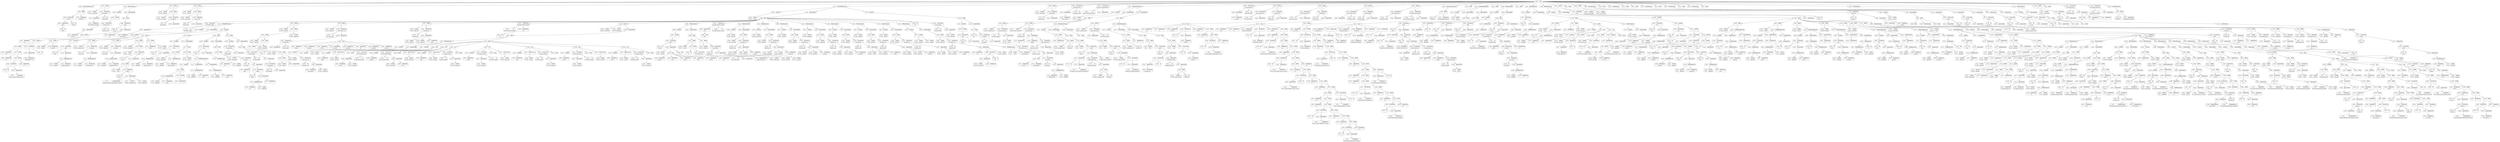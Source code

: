 digraph ast {
node [shape=none];
152634 [label=<<TABLE border='1' cellspacing='0' cellpadding='10' style='rounded' ><TR><TD border='0'>152634</TD><TD border='0'><B>ArgumentList</B></TD></TR><HR/><TR><TD border='0' cellpadding='5' colspan='2'>__FILE__</TD></TR></TABLE>>];
152634 -> 152633 [weight=2];
152635 [label=<<TABLE border='1' cellspacing='0' cellpadding='10' style='rounded' ><TR><TD border='0'>152635</TD><TD border='0'><B>FunctionCall</B></TD></TR><HR/><TR><TD border='0' cellpadding='5' colspan='2'>dirname</TD></TR></TABLE>>];
152635 -> 152632 [weight=2];
152635 -> 152634 [weight=2];
152632 [label=<<TABLE border='1' cellspacing='0' cellpadding='10' style='rounded' ><TR><TD border='0'>152632</TD><TD border='0'><B>Id</B></TD></TR><HR/><TR><TD border='0' cellpadding='5' colspan='2'>dirname</TD></TR></TABLE>>];
152633 [label=<<TABLE border='1' cellspacing='0' cellpadding='10' style='rounded' ><TR><TD border='0'>152633</TD><TD border='0'><B>Id</B></TD></TR><HR/><TR><TD border='0' cellpadding='5' colspan='2'>__FILE__</TD></TR></TABLE>>];
152638 [label=<<TABLE border='1' cellspacing='0' cellpadding='10' style='rounded' ><TR><TD border='0'>152638</TD><TD border='0'><B>RequireOnceStatement</B></TD></TR></TABLE>>];
152638 -> 152636 [weight=2];
152636 [label=<<TABLE border='1' cellspacing='0' cellpadding='10' style='rounded' ><TR><TD border='0'>152636</TD><TD border='0'><B>BinOP</B></TD></TR><HR/><TR><TD border='0' cellpadding='5' colspan='2'>.</TD></TR></TABLE>>];
152636 -> 152635 [weight=2];
152636 -> 152637 [weight=2];
152637 [label=<<TABLE border='1' cellspacing='0' cellpadding='10' style='rounded' ><TR><TD border='0'>152637</TD><TD border='0'><B>StringLiteral</B></TD></TR><HR/><TR><TD border='0' cellpadding='5' colspan='2'>admin.php</TD></TR></TABLE>>];
152642 [label=<<TABLE border='1' cellspacing='0' cellpadding='10' style='rounded' ><TR><TD border='0'>152642</TD><TD border='0'><B>ArgumentList</B></TD></TR></TABLE>>];
152642 -> 152641 [weight=2];
152643 [label=<<TABLE border='1' cellspacing='0' cellpadding='10' style='rounded' ><TR><TD border='0'>152643</TD><TD border='0'><B>FunctionCall</B></TD></TR><HR/><TR><TD border='0' cellpadding='5' colspan='2'>current_user_can</TD></TR></TABLE>>];
152643 -> 152640 [weight=2];
152643 -> 152642 [weight=2];
152640 [label=<<TABLE border='1' cellspacing='0' cellpadding='10' style='rounded' ><TR><TD border='0'>152640</TD><TD border='0'><B>Id</B></TD></TR><HR/><TR><TD border='0' cellpadding='5' colspan='2'>current_user_can</TD></TR></TABLE>>];
152641 [label=<<TABLE border='1' cellspacing='0' cellpadding='10' style='rounded' ><TR><TD border='0'>152641</TD><TD border='0'><B>StringLiteral</B></TD></TR><HR/><TR><TD border='0' cellpadding='5' colspan='2'>edit_posts</TD></TR></TABLE>>];
152646 [label=<<TABLE border='1' cellspacing='0' cellpadding='10' style='rounded' ><TR><TD border='0'>152646</TD><TD border='0'><B>Id</B></TD></TR><HR/><TR><TD border='0' cellpadding='5' colspan='2'>wp_die</TD></TR></TABLE>>];
152647 [label=<<TABLE border='1' cellspacing='0' cellpadding='10' style='rounded' ><TR><TD border='0'>152647</TD><TD border='0'><B>StringLiteral</B></TD></TR><HR/><TR><TD border='0' cellpadding='5' colspan='2'>&lt;h1&gt;</TD></TR></TABLE>>];
152644 [label=<<TABLE border='1' cellspacing='0' cellpadding='10' style='rounded' ><TR><TD border='0'>152644</TD><TD border='0'><B>UnaryOP</B></TD></TR><HR/><TR><TD border='0' cellpadding='5' colspan='2'>!</TD></TR></TABLE>>];
152644 -> 152643 [weight=2];
152645 [label=<<TABLE border='1' cellspacing='0' cellpadding='10' style='rounded' ><TR><TD border='0'>152645</TD><TD border='0'><B>Condition</B></TD></TR></TABLE>>];
152645 -> 152644 [weight=2];
152650 [label=<<TABLE border='1' cellspacing='0' cellpadding='10' style='rounded' ><TR><TD border='0'>152650</TD><TD border='0'><B>StringLiteral</B></TD></TR><HR/><TR><TD border='0' cellpadding='5' colspan='2'>Cheatin&amp;#8217; uh?</TD></TR></TABLE>>];
152651 [label=<<TABLE border='1' cellspacing='0' cellpadding='10' style='rounded' ><TR><TD border='0'>152651</TD><TD border='0'><B>ArgumentList</B></TD></TR></TABLE>>];
152651 -> 152650 [weight=2];
152648 [label=<<TABLE border='1' cellspacing='0' cellpadding='10' style='rounded' ><TR><TD border='0'>152648</TD><TD border='0'><B>BinOP</B></TD></TR><HR/><TR><TD border='0' cellpadding='5' colspan='2'>.</TD></TR></TABLE>>];
152648 -> 152647 [weight=2];
152648 -> 152653 [weight=2];
152649 [label=<<TABLE border='1' cellspacing='0' cellpadding='10' style='rounded' ><TR><TD border='0'>152649</TD><TD border='0'><B>Id</B></TD></TR><HR/><TR><TD border='0' cellpadding='5' colspan='2'>__</TD></TR></TABLE>>];
152654 [label=<<TABLE border='1' cellspacing='0' cellpadding='10' style='rounded' ><TR><TD border='0'>152654</TD><TD border='0'><B>StringLiteral</B></TD></TR><HR/><TR><TD border='0' cellpadding='5' colspan='2'>&lt;h1&gt;</TD></TR></TABLE>>];
152655 [label=<<TABLE border='1' cellspacing='0' cellpadding='10' style='rounded' ><TR><TD border='0'>152655</TD><TD border='0'><B>BinOP</B></TD></TR><HR/><TR><TD border='0' cellpadding='5' colspan='2'>.</TD></TR></TABLE>>];
152655 -> 152654 [weight=2];
152655 -> 152657 [weight=2];
152652 [label=<<TABLE border='1' cellspacing='0' cellpadding='10' style='rounded' ><TR><TD border='0'>152652</TD><TD border='0'><B>FunctionCall</B></TD></TR><HR/><TR><TD border='0' cellpadding='5' colspan='2'>__</TD></TR></TABLE>>];
152652 -> 152649 [weight=2];
152652 -> 152651 [weight=2];
152653 [label=<<TABLE border='1' cellspacing='0' cellpadding='10' style='rounded' ><TR><TD border='0'>152653</TD><TD border='0'><B>BinOP</B></TD></TR><HR/><TR><TD border='0' cellpadding='5' colspan='2'>.</TD></TR></TABLE>>];
152653 -> 152652 [weight=2];
152653 -> 152655 [weight=2];
152658 [label=<<TABLE border='1' cellspacing='0' cellpadding='10' style='rounded' ><TR><TD border='0'>152658</TD><TD border='0'><B>Id</B></TD></TR><HR/><TR><TD border='0' cellpadding='5' colspan='2'>__</TD></TR></TABLE>>];
152659 [label=<<TABLE border='1' cellspacing='0' cellpadding='10' style='rounded' ><TR><TD border='0'>152659</TD><TD border='0'><B>StringLiteral</B></TD></TR><HR/><TR><TD border='0' cellpadding='5' colspan='2'>Sorry, you are not allowed to edit co...</TD></TR></TABLE>>];
152656 [label=<<TABLE border='1' cellspacing='0' cellpadding='10' style='rounded' ><TR><TD border='0'>152656</TD><TD border='0'><B>StringLiteral</B></TD></TR><HR/><TR><TD border='0' cellpadding='5' colspan='2'>&lt;p&gt;</TD></TR></TABLE>>];
152657 [label=<<TABLE border='1' cellspacing='0' cellpadding='10' style='rounded' ><TR><TD border='0'>152657</TD><TD border='0'><B>BinOP</B></TD></TR><HR/><TR><TD border='0' cellpadding='5' colspan='2'>.</TD></TR></TABLE>>];
152657 -> 152656 [weight=2];
152657 -> 152662 [weight=2];
152662 [label=<<TABLE border='1' cellspacing='0' cellpadding='10' style='rounded' ><TR><TD border='0'>152662</TD><TD border='0'><B>BinOP</B></TD></TR><HR/><TR><TD border='0' cellpadding='5' colspan='2'>.</TD></TR></TABLE>>];
152662 -> 152661 [weight=2];
152662 -> 152663 [weight=2];
152663 [label=<<TABLE border='1' cellspacing='0' cellpadding='10' style='rounded' ><TR><TD border='0'>152663</TD><TD border='0'><B>StringLiteral</B></TD></TR><HR/><TR><TD border='0' cellpadding='5' colspan='2'>&lt;p&gt;</TD></TR></TABLE>>];
152660 [label=<<TABLE border='1' cellspacing='0' cellpadding='10' style='rounded' ><TR><TD border='0'>152660</TD><TD border='0'><B>ArgumentList</B></TD></TR></TABLE>>];
152660 -> 152659 [weight=2];
152661 [label=<<TABLE border='1' cellspacing='0' cellpadding='10' style='rounded' ><TR><TD border='0'>152661</TD><TD border='0'><B>FunctionCall</B></TD></TR><HR/><TR><TD border='0' cellpadding='5' colspan='2'>__</TD></TR></TABLE>>];
152661 -> 152658 [weight=2];
152661 -> 152660 [weight=2];
152666 [label=<<TABLE border='1' cellspacing='0' cellpadding='10' style='rounded' ><TR><TD border='0'>152666</TD><TD border='0'><B>FunctionCall</B></TD></TR><HR/><TR><TD border='0' cellpadding='5' colspan='2'>wp_die</TD></TR></TABLE>>];
152666 -> 152646 [weight=2];
152666 -> 152665 [weight=2];
152667 [label=<<TABLE border='1' cellspacing='0' cellpadding='10' style='rounded' ><TR><TD border='0'>152667</TD><TD border='0'><B>Block</B></TD></TR></TABLE>>];
152667 -> 152666 [weight=2];
152664 [label=<<TABLE border='1' cellspacing='0' cellpadding='10' style='rounded' ><TR><TD border='0'>152664</TD><TD border='0'><B>IntegerLiteral</B></TD></TR><HR/><TR><TD border='0' cellpadding='5' colspan='2'>403</TD></TR></TABLE>>];
152665 [label=<<TABLE border='1' cellspacing='0' cellpadding='10' style='rounded' ><TR><TD border='0'>152665</TD><TD border='0'><B>ArgumentList</B></TD></TR></TABLE>>];
152665 -> 152648 [weight=2];
152665 -> 152664 [weight=2];
152670 [label=<<TABLE border='1' cellspacing='0' cellpadding='10' style='rounded' ><TR><TD border='0'>152670</TD><TD border='0'><B>Variable</B></TD></TR><HR/><TR><TD border='0' cellpadding='5'>(0, 136)</TD><TD border='0' cellpadding='5'>wp_list_table</TD></TR></TABLE>>];
152671 [label=<<TABLE border='1' cellspacing='0' cellpadding='10' style='rounded' ><TR><TD border='0'>152671</TD><TD border='0'><B>BinOP</B></TD></TR><HR/><TR><TD border='0' cellpadding='5' colspan='2'>=</TD></TR></TABLE>>];
152671 -> 152670 [weight=2];
152671 -> 152675 [weight=2];
152668 [label=<<TABLE border='1' cellspacing='0' cellpadding='10' style='rounded' ><TR><TD border='0'>152668</TD><TD border='0'><B>IfThenStatement</B></TD></TR></TABLE>>];
152668 -> 152645 [weight=2];
152668 -> 152669 [weight=2];
152669 [label=<<TABLE border='1' cellspacing='0' cellpadding='10' style='rounded' ><TR><TD border='0'>152669</TD><TD border='0'><B>StatementBody</B></TD></TR></TABLE>>];
152669 -> 152667 [weight=2];
152674 [label=<<TABLE border='1' cellspacing='0' cellpadding='10' style='rounded' ><TR><TD border='0'>152674</TD><TD border='0'><B>ArgumentList</B></TD></TR></TABLE>>];
152674 -> 152673 [weight=2];
152675 [label=<<TABLE border='1' cellspacing='0' cellpadding='10' style='rounded' ><TR><TD border='0'>152675</TD><TD border='0'><B>FunctionCall</B></TD></TR><HR/><TR><TD border='0' cellpadding='5' colspan='2'>_get_list_table</TD></TR></TABLE>>];
152675 -> 152672 [weight=2];
152675 -> 152674 [weight=2];
152672 [label=<<TABLE border='1' cellspacing='0' cellpadding='10' style='rounded' ><TR><TD border='0'>152672</TD><TD border='0'><B>Id</B></TD></TR><HR/><TR><TD border='0' cellpadding='5' colspan='2'>_get_list_table</TD></TR></TABLE>>];
152673 [label=<<TABLE border='1' cellspacing='0' cellpadding='10' style='rounded' ><TR><TD border='0'>152673</TD><TD border='0'><B>StringLiteral</B></TD></TR><HR/><TR><TD border='0' cellpadding='5' colspan='2'>WP_Comments_List_Table</TD></TR></TABLE>>];
152678 [label=<<TABLE border='1' cellspacing='0' cellpadding='10' style='rounded' ><TR><TD border='0'>152678</TD><TD border='0'><B>Variable</B></TD></TR><HR/><TR><TD border='0' cellpadding='5'>(0, 136)</TD><TD border='0' cellpadding='5'>wp_list_table</TD></TR></TABLE>>];
152679 [label=<<TABLE border='1' cellspacing='0' cellpadding='10' style='rounded' ><TR><TD border='0'>152679</TD><TD border='0'><B>Id</B></TD></TR><HR/><TR><TD border='0' cellpadding='5' colspan='2'>get_pagenum</TD></TR></TABLE>>];
152676 [label=<<TABLE border='1' cellspacing='0' cellpadding='10' style='rounded' ><TR><TD border='0'>152676</TD><TD border='0'><B>Variable</B></TD></TR><HR/><TR><TD border='0' cellpadding='5'>(0, 1185)</TD><TD border='0' cellpadding='5'>pagenum</TD></TR></TABLE>>];
152677 [label=<<TABLE border='1' cellspacing='0' cellpadding='10' style='rounded' ><TR><TD border='0'>152677</TD><TD border='0'><B>BinOP</B></TD></TR><HR/><TR><TD border='0' cellpadding='5' colspan='2'>=</TD></TR></TABLE>>];
152677 -> 152676 [weight=2];
152677 -> 152682 [weight=2];
152682 [label=<<TABLE border='1' cellspacing='0' cellpadding='10' style='rounded' ><TR><TD border='0'>152682</TD><TD border='0'><B>BinOP</B></TD></TR><HR/><TR><TD border='0' cellpadding='5' colspan='2'>-&gt;</TD></TR></TABLE>>];
152682 -> 152678 [weight=2];
152682 -> 152681 [weight=2];
152683 [label=<<TABLE border='1' cellspacing='0' cellpadding='10' style='rounded' ><TR><TD border='0'>152683</TD><TD border='0'><B>Variable</B></TD></TR><HR/><TR><TD border='0' cellpadding='5'>(0, 137)</TD><TD border='0' cellpadding='5'>doaction</TD></TR></TABLE>>];
152680 [label=<<TABLE border='1' cellspacing='0' cellpadding='10' style='rounded' ><TR><TD border='0'>152680</TD><TD border='0'><B>ArgumentList</B></TD></TR></TABLE>>];
152681 [label=<<TABLE border='1' cellspacing='0' cellpadding='10' style='rounded' ><TR><TD border='0'>152681</TD><TD border='0'><B>MethodCall</B></TD></TR><HR/><TR><TD border='0' cellpadding='5' colspan='2'>get_pagenum</TD></TR></TABLE>>];
152681 -> 152679 [weight=2];
152681 -> 152680 [weight=2];
152686 [label=<<TABLE border='1' cellspacing='0' cellpadding='10' style='rounded' ><TR><TD border='0'>152686</TD><TD border='0'><B>Id</B></TD></TR><HR/><TR><TD border='0' cellpadding='5' colspan='2'>current_action</TD></TR></TABLE>>];
152687 [label=<<TABLE border='1' cellspacing='0' cellpadding='10' style='rounded' ><TR><TD border='0'>152687</TD><TD border='0'><B>ArgumentList</B></TD></TR></TABLE>>];
152684 [label=<<TABLE border='1' cellspacing='0' cellpadding='10' style='rounded' ><TR><TD border='0'>152684</TD><TD border='0'><B>BinOP</B></TD></TR><HR/><TR><TD border='0' cellpadding='5' colspan='2'>=</TD></TR></TABLE>>];
152684 -> 152683 [weight=2];
152684 -> 152689 [weight=2];
152685 [label=<<TABLE border='1' cellspacing='0' cellpadding='10' style='rounded' ><TR><TD border='0'>152685</TD><TD border='0'><B>Variable</B></TD></TR><HR/><TR><TD border='0' cellpadding='5'>(0, 136)</TD><TD border='0' cellpadding='5'>wp_list_table</TD></TR></TABLE>>];
152690 [label=<<TABLE border='1' cellspacing='0' cellpadding='10' style='rounded' ><TR><TD border='0'>152690</TD><TD border='0'><B>Variable</B></TD></TR><HR/><TR><TD border='0' cellpadding='5'>(0, 137)</TD><TD border='0' cellpadding='5'>doaction</TD></TR></TABLE>>];
152691 [label=<<TABLE border='1' cellspacing='0' cellpadding='10' style='rounded' ><TR><TD border='0'>152691</TD><TD border='0'><B>Condition</B></TD></TR></TABLE>>];
152691 -> 152690 [weight=2];
152688 [label=<<TABLE border='1' cellspacing='0' cellpadding='10' style='rounded' ><TR><TD border='0'>152688</TD><TD border='0'><B>MethodCall</B></TD></TR><HR/><TR><TD border='0' cellpadding='5' colspan='2'>current_action</TD></TR></TABLE>>];
152688 -> 152686 [weight=2];
152688 -> 152687 [weight=2];
152689 [label=<<TABLE border='1' cellspacing='0' cellpadding='10' style='rounded' ><TR><TD border='0'>152689</TD><TD border='0'><B>BinOP</B></TD></TR><HR/><TR><TD border='0' cellpadding='5' colspan='2'>-&gt;</TD></TR></TABLE>>];
152689 -> 152685 [weight=2];
152689 -> 152688 [weight=2];
152694 [label=<<TABLE border='1' cellspacing='0' cellpadding='10' style='rounded' ><TR><TD border='0'>152694</TD><TD border='0'><B>ArgumentList</B></TD></TR></TABLE>>];
152694 -> 152693 [weight=2];
152695 [label=<<TABLE border='1' cellspacing='0' cellpadding='10' style='rounded' ><TR><TD border='0'>152695</TD><TD border='0'><B>FunctionCall</B></TD></TR><HR/><TR><TD border='0' cellpadding='5' colspan='2'>check_admin_referer</TD></TR></TABLE>>];
152695 -> 152692 [weight=2];
152695 -> 152694 [weight=2];
152692 [label=<<TABLE border='1' cellspacing='0' cellpadding='10' style='rounded' ><TR><TD border='0'>152692</TD><TD border='0'><B>Id</B></TD></TR><HR/><TR><TD border='0' cellpadding='5' colspan='2'>check_admin_referer</TD></TR></TABLE>>];
152693 [label=<<TABLE border='1' cellspacing='0' cellpadding='10' style='rounded' ><TR><TD border='0'>152693</TD><TD border='0'><B>StringLiteral</B></TD></TR><HR/><TR><TD border='0' cellpadding='5' colspan='2'>bulk-comments</TD></TR></TABLE>>];
152698 [label=<<TABLE border='1' cellspacing='0' cellpadding='10' style='rounded' ><TR><TD border='0'>152698</TD><TD border='0'><B>Variable</B></TD></TR><HR/><TR><TD border='0' cellpadding='5'>(0, 137)</TD><TD border='0' cellpadding='5'>doaction</TD></TR></TABLE>>];
152699 [label=<<TABLE border='1' cellspacing='0' cellpadding='10' style='rounded' ><TR><TD border='0'>152699</TD><TD border='0'><B>LogicOP</B></TD></TR><HR/><TR><TD border='0' cellpadding='5' colspan='2'>&amp;&amp;</TD></TR></TABLE>>];
152699 -> 152697 [weight=2];
152699 -> 152707 [weight=2];
152696 [label=<<TABLE border='1' cellspacing='0' cellpadding='10' style='rounded' ><TR><TD border='0'>152696</TD><TD border='0'><B>StringLiteral</B></TD></TR><HR/><TR><TD border='0' cellpadding='5' colspan='2'>delete_all</TD></TR></TABLE>>];
152697 [label=<<TABLE border='1' cellspacing='0' cellpadding='10' style='rounded' ><TR><TD border='0'>152697</TD><TD border='0'><B>RelOP</B></TD></TR><HR/><TR><TD border='0' cellpadding='5' colspan='2'>==</TD></TR></TABLE>>];
152697 -> 152696 [weight=2];
152697 -> 152698 [weight=2];
152702 [label=<<TABLE border='1' cellspacing='0' cellpadding='10' style='rounded' ><TR><TD border='0'>152702</TD><TD border='0'><B>Variable</B></TD></TR><HR/><TR><TD border='0' cellpadding='5'>(0, 0)</TD><TD border='0' cellpadding='5'>_REQUEST</TD></TR></TABLE>>];
152703 [label=<<TABLE border='1' cellspacing='0' cellpadding='10' style='rounded' ><TR><TD border='0'>152703</TD><TD border='0'><B>StringLiteral</B></TD></TR><HR/><TR><TD border='0' cellpadding='5' colspan='2'>pagegen_timestamp</TD></TR></TABLE>>];
152701 [label=<<TABLE border='1' cellspacing='0' cellpadding='10' style='rounded' ><TR><TD border='0'>152701</TD><TD border='0'><B>Id</B></TD></TR><HR/><TR><TD border='0' cellpadding='5' colspan='2'>empty</TD></TR></TABLE>>];
152706 [label=<<TABLE border='1' cellspacing='0' cellpadding='10' style='rounded' ><TR><TD border='0'>152706</TD><TD border='0'><B>FunctionCall</B></TD></TR><HR/><TR><TD border='0' cellpadding='5' colspan='2'>empty</TD></TR></TABLE>>];
152706 -> 152701 [weight=2];
152706 -> 152705 [weight=2];
152707 [label=<<TABLE border='1' cellspacing='0' cellpadding='10' style='rounded' ><TR><TD border='0'>152707</TD><TD border='0'><B>UnaryOP</B></TD></TR><HR/><TR><TD border='0' cellpadding='5' colspan='2'>!</TD></TR></TABLE>>];
152707 -> 152706 [weight=2];
152704 [label=<<TABLE border='1' cellspacing='0' cellpadding='10' style='rounded' ><TR><TD border='0'>152704</TD><TD border='0'><B>PostfixExpression</B></TD></TR></TABLE>>];
152704 -> 152702 [weight=2];
152704 -> 152703 [weight=2];
152705 [label=<<TABLE border='1' cellspacing='0' cellpadding='10' style='rounded' ><TR><TD border='0'>152705</TD><TD border='0'><B>ArgumentList</B></TD></TR></TABLE>>];
152705 -> 152704 [weight=2];
152710 [label=<<TABLE border='1' cellspacing='0' cellpadding='10' style='rounded' ><TR><TD border='0'>152710</TD><TD border='0'><B>BinOP</B></TD></TR><HR/><TR><TD border='0' cellpadding='5' colspan='2'>=</TD></TR></TABLE>>];
152710 -> 152709 [weight=2];
152710 -> 152716 [weight=2];
152711 [label=<<TABLE border='1' cellspacing='0' cellpadding='10' style='rounded' ><TR><TD border='0'>152711</TD><TD border='0'><B>Id</B></TD></TR><HR/><TR><TD border='0' cellpadding='5' colspan='2'>wp_unslash</TD></TR></TABLE>>];
152708 [label=<<TABLE border='1' cellspacing='0' cellpadding='10' style='rounded' ><TR><TD border='0'>152708</TD><TD border='0'><B>Condition</B></TD></TR></TABLE>>];
152708 -> 152699 [weight=2];
152709 [label=<<TABLE border='1' cellspacing='0' cellpadding='10' style='rounded' ><TR><TD border='0'>152709</TD><TD border='0'><B>Variable</B></TD></TR><HR/><TR><TD border='0' cellpadding='5'>(0, 3416)</TD><TD border='0' cellpadding='5'>comment_status</TD></TR></TABLE>>];
152714 [label=<<TABLE border='1' cellspacing='0' cellpadding='10' style='rounded' ><TR><TD border='0'>152714</TD><TD border='0'><B>PostfixExpression</B></TD></TR></TABLE>>];
152714 -> 152712 [weight=2];
152714 -> 152713 [weight=2];
152715 [label=<<TABLE border='1' cellspacing='0' cellpadding='10' style='rounded' ><TR><TD border='0'>152715</TD><TD border='0'><B>ArgumentList</B></TD></TR></TABLE>>];
152715 -> 152714 [weight=2];
152712 [label=<<TABLE border='1' cellspacing='0' cellpadding='10' style='rounded' ><TR><TD border='0'>152712</TD><TD border='0'><B>Variable</B></TD></TR><HR/><TR><TD border='0' cellpadding='5'>(0, 0)</TD><TD border='0' cellpadding='5'>_REQUEST</TD></TR></TABLE>>];
152713 [label=<<TABLE border='1' cellspacing='0' cellpadding='10' style='rounded' ><TR><TD border='0'>152713</TD><TD border='0'><B>StringLiteral</B></TD></TR><HR/><TR><TD border='0' cellpadding='5' colspan='2'>comment_status</TD></TR></TABLE>>];
152718 [label=<<TABLE border='1' cellspacing='0' cellpadding='10' style='rounded' ><TR><TD border='0'>152718</TD><TD border='0'><B>BinOP</B></TD></TR><HR/><TR><TD border='0' cellpadding='5' colspan='2'>=</TD></TR></TABLE>>];
152718 -> 152717 [weight=2];
152718 -> 152724 [weight=2];
152719 [label=<<TABLE border='1' cellspacing='0' cellpadding='10' style='rounded' ><TR><TD border='0'>152719</TD><TD border='0'><B>Id</B></TD></TR><HR/><TR><TD border='0' cellpadding='5' colspan='2'>wp_unslash</TD></TR></TABLE>>];
152716 [label=<<TABLE border='1' cellspacing='0' cellpadding='10' style='rounded' ><TR><TD border='0'>152716</TD><TD border='0'><B>FunctionCall</B></TD></TR><HR/><TR><TD border='0' cellpadding='5' colspan='2'>wp_unslash</TD></TR></TABLE>>];
152716 -> 152711 [weight=2];
152716 -> 152715 [weight=2];
152717 [label=<<TABLE border='1' cellspacing='0' cellpadding='10' style='rounded' ><TR><TD border='0'>152717</TD><TD border='0'><B>Variable</B></TD></TR><HR/><TR><TD border='0' cellpadding='5'>(0, 3417)</TD><TD border='0' cellpadding='5'>delete_time</TD></TR></TABLE>>];
152722 [label=<<TABLE border='1' cellspacing='0' cellpadding='10' style='rounded' ><TR><TD border='0'>152722</TD><TD border='0'><B>PostfixExpression</B></TD></TR></TABLE>>];
152722 -> 152720 [weight=2];
152722 -> 152721 [weight=2];
152723 [label=<<TABLE border='1' cellspacing='0' cellpadding='10' style='rounded' ><TR><TD border='0'>152723</TD><TD border='0'><B>ArgumentList</B></TD></TR></TABLE>>];
152723 -> 152722 [weight=2];
152720 [label=<<TABLE border='1' cellspacing='0' cellpadding='10' style='rounded' ><TR><TD border='0'>152720</TD><TD border='0'><B>Variable</B></TD></TR><HR/><TR><TD border='0' cellpadding='5'>(0, 0)</TD><TD border='0' cellpadding='5'>_REQUEST</TD></TR></TABLE>>];
152721 [label=<<TABLE border='1' cellspacing='0' cellpadding='10' style='rounded' ><TR><TD border='0'>152721</TD><TD border='0'><B>StringLiteral</B></TD></TR><HR/><TR><TD border='0' cellpadding='5' colspan='2'>pagegen_timestamp</TD></TR></TABLE>>];
152726 [label=<<TABLE border='1' cellspacing='0' cellpadding='10' style='rounded' ><TR><TD border='0'>152726</TD><TD border='0'><B>BinOP</B></TD></TR><HR/><TR><TD border='0' cellpadding='5' colspan='2'>=</TD></TR></TABLE>>];
152726 -> 152725 [weight=2];
152726 -> 152739 [weight=2];
152727 [label=<<TABLE border='1' cellspacing='0' cellpadding='10' style='rounded' ><TR><TD border='0'>152727</TD><TD border='0'><B>Variable</B></TD></TR><HR/><TR><TD border='0' cellpadding='5'>(0, 184)</TD><TD border='0' cellpadding='5'>wpdb</TD></TR></TABLE>>];
152724 [label=<<TABLE border='1' cellspacing='0' cellpadding='10' style='rounded' ><TR><TD border='0'>152724</TD><TD border='0'><B>FunctionCall</B></TD></TR><HR/><TR><TD border='0' cellpadding='5' colspan='2'>wp_unslash</TD></TR></TABLE>>];
152724 -> 152719 [weight=2];
152724 -> 152723 [weight=2];
152725 [label=<<TABLE border='1' cellspacing='0' cellpadding='10' style='rounded' ><TR><TD border='0'>152725</TD><TD border='0'><B>Variable</B></TD></TR><HR/><TR><TD border='0' cellpadding='5'>(0, 3418)</TD><TD border='0' cellpadding='5'>comment_ids</TD></TR></TABLE>>];
152730 [label=<<TABLE border='1' cellspacing='0' cellpadding='10' style='rounded' ><TR><TD border='0'>152730</TD><TD border='0'><B>Id</B></TD></TR><HR/><TR><TD border='0' cellpadding='5' colspan='2'>prepare</TD></TR></TABLE>>];
152731 [label=<<TABLE border='1' cellspacing='0' cellpadding='10' style='rounded' ><TR><TD border='0'>152731</TD><TD border='0'><B>StringExpression</B></TD></TR><HR/><TR><TD border='0' cellpadding='5' colspan='2'>SELECT comment_ID FROM $wpdb-&gt;comment...</TD></TR></TABLE>>];
152728 [label=<<TABLE border='1' cellspacing='0' cellpadding='10' style='rounded' ><TR><TD border='0'>152728</TD><TD border='0'><B>Id</B></TD></TR><HR/><TR><TD border='0' cellpadding='5' colspan='2'>get_col</TD></TR></TABLE>>];
152729 [label=<<TABLE border='1' cellspacing='0' cellpadding='10' style='rounded' ><TR><TD border='0'>152729</TD><TD border='0'><B>Variable</B></TD></TR><HR/><TR><TD border='0' cellpadding='5'>(0, 184)</TD><TD border='0' cellpadding='5'>wpdb</TD></TR></TABLE>>];
152734 [label=<<TABLE border='1' cellspacing='0' cellpadding='10' style='rounded' ><TR><TD border='0'>152734</TD><TD border='0'><B>ArgumentList</B></TD></TR></TABLE>>];
152734 -> 152731 [weight=2];
152734 -> 152732 [weight=2];
152734 -> 152733 [weight=2];
152735 [label=<<TABLE border='1' cellspacing='0' cellpadding='10' style='rounded' ><TR><TD border='0'>152735</TD><TD border='0'><B>MethodCall</B></TD></TR><HR/><TR><TD border='0' cellpadding='5' colspan='2'>prepare</TD></TR></TABLE>>];
152735 -> 152730 [weight=2];
152735 -> 152734 [weight=2];
152732 [label=<<TABLE border='1' cellspacing='0' cellpadding='10' style='rounded' ><TR><TD border='0'>152732</TD><TD border='0'><B>Variable</B></TD></TR><HR/><TR><TD border='0' cellpadding='5'>(0, 3416)</TD><TD border='0' cellpadding='5'>comment_status</TD></TR></TABLE>>];
152733 [label=<<TABLE border='1' cellspacing='0' cellpadding='10' style='rounded' ><TR><TD border='0'>152733</TD><TD border='0'><B>Variable</B></TD></TR><HR/><TR><TD border='0' cellpadding='5'>(0, 3417)</TD><TD border='0' cellpadding='5'>delete_time</TD></TR></TABLE>>];
152738 [label=<<TABLE border='1' cellspacing='0' cellpadding='10' style='rounded' ><TR><TD border='0'>152738</TD><TD border='0'><B>MethodCall</B></TD></TR><HR/><TR><TD border='0' cellpadding='5' colspan='2'>get_col</TD></TR></TABLE>>];
152738 -> 152728 [weight=2];
152738 -> 152737 [weight=2];
152739 [label=<<TABLE border='1' cellspacing='0' cellpadding='10' style='rounded' ><TR><TD border='0'>152739</TD><TD border='0'><B>BinOP</B></TD></TR><HR/><TR><TD border='0' cellpadding='5' colspan='2'>-&gt;</TD></TR></TABLE>>];
152739 -> 152727 [weight=2];
152739 -> 152738 [weight=2];
152736 [label=<<TABLE border='1' cellspacing='0' cellpadding='10' style='rounded' ><TR><TD border='0'>152736</TD><TD border='0'><B>BinOP</B></TD></TR><HR/><TR><TD border='0' cellpadding='5' colspan='2'>-&gt;</TD></TR></TABLE>>];
152736 -> 152729 [weight=2];
152736 -> 152735 [weight=2];
152737 [label=<<TABLE border='1' cellspacing='0' cellpadding='10' style='rounded' ><TR><TD border='0'>152737</TD><TD border='0'><B>ArgumentList</B></TD></TR></TABLE>>];
152737 -> 152736 [weight=2];
152742 [label=<<TABLE border='1' cellspacing='0' cellpadding='10' style='rounded' ><TR><TD border='0'>152742</TD><TD border='0'><B>StringLiteral</B></TD></TR><HR/><TR><TD border='0' cellpadding='5' colspan='2'>delete</TD></TR></TABLE>>];
152743 [label=<<TABLE border='1' cellspacing='0' cellpadding='10' style='rounded' ><TR><TD border='0'>152743</TD><TD border='0'><B>Block</B></TD></TR></TABLE>>];
152743 -> 152710 [weight=2];
152743 -> 152718 [weight=2];
152743 -> 152726 [weight=2];
152743 -> 152741 [weight=2];
152740 [label=<<TABLE border='1' cellspacing='0' cellpadding='10' style='rounded' ><TR><TD border='0'>152740</TD><TD border='0'><B>Variable</B></TD></TR><HR/><TR><TD border='0' cellpadding='5'>(0, 137)</TD><TD border='0' cellpadding='5'>doaction</TD></TR></TABLE>>];
152741 [label=<<TABLE border='1' cellspacing='0' cellpadding='10' style='rounded' ><TR><TD border='0'>152741</TD><TD border='0'><B>BinOP</B></TD></TR><HR/><TR><TD border='0' cellpadding='5' colspan='2'>=</TD></TR></TABLE>>];
152741 -> 152740 [weight=2];
152741 -> 152742 [weight=2];
152746 [label=<<TABLE border='1' cellspacing='0' cellpadding='10' style='rounded' ><TR><TD border='0'>152746</TD><TD border='0'><B>Id</B></TD></TR><HR/><TR><TD border='0' cellpadding='5' colspan='2'>isset</TD></TR></TABLE>>];
152747 [label=<<TABLE border='1' cellspacing='0' cellpadding='10' style='rounded' ><TR><TD border='0'>152747</TD><TD border='0'><B>Variable</B></TD></TR><HR/><TR><TD border='0' cellpadding='5'>(0, 0)</TD><TD border='0' cellpadding='5'>_REQUEST</TD></TR></TABLE>>];
152744 [label=<<TABLE border='1' cellspacing='0' cellpadding='10' style='rounded' ><TR><TD border='0'>152744</TD><TD border='0'><B>IfThenElifStatement</B></TD></TR></TABLE>>];
152744 -> 152708 [weight=2];
152744 -> 152745 [weight=2];
152744 -> 152817 [weight=2];
152745 [label=<<TABLE border='1' cellspacing='0' cellpadding='10' style='rounded' ><TR><TD border='0'>152745</TD><TD border='0'><B>StatementBody</B></TD></TR></TABLE>>];
152745 -> 152743 [weight=2];
152750 [label=<<TABLE border='1' cellspacing='0' cellpadding='10' style='rounded' ><TR><TD border='0'>152750</TD><TD border='0'><B>ArgumentList</B></TD></TR></TABLE>>];
152750 -> 152749 [weight=2];
152751 [label=<<TABLE border='1' cellspacing='0' cellpadding='10' style='rounded' ><TR><TD border='0'>152751</TD><TD border='0'><B>FunctionCall</B></TD></TR><HR/><TR><TD border='0' cellpadding='5' colspan='2'>isset</TD></TR></TABLE>>];
152751 -> 152746 [weight=2];
152751 -> 152750 [weight=2];
152748 [label=<<TABLE border='1' cellspacing='0' cellpadding='10' style='rounded' ><TR><TD border='0'>152748</TD><TD border='0'><B>StringLiteral</B></TD></TR><HR/><TR><TD border='0' cellpadding='5' colspan='2'>delete_comments</TD></TR></TABLE>>];
152749 [label=<<TABLE border='1' cellspacing='0' cellpadding='10' style='rounded' ><TR><TD border='0'>152749</TD><TD border='0'><B>PostfixExpression</B></TD></TR></TABLE>>];
152749 -> 152747 [weight=2];
152749 -> 152748 [weight=2];
152754 [label=<<TABLE border='1' cellspacing='0' cellpadding='10' style='rounded' ><TR><TD border='0'>152754</TD><TD border='0'><B>BinOP</B></TD></TR><HR/><TR><TD border='0' cellpadding='5' colspan='2'>=</TD></TR></TABLE>>];
152754 -> 152753 [weight=2];
152754 -> 152757 [weight=2];
152755 [label=<<TABLE border='1' cellspacing='0' cellpadding='10' style='rounded' ><TR><TD border='0'>152755</TD><TD border='0'><B>Variable</B></TD></TR><HR/><TR><TD border='0' cellpadding='5'>(0, 0)</TD><TD border='0' cellpadding='5'>_REQUEST</TD></TR></TABLE>>];
152752 [label=<<TABLE border='1' cellspacing='0' cellpadding='10' style='rounded' ><TR><TD border='0'>152752</TD><TD border='0'><B>Condition</B></TD></TR></TABLE>>];
152752 -> 152751 [weight=2];
152753 [label=<<TABLE border='1' cellspacing='0' cellpadding='10' style='rounded' ><TR><TD border='0'>152753</TD><TD border='0'><B>Variable</B></TD></TR><HR/><TR><TD border='0' cellpadding='5'>(0, 3418)</TD><TD border='0' cellpadding='5'>comment_ids</TD></TR></TABLE>>];
152758 [label=<<TABLE border='1' cellspacing='0' cellpadding='10' style='rounded' ><TR><TD border='0'>152758</TD><TD border='0'><B>Variable</B></TD></TR><HR/><TR><TD border='0' cellpadding='5'>(0, 137)</TD><TD border='0' cellpadding='5'>doaction</TD></TR></TABLE>>];
152759 [label=<<TABLE border='1' cellspacing='0' cellpadding='10' style='rounded' ><TR><TD border='0'>152759</TD><TD border='0'><B>BinOP</B></TD></TR><HR/><TR><TD border='0' cellpadding='5' colspan='2'>=</TD></TR></TABLE>>];
152759 -> 152758 [weight=2];
152759 -> 152776 [weight=2];
152756 [label=<<TABLE border='1' cellspacing='0' cellpadding='10' style='rounded' ><TR><TD border='0'>152756</TD><TD border='0'><B>StringLiteral</B></TD></TR><HR/><TR><TD border='0' cellpadding='5' colspan='2'>delete_comments</TD></TR></TABLE>>];
152757 [label=<<TABLE border='1' cellspacing='0' cellpadding='10' style='rounded' ><TR><TD border='0'>152757</TD><TD border='0'><B>PostfixExpression</B></TD></TR></TABLE>>];
152757 -> 152755 [weight=2];
152757 -> 152756 [weight=2];
152762 [label=<<TABLE border='1' cellspacing='0' cellpadding='10' style='rounded' ><TR><TD border='0'>152762</TD><TD border='0'><B>PostfixExpression</B></TD></TR></TABLE>>];
152762 -> 152760 [weight=2];
152762 -> 152761 [weight=2];
152763 [label=<<TABLE border='1' cellspacing='0' cellpadding='10' style='rounded' ><TR><TD border='0'>152763</TD><TD border='0'><B>RelOP</B></TD></TR><HR/><TR><TD border='0' cellpadding='5' colspan='2'>!=</TD></TR></TABLE>>];
152763 -> 152762 [weight=2];
152763 -> 152766 [weight=2];
152760 [label=<<TABLE border='1' cellspacing='0' cellpadding='10' style='rounded' ><TR><TD border='0'>152760</TD><TD border='0'><B>Variable</B></TD></TR><HR/><TR><TD border='0' cellpadding='5'>(0, 0)</TD><TD border='0' cellpadding='5'>_REQUEST</TD></TR></TABLE>>];
152761 [label=<<TABLE border='1' cellspacing='0' cellpadding='10' style='rounded' ><TR><TD border='0'>152761</TD><TD border='0'><B>StringLiteral</B></TD></TR><HR/><TR><TD border='0' cellpadding='5' colspan='2'>action</TD></TR></TABLE>>];
152766 [label=<<TABLE border='1' cellspacing='0' cellpadding='10' style='rounded' ><TR><TD border='0'>152766</TD><TD border='0'><B>UnaryOP</B></TD></TR><HR/><TR><TD border='0' cellpadding='5' colspan='2'>-</TD></TR></TABLE>>];
152766 -> 152765 [weight=2];
152767 [label=<<TABLE border='1' cellspacing='0' cellpadding='10' style='rounded' ><TR><TD border='0'>152767</TD><TD border='0'><B>Condition</B></TD></TR></TABLE>>];
152767 -> 152763 [weight=2];
152765 [label=<<TABLE border='1' cellspacing='0' cellpadding='10' style='rounded' ><TR><TD border='0'>152765</TD><TD border='0'><B>IntegerLiteral</B></TD></TR><HR/><TR><TD border='0' cellpadding='5' colspan='2'>1</TD></TR></TABLE>>];
152770 [label=<<TABLE border='1' cellspacing='0' cellpadding='10' style='rounded' ><TR><TD border='0'>152770</TD><TD border='0'><B>PostfixExpression</B></TD></TR></TABLE>>];
152770 -> 152768 [weight=2];
152770 -> 152769 [weight=2];
152771 [label=<<TABLE border='1' cellspacing='0' cellpadding='10' style='rounded' ><TR><TD border='0'>152771</TD><TD border='0'><B>ConditionalTrue</B></TD></TR></TABLE>>];
152771 -> 152770 [weight=2];
152768 [label=<<TABLE border='1' cellspacing='0' cellpadding='10' style='rounded' ><TR><TD border='0'>152768</TD><TD border='0'><B>Variable</B></TD></TR><HR/><TR><TD border='0' cellpadding='5'>(0, 0)</TD><TD border='0' cellpadding='5'>_REQUEST</TD></TR></TABLE>>];
152769 [label=<<TABLE border='1' cellspacing='0' cellpadding='10' style='rounded' ><TR><TD border='0'>152769</TD><TD border='0'><B>StringLiteral</B></TD></TR><HR/><TR><TD border='0' cellpadding='5' colspan='2'>action</TD></TR></TABLE>>];
152774 [label=<<TABLE border='1' cellspacing='0' cellpadding='10' style='rounded' ><TR><TD border='0'>152774</TD><TD border='0'><B>PostfixExpression</B></TD></TR></TABLE>>];
152774 -> 152772 [weight=2];
152774 -> 152773 [weight=2];
152775 [label=<<TABLE border='1' cellspacing='0' cellpadding='10' style='rounded' ><TR><TD border='0'>152775</TD><TD border='0'><B>ConditionalFalse</B></TD></TR></TABLE>>];
152775 -> 152774 [weight=2];
152772 [label=<<TABLE border='1' cellspacing='0' cellpadding='10' style='rounded' ><TR><TD border='0'>152772</TD><TD border='0'><B>Variable</B></TD></TR><HR/><TR><TD border='0' cellpadding='5'>(0, 0)</TD><TD border='0' cellpadding='5'>_REQUEST</TD></TR></TABLE>>];
152773 [label=<<TABLE border='1' cellspacing='0' cellpadding='10' style='rounded' ><TR><TD border='0'>152773</TD><TD border='0'><B>StringLiteral</B></TD></TR><HR/><TR><TD border='0' cellpadding='5' colspan='2'>action2</TD></TR></TABLE>>];
152778 [label=<<TABLE border='1' cellspacing='0' cellpadding='10' style='rounded' ><TR><TD border='0'>152778</TD><TD border='0'><B>ElseIf</B></TD></TR></TABLE>>];
152778 -> 152752 [weight=2];
152778 -> 152779 [weight=2];
152779 [label=<<TABLE border='1' cellspacing='0' cellpadding='10' style='rounded' ><TR><TD border='0'>152779</TD><TD border='0'><B>StatementBody</B></TD></TR></TABLE>>];
152779 -> 152777 [weight=2];
152776 [label=<<TABLE border='1' cellspacing='0' cellpadding='10' style='rounded' ><TR><TD border='0'>152776</TD><TD border='0'><B>ConditionalExpression</B></TD></TR></TABLE>>];
152776 -> 152767 [weight=2];
152776 -> 152771 [weight=2];
152776 -> 152775 [weight=2];
152777 [label=<<TABLE border='1' cellspacing='0' cellpadding='10' style='rounded' ><TR><TD border='0'>152777</TD><TD border='0'><B>Block</B></TD></TR></TABLE>>];
152777 -> 152754 [weight=2];
152777 -> 152759 [weight=2];
152782 [label=<<TABLE border='1' cellspacing='0' cellpadding='10' style='rounded' ><TR><TD border='0'>152782</TD><TD border='0'><B>StringLiteral</B></TD></TR><HR/><TR><TD border='0' cellpadding='5' colspan='2'>ids</TD></TR></TABLE>>];
152783 [label=<<TABLE border='1' cellspacing='0' cellpadding='10' style='rounded' ><TR><TD border='0'>152783</TD><TD border='0'><B>PostfixExpression</B></TD></TR></TABLE>>];
152783 -> 152781 [weight=2];
152783 -> 152782 [weight=2];
152780 [label=<<TABLE border='1' cellspacing='0' cellpadding='10' style='rounded' ><TR><TD border='0'>152780</TD><TD border='0'><B>Id</B></TD></TR><HR/><TR><TD border='0' cellpadding='5' colspan='2'>isset</TD></TR></TABLE>>];
152781 [label=<<TABLE border='1' cellspacing='0' cellpadding='10' style='rounded' ><TR><TD border='0'>152781</TD><TD border='0'><B>Variable</B></TD></TR><HR/><TR><TD border='0' cellpadding='5'>(0, 0)</TD><TD border='0' cellpadding='5'>_REQUEST</TD></TR></TABLE>>];
152786 [label=<<TABLE border='1' cellspacing='0' cellpadding='10' style='rounded' ><TR><TD border='0'>152786</TD><TD border='0'><B>Condition</B></TD></TR></TABLE>>];
152786 -> 152785 [weight=2];
152787 [label=<<TABLE border='1' cellspacing='0' cellpadding='10' style='rounded' ><TR><TD border='0'>152787</TD><TD border='0'><B>Variable</B></TD></TR><HR/><TR><TD border='0' cellpadding='5'>(0, 3418)</TD><TD border='0' cellpadding='5'>comment_ids</TD></TR></TABLE>>];
152784 [label=<<TABLE border='1' cellspacing='0' cellpadding='10' style='rounded' ><TR><TD border='0'>152784</TD><TD border='0'><B>ArgumentList</B></TD></TR></TABLE>>];
152784 -> 152783 [weight=2];
152785 [label=<<TABLE border='1' cellspacing='0' cellpadding='10' style='rounded' ><TR><TD border='0'>152785</TD><TD border='0'><B>FunctionCall</B></TD></TR><HR/><TR><TD border='0' cellpadding='5' colspan='2'>isset</TD></TR></TABLE>>];
152785 -> 152780 [weight=2];
152785 -> 152784 [weight=2];
152790 [label=<<TABLE border='1' cellspacing='0' cellpadding='10' style='rounded' ><TR><TD border='0'>152790</TD><TD border='0'><B>StringLiteral</B></TD></TR><HR/><TR><TD border='0' cellpadding='5' colspan='2'>absint</TD></TR></TABLE>>];
152791 [label=<<TABLE border='1' cellspacing='0' cellpadding='10' style='rounded' ><TR><TD border='0'>152791</TD><TD border='0'><B>Id</B></TD></TR><HR/><TR><TD border='0' cellpadding='5' colspan='2'>explode</TD></TR></TABLE>>];
152788 [label=<<TABLE border='1' cellspacing='0' cellpadding='10' style='rounded' ><TR><TD border='0'>152788</TD><TD border='0'><B>BinOP</B></TD></TR><HR/><TR><TD border='0' cellpadding='5' colspan='2'>=</TD></TR></TABLE>>];
152788 -> 152787 [weight=2];
152788 -> 152799 [weight=2];
152789 [label=<<TABLE border='1' cellspacing='0' cellpadding='10' style='rounded' ><TR><TD border='0'>152789</TD><TD border='0'><B>Id</B></TD></TR><HR/><TR><TD border='0' cellpadding='5' colspan='2'>array_map</TD></TR></TABLE>>];
152794 [label=<<TABLE border='1' cellspacing='0' cellpadding='10' style='rounded' ><TR><TD border='0'>152794</TD><TD border='0'><B>StringLiteral</B></TD></TR><HR/><TR><TD border='0' cellpadding='5' colspan='2'>ids</TD></TR></TABLE>>];
152795 [label=<<TABLE border='1' cellspacing='0' cellpadding='10' style='rounded' ><TR><TD border='0'>152795</TD><TD border='0'><B>PostfixExpression</B></TD></TR></TABLE>>];
152795 -> 152793 [weight=2];
152795 -> 152794 [weight=2];
152792 [label=<<TABLE border='1' cellspacing='0' cellpadding='10' style='rounded' ><TR><TD border='0'>152792</TD><TD border='0'><B>StringLiteral</B></TD></TR><HR/><TR><TD border='0' cellpadding='5' colspan='2'>,</TD></TR></TABLE>>];
152793 [label=<<TABLE border='1' cellspacing='0' cellpadding='10' style='rounded' ><TR><TD border='0'>152793</TD><TD border='0'><B>Variable</B></TD></TR><HR/><TR><TD border='0' cellpadding='5'>(0, 0)</TD><TD border='0' cellpadding='5'>_REQUEST</TD></TR></TABLE>>];
152798 [label=<<TABLE border='1' cellspacing='0' cellpadding='10' style='rounded' ><TR><TD border='0'>152798</TD><TD border='0'><B>ArgumentList</B></TD></TR></TABLE>>];
152798 -> 152790 [weight=2];
152798 -> 152797 [weight=2];
152799 [label=<<TABLE border='1' cellspacing='0' cellpadding='10' style='rounded' ><TR><TD border='0'>152799</TD><TD border='0'><B>FunctionCall</B></TD></TR><HR/><TR><TD border='0' cellpadding='5' colspan='2'>array_map</TD></TR></TABLE>>];
152799 -> 152789 [weight=2];
152799 -> 152798 [weight=2];
152796 [label=<<TABLE border='1' cellspacing='0' cellpadding='10' style='rounded' ><TR><TD border='0'>152796</TD><TD border='0'><B>ArgumentList</B></TD></TR></TABLE>>];
152796 -> 152792 [weight=2];
152796 -> 152795 [weight=2];
152797 [label=<<TABLE border='1' cellspacing='0' cellpadding='10' style='rounded' ><TR><TD border='0'>152797</TD><TD border='0'><B>FunctionCall</B></TD></TR><HR/><TR><TD border='0' cellpadding='5' colspan='2'>explode</TD></TR></TABLE>>];
152797 -> 152791 [weight=2];
152797 -> 152796 [weight=2];
152802 [label=<<TABLE border='1' cellspacing='0' cellpadding='10' style='rounded' ><TR><TD border='0'>152802</TD><TD border='0'><B>StatementBody</B></TD></TR></TABLE>>];
152802 -> 152800 [weight=2];
152803 [label=<<TABLE border='1' cellspacing='0' cellpadding='10' style='rounded' ><TR><TD border='0'>152803</TD><TD border='0'><B>Id</B></TD></TR><HR/><TR><TD border='0' cellpadding='5' colspan='2'>wp_get_referer</TD></TR></TABLE>>];
152800 [label=<<TABLE border='1' cellspacing='0' cellpadding='10' style='rounded' ><TR><TD border='0'>152800</TD><TD border='0'><B>Block</B></TD></TR></TABLE>>];
152800 -> 152788 [weight=2];
152801 [label=<<TABLE border='1' cellspacing='0' cellpadding='10' style='rounded' ><TR><TD border='0'>152801</TD><TD border='0'><B>ElseIf</B></TD></TR></TABLE>>];
152801 -> 152786 [weight=2];
152801 -> 152802 [weight=2];
152806 [label=<<TABLE border='1' cellspacing='0' cellpadding='10' style='rounded' ><TR><TD border='0'>152806</TD><TD border='0'><B>Condition</B></TD></TR></TABLE>>];
152806 -> 152805 [weight=2];
152807 [label=<<TABLE border='1' cellspacing='0' cellpadding='10' style='rounded' ><TR><TD border='0'>152807</TD><TD border='0'><B>Id</B></TD></TR><HR/><TR><TD border='0' cellpadding='5' colspan='2'>wp_safe_redirect</TD></TR></TABLE>>];
152804 [label=<<TABLE border='1' cellspacing='0' cellpadding='10' style='rounded' ><TR><TD border='0'>152804</TD><TD border='0'><B>ArgumentList</B></TD></TR></TABLE>>];
152805 [label=<<TABLE border='1' cellspacing='0' cellpadding='10' style='rounded' ><TR><TD border='0'>152805</TD><TD border='0'><B>FunctionCall</B></TD></TR><HR/><TR><TD border='0' cellpadding='5' colspan='2'>wp_get_referer</TD></TR></TABLE>>];
152805 -> 152803 [weight=2];
152805 -> 152804 [weight=2];
152810 [label=<<TABLE border='1' cellspacing='0' cellpadding='10' style='rounded' ><TR><TD border='0'>152810</TD><TD border='0'><B>FunctionCall</B></TD></TR><HR/><TR><TD border='0' cellpadding='5' colspan='2'>wp_get_referer</TD></TR></TABLE>>];
152810 -> 152808 [weight=2];
152810 -> 152809 [weight=2];
152811 [label=<<TABLE border='1' cellspacing='0' cellpadding='10' style='rounded' ><TR><TD border='0'>152811</TD><TD border='0'><B>ArgumentList</B></TD></TR></TABLE>>];
152811 -> 152810 [weight=2];
152808 [label=<<TABLE border='1' cellspacing='0' cellpadding='10' style='rounded' ><TR><TD border='0'>152808</TD><TD border='0'><B>Id</B></TD></TR><HR/><TR><TD border='0' cellpadding='5' colspan='2'>wp_get_referer</TD></TR></TABLE>>];
152809 [label=<<TABLE border='1' cellspacing='0' cellpadding='10' style='rounded' ><TR><TD border='0'>152809</TD><TD border='0'><B>ArgumentList</B></TD></TR></TABLE>>];
152814 [label=<<TABLE border='1' cellspacing='0' cellpadding='10' style='rounded' ><TR><TD border='0'>152814</TD><TD border='0'><B>Block</B></TD></TR></TABLE>>];
152814 -> 152812 [weight=2];
152814 -> 152813 [weight=2];
152815 [label=<<TABLE border='1' cellspacing='0' cellpadding='10' style='rounded' ><TR><TD border='0'>152815</TD><TD border='0'><B>ElseIf</B></TD></TR></TABLE>>];
152815 -> 152806 [weight=2];
152815 -> 152816 [weight=2];
152812 [label=<<TABLE border='1' cellspacing='0' cellpadding='10' style='rounded' ><TR><TD border='0'>152812</TD><TD border='0'><B>FunctionCall</B></TD></TR><HR/><TR><TD border='0' cellpadding='5' colspan='2'>wp_safe_redirect</TD></TR></TABLE>>];
152812 -> 152807 [weight=2];
152812 -> 152811 [weight=2];
152813 [label=<<TABLE border='1' cellspacing='0' cellpadding='10' style='rounded' ><TR><TD border='0'>152813</TD><TD border='0'><B>Id</B></TD></TR><HR/><TR><TD border='0' cellpadding='5' colspan='2'>exit</TD></TR></TABLE>>];
152818 [label=<<TABLE border='1' cellspacing='0' cellpadding='10' style='rounded' ><TR><TD border='0'>152818</TD><TD border='0'><B>Variable</B></TD></TR><HR/><TR><TD border='0' cellpadding='5'>(0, 3419)</TD><TD border='0' cellpadding='5'>approved</TD></TR></TABLE>>];
152819 [label=<<TABLE border='1' cellspacing='0' cellpadding='10' style='rounded' ><TR><TD border='0'>152819</TD><TD border='0'><B>BinOP</B></TD></TR><HR/><TR><TD border='0' cellpadding='5' colspan='2'>=</TD></TR></TABLE>>];
152819 -> 152818 [weight=2];
152819 -> 152821 [weight=2];
152816 [label=<<TABLE border='1' cellspacing='0' cellpadding='10' style='rounded' ><TR><TD border='0'>152816</TD><TD border='0'><B>StatementBody</B></TD></TR></TABLE>>];
152816 -> 152814 [weight=2];
152817 [label=<<TABLE border='1' cellspacing='0' cellpadding='10' style='rounded' ><TR><TD border='0'>152817</TD><TD border='0'><B>ElseIfList</B></TD></TR></TABLE>>];
152817 -> 152778 [weight=2];
152817 -> 152801 [weight=2];
152817 -> 152815 [weight=2];
152822 [label=<<TABLE border='1' cellspacing='0' cellpadding='10' style='rounded' ><TR><TD border='0'>152822</TD><TD border='0'><B>Variable</B></TD></TR><HR/><TR><TD border='0' cellpadding='5'>(0, 3421)</TD><TD border='0' cellpadding='5'>spammed</TD></TR></TABLE>>];
152823 [label=<<TABLE border='1' cellspacing='0' cellpadding='10' style='rounded' ><TR><TD border='0'>152823</TD><TD border='0'><B>BinOP</B></TD></TR><HR/><TR><TD border='0' cellpadding='5' colspan='2'>=</TD></TR></TABLE>>];
152823 -> 152822 [weight=2];
152823 -> 152825 [weight=2];
152820 [label=<<TABLE border='1' cellspacing='0' cellpadding='10' style='rounded' ><TR><TD border='0'>152820</TD><TD border='0'><B>Variable</B></TD></TR><HR/><TR><TD border='0' cellpadding='5'>(0, 3420)</TD><TD border='0' cellpadding='5'>unapproved</TD></TR></TABLE>>];
152821 [label=<<TABLE border='1' cellspacing='0' cellpadding='10' style='rounded' ><TR><TD border='0'>152821</TD><TD border='0'><B>BinOP</B></TD></TR><HR/><TR><TD border='0' cellpadding='5' colspan='2'>=</TD></TR></TABLE>>];
152821 -> 152820 [weight=2];
152821 -> 152823 [weight=2];
152826 [label=<<TABLE border='1' cellspacing='0' cellpadding='10' style='rounded' ><TR><TD border='0'>152826</TD><TD border='0'><B>Variable</B></TD></TR><HR/><TR><TD border='0' cellpadding='5'>(0, 3423)</TD><TD border='0' cellpadding='5'>trashed</TD></TR></TABLE>>];
152827 [label=<<TABLE border='1' cellspacing='0' cellpadding='10' style='rounded' ><TR><TD border='0'>152827</TD><TD border='0'><B>BinOP</B></TD></TR><HR/><TR><TD border='0' cellpadding='5' colspan='2'>=</TD></TR></TABLE>>];
152827 -> 152826 [weight=2];
152827 -> 152829 [weight=2];
152824 [label=<<TABLE border='1' cellspacing='0' cellpadding='10' style='rounded' ><TR><TD border='0'>152824</TD><TD border='0'><B>Variable</B></TD></TR><HR/><TR><TD border='0' cellpadding='5'>(0, 3422)</TD><TD border='0' cellpadding='5'>unspammed</TD></TR></TABLE>>];
152825 [label=<<TABLE border='1' cellspacing='0' cellpadding='10' style='rounded' ><TR><TD border='0'>152825</TD><TD border='0'><B>BinOP</B></TD></TR><HR/><TR><TD border='0' cellpadding='5' colspan='2'>=</TD></TR></TABLE>>];
152825 -> 152824 [weight=2];
152825 -> 152827 [weight=2];
152830 [label=<<TABLE border='1' cellspacing='0' cellpadding='10' style='rounded' ><TR><TD border='0'>152830</TD><TD border='0'><B>Variable</B></TD></TR><HR/><TR><TD border='0' cellpadding='5'>(0, 143)</TD><TD border='0' cellpadding='5'>deleted</TD></TR></TABLE>>];
152831 [label=<<TABLE border='1' cellspacing='0' cellpadding='10' style='rounded' ><TR><TD border='0'>152831</TD><TD border='0'><B>BinOP</B></TD></TR><HR/><TR><TD border='0' cellpadding='5' colspan='2'>=</TD></TR></TABLE>>];
152831 -> 152830 [weight=2];
152831 -> 152832 [weight=2];
152828 [label=<<TABLE border='1' cellspacing='0' cellpadding='10' style='rounded' ><TR><TD border='0'>152828</TD><TD border='0'><B>Variable</B></TD></TR><HR/><TR><TD border='0' cellpadding='5'>(0, 3424)</TD><TD border='0' cellpadding='5'>untrashed</TD></TR></TABLE>>];
152829 [label=<<TABLE border='1' cellspacing='0' cellpadding='10' style='rounded' ><TR><TD border='0'>152829</TD><TD border='0'><B>BinOP</B></TD></TR><HR/><TR><TD border='0' cellpadding='5' colspan='2'>=</TD></TR></TABLE>>];
152829 -> 152828 [weight=2];
152829 -> 152831 [weight=2];
152834 [label=<<TABLE border='1' cellspacing='0' cellpadding='10' style='rounded' ><TR><TD border='0'>152834</TD><TD border='0'><B>BinOP</B></TD></TR><HR/><TR><TD border='0' cellpadding='5' colspan='2'>=</TD></TR></TABLE>>];
152834 -> 152833 [weight=2];
152834 -> 152849 [weight=2];
152835 [label=<<TABLE border='1' cellspacing='0' cellpadding='10' style='rounded' ><TR><TD border='0'>152835</TD><TD border='0'><B>Id</B></TD></TR><HR/><TR><TD border='0' cellpadding='5' colspan='2'>remove_query_arg</TD></TR></TABLE>>];
152832 [label=<<TABLE border='1' cellspacing='0' cellpadding='10' style='rounded' ><TR><TD border='0'>152832</TD><TD border='0'><B>IntegerLiteral</B></TD></TR><HR/><TR><TD border='0' cellpadding='5' colspan='2'>0</TD></TR></TABLE>>];
152833 [label=<<TABLE border='1' cellspacing='0' cellpadding='10' style='rounded' ><TR><TD border='0'>152833</TD><TD border='0'><B>Variable</B></TD></TR><HR/><TR><TD border='0' cellpadding='5'>(0, 138)</TD><TD border='0' cellpadding='5'>redirect_to</TD></TR></TABLE>>];
152838 [label=<<TABLE border='1' cellspacing='0' cellpadding='10' style='rounded' ><TR><TD border='0'>152838</TD><TD border='0'><B>StringLiteral</B></TD></TR><HR/><TR><TD border='0' cellpadding='5' colspan='2'>deleted</TD></TR></TABLE>>];
152839 [label=<<TABLE border='1' cellspacing='0' cellpadding='10' style='rounded' ><TR><TD border='0'>152839</TD><TD border='0'><B>StringLiteral</B></TD></TR><HR/><TR><TD border='0' cellpadding='5' colspan='2'>spammed</TD></TR></TABLE>>];
152836 [label=<<TABLE border='1' cellspacing='0' cellpadding='10' style='rounded' ><TR><TD border='0'>152836</TD><TD border='0'><B>StringLiteral</B></TD></TR><HR/><TR><TD border='0' cellpadding='5' colspan='2'>trashed</TD></TR></TABLE>>];
152837 [label=<<TABLE border='1' cellspacing='0' cellpadding='10' style='rounded' ><TR><TD border='0'>152837</TD><TD border='0'><B>StringLiteral</B></TD></TR><HR/><TR><TD border='0' cellpadding='5' colspan='2'>untrashed</TD></TR></TABLE>>];
152842 [label=<<TABLE border='1' cellspacing='0' cellpadding='10' style='rounded' ><TR><TD border='0'>152842</TD><TD border='0'><B>StringLiteral</B></TD></TR><HR/><TR><TD border='0' cellpadding='5' colspan='2'>unapproved</TD></TR></TABLE>>];
152843 [label=<<TABLE border='1' cellspacing='0' cellpadding='10' style='rounded' ><TR><TD border='0'>152843</TD><TD border='0'><B>StringLiteral</B></TD></TR><HR/><TR><TD border='0' cellpadding='5' colspan='2'>ids</TD></TR></TABLE>>];
152840 [label=<<TABLE border='1' cellspacing='0' cellpadding='10' style='rounded' ><TR><TD border='0'>152840</TD><TD border='0'><B>StringLiteral</B></TD></TR><HR/><TR><TD border='0' cellpadding='5' colspan='2'>unspammed</TD></TR></TABLE>>];
152841 [label=<<TABLE border='1' cellspacing='0' cellpadding='10' style='rounded' ><TR><TD border='0'>152841</TD><TD border='0'><B>StringLiteral</B></TD></TR><HR/><TR><TD border='0' cellpadding='5' colspan='2'>approved</TD></TR></TABLE>>];
152846 [label=<<TABLE border='1' cellspacing='0' cellpadding='10' style='rounded' ><TR><TD border='0'>152846</TD><TD border='0'><B>ArgumentList</B></TD></TR></TABLE>>];
152847 [label=<<TABLE border='1' cellspacing='0' cellpadding='10' style='rounded' ><TR><TD border='0'>152847</TD><TD border='0'><B>FunctionCall</B></TD></TR><HR/><TR><TD border='0' cellpadding='5' colspan='2'>wp_get_referer</TD></TR></TABLE>>];
152847 -> 152845 [weight=2];
152847 -> 152846 [weight=2];
152844 [label=<<TABLE border='1' cellspacing='0' cellpadding='10' style='rounded' ><TR><TD border='0'>152844</TD><TD border='0'><B>Array</B></TD></TR></TABLE>>];
152844 -> 152836 [weight=2];
152844 -> 152837 [weight=2];
152844 -> 152838 [weight=2];
152844 -> 152839 [weight=2];
152844 -> 152840 [weight=2];
152844 -> 152841 [weight=2];
152844 -> 152842 [weight=2];
152844 -> 152843 [weight=2];
152845 [label=<<TABLE border='1' cellspacing='0' cellpadding='10' style='rounded' ><TR><TD border='0'>152845</TD><TD border='0'><B>Id</B></TD></TR><HR/><TR><TD border='0' cellpadding='5' colspan='2'>wp_get_referer</TD></TR></TABLE>>];
152850 [label=<<TABLE border='1' cellspacing='0' cellpadding='10' style='rounded' ><TR><TD border='0'>152850</TD><TD border='0'><B>Variable</B></TD></TR><HR/><TR><TD border='0' cellpadding='5'>(0, 138)</TD><TD border='0' cellpadding='5'>redirect_to</TD></TR></TABLE>>];
152851 [label=<<TABLE border='1' cellspacing='0' cellpadding='10' style='rounded' ><TR><TD border='0'>152851</TD><TD border='0'><B>BinOP</B></TD></TR><HR/><TR><TD border='0' cellpadding='5' colspan='2'>=</TD></TR></TABLE>>];
152851 -> 152850 [weight=2];
152851 -> 152857 [weight=2];
152848 [label=<<TABLE border='1' cellspacing='0' cellpadding='10' style='rounded' ><TR><TD border='0'>152848</TD><TD border='0'><B>ArgumentList</B></TD></TR></TABLE>>];
152848 -> 152844 [weight=2];
152848 -> 152847 [weight=2];
152849 [label=<<TABLE border='1' cellspacing='0' cellpadding='10' style='rounded' ><TR><TD border='0'>152849</TD><TD border='0'><B>FunctionCall</B></TD></TR><HR/><TR><TD border='0' cellpadding='5' colspan='2'>remove_query_arg</TD></TR></TABLE>>];
152849 -> 152835 [weight=2];
152849 -> 152848 [weight=2];
152854 [label=<<TABLE border='1' cellspacing='0' cellpadding='10' style='rounded' ><TR><TD border='0'>152854</TD><TD border='0'><B>Variable</B></TD></TR><HR/><TR><TD border='0' cellpadding='5'>(0, 1185)</TD><TD border='0' cellpadding='5'>pagenum</TD></TR></TABLE>>];
152855 [label=<<TABLE border='1' cellspacing='0' cellpadding='10' style='rounded' ><TR><TD border='0'>152855</TD><TD border='0'><B>Variable</B></TD></TR><HR/><TR><TD border='0' cellpadding='5'>(0, 138)</TD><TD border='0' cellpadding='5'>redirect_to</TD></TR></TABLE>>];
152852 [label=<<TABLE border='1' cellspacing='0' cellpadding='10' style='rounded' ><TR><TD border='0'>152852</TD><TD border='0'><B>Id</B></TD></TR><HR/><TR><TD border='0' cellpadding='5' colspan='2'>add_query_arg</TD></TR></TABLE>>];
152853 [label=<<TABLE border='1' cellspacing='0' cellpadding='10' style='rounded' ><TR><TD border='0'>152853</TD><TD border='0'><B>StringLiteral</B></TD></TR><HR/><TR><TD border='0' cellpadding='5' colspan='2'>paged</TD></TR></TABLE>>];
152858 [label=<<TABLE border='1' cellspacing='0' cellpadding='10' style='rounded' ><TR><TD border='0'>152858</TD><TD border='0'><B>Id</B></TD></TR><HR/><TR><TD border='0' cellpadding='5' colspan='2'>wp_defer_comment_counting</TD></TR></TABLE>>];
152859 [label=<<TABLE border='1' cellspacing='0' cellpadding='10' style='rounded' ><TR><TD border='0'>152859</TD><TD border='0'><B>True</B></TD></TR><HR/><TR><TD border='0' cellpadding='5' colspan='2'>true</TD></TR></TABLE>>];
152856 [label=<<TABLE border='1' cellspacing='0' cellpadding='10' style='rounded' ><TR><TD border='0'>152856</TD><TD border='0'><B>ArgumentList</B></TD></TR></TABLE>>];
152856 -> 152853 [weight=2];
152856 -> 152854 [weight=2];
152856 -> 152855 [weight=2];
152857 [label=<<TABLE border='1' cellspacing='0' cellpadding='10' style='rounded' ><TR><TD border='0'>152857</TD><TD border='0'><B>FunctionCall</B></TD></TR><HR/><TR><TD border='0' cellpadding='5' colspan='2'>add_query_arg</TD></TR></TABLE>>];
152857 -> 152852 [weight=2];
152857 -> 152856 [weight=2];
152862 [label=<<TABLE border='1' cellspacing='0' cellpadding='10' style='rounded' ><TR><TD border='0'>152862</TD><TD border='0'><B>Variable</B></TD></TR><HR/><TR><TD border='0' cellpadding='5'>(0, 3418)</TD><TD border='0' cellpadding='5'>comment_ids</TD></TR></TABLE>>];
152863 [label=<<TABLE border='1' cellspacing='0' cellpadding='10' style='rounded' ><TR><TD border='0'>152863</TD><TD border='0'><B>Variable</B></TD></TR><HR/><TR><TD border='0' cellpadding='5'>(0, 2187)</TD><TD border='0' cellpadding='5'>comment_id</TD></TR></TABLE>>];
152860 [label=<<TABLE border='1' cellspacing='0' cellpadding='10' style='rounded' ><TR><TD border='0'>152860</TD><TD border='0'><B>ArgumentList</B></TD></TR><HR/><TR><TD border='0' cellpadding='5' colspan='2'>true</TD></TR></TABLE>>];
152860 -> 152859 [weight=2];
152861 [label=<<TABLE border='1' cellspacing='0' cellpadding='10' style='rounded' ><TR><TD border='0'>152861</TD><TD border='0'><B>FunctionCall</B></TD></TR><HR/><TR><TD border='0' cellpadding='5' colspan='2'>wp_defer_comment_counting</TD></TR></TABLE>>];
152861 -> 152858 [weight=2];
152861 -> 152860 [weight=2];
152866 [label=<<TABLE border='1' cellspacing='0' cellpadding='10' style='rounded' ><TR><TD border='0'>152866</TD><TD border='0'><B>Id</B></TD></TR><HR/><TR><TD border='0' cellpadding='5' colspan='2'>current_user_can</TD></TR></TABLE>>];
152867 [label=<<TABLE border='1' cellspacing='0' cellpadding='10' style='rounded' ><TR><TD border='0'>152867</TD><TD border='0'><B>StringLiteral</B></TD></TR><HR/><TR><TD border='0' cellpadding='5' colspan='2'>edit_comment</TD></TR></TABLE>>];
152870 [label=<<TABLE border='1' cellspacing='0' cellpadding='10' style='rounded' ><TR><TD border='0'>152870</TD><TD border='0'><B>FunctionCall</B></TD></TR><HR/><TR><TD border='0' cellpadding='5' colspan='2'>current_user_can</TD></TR></TABLE>>];
152870 -> 152866 [weight=2];
152870 -> 152869 [weight=2];
152871 [label=<<TABLE border='1' cellspacing='0' cellpadding='10' style='rounded' ><TR><TD border='0'>152871</TD><TD border='0'><B>UnaryOP</B></TD></TR><HR/><TR><TD border='0' cellpadding='5' colspan='2'>!</TD></TR></TABLE>>];
152871 -> 152870 [weight=2];
152868 [label=<<TABLE border='1' cellspacing='0' cellpadding='10' style='rounded' ><TR><TD border='0'>152868</TD><TD border='0'><B>Variable</B></TD></TR><HR/><TR><TD border='0' cellpadding='5'>(0, 2187)</TD><TD border='0' cellpadding='5'>comment_id</TD></TR></TABLE>>];
152869 [label=<<TABLE border='1' cellspacing='0' cellpadding='10' style='rounded' ><TR><TD border='0'>152869</TD><TD border='0'><B>ArgumentList</B></TD></TR></TABLE>>];
152869 -> 152867 [weight=2];
152869 -> 152868 [weight=2];
152874 [label=<<TABLE border='1' cellspacing='0' cellpadding='10' style='rounded' ><TR><TD border='0'>152874</TD><TD border='0'><B>IfThenStatement</B></TD></TR></TABLE>>];
152874 -> 152872 [weight=2];
152874 -> 152875 [weight=2];
152875 [label=<<TABLE border='1' cellspacing='0' cellpadding='10' style='rounded' ><TR><TD border='0'>152875</TD><TD border='0'><B>StatementBody</B></TD></TR></TABLE>>];
152875 -> 152873 [weight=2];
152872 [label=<<TABLE border='1' cellspacing='0' cellpadding='10' style='rounded' ><TR><TD border='0'>152872</TD><TD border='0'><B>Condition</B></TD></TR></TABLE>>];
152872 -> 152871 [weight=2];
152873 [label=<<TABLE border='1' cellspacing='0' cellpadding='10' style='rounded' ><TR><TD border='0'>152873</TD><TD border='0'><B>Continue</B></TD></TR></TABLE>>];
152878 [label=<<TABLE border='1' cellspacing='0' cellpadding='10' style='rounded' ><TR><TD border='0'>152878</TD><TD border='0'><B>StringLiteral</B></TD></TR><HR/><TR><TD border='0' cellpadding='5' colspan='2'>approve</TD></TR></TABLE>>];
152879 [label=<<TABLE border='1' cellspacing='0' cellpadding='10' style='rounded' ><TR><TD border='0'>152879</TD><TD border='0'><B>Condition</B></TD></TR></TABLE>>];
152879 -> 152878 [weight=2];
152876 [label=<<TABLE border='1' cellspacing='0' cellpadding='10' style='rounded' ><TR><TD border='0'>152876</TD><TD border='0'><B>Variable</B></TD></TR><HR/><TR><TD border='0' cellpadding='5'>(0, 137)</TD><TD border='0' cellpadding='5'>doaction</TD></TR></TABLE>>];
152877 [label=<<TABLE border='1' cellspacing='0' cellpadding='10' style='rounded' ><TR><TD border='0'>152877</TD><TD border='0'><B>Condition</B></TD></TR></TABLE>>];
152877 -> 152876 [weight=2];
152882 [label=<<TABLE border='1' cellspacing='0' cellpadding='10' style='rounded' ><TR><TD border='0'>152882</TD><TD border='0'><B>StringLiteral</B></TD></TR><HR/><TR><TD border='0' cellpadding='5' colspan='2'>approve</TD></TR></TABLE>>];
152883 [label=<<TABLE border='1' cellspacing='0' cellpadding='10' style='rounded' ><TR><TD border='0'>152883</TD><TD border='0'><B>ArgumentList</B></TD></TR></TABLE>>];
152883 -> 152881 [weight=2];
152883 -> 152882 [weight=2];
152880 [label=<<TABLE border='1' cellspacing='0' cellpadding='10' style='rounded' ><TR><TD border='0'>152880</TD><TD border='0'><B>Id</B></TD></TR><HR/><TR><TD border='0' cellpadding='5' colspan='2'>wp_set_comment_status</TD></TR></TABLE>>];
152881 [label=<<TABLE border='1' cellspacing='0' cellpadding='10' style='rounded' ><TR><TD border='0'>152881</TD><TD border='0'><B>Variable</B></TD></TR><HR/><TR><TD border='0' cellpadding='5'>(0, 2187)</TD><TD border='0' cellpadding='5'>comment_id</TD></TR></TABLE>>];
152886 [label=<<TABLE border='1' cellspacing='0' cellpadding='10' style='rounded' ><TR><TD border='0'>152886</TD><TD border='0'><B>PostIncrement</B></TD></TR><HR/><TR><TD border='0' cellpadding='5' colspan='2'>++</TD></TR></TABLE>>];
152886 -> 152885 [weight=2];
152887 [label=<<TABLE border='1' cellspacing='0' cellpadding='10' style='rounded' ><TR><TD border='0'>152887</TD><TD border='0'><B>Break</B></TD></TR></TABLE>>];
152884 [label=<<TABLE border='1' cellspacing='0' cellpadding='10' style='rounded' ><TR><TD border='0'>152884</TD><TD border='0'><B>FunctionCall</B></TD></TR><HR/><TR><TD border='0' cellpadding='5' colspan='2'>wp_set_comment_status</TD></TR></TABLE>>];
152884 -> 152880 [weight=2];
152884 -> 152883 [weight=2];
152885 [label=<<TABLE border='1' cellspacing='0' cellpadding='10' style='rounded' ><TR><TD border='0'>152885</TD><TD border='0'><B>Variable</B></TD></TR><HR/><TR><TD border='0' cellpadding='5'>(0, 3419)</TD><TD border='0' cellpadding='5'>approved</TD></TR></TABLE>>];
152890 [label=<<TABLE border='1' cellspacing='0' cellpadding='10' style='rounded' ><TR><TD border='0'>152890</TD><TD border='0'><B>Condition</B></TD></TR></TABLE>>];
152890 -> 152889 [weight=2];
152891 [label=<<TABLE border='1' cellspacing='0' cellpadding='10' style='rounded' ><TR><TD border='0'>152891</TD><TD border='0'><B>Id</B></TD></TR><HR/><TR><TD border='0' cellpadding='5' colspan='2'>wp_set_comment_status</TD></TR></TABLE>>];
152888 [label=<<TABLE border='1' cellspacing='0' cellpadding='10' style='rounded' ><TR><TD border='0'>152888</TD><TD border='0'><B>Case</B></TD></TR></TABLE>>];
152888 -> 152879 [weight=2];
152888 -> 152884 [weight=2];
152888 -> 152886 [weight=2];
152888 -> 152887 [weight=2];
152889 [label=<<TABLE border='1' cellspacing='0' cellpadding='10' style='rounded' ><TR><TD border='0'>152889</TD><TD border='0'><B>StringLiteral</B></TD></TR><HR/><TR><TD border='0' cellpadding='5' colspan='2'>unapprove</TD></TR></TABLE>>];
152894 [label=<<TABLE border='1' cellspacing='0' cellpadding='10' style='rounded' ><TR><TD border='0'>152894</TD><TD border='0'><B>ArgumentList</B></TD></TR></TABLE>>];
152894 -> 152892 [weight=2];
152894 -> 152893 [weight=2];
152895 [label=<<TABLE border='1' cellspacing='0' cellpadding='10' style='rounded' ><TR><TD border='0'>152895</TD><TD border='0'><B>FunctionCall</B></TD></TR><HR/><TR><TD border='0' cellpadding='5' colspan='2'>wp_set_comment_status</TD></TR></TABLE>>];
152895 -> 152891 [weight=2];
152895 -> 152894 [weight=2];
152892 [label=<<TABLE border='1' cellspacing='0' cellpadding='10' style='rounded' ><TR><TD border='0'>152892</TD><TD border='0'><B>Variable</B></TD></TR><HR/><TR><TD border='0' cellpadding='5'>(0, 2187)</TD><TD border='0' cellpadding='5'>comment_id</TD></TR></TABLE>>];
152893 [label=<<TABLE border='1' cellspacing='0' cellpadding='10' style='rounded' ><TR><TD border='0'>152893</TD><TD border='0'><B>StringLiteral</B></TD></TR><HR/><TR><TD border='0' cellpadding='5' colspan='2'>hold</TD></TR></TABLE>>];
152898 [label=<<TABLE border='1' cellspacing='0' cellpadding='10' style='rounded' ><TR><TD border='0'>152898</TD><TD border='0'><B>Break</B></TD></TR></TABLE>>];
152899 [label=<<TABLE border='1' cellspacing='0' cellpadding='10' style='rounded' ><TR><TD border='0'>152899</TD><TD border='0'><B>Case</B></TD></TR></TABLE>>];
152899 -> 152890 [weight=2];
152899 -> 152895 [weight=2];
152899 -> 152897 [weight=2];
152899 -> 152898 [weight=2];
152896 [label=<<TABLE border='1' cellspacing='0' cellpadding='10' style='rounded' ><TR><TD border='0'>152896</TD><TD border='0'><B>Variable</B></TD></TR><HR/><TR><TD border='0' cellpadding='5'>(0, 3420)</TD><TD border='0' cellpadding='5'>unapproved</TD></TR></TABLE>>];
152897 [label=<<TABLE border='1' cellspacing='0' cellpadding='10' style='rounded' ><TR><TD border='0'>152897</TD><TD border='0'><B>PostIncrement</B></TD></TR><HR/><TR><TD border='0' cellpadding='5' colspan='2'>++</TD></TR></TABLE>>];
152897 -> 152896 [weight=2];
152902 [label=<<TABLE border='1' cellspacing='0' cellpadding='10' style='rounded' ><TR><TD border='0'>152902</TD><TD border='0'><B>Id</B></TD></TR><HR/><TR><TD border='0' cellpadding='5' colspan='2'>wp_spam_comment</TD></TR></TABLE>>];
152903 [label=<<TABLE border='1' cellspacing='0' cellpadding='10' style='rounded' ><TR><TD border='0'>152903</TD><TD border='0'><B>Variable</B></TD></TR><HR/><TR><TD border='0' cellpadding='5'>(0, 2187)</TD><TD border='0' cellpadding='5'>comment_id</TD></TR></TABLE>>];
152900 [label=<<TABLE border='1' cellspacing='0' cellpadding='10' style='rounded' ><TR><TD border='0'>152900</TD><TD border='0'><B>StringLiteral</B></TD></TR><HR/><TR><TD border='0' cellpadding='5' colspan='2'>spam</TD></TR></TABLE>>];
152901 [label=<<TABLE border='1' cellspacing='0' cellpadding='10' style='rounded' ><TR><TD border='0'>152901</TD><TD border='0'><B>Condition</B></TD></TR></TABLE>>];
152901 -> 152900 [weight=2];
152906 [label=<<TABLE border='1' cellspacing='0' cellpadding='10' style='rounded' ><TR><TD border='0'>152906</TD><TD border='0'><B>Variable</B></TD></TR><HR/><TR><TD border='0' cellpadding='5'>(0, 3421)</TD><TD border='0' cellpadding='5'>spammed</TD></TR></TABLE>>];
152907 [label=<<TABLE border='1' cellspacing='0' cellpadding='10' style='rounded' ><TR><TD border='0'>152907</TD><TD border='0'><B>PostIncrement</B></TD></TR><HR/><TR><TD border='0' cellpadding='5' colspan='2'>++</TD></TR></TABLE>>];
152907 -> 152906 [weight=2];
152904 [label=<<TABLE border='1' cellspacing='0' cellpadding='10' style='rounded' ><TR><TD border='0'>152904</TD><TD border='0'><B>ArgumentList</B></TD></TR></TABLE>>];
152904 -> 152903 [weight=2];
152905 [label=<<TABLE border='1' cellspacing='0' cellpadding='10' style='rounded' ><TR><TD border='0'>152905</TD><TD border='0'><B>FunctionCall</B></TD></TR><HR/><TR><TD border='0' cellpadding='5' colspan='2'>wp_spam_comment</TD></TR></TABLE>>];
152905 -> 152902 [weight=2];
152905 -> 152904 [weight=2];
152910 [label=<<TABLE border='1' cellspacing='0' cellpadding='10' style='rounded' ><TR><TD border='0'>152910</TD><TD border='0'><B>StringLiteral</B></TD></TR><HR/><TR><TD border='0' cellpadding='5' colspan='2'>unspam</TD></TR></TABLE>>];
152911 [label=<<TABLE border='1' cellspacing='0' cellpadding='10' style='rounded' ><TR><TD border='0'>152911</TD><TD border='0'><B>Condition</B></TD></TR></TABLE>>];
152911 -> 152910 [weight=2];
152908 [label=<<TABLE border='1' cellspacing='0' cellpadding='10' style='rounded' ><TR><TD border='0'>152908</TD><TD border='0'><B>Break</B></TD></TR></TABLE>>];
152909 [label=<<TABLE border='1' cellspacing='0' cellpadding='10' style='rounded' ><TR><TD border='0'>152909</TD><TD border='0'><B>Case</B></TD></TR></TABLE>>];
152909 -> 152901 [weight=2];
152909 -> 152905 [weight=2];
152909 -> 152907 [weight=2];
152909 -> 152908 [weight=2];
152914 [label=<<TABLE border='1' cellspacing='0' cellpadding='10' style='rounded' ><TR><TD border='0'>152914</TD><TD border='0'><B>ArgumentList</B></TD></TR></TABLE>>];
152914 -> 152913 [weight=2];
152915 [label=<<TABLE border='1' cellspacing='0' cellpadding='10' style='rounded' ><TR><TD border='0'>152915</TD><TD border='0'><B>FunctionCall</B></TD></TR><HR/><TR><TD border='0' cellpadding='5' colspan='2'>wp_unspam_comment</TD></TR></TABLE>>];
152915 -> 152912 [weight=2];
152915 -> 152914 [weight=2];
152912 [label=<<TABLE border='1' cellspacing='0' cellpadding='10' style='rounded' ><TR><TD border='0'>152912</TD><TD border='0'><B>Id</B></TD></TR><HR/><TR><TD border='0' cellpadding='5' colspan='2'>wp_unspam_comment</TD></TR></TABLE>>];
152913 [label=<<TABLE border='1' cellspacing='0' cellpadding='10' style='rounded' ><TR><TD border='0'>152913</TD><TD border='0'><B>Variable</B></TD></TR><HR/><TR><TD border='0' cellpadding='5'>(0, 2187)</TD><TD border='0' cellpadding='5'>comment_id</TD></TR></TABLE>>];
152918 [label=<<TABLE border='1' cellspacing='0' cellpadding='10' style='rounded' ><TR><TD border='0'>152918</TD><TD border='0'><B>Break</B></TD></TR></TABLE>>];
152919 [label=<<TABLE border='1' cellspacing='0' cellpadding='10' style='rounded' ><TR><TD border='0'>152919</TD><TD border='0'><B>Case</B></TD></TR></TABLE>>];
152919 -> 152911 [weight=2];
152919 -> 152915 [weight=2];
152919 -> 152917 [weight=2];
152919 -> 152918 [weight=2];
152916 [label=<<TABLE border='1' cellspacing='0' cellpadding='10' style='rounded' ><TR><TD border='0'>152916</TD><TD border='0'><B>Variable</B></TD></TR><HR/><TR><TD border='0' cellpadding='5'>(0, 3422)</TD><TD border='0' cellpadding='5'>unspammed</TD></TR></TABLE>>];
152917 [label=<<TABLE border='1' cellspacing='0' cellpadding='10' style='rounded' ><TR><TD border='0'>152917</TD><TD border='0'><B>PostIncrement</B></TD></TR><HR/><TR><TD border='0' cellpadding='5' colspan='2'>++</TD></TR></TABLE>>];
152917 -> 152916 [weight=2];
152922 [label=<<TABLE border='1' cellspacing='0' cellpadding='10' style='rounded' ><TR><TD border='0'>152922</TD><TD border='0'><B>Id</B></TD></TR><HR/><TR><TD border='0' cellpadding='5' colspan='2'>wp_trash_comment</TD></TR></TABLE>>];
152923 [label=<<TABLE border='1' cellspacing='0' cellpadding='10' style='rounded' ><TR><TD border='0'>152923</TD><TD border='0'><B>Variable</B></TD></TR><HR/><TR><TD border='0' cellpadding='5'>(0, 2187)</TD><TD border='0' cellpadding='5'>comment_id</TD></TR></TABLE>>];
152920 [label=<<TABLE border='1' cellspacing='0' cellpadding='10' style='rounded' ><TR><TD border='0'>152920</TD><TD border='0'><B>StringLiteral</B></TD></TR><HR/><TR><TD border='0' cellpadding='5' colspan='2'>trash</TD></TR></TABLE>>];
152921 [label=<<TABLE border='1' cellspacing='0' cellpadding='10' style='rounded' ><TR><TD border='0'>152921</TD><TD border='0'><B>Condition</B></TD></TR></TABLE>>];
152921 -> 152920 [weight=2];
152926 [label=<<TABLE border='1' cellspacing='0' cellpadding='10' style='rounded' ><TR><TD border='0'>152926</TD><TD border='0'><B>Variable</B></TD></TR><HR/><TR><TD border='0' cellpadding='5'>(0, 3423)</TD><TD border='0' cellpadding='5'>trashed</TD></TR></TABLE>>];
152927 [label=<<TABLE border='1' cellspacing='0' cellpadding='10' style='rounded' ><TR><TD border='0'>152927</TD><TD border='0'><B>PostIncrement</B></TD></TR><HR/><TR><TD border='0' cellpadding='5' colspan='2'>++</TD></TR></TABLE>>];
152927 -> 152926 [weight=2];
152924 [label=<<TABLE border='1' cellspacing='0' cellpadding='10' style='rounded' ><TR><TD border='0'>152924</TD><TD border='0'><B>ArgumentList</B></TD></TR></TABLE>>];
152924 -> 152923 [weight=2];
152925 [label=<<TABLE border='1' cellspacing='0' cellpadding='10' style='rounded' ><TR><TD border='0'>152925</TD><TD border='0'><B>FunctionCall</B></TD></TR><HR/><TR><TD border='0' cellpadding='5' colspan='2'>wp_trash_comment</TD></TR></TABLE>>];
152925 -> 152922 [weight=2];
152925 -> 152924 [weight=2];
152930 [label=<<TABLE border='1' cellspacing='0' cellpadding='10' style='rounded' ><TR><TD border='0'>152930</TD><TD border='0'><B>StringLiteral</B></TD></TR><HR/><TR><TD border='0' cellpadding='5' colspan='2'>untrash</TD></TR></TABLE>>];
152931 [label=<<TABLE border='1' cellspacing='0' cellpadding='10' style='rounded' ><TR><TD border='0'>152931</TD><TD border='0'><B>Condition</B></TD></TR></TABLE>>];
152931 -> 152930 [weight=2];
152928 [label=<<TABLE border='1' cellspacing='0' cellpadding='10' style='rounded' ><TR><TD border='0'>152928</TD><TD border='0'><B>Break</B></TD></TR></TABLE>>];
152929 [label=<<TABLE border='1' cellspacing='0' cellpadding='10' style='rounded' ><TR><TD border='0'>152929</TD><TD border='0'><B>Case</B></TD></TR></TABLE>>];
152929 -> 152921 [weight=2];
152929 -> 152925 [weight=2];
152929 -> 152927 [weight=2];
152929 -> 152928 [weight=2];
152934 [label=<<TABLE border='1' cellspacing='0' cellpadding='10' style='rounded' ><TR><TD border='0'>152934</TD><TD border='0'><B>ArgumentList</B></TD></TR></TABLE>>];
152934 -> 152933 [weight=2];
152935 [label=<<TABLE border='1' cellspacing='0' cellpadding='10' style='rounded' ><TR><TD border='0'>152935</TD><TD border='0'><B>FunctionCall</B></TD></TR><HR/><TR><TD border='0' cellpadding='5' colspan='2'>wp_untrash_comment</TD></TR></TABLE>>];
152935 -> 152932 [weight=2];
152935 -> 152934 [weight=2];
152932 [label=<<TABLE border='1' cellspacing='0' cellpadding='10' style='rounded' ><TR><TD border='0'>152932</TD><TD border='0'><B>Id</B></TD></TR><HR/><TR><TD border='0' cellpadding='5' colspan='2'>wp_untrash_comment</TD></TR></TABLE>>];
152933 [label=<<TABLE border='1' cellspacing='0' cellpadding='10' style='rounded' ><TR><TD border='0'>152933</TD><TD border='0'><B>Variable</B></TD></TR><HR/><TR><TD border='0' cellpadding='5'>(0, 2187)</TD><TD border='0' cellpadding='5'>comment_id</TD></TR></TABLE>>];
152938 [label=<<TABLE border='1' cellspacing='0' cellpadding='10' style='rounded' ><TR><TD border='0'>152938</TD><TD border='0'><B>Break</B></TD></TR></TABLE>>];
152939 [label=<<TABLE border='1' cellspacing='0' cellpadding='10' style='rounded' ><TR><TD border='0'>152939</TD><TD border='0'><B>Case</B></TD></TR></TABLE>>];
152939 -> 152931 [weight=2];
152939 -> 152935 [weight=2];
152939 -> 152937 [weight=2];
152939 -> 152938 [weight=2];
152936 [label=<<TABLE border='1' cellspacing='0' cellpadding='10' style='rounded' ><TR><TD border='0'>152936</TD><TD border='0'><B>Variable</B></TD></TR><HR/><TR><TD border='0' cellpadding='5'>(0, 3424)</TD><TD border='0' cellpadding='5'>untrashed</TD></TR></TABLE>>];
152937 [label=<<TABLE border='1' cellspacing='0' cellpadding='10' style='rounded' ><TR><TD border='0'>152937</TD><TD border='0'><B>PostIncrement</B></TD></TR><HR/><TR><TD border='0' cellpadding='5' colspan='2'>++</TD></TR></TABLE>>];
152937 -> 152936 [weight=2];
152942 [label=<<TABLE border='1' cellspacing='0' cellpadding='10' style='rounded' ><TR><TD border='0'>152942</TD><TD border='0'><B>Id</B></TD></TR><HR/><TR><TD border='0' cellpadding='5' colspan='2'>wp_delete_comment</TD></TR></TABLE>>];
152943 [label=<<TABLE border='1' cellspacing='0' cellpadding='10' style='rounded' ><TR><TD border='0'>152943</TD><TD border='0'><B>Variable</B></TD></TR><HR/><TR><TD border='0' cellpadding='5'>(0, 2187)</TD><TD border='0' cellpadding='5'>comment_id</TD></TR></TABLE>>];
152940 [label=<<TABLE border='1' cellspacing='0' cellpadding='10' style='rounded' ><TR><TD border='0'>152940</TD><TD border='0'><B>StringLiteral</B></TD></TR><HR/><TR><TD border='0' cellpadding='5' colspan='2'>delete</TD></TR></TABLE>>];
152941 [label=<<TABLE border='1' cellspacing='0' cellpadding='10' style='rounded' ><TR><TD border='0'>152941</TD><TD border='0'><B>Condition</B></TD></TR></TABLE>>];
152941 -> 152940 [weight=2];
152946 [label=<<TABLE border='1' cellspacing='0' cellpadding='10' style='rounded' ><TR><TD border='0'>152946</TD><TD border='0'><B>Variable</B></TD></TR><HR/><TR><TD border='0' cellpadding='5'>(0, 143)</TD><TD border='0' cellpadding='5'>deleted</TD></TR></TABLE>>];
152947 [label=<<TABLE border='1' cellspacing='0' cellpadding='10' style='rounded' ><TR><TD border='0'>152947</TD><TD border='0'><B>PostIncrement</B></TD></TR><HR/><TR><TD border='0' cellpadding='5' colspan='2'>++</TD></TR></TABLE>>];
152947 -> 152946 [weight=2];
152944 [label=<<TABLE border='1' cellspacing='0' cellpadding='10' style='rounded' ><TR><TD border='0'>152944</TD><TD border='0'><B>ArgumentList</B></TD></TR></TABLE>>];
152944 -> 152943 [weight=2];
152945 [label=<<TABLE border='1' cellspacing='0' cellpadding='10' style='rounded' ><TR><TD border='0'>152945</TD><TD border='0'><B>FunctionCall</B></TD></TR><HR/><TR><TD border='0' cellpadding='5' colspan='2'>wp_delete_comment</TD></TR></TABLE>>];
152945 -> 152942 [weight=2];
152945 -> 152944 [weight=2];
152950 [label=<<TABLE border='1' cellspacing='0' cellpadding='10' style='rounded' ><TR><TD border='0'>152950</TD><TD border='0'><B>Switch</B></TD></TR></TABLE>>];
152950 -> 152877 [weight=2];
152950 -> 152888 [weight=2];
152950 -> 152899 [weight=2];
152950 -> 152909 [weight=2];
152950 -> 152919 [weight=2];
152950 -> 152929 [weight=2];
152950 -> 152939 [weight=2];
152950 -> 152949 [weight=2];
152951 [label=<<TABLE border='1' cellspacing='0' cellpadding='10' style='rounded' ><TR><TD border='0'>152951</TD><TD border='0'><B>Block</B></TD></TR></TABLE>>];
152951 -> 152874 [weight=2];
152951 -> 152950 [weight=2];
152948 [label=<<TABLE border='1' cellspacing='0' cellpadding='10' style='rounded' ><TR><TD border='0'>152948</TD><TD border='0'><B>Break</B></TD></TR></TABLE>>];
152949 [label=<<TABLE border='1' cellspacing='0' cellpadding='10' style='rounded' ><TR><TD border='0'>152949</TD><TD border='0'><B>Case</B></TD></TR></TABLE>>];
152949 -> 152941 [weight=2];
152949 -> 152945 [weight=2];
152949 -> 152947 [weight=2];
152949 -> 152948 [weight=2];
152955 [label=<<TABLE border='1' cellspacing='0' cellpadding='10' style='rounded' ><TR><TD border='0'>152955</TD><TD border='0'><B>Id</B></TD></TR><HR/><TR><TD border='0' cellpadding='5' colspan='2'>in_array</TD></TR></TABLE>>];
152952 [label=<<TABLE border='1' cellspacing='0' cellpadding='10' style='rounded' ><TR><TD border='0'>152952</TD><TD border='0'><B>ForEach</B></TD></TR></TABLE>>];
152952 -> 152862 [weight=2];
152952 -> 152863 [weight=2];
152952 -> 152953 [weight=2];
152953 [label=<<TABLE border='1' cellspacing='0' cellpadding='10' style='rounded' ><TR><TD border='0'>152953</TD><TD border='0'><B>StatementBody</B></TD></TR></TABLE>>];
152953 -> 152951 [weight=2];
152958 [label=<<TABLE border='1' cellspacing='0' cellpadding='10' style='rounded' ><TR><TD border='0'>152958</TD><TD border='0'><B>StringLiteral</B></TD></TR><HR/><TR><TD border='0' cellpadding='5' colspan='2'>unapprove</TD></TR></TABLE>>];
152959 [label=<<TABLE border='1' cellspacing='0' cellpadding='10' style='rounded' ><TR><TD border='0'>152959</TD><TD border='0'><B>StringLiteral</B></TD></TR><HR/><TR><TD border='0' cellpadding='5' colspan='2'>spam</TD></TR></TABLE>>];
152956 [label=<<TABLE border='1' cellspacing='0' cellpadding='10' style='rounded' ><TR><TD border='0'>152956</TD><TD border='0'><B>Variable</B></TD></TR><HR/><TR><TD border='0' cellpadding='5'>(0, 137)</TD><TD border='0' cellpadding='5'>doaction</TD></TR></TABLE>>];
152957 [label=<<TABLE border='1' cellspacing='0' cellpadding='10' style='rounded' ><TR><TD border='0'>152957</TD><TD border='0'><B>StringLiteral</B></TD></TR><HR/><TR><TD border='0' cellpadding='5' colspan='2'>approve</TD></TR></TABLE>>];
152962 [label=<<TABLE border='1' cellspacing='0' cellpadding='10' style='rounded' ><TR><TD border='0'>152962</TD><TD border='0'><B>StringLiteral</B></TD></TR><HR/><TR><TD border='0' cellpadding='5' colspan='2'>delete</TD></TR></TABLE>>];
152963 [label=<<TABLE border='1' cellspacing='0' cellpadding='10' style='rounded' ><TR><TD border='0'>152963</TD><TD border='0'><B>Array</B></TD></TR></TABLE>>];
152963 -> 152957 [weight=2];
152963 -> 152958 [weight=2];
152963 -> 152959 [weight=2];
152963 -> 152960 [weight=2];
152963 -> 152961 [weight=2];
152963 -> 152962 [weight=2];
152960 [label=<<TABLE border='1' cellspacing='0' cellpadding='10' style='rounded' ><TR><TD border='0'>152960</TD><TD border='0'><B>StringLiteral</B></TD></TR><HR/><TR><TD border='0' cellpadding='5' colspan='2'>unspam</TD></TR></TABLE>>];
152961 [label=<<TABLE border='1' cellspacing='0' cellpadding='10' style='rounded' ><TR><TD border='0'>152961</TD><TD border='0'><B>StringLiteral</B></TD></TR><HR/><TR><TD border='0' cellpadding='5' colspan='2'>trash</TD></TR></TABLE>>];
152966 [label=<<TABLE border='1' cellspacing='0' cellpadding='10' style='rounded' ><TR><TD border='0'>152966</TD><TD border='0'><B>FunctionCall</B></TD></TR><HR/><TR><TD border='0' cellpadding='5' colspan='2'>in_array</TD></TR></TABLE>>];
152966 -> 152955 [weight=2];
152966 -> 152965 [weight=2];
152967 [label=<<TABLE border='1' cellspacing='0' cellpadding='10' style='rounded' ><TR><TD border='0'>152967</TD><TD border='0'><B>UnaryOP</B></TD></TR><HR/><TR><TD border='0' cellpadding='5' colspan='2'>!</TD></TR></TABLE>>];
152967 -> 152966 [weight=2];
152964 [label=<<TABLE border='1' cellspacing='0' cellpadding='10' style='rounded' ><TR><TD border='0'>152964</TD><TD border='0'><B>True</B></TD></TR><HR/><TR><TD border='0' cellpadding='5' colspan='2'>true</TD></TR></TABLE>>];
152965 [label=<<TABLE border='1' cellspacing='0' cellpadding='10' style='rounded' ><TR><TD border='0'>152965</TD><TD border='0'><B>ArgumentList</B></TD></TR></TABLE>>];
152965 -> 152956 [weight=2];
152965 -> 152963 [weight=2];
152965 -> 152964 [weight=2];
152970 [label=<<TABLE border='1' cellspacing='0' cellpadding='10' style='rounded' ><TR><TD border='0'>152970</TD><TD border='0'><B>BinOP</B></TD></TR><HR/><TR><TD border='0' cellpadding='5' colspan='2'>=</TD></TR></TABLE>>];
152970 -> 152969 [weight=2];
152970 -> 152975 [weight=2];
152971 [label=<<TABLE border='1' cellspacing='0' cellpadding='10' style='rounded' ><TR><TD border='0'>152971</TD><TD border='0'><B>Id</B></TD></TR><HR/><TR><TD border='0' cellpadding='5' colspan='2'>get_current_screen</TD></TR></TABLE>>];
152968 [label=<<TABLE border='1' cellspacing='0' cellpadding='10' style='rounded' ><TR><TD border='0'>152968</TD><TD border='0'><B>Condition</B></TD></TR></TABLE>>];
152968 -> 152967 [weight=2];
152969 [label=<<TABLE border='1' cellspacing='0' cellpadding='10' style='rounded' ><TR><TD border='0'>152969</TD><TD border='0'><B>Variable</B></TD></TR><HR/><TR><TD border='0' cellpadding='5'>(0, 1107)</TD><TD border='0' cellpadding='5'>screen</TD></TR></TABLE>>];
152974 [label=<<TABLE border='1' cellspacing='0' cellpadding='10' style='rounded' ><TR><TD border='0'>152974</TD><TD border='0'><B>Id</B></TD></TR><HR/><TR><TD border='0' cellpadding='5' colspan='2'>id</TD></TR></TABLE>>];
152975 [label=<<TABLE border='1' cellspacing='0' cellpadding='10' style='rounded' ><TR><TD border='0'>152975</TD><TD border='0'><B>BinOP</B></TD></TR><HR/><TR><TD border='0' cellpadding='5' colspan='2'>-&gt;</TD></TR></TABLE>>];
152975 -> 152973 [weight=2];
152975 -> 152974 [weight=2];
152972 [label=<<TABLE border='1' cellspacing='0' cellpadding='10' style='rounded' ><TR><TD border='0'>152972</TD><TD border='0'><B>ArgumentList</B></TD></TR></TABLE>>];
152973 [label=<<TABLE border='1' cellspacing='0' cellpadding='10' style='rounded' ><TR><TD border='0'>152973</TD><TD border='0'><B>FunctionCall</B></TD></TR><HR/><TR><TD border='0' cellpadding='5' colspan='2'>get_current_screen</TD></TR></TABLE>>];
152973 -> 152971 [weight=2];
152973 -> 152972 [weight=2];
152978 [label=<<TABLE border='1' cellspacing='0' cellpadding='10' style='rounded' ><TR><TD border='0'>152978</TD><TD border='0'><B>Id</B></TD></TR><HR/><TR><TD border='0' cellpadding='5' colspan='2'>apply_filters</TD></TR></TABLE>>];
152979 [label=<<TABLE border='1' cellspacing='0' cellpadding='10' style='rounded' ><TR><TD border='0'>152979</TD><TD border='0'><B>StringExpression</B></TD></TR><HR/><TR><TD border='0' cellpadding='5' colspan='2'>handle_bulk_actions-</TD></TR></TABLE>>];
152976 [label=<<TABLE border='1' cellspacing='0' cellpadding='10' style='rounded' ><TR><TD border='0'>152976</TD><TD border='0'><B>Variable</B></TD></TR><HR/><TR><TD border='0' cellpadding='5'>(0, 138)</TD><TD border='0' cellpadding='5'>redirect_to</TD></TR></TABLE>>];
152977 [label=<<TABLE border='1' cellspacing='0' cellpadding='10' style='rounded' ><TR><TD border='0'>152977</TD><TD border='0'><B>BinOP</B></TD></TR><HR/><TR><TD border='0' cellpadding='5' colspan='2'>=</TD></TR></TABLE>>];
152977 -> 152976 [weight=2];
152977 -> 152984 [weight=2];
152982 [label=<<TABLE border='1' cellspacing='0' cellpadding='10' style='rounded' ><TR><TD border='0'>152982</TD><TD border='0'><B>Variable</B></TD></TR><HR/><TR><TD border='0' cellpadding='5'>(0, 3418)</TD><TD border='0' cellpadding='5'>comment_ids</TD></TR></TABLE>>];
152983 [label=<<TABLE border='1' cellspacing='0' cellpadding='10' style='rounded' ><TR><TD border='0'>152983</TD><TD border='0'><B>ArgumentList</B></TD></TR></TABLE>>];
152983 -> 152979 [weight=2];
152983 -> 152980 [weight=2];
152983 -> 152981 [weight=2];
152983 -> 152982 [weight=2];
152980 [label=<<TABLE border='1' cellspacing='0' cellpadding='10' style='rounded' ><TR><TD border='0'>152980</TD><TD border='0'><B>Variable</B></TD></TR><HR/><TR><TD border='0' cellpadding='5'>(0, 138)</TD><TD border='0' cellpadding='5'>redirect_to</TD></TR></TABLE>>];
152981 [label=<<TABLE border='1' cellspacing='0' cellpadding='10' style='rounded' ><TR><TD border='0'>152981</TD><TD border='0'><B>Variable</B></TD></TR><HR/><TR><TD border='0' cellpadding='5'>(0, 137)</TD><TD border='0' cellpadding='5'>doaction</TD></TR></TABLE>>];
152986 [label=<<TABLE border='1' cellspacing='0' cellpadding='10' style='rounded' ><TR><TD border='0'>152986</TD><TD border='0'><B>IfThenStatement</B></TD></TR></TABLE>>];
152986 -> 152968 [weight=2];
152986 -> 152987 [weight=2];
152987 [label=<<TABLE border='1' cellspacing='0' cellpadding='10' style='rounded' ><TR><TD border='0'>152987</TD><TD border='0'><B>StatementBody</B></TD></TR></TABLE>>];
152987 -> 152985 [weight=2];
152984 [label=<<TABLE border='1' cellspacing='0' cellpadding='10' style='rounded' ><TR><TD border='0'>152984</TD><TD border='0'><B>FunctionCall</B></TD></TR><HR/><TR><TD border='0' cellpadding='5' colspan='2'>apply_filters</TD></TR></TABLE>>];
152984 -> 152978 [weight=2];
152984 -> 152983 [weight=2];
152985 [label=<<TABLE border='1' cellspacing='0' cellpadding='10' style='rounded' ><TR><TD border='0'>152985</TD><TD border='0'><B>Block</B></TD></TR></TABLE>>];
152985 -> 152970 [weight=2];
152985 -> 152977 [weight=2];
152990 [label=<<TABLE border='1' cellspacing='0' cellpadding='10' style='rounded' ><TR><TD border='0'>152990</TD><TD border='0'><B>ArgumentList</B></TD></TR><HR/><TR><TD border='0' cellpadding='5' colspan='2'>false</TD></TR></TABLE>>];
152990 -> 152989 [weight=2];
152991 [label=<<TABLE border='1' cellspacing='0' cellpadding='10' style='rounded' ><TR><TD border='0'>152991</TD><TD border='0'><B>FunctionCall</B></TD></TR><HR/><TR><TD border='0' cellpadding='5' colspan='2'>wp_defer_comment_counting</TD></TR></TABLE>>];
152991 -> 152988 [weight=2];
152991 -> 152990 [weight=2];
152988 [label=<<TABLE border='1' cellspacing='0' cellpadding='10' style='rounded' ><TR><TD border='0'>152988</TD><TD border='0'><B>Id</B></TD></TR><HR/><TR><TD border='0' cellpadding='5' colspan='2'>wp_defer_comment_counting</TD></TR></TABLE>>];
152989 [label=<<TABLE border='1' cellspacing='0' cellpadding='10' style='rounded' ><TR><TD border='0'>152989</TD><TD border='0'><B>False</B></TD></TR><HR/><TR><TD border='0' cellpadding='5' colspan='2'>false</TD></TR></TABLE>>];
152994 [label=<<TABLE border='1' cellspacing='0' cellpadding='10' style='rounded' ><TR><TD border='0'>152994</TD><TD border='0'><B>Variable</B></TD></TR><HR/><TR><TD border='0' cellpadding='5'>(0, 138)</TD><TD border='0' cellpadding='5'>redirect_to</TD></TR></TABLE>>];
152995 [label=<<TABLE border='1' cellspacing='0' cellpadding='10' style='rounded' ><TR><TD border='0'>152995</TD><TD border='0'><B>BinOP</B></TD></TR><HR/><TR><TD border='0' cellpadding='5' colspan='2'>=</TD></TR></TABLE>>];
152995 -> 152994 [weight=2];
152995 -> 153001 [weight=2];
152992 [label=<<TABLE border='1' cellspacing='0' cellpadding='10' style='rounded' ><TR><TD border='0'>152992</TD><TD border='0'><B>Variable</B></TD></TR><HR/><TR><TD border='0' cellpadding='5'>(0, 3419)</TD><TD border='0' cellpadding='5'>approved</TD></TR></TABLE>>];
152993 [label=<<TABLE border='1' cellspacing='0' cellpadding='10' style='rounded' ><TR><TD border='0'>152993</TD><TD border='0'><B>Condition</B></TD></TR></TABLE>>];
152993 -> 152992 [weight=2];
152998 [label=<<TABLE border='1' cellspacing='0' cellpadding='10' style='rounded' ><TR><TD border='0'>152998</TD><TD border='0'><B>Variable</B></TD></TR><HR/><TR><TD border='0' cellpadding='5'>(0, 3419)</TD><TD border='0' cellpadding='5'>approved</TD></TR></TABLE>>];
152999 [label=<<TABLE border='1' cellspacing='0' cellpadding='10' style='rounded' ><TR><TD border='0'>152999</TD><TD border='0'><B>Variable</B></TD></TR><HR/><TR><TD border='0' cellpadding='5'>(0, 138)</TD><TD border='0' cellpadding='5'>redirect_to</TD></TR></TABLE>>];
152996 [label=<<TABLE border='1' cellspacing='0' cellpadding='10' style='rounded' ><TR><TD border='0'>152996</TD><TD border='0'><B>Id</B></TD></TR><HR/><TR><TD border='0' cellpadding='5' colspan='2'>add_query_arg</TD></TR></TABLE>>];
152997 [label=<<TABLE border='1' cellspacing='0' cellpadding='10' style='rounded' ><TR><TD border='0'>152997</TD><TD border='0'><B>StringLiteral</B></TD></TR><HR/><TR><TD border='0' cellpadding='5' colspan='2'>approved</TD></TR></TABLE>>];
153002 [label=<<TABLE border='1' cellspacing='0' cellpadding='10' style='rounded' ><TR><TD border='0'>153002</TD><TD border='0'><B>IfThenStatement</B></TD></TR></TABLE>>];
153002 -> 152993 [weight=2];
153002 -> 153003 [weight=2];
153003 [label=<<TABLE border='1' cellspacing='0' cellpadding='10' style='rounded' ><TR><TD border='0'>153003</TD><TD border='0'><B>StatementBody</B></TD></TR></TABLE>>];
153003 -> 152995 [weight=2];
153000 [label=<<TABLE border='1' cellspacing='0' cellpadding='10' style='rounded' ><TR><TD border='0'>153000</TD><TD border='0'><B>ArgumentList</B></TD></TR></TABLE>>];
153000 -> 152997 [weight=2];
153000 -> 152998 [weight=2];
153000 -> 152999 [weight=2];
153001 [label=<<TABLE border='1' cellspacing='0' cellpadding='10' style='rounded' ><TR><TD border='0'>153001</TD><TD border='0'><B>FunctionCall</B></TD></TR><HR/><TR><TD border='0' cellpadding='5' colspan='2'>add_query_arg</TD></TR></TABLE>>];
153001 -> 152996 [weight=2];
153001 -> 153000 [weight=2];
153006 [label=<<TABLE border='1' cellspacing='0' cellpadding='10' style='rounded' ><TR><TD border='0'>153006</TD><TD border='0'><B>Variable</B></TD></TR><HR/><TR><TD border='0' cellpadding='5'>(0, 138)</TD><TD border='0' cellpadding='5'>redirect_to</TD></TR></TABLE>>];
153007 [label=<<TABLE border='1' cellspacing='0' cellpadding='10' style='rounded' ><TR><TD border='0'>153007</TD><TD border='0'><B>BinOP</B></TD></TR><HR/><TR><TD border='0' cellpadding='5' colspan='2'>=</TD></TR></TABLE>>];
153007 -> 153006 [weight=2];
153007 -> 153013 [weight=2];
153004 [label=<<TABLE border='1' cellspacing='0' cellpadding='10' style='rounded' ><TR><TD border='0'>153004</TD><TD border='0'><B>Variable</B></TD></TR><HR/><TR><TD border='0' cellpadding='5'>(0, 3420)</TD><TD border='0' cellpadding='5'>unapproved</TD></TR></TABLE>>];
153005 [label=<<TABLE border='1' cellspacing='0' cellpadding='10' style='rounded' ><TR><TD border='0'>153005</TD><TD border='0'><B>Condition</B></TD></TR></TABLE>>];
153005 -> 153004 [weight=2];
153010 [label=<<TABLE border='1' cellspacing='0' cellpadding='10' style='rounded' ><TR><TD border='0'>153010</TD><TD border='0'><B>Variable</B></TD></TR><HR/><TR><TD border='0' cellpadding='5'>(0, 3420)</TD><TD border='0' cellpadding='5'>unapproved</TD></TR></TABLE>>];
153011 [label=<<TABLE border='1' cellspacing='0' cellpadding='10' style='rounded' ><TR><TD border='0'>153011</TD><TD border='0'><B>Variable</B></TD></TR><HR/><TR><TD border='0' cellpadding='5'>(0, 138)</TD><TD border='0' cellpadding='5'>redirect_to</TD></TR></TABLE>>];
153008 [label=<<TABLE border='1' cellspacing='0' cellpadding='10' style='rounded' ><TR><TD border='0'>153008</TD><TD border='0'><B>Id</B></TD></TR><HR/><TR><TD border='0' cellpadding='5' colspan='2'>add_query_arg</TD></TR></TABLE>>];
153009 [label=<<TABLE border='1' cellspacing='0' cellpadding='10' style='rounded' ><TR><TD border='0'>153009</TD><TD border='0'><B>StringLiteral</B></TD></TR><HR/><TR><TD border='0' cellpadding='5' colspan='2'>unapproved</TD></TR></TABLE>>];
153014 [label=<<TABLE border='1' cellspacing='0' cellpadding='10' style='rounded' ><TR><TD border='0'>153014</TD><TD border='0'><B>IfThenStatement</B></TD></TR></TABLE>>];
153014 -> 153005 [weight=2];
153014 -> 153015 [weight=2];
153015 [label=<<TABLE border='1' cellspacing='0' cellpadding='10' style='rounded' ><TR><TD border='0'>153015</TD><TD border='0'><B>StatementBody</B></TD></TR></TABLE>>];
153015 -> 153007 [weight=2];
153012 [label=<<TABLE border='1' cellspacing='0' cellpadding='10' style='rounded' ><TR><TD border='0'>153012</TD><TD border='0'><B>ArgumentList</B></TD></TR></TABLE>>];
153012 -> 153009 [weight=2];
153012 -> 153010 [weight=2];
153012 -> 153011 [weight=2];
153013 [label=<<TABLE border='1' cellspacing='0' cellpadding='10' style='rounded' ><TR><TD border='0'>153013</TD><TD border='0'><B>FunctionCall</B></TD></TR><HR/><TR><TD border='0' cellpadding='5' colspan='2'>add_query_arg</TD></TR></TABLE>>];
153013 -> 153008 [weight=2];
153013 -> 153012 [weight=2];
153018 [label=<<TABLE border='1' cellspacing='0' cellpadding='10' style='rounded' ><TR><TD border='0'>153018</TD><TD border='0'><B>Variable</B></TD></TR><HR/><TR><TD border='0' cellpadding='5'>(0, 138)</TD><TD border='0' cellpadding='5'>redirect_to</TD></TR></TABLE>>];
153019 [label=<<TABLE border='1' cellspacing='0' cellpadding='10' style='rounded' ><TR><TD border='0'>153019</TD><TD border='0'><B>BinOP</B></TD></TR><HR/><TR><TD border='0' cellpadding='5' colspan='2'>=</TD></TR></TABLE>>];
153019 -> 153018 [weight=2];
153019 -> 153025 [weight=2];
153016 [label=<<TABLE border='1' cellspacing='0' cellpadding='10' style='rounded' ><TR><TD border='0'>153016</TD><TD border='0'><B>Variable</B></TD></TR><HR/><TR><TD border='0' cellpadding='5'>(0, 3421)</TD><TD border='0' cellpadding='5'>spammed</TD></TR></TABLE>>];
153017 [label=<<TABLE border='1' cellspacing='0' cellpadding='10' style='rounded' ><TR><TD border='0'>153017</TD><TD border='0'><B>Condition</B></TD></TR></TABLE>>];
153017 -> 153016 [weight=2];
153022 [label=<<TABLE border='1' cellspacing='0' cellpadding='10' style='rounded' ><TR><TD border='0'>153022</TD><TD border='0'><B>Variable</B></TD></TR><HR/><TR><TD border='0' cellpadding='5'>(0, 3421)</TD><TD border='0' cellpadding='5'>spammed</TD></TR></TABLE>>];
153023 [label=<<TABLE border='1' cellspacing='0' cellpadding='10' style='rounded' ><TR><TD border='0'>153023</TD><TD border='0'><B>Variable</B></TD></TR><HR/><TR><TD border='0' cellpadding='5'>(0, 138)</TD><TD border='0' cellpadding='5'>redirect_to</TD></TR></TABLE>>];
153020 [label=<<TABLE border='1' cellspacing='0' cellpadding='10' style='rounded' ><TR><TD border='0'>153020</TD><TD border='0'><B>Id</B></TD></TR><HR/><TR><TD border='0' cellpadding='5' colspan='2'>add_query_arg</TD></TR></TABLE>>];
153021 [label=<<TABLE border='1' cellspacing='0' cellpadding='10' style='rounded' ><TR><TD border='0'>153021</TD><TD border='0'><B>StringLiteral</B></TD></TR><HR/><TR><TD border='0' cellpadding='5' colspan='2'>spammed</TD></TR></TABLE>>];
153026 [label=<<TABLE border='1' cellspacing='0' cellpadding='10' style='rounded' ><TR><TD border='0'>153026</TD><TD border='0'><B>IfThenStatement</B></TD></TR></TABLE>>];
153026 -> 153017 [weight=2];
153026 -> 153027 [weight=2];
153027 [label=<<TABLE border='1' cellspacing='0' cellpadding='10' style='rounded' ><TR><TD border='0'>153027</TD><TD border='0'><B>StatementBody</B></TD></TR></TABLE>>];
153027 -> 153019 [weight=2];
153024 [label=<<TABLE border='1' cellspacing='0' cellpadding='10' style='rounded' ><TR><TD border='0'>153024</TD><TD border='0'><B>ArgumentList</B></TD></TR></TABLE>>];
153024 -> 153021 [weight=2];
153024 -> 153022 [weight=2];
153024 -> 153023 [weight=2];
153025 [label=<<TABLE border='1' cellspacing='0' cellpadding='10' style='rounded' ><TR><TD border='0'>153025</TD><TD border='0'><B>FunctionCall</B></TD></TR><HR/><TR><TD border='0' cellpadding='5' colspan='2'>add_query_arg</TD></TR></TABLE>>];
153025 -> 153020 [weight=2];
153025 -> 153024 [weight=2];
153030 [label=<<TABLE border='1' cellspacing='0' cellpadding='10' style='rounded' ><TR><TD border='0'>153030</TD><TD border='0'><B>Variable</B></TD></TR><HR/><TR><TD border='0' cellpadding='5'>(0, 138)</TD><TD border='0' cellpadding='5'>redirect_to</TD></TR></TABLE>>];
153031 [label=<<TABLE border='1' cellspacing='0' cellpadding='10' style='rounded' ><TR><TD border='0'>153031</TD><TD border='0'><B>BinOP</B></TD></TR><HR/><TR><TD border='0' cellpadding='5' colspan='2'>=</TD></TR></TABLE>>];
153031 -> 153030 [weight=2];
153031 -> 153037 [weight=2];
153028 [label=<<TABLE border='1' cellspacing='0' cellpadding='10' style='rounded' ><TR><TD border='0'>153028</TD><TD border='0'><B>Variable</B></TD></TR><HR/><TR><TD border='0' cellpadding='5'>(0, 3422)</TD><TD border='0' cellpadding='5'>unspammed</TD></TR></TABLE>>];
153029 [label=<<TABLE border='1' cellspacing='0' cellpadding='10' style='rounded' ><TR><TD border='0'>153029</TD><TD border='0'><B>Condition</B></TD></TR></TABLE>>];
153029 -> 153028 [weight=2];
153034 [label=<<TABLE border='1' cellspacing='0' cellpadding='10' style='rounded' ><TR><TD border='0'>153034</TD><TD border='0'><B>Variable</B></TD></TR><HR/><TR><TD border='0' cellpadding='5'>(0, 3422)</TD><TD border='0' cellpadding='5'>unspammed</TD></TR></TABLE>>];
153035 [label=<<TABLE border='1' cellspacing='0' cellpadding='10' style='rounded' ><TR><TD border='0'>153035</TD><TD border='0'><B>Variable</B></TD></TR><HR/><TR><TD border='0' cellpadding='5'>(0, 138)</TD><TD border='0' cellpadding='5'>redirect_to</TD></TR></TABLE>>];
153032 [label=<<TABLE border='1' cellspacing='0' cellpadding='10' style='rounded' ><TR><TD border='0'>153032</TD><TD border='0'><B>Id</B></TD></TR><HR/><TR><TD border='0' cellpadding='5' colspan='2'>add_query_arg</TD></TR></TABLE>>];
153033 [label=<<TABLE border='1' cellspacing='0' cellpadding='10' style='rounded' ><TR><TD border='0'>153033</TD><TD border='0'><B>StringLiteral</B></TD></TR><HR/><TR><TD border='0' cellpadding='5' colspan='2'>unspammed</TD></TR></TABLE>>];
153038 [label=<<TABLE border='1' cellspacing='0' cellpadding='10' style='rounded' ><TR><TD border='0'>153038</TD><TD border='0'><B>IfThenStatement</B></TD></TR></TABLE>>];
153038 -> 153029 [weight=2];
153038 -> 153039 [weight=2];
153039 [label=<<TABLE border='1' cellspacing='0' cellpadding='10' style='rounded' ><TR><TD border='0'>153039</TD><TD border='0'><B>StatementBody</B></TD></TR></TABLE>>];
153039 -> 153031 [weight=2];
153036 [label=<<TABLE border='1' cellspacing='0' cellpadding='10' style='rounded' ><TR><TD border='0'>153036</TD><TD border='0'><B>ArgumentList</B></TD></TR></TABLE>>];
153036 -> 153033 [weight=2];
153036 -> 153034 [weight=2];
153036 -> 153035 [weight=2];
153037 [label=<<TABLE border='1' cellspacing='0' cellpadding='10' style='rounded' ><TR><TD border='0'>153037</TD><TD border='0'><B>FunctionCall</B></TD></TR><HR/><TR><TD border='0' cellpadding='5' colspan='2'>add_query_arg</TD></TR></TABLE>>];
153037 -> 153032 [weight=2];
153037 -> 153036 [weight=2];
153042 [label=<<TABLE border='1' cellspacing='0' cellpadding='10' style='rounded' ><TR><TD border='0'>153042</TD><TD border='0'><B>Variable</B></TD></TR><HR/><TR><TD border='0' cellpadding='5'>(0, 138)</TD><TD border='0' cellpadding='5'>redirect_to</TD></TR></TABLE>>];
153043 [label=<<TABLE border='1' cellspacing='0' cellpadding='10' style='rounded' ><TR><TD border='0'>153043</TD><TD border='0'><B>BinOP</B></TD></TR><HR/><TR><TD border='0' cellpadding='5' colspan='2'>=</TD></TR></TABLE>>];
153043 -> 153042 [weight=2];
153043 -> 153049 [weight=2];
153040 [label=<<TABLE border='1' cellspacing='0' cellpadding='10' style='rounded' ><TR><TD border='0'>153040</TD><TD border='0'><B>Variable</B></TD></TR><HR/><TR><TD border='0' cellpadding='5'>(0, 3423)</TD><TD border='0' cellpadding='5'>trashed</TD></TR></TABLE>>];
153041 [label=<<TABLE border='1' cellspacing='0' cellpadding='10' style='rounded' ><TR><TD border='0'>153041</TD><TD border='0'><B>Condition</B></TD></TR></TABLE>>];
153041 -> 153040 [weight=2];
153046 [label=<<TABLE border='1' cellspacing='0' cellpadding='10' style='rounded' ><TR><TD border='0'>153046</TD><TD border='0'><B>Variable</B></TD></TR><HR/><TR><TD border='0' cellpadding='5'>(0, 3423)</TD><TD border='0' cellpadding='5'>trashed</TD></TR></TABLE>>];
153047 [label=<<TABLE border='1' cellspacing='0' cellpadding='10' style='rounded' ><TR><TD border='0'>153047</TD><TD border='0'><B>Variable</B></TD></TR><HR/><TR><TD border='0' cellpadding='5'>(0, 138)</TD><TD border='0' cellpadding='5'>redirect_to</TD></TR></TABLE>>];
153044 [label=<<TABLE border='1' cellspacing='0' cellpadding='10' style='rounded' ><TR><TD border='0'>153044</TD><TD border='0'><B>Id</B></TD></TR><HR/><TR><TD border='0' cellpadding='5' colspan='2'>add_query_arg</TD></TR></TABLE>>];
153045 [label=<<TABLE border='1' cellspacing='0' cellpadding='10' style='rounded' ><TR><TD border='0'>153045</TD><TD border='0'><B>StringLiteral</B></TD></TR><HR/><TR><TD border='0' cellpadding='5' colspan='2'>trashed</TD></TR></TABLE>>];
153050 [label=<<TABLE border='1' cellspacing='0' cellpadding='10' style='rounded' ><TR><TD border='0'>153050</TD><TD border='0'><B>IfThenStatement</B></TD></TR></TABLE>>];
153050 -> 153041 [weight=2];
153050 -> 153051 [weight=2];
153051 [label=<<TABLE border='1' cellspacing='0' cellpadding='10' style='rounded' ><TR><TD border='0'>153051</TD><TD border='0'><B>StatementBody</B></TD></TR></TABLE>>];
153051 -> 153043 [weight=2];
153048 [label=<<TABLE border='1' cellspacing='0' cellpadding='10' style='rounded' ><TR><TD border='0'>153048</TD><TD border='0'><B>ArgumentList</B></TD></TR></TABLE>>];
153048 -> 153045 [weight=2];
153048 -> 153046 [weight=2];
153048 -> 153047 [weight=2];
153049 [label=<<TABLE border='1' cellspacing='0' cellpadding='10' style='rounded' ><TR><TD border='0'>153049</TD><TD border='0'><B>FunctionCall</B></TD></TR><HR/><TR><TD border='0' cellpadding='5' colspan='2'>add_query_arg</TD></TR></TABLE>>];
153049 -> 153044 [weight=2];
153049 -> 153048 [weight=2];
153054 [label=<<TABLE border='1' cellspacing='0' cellpadding='10' style='rounded' ><TR><TD border='0'>153054</TD><TD border='0'><B>Variable</B></TD></TR><HR/><TR><TD border='0' cellpadding='5'>(0, 138)</TD><TD border='0' cellpadding='5'>redirect_to</TD></TR></TABLE>>];
153055 [label=<<TABLE border='1' cellspacing='0' cellpadding='10' style='rounded' ><TR><TD border='0'>153055</TD><TD border='0'><B>BinOP</B></TD></TR><HR/><TR><TD border='0' cellpadding='5' colspan='2'>=</TD></TR></TABLE>>];
153055 -> 153054 [weight=2];
153055 -> 153061 [weight=2];
153052 [label=<<TABLE border='1' cellspacing='0' cellpadding='10' style='rounded' ><TR><TD border='0'>153052</TD><TD border='0'><B>Variable</B></TD></TR><HR/><TR><TD border='0' cellpadding='5'>(0, 3424)</TD><TD border='0' cellpadding='5'>untrashed</TD></TR></TABLE>>];
153053 [label=<<TABLE border='1' cellspacing='0' cellpadding='10' style='rounded' ><TR><TD border='0'>153053</TD><TD border='0'><B>Condition</B></TD></TR></TABLE>>];
153053 -> 153052 [weight=2];
153058 [label=<<TABLE border='1' cellspacing='0' cellpadding='10' style='rounded' ><TR><TD border='0'>153058</TD><TD border='0'><B>Variable</B></TD></TR><HR/><TR><TD border='0' cellpadding='5'>(0, 3424)</TD><TD border='0' cellpadding='5'>untrashed</TD></TR></TABLE>>];
153059 [label=<<TABLE border='1' cellspacing='0' cellpadding='10' style='rounded' ><TR><TD border='0'>153059</TD><TD border='0'><B>Variable</B></TD></TR><HR/><TR><TD border='0' cellpadding='5'>(0, 138)</TD><TD border='0' cellpadding='5'>redirect_to</TD></TR></TABLE>>];
153056 [label=<<TABLE border='1' cellspacing='0' cellpadding='10' style='rounded' ><TR><TD border='0'>153056</TD><TD border='0'><B>Id</B></TD></TR><HR/><TR><TD border='0' cellpadding='5' colspan='2'>add_query_arg</TD></TR></TABLE>>];
153057 [label=<<TABLE border='1' cellspacing='0' cellpadding='10' style='rounded' ><TR><TD border='0'>153057</TD><TD border='0'><B>StringLiteral</B></TD></TR><HR/><TR><TD border='0' cellpadding='5' colspan='2'>untrashed</TD></TR></TABLE>>];
153062 [label=<<TABLE border='1' cellspacing='0' cellpadding='10' style='rounded' ><TR><TD border='0'>153062</TD><TD border='0'><B>IfThenStatement</B></TD></TR></TABLE>>];
153062 -> 153053 [weight=2];
153062 -> 153063 [weight=2];
153063 [label=<<TABLE border='1' cellspacing='0' cellpadding='10' style='rounded' ><TR><TD border='0'>153063</TD><TD border='0'><B>StatementBody</B></TD></TR></TABLE>>];
153063 -> 153055 [weight=2];
153060 [label=<<TABLE border='1' cellspacing='0' cellpadding='10' style='rounded' ><TR><TD border='0'>153060</TD><TD border='0'><B>ArgumentList</B></TD></TR></TABLE>>];
153060 -> 153057 [weight=2];
153060 -> 153058 [weight=2];
153060 -> 153059 [weight=2];
153061 [label=<<TABLE border='1' cellspacing='0' cellpadding='10' style='rounded' ><TR><TD border='0'>153061</TD><TD border='0'><B>FunctionCall</B></TD></TR><HR/><TR><TD border='0' cellpadding='5' colspan='2'>add_query_arg</TD></TR></TABLE>>];
153061 -> 153056 [weight=2];
153061 -> 153060 [weight=2];
153066 [label=<<TABLE border='1' cellspacing='0' cellpadding='10' style='rounded' ><TR><TD border='0'>153066</TD><TD border='0'><B>Variable</B></TD></TR><HR/><TR><TD border='0' cellpadding='5'>(0, 138)</TD><TD border='0' cellpadding='5'>redirect_to</TD></TR></TABLE>>];
153067 [label=<<TABLE border='1' cellspacing='0' cellpadding='10' style='rounded' ><TR><TD border='0'>153067</TD><TD border='0'><B>BinOP</B></TD></TR><HR/><TR><TD border='0' cellpadding='5' colspan='2'>=</TD></TR></TABLE>>];
153067 -> 153066 [weight=2];
153067 -> 153073 [weight=2];
153064 [label=<<TABLE border='1' cellspacing='0' cellpadding='10' style='rounded' ><TR><TD border='0'>153064</TD><TD border='0'><B>Variable</B></TD></TR><HR/><TR><TD border='0' cellpadding='5'>(0, 143)</TD><TD border='0' cellpadding='5'>deleted</TD></TR></TABLE>>];
153065 [label=<<TABLE border='1' cellspacing='0' cellpadding='10' style='rounded' ><TR><TD border='0'>153065</TD><TD border='0'><B>Condition</B></TD></TR></TABLE>>];
153065 -> 153064 [weight=2];
153070 [label=<<TABLE border='1' cellspacing='0' cellpadding='10' style='rounded' ><TR><TD border='0'>153070</TD><TD border='0'><B>Variable</B></TD></TR><HR/><TR><TD border='0' cellpadding='5'>(0, 143)</TD><TD border='0' cellpadding='5'>deleted</TD></TR></TABLE>>];
153071 [label=<<TABLE border='1' cellspacing='0' cellpadding='10' style='rounded' ><TR><TD border='0'>153071</TD><TD border='0'><B>Variable</B></TD></TR><HR/><TR><TD border='0' cellpadding='5'>(0, 138)</TD><TD border='0' cellpadding='5'>redirect_to</TD></TR></TABLE>>];
153068 [label=<<TABLE border='1' cellspacing='0' cellpadding='10' style='rounded' ><TR><TD border='0'>153068</TD><TD border='0'><B>Id</B></TD></TR><HR/><TR><TD border='0' cellpadding='5' colspan='2'>add_query_arg</TD></TR></TABLE>>];
153069 [label=<<TABLE border='1' cellspacing='0' cellpadding='10' style='rounded' ><TR><TD border='0'>153069</TD><TD border='0'><B>StringLiteral</B></TD></TR><HR/><TR><TD border='0' cellpadding='5' colspan='2'>deleted</TD></TR></TABLE>>];
153074 [label=<<TABLE border='1' cellspacing='0' cellpadding='10' style='rounded' ><TR><TD border='0'>153074</TD><TD border='0'><B>IfThenStatement</B></TD></TR></TABLE>>];
153074 -> 153065 [weight=2];
153074 -> 153075 [weight=2];
153075 [label=<<TABLE border='1' cellspacing='0' cellpadding='10' style='rounded' ><TR><TD border='0'>153075</TD><TD border='0'><B>StatementBody</B></TD></TR></TABLE>>];
153075 -> 153067 [weight=2];
153072 [label=<<TABLE border='1' cellspacing='0' cellpadding='10' style='rounded' ><TR><TD border='0'>153072</TD><TD border='0'><B>ArgumentList</B></TD></TR></TABLE>>];
153072 -> 153069 [weight=2];
153072 -> 153070 [weight=2];
153072 -> 153071 [weight=2];
153073 [label=<<TABLE border='1' cellspacing='0' cellpadding='10' style='rounded' ><TR><TD border='0'>153073</TD><TD border='0'><B>FunctionCall</B></TD></TR><HR/><TR><TD border='0' cellpadding='5' colspan='2'>add_query_arg</TD></TR></TABLE>>];
153073 -> 153068 [weight=2];
153073 -> 153072 [weight=2];
153078 [label=<<TABLE border='1' cellspacing='0' cellpadding='10' style='rounded' ><TR><TD border='0'>153078</TD><TD border='0'><B>Variable</B></TD></TR><HR/><TR><TD border='0' cellpadding='5'>(0, 3421)</TD><TD border='0' cellpadding='5'>spammed</TD></TR></TABLE>>];
153079 [label=<<TABLE border='1' cellspacing='0' cellpadding='10' style='rounded' ><TR><TD border='0'>153079</TD><TD border='0'><B>Condition</B></TD></TR></TABLE>>];
153079 -> 153077 [weight=2];
153076 [label=<<TABLE border='1' cellspacing='0' cellpadding='10' style='rounded' ><TR><TD border='0'>153076</TD><TD border='0'><B>Variable</B></TD></TR><HR/><TR><TD border='0' cellpadding='5'>(0, 3423)</TD><TD border='0' cellpadding='5'>trashed</TD></TR></TABLE>>];
153077 [label=<<TABLE border='1' cellspacing='0' cellpadding='10' style='rounded' ><TR><TD border='0'>153077</TD><TD border='0'><B>LogicOP</B></TD></TR><HR/><TR><TD border='0' cellpadding='5' colspan='2'>||</TD></TR></TABLE>>];
153077 -> 153076 [weight=2];
153077 -> 153078 [weight=2];
153082 [label=<<TABLE border='1' cellspacing='0' cellpadding='10' style='rounded' ><TR><TD border='0'>153082</TD><TD border='0'><B>Id</B></TD></TR><HR/><TR><TD border='0' cellpadding='5' colspan='2'>add_query_arg</TD></TR></TABLE>>];
153083 [label=<<TABLE border='1' cellspacing='0' cellpadding='10' style='rounded' ><TR><TD border='0'>153083</TD><TD border='0'><B>StringLiteral</B></TD></TR><HR/><TR><TD border='0' cellpadding='5' colspan='2'>ids</TD></TR></TABLE>>];
153080 [label=<<TABLE border='1' cellspacing='0' cellpadding='10' style='rounded' ><TR><TD border='0'>153080</TD><TD border='0'><B>Variable</B></TD></TR><HR/><TR><TD border='0' cellpadding='5'>(0, 138)</TD><TD border='0' cellpadding='5'>redirect_to</TD></TR></TABLE>>];
153081 [label=<<TABLE border='1' cellspacing='0' cellpadding='10' style='rounded' ><TR><TD border='0'>153081</TD><TD border='0'><B>BinOP</B></TD></TR><HR/><TR><TD border='0' cellpadding='5' colspan='2'>=</TD></TR></TABLE>>];
153081 -> 153080 [weight=2];
153081 -> 153091 [weight=2];
153086 [label=<<TABLE border='1' cellspacing='0' cellpadding='10' style='rounded' ><TR><TD border='0'>153086</TD><TD border='0'><B>Variable</B></TD></TR><HR/><TR><TD border='0' cellpadding='5'>(0, 3418)</TD><TD border='0' cellpadding='5'>comment_ids</TD></TR></TABLE>>];
153087 [label=<<TABLE border='1' cellspacing='0' cellpadding='10' style='rounded' ><TR><TD border='0'>153087</TD><TD border='0'><B>ArgumentList</B></TD></TR></TABLE>>];
153087 -> 153085 [weight=2];
153087 -> 153086 [weight=2];
153084 [label=<<TABLE border='1' cellspacing='0' cellpadding='10' style='rounded' ><TR><TD border='0'>153084</TD><TD border='0'><B>Id</B></TD></TR><HR/><TR><TD border='0' cellpadding='5' colspan='2'>join</TD></TR></TABLE>>];
153085 [label=<<TABLE border='1' cellspacing='0' cellpadding='10' style='rounded' ><TR><TD border='0'>153085</TD><TD border='0'><B>StringLiteral</B></TD></TR><HR/><TR><TD border='0' cellpadding='5' colspan='2'>,</TD></TR></TABLE>>];
153090 [label=<<TABLE border='1' cellspacing='0' cellpadding='10' style='rounded' ><TR><TD border='0'>153090</TD><TD border='0'><B>ArgumentList</B></TD></TR></TABLE>>];
153090 -> 153083 [weight=2];
153090 -> 153088 [weight=2];
153090 -> 153089 [weight=2];
153091 [label=<<TABLE border='1' cellspacing='0' cellpadding='10' style='rounded' ><TR><TD border='0'>153091</TD><TD border='0'><B>FunctionCall</B></TD></TR><HR/><TR><TD border='0' cellpadding='5' colspan='2'>add_query_arg</TD></TR></TABLE>>];
153091 -> 153082 [weight=2];
153091 -> 153090 [weight=2];
153088 [label=<<TABLE border='1' cellspacing='0' cellpadding='10' style='rounded' ><TR><TD border='0'>153088</TD><TD border='0'><B>FunctionCall</B></TD></TR><HR/><TR><TD border='0' cellpadding='5' colspan='2'>join</TD></TR></TABLE>>];
153088 -> 153084 [weight=2];
153088 -> 153087 [weight=2];
153089 [label=<<TABLE border='1' cellspacing='0' cellpadding='10' style='rounded' ><TR><TD border='0'>153089</TD><TD border='0'><B>Variable</B></TD></TR><HR/><TR><TD border='0' cellpadding='5'>(0, 138)</TD><TD border='0' cellpadding='5'>redirect_to</TD></TR></TABLE>>];
153094 [label=<<TABLE border='1' cellspacing='0' cellpadding='10' style='rounded' ><TR><TD border='0'>153094</TD><TD border='0'><B>Id</B></TD></TR><HR/><TR><TD border='0' cellpadding='5' colspan='2'>wp_safe_redirect</TD></TR></TABLE>>];
153095 [label=<<TABLE border='1' cellspacing='0' cellpadding='10' style='rounded' ><TR><TD border='0'>153095</TD><TD border='0'><B>Variable</B></TD></TR><HR/><TR><TD border='0' cellpadding='5'>(0, 138)</TD><TD border='0' cellpadding='5'>redirect_to</TD></TR></TABLE>>];
153092 [label=<<TABLE border='1' cellspacing='0' cellpadding='10' style='rounded' ><TR><TD border='0'>153092</TD><TD border='0'><B>IfThenStatement</B></TD></TR></TABLE>>];
153092 -> 153079 [weight=2];
153092 -> 153093 [weight=2];
153093 [label=<<TABLE border='1' cellspacing='0' cellpadding='10' style='rounded' ><TR><TD border='0'>153093</TD><TD border='0'><B>StatementBody</B></TD></TR></TABLE>>];
153093 -> 153081 [weight=2];
153098 [label=<<TABLE border='1' cellspacing='0' cellpadding='10' style='rounded' ><TR><TD border='0'>153098</TD><TD border='0'><B>Id</B></TD></TR><HR/><TR><TD border='0' cellpadding='5' colspan='2'>exit</TD></TR></TABLE>>];
153099 [label=<<TABLE border='1' cellspacing='0' cellpadding='10' style='rounded' ><TR><TD border='0'>153099</TD><TD border='0'><B>Block</B></TD></TR></TABLE>>];
153099 -> 152695 [weight=2];
153099 -> 152744 [weight=2];
153099 -> 152819 [weight=2];
153099 -> 152834 [weight=2];
153099 -> 152851 [weight=2];
153099 -> 152861 [weight=2];
153099 -> 152952 [weight=2];
153099 -> 152986 [weight=2];
153099 -> 152991 [weight=2];
153099 -> 153002 [weight=2];
153099 -> 153014 [weight=2];
153099 -> 153026 [weight=2];
153099 -> 153038 [weight=2];
153099 -> 153050 [weight=2];
153099 -> 153062 [weight=2];
153099 -> 153074 [weight=2];
153099 -> 153092 [weight=2];
153099 -> 153097 [weight=2];
153099 -> 153098 [weight=2];
153096 [label=<<TABLE border='1' cellspacing='0' cellpadding='10' style='rounded' ><TR><TD border='0'>153096</TD><TD border='0'><B>ArgumentList</B></TD></TR></TABLE>>];
153096 -> 153095 [weight=2];
153097 [label=<<TABLE border='1' cellspacing='0' cellpadding='10' style='rounded' ><TR><TD border='0'>153097</TD><TD border='0'><B>FunctionCall</B></TD></TR><HR/><TR><TD border='0' cellpadding='5' colspan='2'>wp_safe_redirect</TD></TR></TABLE>>];
153097 -> 153094 [weight=2];
153097 -> 153096 [weight=2];
153103 [label=<<TABLE border='1' cellspacing='0' cellpadding='10' style='rounded' ><TR><TD border='0'>153103</TD><TD border='0'><B>Id</B></TD></TR><HR/><TR><TD border='0' cellpadding='5' colspan='2'>empty</TD></TR></TABLE>>];
153100 [label=<<TABLE border='1' cellspacing='0' cellpadding='10' style='rounded' ><TR><TD border='0'>153100</TD><TD border='0'><B>IfThenElifStatement</B></TD></TR></TABLE>>];
153100 -> 152691 [weight=2];
153100 -> 153101 [weight=2];
153100 -> 153130 [weight=2];
153101 [label=<<TABLE border='1' cellspacing='0' cellpadding='10' style='rounded' ><TR><TD border='0'>153101</TD><TD border='0'><B>StatementBody</B></TD></TR></TABLE>>];
153101 -> 153099 [weight=2];
153106 [label=<<TABLE border='1' cellspacing='0' cellpadding='10' style='rounded' ><TR><TD border='0'>153106</TD><TD border='0'><B>PostfixExpression</B></TD></TR></TABLE>>];
153106 -> 153104 [weight=2];
153106 -> 153105 [weight=2];
153107 [label=<<TABLE border='1' cellspacing='0' cellpadding='10' style='rounded' ><TR><TD border='0'>153107</TD><TD border='0'><B>ArgumentList</B></TD></TR></TABLE>>];
153107 -> 153106 [weight=2];
153104 [label=<<TABLE border='1' cellspacing='0' cellpadding='10' style='rounded' ><TR><TD border='0'>153104</TD><TD border='0'><B>Variable</B></TD></TR><HR/><TR><TD border='0' cellpadding='5'>(0, 3)</TD><TD border='0' cellpadding='5'>_GET</TD></TR></TABLE>>];
153105 [label=<<TABLE border='1' cellspacing='0' cellpadding='10' style='rounded' ><TR><TD border='0'>153105</TD><TD border='0'><B>StringLiteral</B></TD></TR><HR/><TR><TD border='0' cellpadding='5' colspan='2'>_wp_http_referer</TD></TR></TABLE>>];
153110 [label=<<TABLE border='1' cellspacing='0' cellpadding='10' style='rounded' ><TR><TD border='0'>153110</TD><TD border='0'><B>Condition</B></TD></TR></TABLE>>];
153110 -> 153109 [weight=2];
153111 [label=<<TABLE border='1' cellspacing='0' cellpadding='10' style='rounded' ><TR><TD border='0'>153111</TD><TD border='0'><B>Id</B></TD></TR><HR/><TR><TD border='0' cellpadding='5' colspan='2'>wp_redirect</TD></TR></TABLE>>];
153108 [label=<<TABLE border='1' cellspacing='0' cellpadding='10' style='rounded' ><TR><TD border='0'>153108</TD><TD border='0'><B>FunctionCall</B></TD></TR><HR/><TR><TD border='0' cellpadding='5' colspan='2'>empty</TD></TR></TABLE>>];
153108 -> 153103 [weight=2];
153108 -> 153107 [weight=2];
153109 [label=<<TABLE border='1' cellspacing='0' cellpadding='10' style='rounded' ><TR><TD border='0'>153109</TD><TD border='0'><B>UnaryOP</B></TD></TR><HR/><TR><TD border='0' cellpadding='5' colspan='2'>!</TD></TR></TABLE>>];
153109 -> 153108 [weight=2];
153114 [label=<<TABLE border='1' cellspacing='0' cellpadding='10' style='rounded' ><TR><TD border='0'>153114</TD><TD border='0'><B>StringLiteral</B></TD></TR><HR/><TR><TD border='0' cellpadding='5' colspan='2'>_wpnonce</TD></TR></TABLE>>];
153115 [label=<<TABLE border='1' cellspacing='0' cellpadding='10' style='rounded' ><TR><TD border='0'>153115</TD><TD border='0'><B>Array</B></TD></TR></TABLE>>];
153115 -> 153113 [weight=2];
153115 -> 153114 [weight=2];
153112 [label=<<TABLE border='1' cellspacing='0' cellpadding='10' style='rounded' ><TR><TD border='0'>153112</TD><TD border='0'><B>Id</B></TD></TR><HR/><TR><TD border='0' cellpadding='5' colspan='2'>remove_query_arg</TD></TR></TABLE>>];
153113 [label=<<TABLE border='1' cellspacing='0' cellpadding='10' style='rounded' ><TR><TD border='0'>153113</TD><TD border='0'><B>StringLiteral</B></TD></TR><HR/><TR><TD border='0' cellpadding='5' colspan='2'>_wp_http_referer</TD></TR></TABLE>>];
153118 [label=<<TABLE border='1' cellspacing='0' cellpadding='10' style='rounded' ><TR><TD border='0'>153118</TD><TD border='0'><B>StringLiteral</B></TD></TR><HR/><TR><TD border='0' cellpadding='5' colspan='2'>REQUEST_URI</TD></TR></TABLE>>];
153119 [label=<<TABLE border='1' cellspacing='0' cellpadding='10' style='rounded' ><TR><TD border='0'>153119</TD><TD border='0'><B>PostfixExpression</B></TD></TR></TABLE>>];
153119 -> 153117 [weight=2];
153119 -> 153118 [weight=2];
153116 [label=<<TABLE border='1' cellspacing='0' cellpadding='10' style='rounded' ><TR><TD border='0'>153116</TD><TD border='0'><B>Id</B></TD></TR><HR/><TR><TD border='0' cellpadding='5' colspan='2'>wp_unslash</TD></TR></TABLE>>];
153117 [label=<<TABLE border='1' cellspacing='0' cellpadding='10' style='rounded' ><TR><TD border='0'>153117</TD><TD border='0'><B>Variable</B></TD></TR><HR/><TR><TD border='0' cellpadding='5'>(0, 141)</TD><TD border='0' cellpadding='5'>_SERVER</TD></TR></TABLE>>];
153122 [label=<<TABLE border='1' cellspacing='0' cellpadding='10' style='rounded' ><TR><TD border='0'>153122</TD><TD border='0'><B>ArgumentList</B></TD></TR></TABLE>>];
153122 -> 153115 [weight=2];
153122 -> 153121 [weight=2];
153123 [label=<<TABLE border='1' cellspacing='0' cellpadding='10' style='rounded' ><TR><TD border='0'>153123</TD><TD border='0'><B>FunctionCall</B></TD></TR><HR/><TR><TD border='0' cellpadding='5' colspan='2'>remove_query_arg</TD></TR></TABLE>>];
153123 -> 153112 [weight=2];
153123 -> 153122 [weight=2];
153120 [label=<<TABLE border='1' cellspacing='0' cellpadding='10' style='rounded' ><TR><TD border='0'>153120</TD><TD border='0'><B>ArgumentList</B></TD></TR></TABLE>>];
153120 -> 153119 [weight=2];
153121 [label=<<TABLE border='1' cellspacing='0' cellpadding='10' style='rounded' ><TR><TD border='0'>153121</TD><TD border='0'><B>FunctionCall</B></TD></TR><HR/><TR><TD border='0' cellpadding='5' colspan='2'>wp_unslash</TD></TR></TABLE>>];
153121 -> 153116 [weight=2];
153121 -> 153120 [weight=2];
153126 [label=<<TABLE border='1' cellspacing='0' cellpadding='10' style='rounded' ><TR><TD border='0'>153126</TD><TD border='0'><B>Id</B></TD></TR><HR/><TR><TD border='0' cellpadding='5' colspan='2'>exit</TD></TR></TABLE>>];
153127 [label=<<TABLE border='1' cellspacing='0' cellpadding='10' style='rounded' ><TR><TD border='0'>153127</TD><TD border='0'><B>Block</B></TD></TR></TABLE>>];
153127 -> 153125 [weight=2];
153127 -> 153126 [weight=2];
153124 [label=<<TABLE border='1' cellspacing='0' cellpadding='10' style='rounded' ><TR><TD border='0'>153124</TD><TD border='0'><B>ArgumentList</B></TD></TR></TABLE>>];
153124 -> 153123 [weight=2];
153125 [label=<<TABLE border='1' cellspacing='0' cellpadding='10' style='rounded' ><TR><TD border='0'>153125</TD><TD border='0'><B>FunctionCall</B></TD></TR><HR/><TR><TD border='0' cellpadding='5' colspan='2'>wp_redirect</TD></TR></TABLE>>];
153125 -> 153111 [weight=2];
153125 -> 153124 [weight=2];
153130 [label=<<TABLE border='1' cellspacing='0' cellpadding='10' style='rounded' ><TR><TD border='0'>153130</TD><TD border='0'><B>ElseIfList</B></TD></TR></TABLE>>];
153130 -> 153128 [weight=2];
153131 [label=<<TABLE border='1' cellspacing='0' cellpadding='10' style='rounded' ><TR><TD border='0'>153131</TD><TD border='0'><B>Variable</B></TD></TR><HR/><TR><TD border='0' cellpadding='5'>(0, 136)</TD><TD border='0' cellpadding='5'>wp_list_table</TD></TR></TABLE>>];
153128 [label=<<TABLE border='1' cellspacing='0' cellpadding='10' style='rounded' ><TR><TD border='0'>153128</TD><TD border='0'><B>ElseIf</B></TD></TR></TABLE>>];
153128 -> 153110 [weight=2];
153128 -> 153129 [weight=2];
153129 [label=<<TABLE border='1' cellspacing='0' cellpadding='10' style='rounded' ><TR><TD border='0'>153129</TD><TD border='0'><B>StatementBody</B></TD></TR></TABLE>>];
153129 -> 153127 [weight=2];
153134 [label=<<TABLE border='1' cellspacing='0' cellpadding='10' style='rounded' ><TR><TD border='0'>153134</TD><TD border='0'><B>MethodCall</B></TD></TR><HR/><TR><TD border='0' cellpadding='5' colspan='2'>prepare_items</TD></TR></TABLE>>];
153134 -> 153132 [weight=2];
153134 -> 153133 [weight=2];
153135 [label=<<TABLE border='1' cellspacing='0' cellpadding='10' style='rounded' ><TR><TD border='0'>153135</TD><TD border='0'><B>BinOP</B></TD></TR><HR/><TR><TD border='0' cellpadding='5' colspan='2'>-&gt;</TD></TR></TABLE>>];
153135 -> 153131 [weight=2];
153135 -> 153134 [weight=2];
153132 [label=<<TABLE border='1' cellspacing='0' cellpadding='10' style='rounded' ><TR><TD border='0'>153132</TD><TD border='0'><B>Id</B></TD></TR><HR/><TR><TD border='0' cellpadding='5' colspan='2'>prepare_items</TD></TR></TABLE>>];
153133 [label=<<TABLE border='1' cellspacing='0' cellpadding='10' style='rounded' ><TR><TD border='0'>153133</TD><TD border='0'><B>ArgumentList</B></TD></TR></TABLE>>];
153138 [label=<<TABLE border='1' cellspacing='0' cellpadding='10' style='rounded' ><TR><TD border='0'>153138</TD><TD border='0'><B>ArgumentList</B></TD></TR></TABLE>>];
153138 -> 153137 [weight=2];
153139 [label=<<TABLE border='1' cellspacing='0' cellpadding='10' style='rounded' ><TR><TD border='0'>153139</TD><TD border='0'><B>FunctionCall</B></TD></TR><HR/><TR><TD border='0' cellpadding='5' colspan='2'>wp_enqueue_script</TD></TR></TABLE>>];
153139 -> 153136 [weight=2];
153139 -> 153138 [weight=2];
153136 [label=<<TABLE border='1' cellspacing='0' cellpadding='10' style='rounded' ><TR><TD border='0'>153136</TD><TD border='0'><B>Id</B></TD></TR><HR/><TR><TD border='0' cellpadding='5' colspan='2'>wp_enqueue_script</TD></TR></TABLE>>];
153137 [label=<<TABLE border='1' cellspacing='0' cellpadding='10' style='rounded' ><TR><TD border='0'>153137</TD><TD border='0'><B>StringLiteral</B></TD></TR><HR/><TR><TD border='0' cellpadding='5' colspan='2'>admin-comments</TD></TR></TABLE>>];
153142 [label=<<TABLE border='1' cellspacing='0' cellpadding='10' style='rounded' ><TR><TD border='0'>153142</TD><TD border='0'><B>FunctionCall</B></TD></TR><HR/><TR><TD border='0' cellpadding='5' colspan='2'>enqueue_comment_hotkeys_js</TD></TR></TABLE>>];
153142 -> 153140 [weight=2];
153142 -> 153141 [weight=2];
153143 [label=<<TABLE border='1' cellspacing='0' cellpadding='10' style='rounded' ><TR><TD border='0'>153143</TD><TD border='0'><B>Variable</B></TD></TR><HR/><TR><TD border='0' cellpadding='5'>(0, 176)</TD><TD border='0' cellpadding='5'>post_id</TD></TR></TABLE>>];
153140 [label=<<TABLE border='1' cellspacing='0' cellpadding='10' style='rounded' ><TR><TD border='0'>153140</TD><TD border='0'><B>Id</B></TD></TR><HR/><TR><TD border='0' cellpadding='5' colspan='2'>enqueue_comment_hotkeys_js</TD></TR></TABLE>>];
153141 [label=<<TABLE border='1' cellspacing='0' cellpadding='10' style='rounded' ><TR><TD border='0'>153141</TD><TD border='0'><B>ArgumentList</B></TD></TR></TABLE>>];
153146 [label=<<TABLE border='1' cellspacing='0' cellpadding='10' style='rounded' ><TR><TD border='0'>153146</TD><TD border='0'><B>BinOP</B></TD></TR><HR/><TR><TD border='0' cellpadding='5' colspan='2'>=</TD></TR></TABLE>>];
153146 -> 153145 [weight=2];
153146 -> 153150 [weight=2];
153147 [label=<<TABLE border='1' cellspacing='0' cellpadding='10' style='rounded' ><TR><TD border='0'>153147</TD><TD border='0'><B>Id</B></TD></TR><HR/><TR><TD border='0' cellpadding='5' colspan='2'>wp_count_comments</TD></TR></TABLE>>];
153144 [label=<<TABLE border='1' cellspacing='0' cellpadding='10' style='rounded' ><TR><TD border='0'>153144</TD><TD border='0'><B>Condition</B></TD></TR></TABLE>>];
153144 -> 153143 [weight=2];
153145 [label=<<TABLE border='1' cellspacing='0' cellpadding='10' style='rounded' ><TR><TD border='0'>153145</TD><TD border='0'><B>Variable</B></TD></TR><HR/><TR><TD border='0' cellpadding='5'>(0, 3425)</TD><TD border='0' cellpadding='5'>comments_count</TD></TR></TABLE>>];
153150 [label=<<TABLE border='1' cellspacing='0' cellpadding='10' style='rounded' ><TR><TD border='0'>153150</TD><TD border='0'><B>FunctionCall</B></TD></TR><HR/><TR><TD border='0' cellpadding='5' colspan='2'>wp_count_comments</TD></TR></TABLE>>];
153150 -> 153147 [weight=2];
153150 -> 153149 [weight=2];
153151 [label=<<TABLE border='1' cellspacing='0' cellpadding='10' style='rounded' ><TR><TD border='0'>153151</TD><TD border='0'><B>Variable</B></TD></TR><HR/><TR><TD border='0' cellpadding='5'>(0, 3426)</TD><TD border='0' cellpadding='5'>draft_or_post_title</TD></TR></TABLE>>];
153148 [label=<<TABLE border='1' cellspacing='0' cellpadding='10' style='rounded' ><TR><TD border='0'>153148</TD><TD border='0'><B>Variable</B></TD></TR><HR/><TR><TD border='0' cellpadding='5'>(0, 176)</TD><TD border='0' cellpadding='5'>post_id</TD></TR></TABLE>>];
153149 [label=<<TABLE border='1' cellspacing='0' cellpadding='10' style='rounded' ><TR><TD border='0'>153149</TD><TD border='0'><B>ArgumentList</B></TD></TR></TABLE>>];
153149 -> 153148 [weight=2];
153154 [label=<<TABLE border='1' cellspacing='0' cellpadding='10' style='rounded' ><TR><TD border='0'>153154</TD><TD border='0'><B>Id</B></TD></TR><HR/><TR><TD border='0' cellpadding='5' colspan='2'>_draft_or_post_title</TD></TR></TABLE>>];
153155 [label=<<TABLE border='1' cellspacing='0' cellpadding='10' style='rounded' ><TR><TD border='0'>153155</TD><TD border='0'><B>Variable</B></TD></TR><HR/><TR><TD border='0' cellpadding='5'>(0, 176)</TD><TD border='0' cellpadding='5'>post_id</TD></TR></TABLE>>];
153152 [label=<<TABLE border='1' cellspacing='0' cellpadding='10' style='rounded' ><TR><TD border='0'>153152</TD><TD border='0'><B>BinOP</B></TD></TR><HR/><TR><TD border='0' cellpadding='5' colspan='2'>=</TD></TR></TABLE>>];
153152 -> 153151 [weight=2];
153152 -> 153161 [weight=2];
153153 [label=<<TABLE border='1' cellspacing='0' cellpadding='10' style='rounded' ><TR><TD border='0'>153153</TD><TD border='0'><B>Id</B></TD></TR><HR/><TR><TD border='0' cellpadding='5' colspan='2'>wp_html_excerpt</TD></TR></TABLE>>];
153158 [label=<<TABLE border='1' cellspacing='0' cellpadding='10' style='rounded' ><TR><TD border='0'>153158</TD><TD border='0'><B>IntegerLiteral</B></TD></TR><HR/><TR><TD border='0' cellpadding='5' colspan='2'>50</TD></TR></TABLE>>];
153159 [label=<<TABLE border='1' cellspacing='0' cellpadding='10' style='rounded' ><TR><TD border='0'>153159</TD><TD border='0'><B>StringLiteral</B></TD></TR><HR/><TR><TD border='0' cellpadding='5' colspan='2'>&amp;hellip;</TD></TR></TABLE>>];
153156 [label=<<TABLE border='1' cellspacing='0' cellpadding='10' style='rounded' ><TR><TD border='0'>153156</TD><TD border='0'><B>ArgumentList</B></TD></TR></TABLE>>];
153156 -> 153155 [weight=2];
153157 [label=<<TABLE border='1' cellspacing='0' cellpadding='10' style='rounded' ><TR><TD border='0'>153157</TD><TD border='0'><B>FunctionCall</B></TD></TR><HR/><TR><TD border='0' cellpadding='5' colspan='2'>_draft_or_post_title</TD></TR></TABLE>>];
153157 -> 153154 [weight=2];
153157 -> 153156 [weight=2];
153162 [label=<<TABLE border='1' cellspacing='0' cellpadding='10' style='rounded' ><TR><TD border='0'>153162</TD><TD border='0'><B>Variable</B></TD></TR><HR/><TR><TD border='0' cellpadding='5'>(0, 3425)</TD><TD border='0' cellpadding='5'>comments_count</TD></TR></TABLE>>];
153163 [label=<<TABLE border='1' cellspacing='0' cellpadding='10' style='rounded' ><TR><TD border='0'>153163</TD><TD border='0'><B>Id</B></TD></TR><HR/><TR><TD border='0' cellpadding='5' colspan='2'>moderated</TD></TR></TABLE>>];
153160 [label=<<TABLE border='1' cellspacing='0' cellpadding='10' style='rounded' ><TR><TD border='0'>153160</TD><TD border='0'><B>ArgumentList</B></TD></TR></TABLE>>];
153160 -> 153157 [weight=2];
153160 -> 153158 [weight=2];
153160 -> 153159 [weight=2];
153161 [label=<<TABLE border='1' cellspacing='0' cellpadding='10' style='rounded' ><TR><TD border='0'>153161</TD><TD border='0'><B>FunctionCall</B></TD></TR><HR/><TR><TD border='0' cellpadding='5' colspan='2'>wp_html_excerpt</TD></TR></TABLE>>];
153161 -> 153153 [weight=2];
153161 -> 153160 [weight=2];
153166 [label=<<TABLE border='1' cellspacing='0' cellpadding='10' style='rounded' ><TR><TD border='0'>153166</TD><TD border='0'><B>IntegerLiteral</B></TD></TR><HR/><TR><TD border='0' cellpadding='5' colspan='2'>0</TD></TR></TABLE>>];
153167 [label=<<TABLE border='1' cellspacing='0' cellpadding='10' style='rounded' ><TR><TD border='0'>153167</TD><TD border='0'><B>Condition</B></TD></TR></TABLE>>];
153167 -> 153165 [weight=2];
153164 [label=<<TABLE border='1' cellspacing='0' cellpadding='10' style='rounded' ><TR><TD border='0'>153164</TD><TD border='0'><B>BinOP</B></TD></TR><HR/><TR><TD border='0' cellpadding='5' colspan='2'>-&gt;</TD></TR></TABLE>>];
153164 -> 153162 [weight=2];
153164 -> 153163 [weight=2];
153165 [label=<<TABLE border='1' cellspacing='0' cellpadding='10' style='rounded' ><TR><TD border='0'>153165</TD><TD border='0'><B>RelOP</B></TD></TR><HR/><TR><TD border='0' cellpadding='5' colspan='2'>&gt;</TD></TR></TABLE>>];
153165 -> 153164 [weight=2];
153165 -> 153166 [weight=2];
153170 [label=<<TABLE border='1' cellspacing='0' cellpadding='10' style='rounded' ><TR><TD border='0'>153170</TD><TD border='0'><B>Id</B></TD></TR><HR/><TR><TD border='0' cellpadding='5' colspan='2'>sprintf</TD></TR></TABLE>>];
153171 [label=<<TABLE border='1' cellspacing='0' cellpadding='10' style='rounded' ><TR><TD border='0'>153171</TD><TD border='0'><B>Id</B></TD></TR><HR/><TR><TD border='0' cellpadding='5' colspan='2'>__</TD></TR></TABLE>>];
153168 [label=<<TABLE border='1' cellspacing='0' cellpadding='10' style='rounded' ><TR><TD border='0'>153168</TD><TD border='0'><B>Variable</B></TD></TR><HR/><TR><TD border='0' cellpadding='5'>(0, 8)</TD><TD border='0' cellpadding='5'>title</TD></TR></TABLE>>];
153169 [label=<<TABLE border='1' cellspacing='0' cellpadding='10' style='rounded' ><TR><TD border='0'>153169</TD><TD border='0'><B>BinOP</B></TD></TR><HR/><TR><TD border='0' cellpadding='5' colspan='2'>=</TD></TR></TABLE>>];
153169 -> 153168 [weight=2];
153169 -> 153183 [weight=2];
153174 [label=<<TABLE border='1' cellspacing='0' cellpadding='10' style='rounded' ><TR><TD border='0'>153174</TD><TD border='0'><B>FunctionCall</B></TD></TR><HR/><TR><TD border='0' cellpadding='5' colspan='2'>__</TD></TR></TABLE>>];
153174 -> 153171 [weight=2];
153174 -> 153173 [weight=2];
153175 [label=<<TABLE border='1' cellspacing='0' cellpadding='10' style='rounded' ><TR><TD border='0'>153175</TD><TD border='0'><B>Id</B></TD></TR><HR/><TR><TD border='0' cellpadding='5' colspan='2'>number_format_i18n</TD></TR></TABLE>>];
153172 [label=<<TABLE border='1' cellspacing='0' cellpadding='10' style='rounded' ><TR><TD border='0'>153172</TD><TD border='0'><B>StringLiteral</B></TD></TR><HR/><TR><TD border='0' cellpadding='5' colspan='2'>Comments (%1$s) on &amp;#8220;%2$s&amp;#8221;</TD></TR></TABLE>>];
153173 [label=<<TABLE border='1' cellspacing='0' cellpadding='10' style='rounded' ><TR><TD border='0'>153173</TD><TD border='0'><B>ArgumentList</B></TD></TR></TABLE>>];
153173 -> 153172 [weight=2];
153178 [label=<<TABLE border='1' cellspacing='0' cellpadding='10' style='rounded' ><TR><TD border='0'>153178</TD><TD border='0'><B>BinOP</B></TD></TR><HR/><TR><TD border='0' cellpadding='5' colspan='2'>-&gt;</TD></TR></TABLE>>];
153178 -> 153176 [weight=2];
153178 -> 153177 [weight=2];
153179 [label=<<TABLE border='1' cellspacing='0' cellpadding='10' style='rounded' ><TR><TD border='0'>153179</TD><TD border='0'><B>ArgumentList</B></TD></TR></TABLE>>];
153179 -> 153178 [weight=2];
153176 [label=<<TABLE border='1' cellspacing='0' cellpadding='10' style='rounded' ><TR><TD border='0'>153176</TD><TD border='0'><B>Variable</B></TD></TR><HR/><TR><TD border='0' cellpadding='5'>(0, 3425)</TD><TD border='0' cellpadding='5'>comments_count</TD></TR></TABLE>>];
153177 [label=<<TABLE border='1' cellspacing='0' cellpadding='10' style='rounded' ><TR><TD border='0'>153177</TD><TD border='0'><B>Id</B></TD></TR><HR/><TR><TD border='0' cellpadding='5' colspan='2'>moderated</TD></TR></TABLE>>];
153182 [label=<<TABLE border='1' cellspacing='0' cellpadding='10' style='rounded' ><TR><TD border='0'>153182</TD><TD border='0'><B>ArgumentList</B></TD></TR></TABLE>>];
153182 -> 153174 [weight=2];
153182 -> 153180 [weight=2];
153182 -> 153181 [weight=2];
153183 [label=<<TABLE border='1' cellspacing='0' cellpadding='10' style='rounded' ><TR><TD border='0'>153183</TD><TD border='0'><B>FunctionCall</B></TD></TR><HR/><TR><TD border='0' cellpadding='5' colspan='2'>sprintf</TD></TR></TABLE>>];
153183 -> 153170 [weight=2];
153183 -> 153182 [weight=2];
153180 [label=<<TABLE border='1' cellspacing='0' cellpadding='10' style='rounded' ><TR><TD border='0'>153180</TD><TD border='0'><B>FunctionCall</B></TD></TR><HR/><TR><TD border='0' cellpadding='5' colspan='2'>number_format_i18n</TD></TR></TABLE>>];
153180 -> 153175 [weight=2];
153180 -> 153179 [weight=2];
153181 [label=<<TABLE border='1' cellspacing='0' cellpadding='10' style='rounded' ><TR><TD border='0'>153181</TD><TD border='0'><B>Variable</B></TD></TR><HR/><TR><TD border='0' cellpadding='5'>(0, 3426)</TD><TD border='0' cellpadding='5'>draft_or_post_title</TD></TR></TABLE>>];
153186 [label=<<TABLE border='1' cellspacing='0' cellpadding='10' style='rounded' ><TR><TD border='0'>153186</TD><TD border='0'><B>StatementBody</B></TD></TR></TABLE>>];
153186 -> 153184 [weight=2];
153187 [label=<<TABLE border='1' cellspacing='0' cellpadding='10' style='rounded' ><TR><TD border='0'>153187</TD><TD border='0'><B>Variable</B></TD></TR><HR/><TR><TD border='0' cellpadding='5'>(0, 8)</TD><TD border='0' cellpadding='5'>title</TD></TR></TABLE>>];
153184 [label=<<TABLE border='1' cellspacing='0' cellpadding='10' style='rounded' ><TR><TD border='0'>153184</TD><TD border='0'><B>Block</B></TD></TR></TABLE>>];
153184 -> 153169 [weight=2];
153185 [label=<<TABLE border='1' cellspacing='0' cellpadding='10' style='rounded' ><TR><TD border='0'>153185</TD><TD border='0'><B>IfThenElseStatement</B></TD></TR></TABLE>>];
153185 -> 153167 [weight=2];
153185 -> 153186 [weight=2];
153185 -> 153199 [weight=2];
153190 [label=<<TABLE border='1' cellspacing='0' cellpadding='10' style='rounded' ><TR><TD border='0'>153190</TD><TD border='0'><B>Id</B></TD></TR><HR/><TR><TD border='0' cellpadding='5' colspan='2'>__</TD></TR></TABLE>>];
153191 [label=<<TABLE border='1' cellspacing='0' cellpadding='10' style='rounded' ><TR><TD border='0'>153191</TD><TD border='0'><B>StringLiteral</B></TD></TR><HR/><TR><TD border='0' cellpadding='5' colspan='2'>Comments on &amp;#8220;%s&amp;#8221;</TD></TR></TABLE>>];
153188 [label=<<TABLE border='1' cellspacing='0' cellpadding='10' style='rounded' ><TR><TD border='0'>153188</TD><TD border='0'><B>BinOP</B></TD></TR><HR/><TR><TD border='0' cellpadding='5' colspan='2'>=</TD></TR></TABLE>>];
153188 -> 153187 [weight=2];
153188 -> 153196 [weight=2];
153189 [label=<<TABLE border='1' cellspacing='0' cellpadding='10' style='rounded' ><TR><TD border='0'>153189</TD><TD border='0'><B>Id</B></TD></TR><HR/><TR><TD border='0' cellpadding='5' colspan='2'>sprintf</TD></TR></TABLE>>];
153194 [label=<<TABLE border='1' cellspacing='0' cellpadding='10' style='rounded' ><TR><TD border='0'>153194</TD><TD border='0'><B>Variable</B></TD></TR><HR/><TR><TD border='0' cellpadding='5'>(0, 3426)</TD><TD border='0' cellpadding='5'>draft_or_post_title</TD></TR></TABLE>>];
153195 [label=<<TABLE border='1' cellspacing='0' cellpadding='10' style='rounded' ><TR><TD border='0'>153195</TD><TD border='0'><B>ArgumentList</B></TD></TR></TABLE>>];
153195 -> 153193 [weight=2];
153195 -> 153194 [weight=2];
153192 [label=<<TABLE border='1' cellspacing='0' cellpadding='10' style='rounded' ><TR><TD border='0'>153192</TD><TD border='0'><B>ArgumentList</B></TD></TR></TABLE>>];
153192 -> 153191 [weight=2];
153193 [label=<<TABLE border='1' cellspacing='0' cellpadding='10' style='rounded' ><TR><TD border='0'>153193</TD><TD border='0'><B>FunctionCall</B></TD></TR><HR/><TR><TD border='0' cellpadding='5' colspan='2'>__</TD></TR></TABLE>>];
153193 -> 153190 [weight=2];
153193 -> 153192 [weight=2];
153199 [label=<<TABLE border='1' cellspacing='0' cellpadding='10' style='rounded' ><TR><TD border='0'>153199</TD><TD border='0'><B>StatementBody</B></TD></TR></TABLE>>];
153199 -> 153197 [weight=2];
153196 [label=<<TABLE border='1' cellspacing='0' cellpadding='10' style='rounded' ><TR><TD border='0'>153196</TD><TD border='0'><B>FunctionCall</B></TD></TR><HR/><TR><TD border='0' cellpadding='5' colspan='2'>sprintf</TD></TR></TABLE>>];
153196 -> 153189 [weight=2];
153196 -> 153195 [weight=2];
153197 [label=<<TABLE border='1' cellspacing='0' cellpadding='10' style='rounded' ><TR><TD border='0'>153197</TD><TD border='0'><B>Block</B></TD></TR></TABLE>>];
153197 -> 153188 [weight=2];
153202 [label=<<TABLE border='1' cellspacing='0' cellpadding='10' style='rounded' ><TR><TD border='0'>153202</TD><TD border='0'><B>StatementBody</B></TD></TR></TABLE>>];
153202 -> 153200 [weight=2];
153203 [label=<<TABLE border='1' cellspacing='0' cellpadding='10' style='rounded' ><TR><TD border='0'>153203</TD><TD border='0'><B>Variable</B></TD></TR><HR/><TR><TD border='0' cellpadding='5'>(0, 3425)</TD><TD border='0' cellpadding='5'>comments_count</TD></TR></TABLE>>];
153200 [label=<<TABLE border='1' cellspacing='0' cellpadding='10' style='rounded' ><TR><TD border='0'>153200</TD><TD border='0'><B>Block</B></TD></TR></TABLE>>];
153200 -> 153146 [weight=2];
153200 -> 153152 [weight=2];
153200 -> 153185 [weight=2];
153201 [label=<<TABLE border='1' cellspacing='0' cellpadding='10' style='rounded' ><TR><TD border='0'>153201</TD><TD border='0'><B>IfThenElseStatement</B></TD></TR></TABLE>>];
153201 -> 153144 [weight=2];
153201 -> 153202 [weight=2];
153201 -> 153243 [weight=2];
153206 [label=<<TABLE border='1' cellspacing='0' cellpadding='10' style='rounded' ><TR><TD border='0'>153206</TD><TD border='0'><B>ArgumentList</B></TD></TR></TABLE>>];
153207 [label=<<TABLE border='1' cellspacing='0' cellpadding='10' style='rounded' ><TR><TD border='0'>153207</TD><TD border='0'><B>FunctionCall</B></TD></TR><HR/><TR><TD border='0' cellpadding='5' colspan='2'>wp_count_comments</TD></TR></TABLE>>];
153207 -> 153205 [weight=2];
153207 -> 153206 [weight=2];
153204 [label=<<TABLE border='1' cellspacing='0' cellpadding='10' style='rounded' ><TR><TD border='0'>153204</TD><TD border='0'><B>BinOP</B></TD></TR><HR/><TR><TD border='0' cellpadding='5' colspan='2'>=</TD></TR></TABLE>>];
153204 -> 153203 [weight=2];
153204 -> 153207 [weight=2];
153205 [label=<<TABLE border='1' cellspacing='0' cellpadding='10' style='rounded' ><TR><TD border='0'>153205</TD><TD border='0'><B>Id</B></TD></TR><HR/><TR><TD border='0' cellpadding='5' colspan='2'>wp_count_comments</TD></TR></TABLE>>];
153210 [label=<<TABLE border='1' cellspacing='0' cellpadding='10' style='rounded' ><TR><TD border='0'>153210</TD><TD border='0'><B>BinOP</B></TD></TR><HR/><TR><TD border='0' cellpadding='5' colspan='2'>-&gt;</TD></TR></TABLE>>];
153210 -> 153208 [weight=2];
153210 -> 153209 [weight=2];
153211 [label=<<TABLE border='1' cellspacing='0' cellpadding='10' style='rounded' ><TR><TD border='0'>153211</TD><TD border='0'><B>RelOP</B></TD></TR><HR/><TR><TD border='0' cellpadding='5' colspan='2'>&gt;</TD></TR></TABLE>>];
153211 -> 153210 [weight=2];
153211 -> 153212 [weight=2];
153208 [label=<<TABLE border='1' cellspacing='0' cellpadding='10' style='rounded' ><TR><TD border='0'>153208</TD><TD border='0'><B>Variable</B></TD></TR><HR/><TR><TD border='0' cellpadding='5'>(0, 3425)</TD><TD border='0' cellpadding='5'>comments_count</TD></TR></TABLE>>];
153209 [label=<<TABLE border='1' cellspacing='0' cellpadding='10' style='rounded' ><TR><TD border='0'>153209</TD><TD border='0'><B>Id</B></TD></TR><HR/><TR><TD border='0' cellpadding='5' colspan='2'>moderated</TD></TR></TABLE>>];
153214 [label=<<TABLE border='1' cellspacing='0' cellpadding='10' style='rounded' ><TR><TD border='0'>153214</TD><TD border='0'><B>Variable</B></TD></TR><HR/><TR><TD border='0' cellpadding='5'>(0, 8)</TD><TD border='0' cellpadding='5'>title</TD></TR></TABLE>>];
153215 [label=<<TABLE border='1' cellspacing='0' cellpadding='10' style='rounded' ><TR><TD border='0'>153215</TD><TD border='0'><B>BinOP</B></TD></TR><HR/><TR><TD border='0' cellpadding='5' colspan='2'>=</TD></TR></TABLE>>];
153215 -> 153214 [weight=2];
153215 -> 153228 [weight=2];
153212 [label=<<TABLE border='1' cellspacing='0' cellpadding='10' style='rounded' ><TR><TD border='0'>153212</TD><TD border='0'><B>IntegerLiteral</B></TD></TR><HR/><TR><TD border='0' cellpadding='5' colspan='2'>0</TD></TR></TABLE>>];
153213 [label=<<TABLE border='1' cellspacing='0' cellpadding='10' style='rounded' ><TR><TD border='0'>153213</TD><TD border='0'><B>Condition</B></TD></TR></TABLE>>];
153213 -> 153211 [weight=2];
153218 [label=<<TABLE border='1' cellspacing='0' cellpadding='10' style='rounded' ><TR><TD border='0'>153218</TD><TD border='0'><B>StringLiteral</B></TD></TR><HR/><TR><TD border='0' cellpadding='5' colspan='2'>Comments (%s)</TD></TR></TABLE>>];
153219 [label=<<TABLE border='1' cellspacing='0' cellpadding='10' style='rounded' ><TR><TD border='0'>153219</TD><TD border='0'><B>ArgumentList</B></TD></TR></TABLE>>];
153219 -> 153218 [weight=2];
153216 [label=<<TABLE border='1' cellspacing='0' cellpadding='10' style='rounded' ><TR><TD border='0'>153216</TD><TD border='0'><B>Id</B></TD></TR><HR/><TR><TD border='0' cellpadding='5' colspan='2'>sprintf</TD></TR></TABLE>>];
153217 [label=<<TABLE border='1' cellspacing='0' cellpadding='10' style='rounded' ><TR><TD border='0'>153217</TD><TD border='0'><B>Id</B></TD></TR><HR/><TR><TD border='0' cellpadding='5' colspan='2'>__</TD></TR></TABLE>>];
153222 [label=<<TABLE border='1' cellspacing='0' cellpadding='10' style='rounded' ><TR><TD border='0'>153222</TD><TD border='0'><B>Variable</B></TD></TR><HR/><TR><TD border='0' cellpadding='5'>(0, 3425)</TD><TD border='0' cellpadding='5'>comments_count</TD></TR></TABLE>>];
153223 [label=<<TABLE border='1' cellspacing='0' cellpadding='10' style='rounded' ><TR><TD border='0'>153223</TD><TD border='0'><B>Id</B></TD></TR><HR/><TR><TD border='0' cellpadding='5' colspan='2'>moderated</TD></TR></TABLE>>];
153220 [label=<<TABLE border='1' cellspacing='0' cellpadding='10' style='rounded' ><TR><TD border='0'>153220</TD><TD border='0'><B>FunctionCall</B></TD></TR><HR/><TR><TD border='0' cellpadding='5' colspan='2'>__</TD></TR></TABLE>>];
153220 -> 153217 [weight=2];
153220 -> 153219 [weight=2];
153221 [label=<<TABLE border='1' cellspacing='0' cellpadding='10' style='rounded' ><TR><TD border='0'>153221</TD><TD border='0'><B>Id</B></TD></TR><HR/><TR><TD border='0' cellpadding='5' colspan='2'>number_format_i18n</TD></TR></TABLE>>];
153226 [label=<<TABLE border='1' cellspacing='0' cellpadding='10' style='rounded' ><TR><TD border='0'>153226</TD><TD border='0'><B>FunctionCall</B></TD></TR><HR/><TR><TD border='0' cellpadding='5' colspan='2'>number_format_i18n</TD></TR></TABLE>>];
153226 -> 153221 [weight=2];
153226 -> 153225 [weight=2];
153227 [label=<<TABLE border='1' cellspacing='0' cellpadding='10' style='rounded' ><TR><TD border='0'>153227</TD><TD border='0'><B>ArgumentList</B></TD></TR></TABLE>>];
153227 -> 153220 [weight=2];
153227 -> 153226 [weight=2];
153224 [label=<<TABLE border='1' cellspacing='0' cellpadding='10' style='rounded' ><TR><TD border='0'>153224</TD><TD border='0'><B>BinOP</B></TD></TR><HR/><TR><TD border='0' cellpadding='5' colspan='2'>-&gt;</TD></TR></TABLE>>];
153224 -> 153222 [weight=2];
153224 -> 153223 [weight=2];
153225 [label=<<TABLE border='1' cellspacing='0' cellpadding='10' style='rounded' ><TR><TD border='0'>153225</TD><TD border='0'><B>ArgumentList</B></TD></TR></TABLE>>];
153225 -> 153224 [weight=2];
153230 [label=<<TABLE border='1' cellspacing='0' cellpadding='10' style='rounded' ><TR><TD border='0'>153230</TD><TD border='0'><B>IfThenElseStatement</B></TD></TR></TABLE>>];
153230 -> 153213 [weight=2];
153230 -> 153231 [weight=2];
153230 -> 153240 [weight=2];
153231 [label=<<TABLE border='1' cellspacing='0' cellpadding='10' style='rounded' ><TR><TD border='0'>153231</TD><TD border='0'><B>StatementBody</B></TD></TR></TABLE>>];
153231 -> 153229 [weight=2];
153228 [label=<<TABLE border='1' cellspacing='0' cellpadding='10' style='rounded' ><TR><TD border='0'>153228</TD><TD border='0'><B>FunctionCall</B></TD></TR><HR/><TR><TD border='0' cellpadding='5' colspan='2'>sprintf</TD></TR></TABLE>>];
153228 -> 153216 [weight=2];
153228 -> 153227 [weight=2];
153229 [label=<<TABLE border='1' cellspacing='0' cellpadding='10' style='rounded' ><TR><TD border='0'>153229</TD><TD border='0'><B>Block</B></TD></TR></TABLE>>];
153229 -> 153215 [weight=2];
153234 [label=<<TABLE border='1' cellspacing='0' cellpadding='10' style='rounded' ><TR><TD border='0'>153234</TD><TD border='0'><B>Id</B></TD></TR><HR/><TR><TD border='0' cellpadding='5' colspan='2'>__</TD></TR></TABLE>>];
153235 [label=<<TABLE border='1' cellspacing='0' cellpadding='10' style='rounded' ><TR><TD border='0'>153235</TD><TD border='0'><B>StringLiteral</B></TD></TR><HR/><TR><TD border='0' cellpadding='5' colspan='2'>Comments</TD></TR></TABLE>>];
153232 [label=<<TABLE border='1' cellspacing='0' cellpadding='10' style='rounded' ><TR><TD border='0'>153232</TD><TD border='0'><B>Variable</B></TD></TR><HR/><TR><TD border='0' cellpadding='5'>(0, 8)</TD><TD border='0' cellpadding='5'>title</TD></TR></TABLE>>];
153233 [label=<<TABLE border='1' cellspacing='0' cellpadding='10' style='rounded' ><TR><TD border='0'>153233</TD><TD border='0'><B>BinOP</B></TD></TR><HR/><TR><TD border='0' cellpadding='5' colspan='2'>=</TD></TR></TABLE>>];
153233 -> 153232 [weight=2];
153233 -> 153237 [weight=2];
153238 [label=<<TABLE border='1' cellspacing='0' cellpadding='10' style='rounded' ><TR><TD border='0'>153238</TD><TD border='0'><B>Block</B></TD></TR></TABLE>>];
153238 -> 153233 [weight=2];
153236 [label=<<TABLE border='1' cellspacing='0' cellpadding='10' style='rounded' ><TR><TD border='0'>153236</TD><TD border='0'><B>ArgumentList</B></TD></TR></TABLE>>];
153236 -> 153235 [weight=2];
153237 [label=<<TABLE border='1' cellspacing='0' cellpadding='10' style='rounded' ><TR><TD border='0'>153237</TD><TD border='0'><B>FunctionCall</B></TD></TR><HR/><TR><TD border='0' cellpadding='5' colspan='2'>__</TD></TR></TABLE>>];
153237 -> 153234 [weight=2];
153237 -> 153236 [weight=2];
153243 [label=<<TABLE border='1' cellspacing='0' cellpadding='10' style='rounded' ><TR><TD border='0'>153243</TD><TD border='0'><B>StatementBody</B></TD></TR></TABLE>>];
153243 -> 153241 [weight=2];
153240 [label=<<TABLE border='1' cellspacing='0' cellpadding='10' style='rounded' ><TR><TD border='0'>153240</TD><TD border='0'><B>StatementBody</B></TD></TR></TABLE>>];
153240 -> 153238 [weight=2];
153241 [label=<<TABLE border='1' cellspacing='0' cellpadding='10' style='rounded' ><TR><TD border='0'>153241</TD><TD border='0'><B>Block</B></TD></TR></TABLE>>];
153241 -> 153204 [weight=2];
153241 -> 153230 [weight=2];
153246 [label=<<TABLE border='1' cellspacing='0' cellpadding='10' style='rounded' ><TR><TD border='0'>153246</TD><TD border='0'><B>ArgumentList</B></TD></TR></TABLE>>];
153246 -> 153245 [weight=2];
153247 [label=<<TABLE border='1' cellspacing='0' cellpadding='10' style='rounded' ><TR><TD border='0'>153247</TD><TD border='0'><B>FunctionCall</B></TD></TR><HR/><TR><TD border='0' cellpadding='5' colspan='2'>add_screen_option</TD></TR></TABLE>>];
153247 -> 153244 [weight=2];
153247 -> 153246 [weight=2];
153244 [label=<<TABLE border='1' cellspacing='0' cellpadding='10' style='rounded' ><TR><TD border='0'>153244</TD><TD border='0'><B>Id</B></TD></TR><HR/><TR><TD border='0' cellpadding='5' colspan='2'>add_screen_option</TD></TR></TABLE>>];
153245 [label=<<TABLE border='1' cellspacing='0' cellpadding='10' style='rounded' ><TR><TD border='0'>153245</TD><TD border='0'><B>StringLiteral</B></TD></TR><HR/><TR><TD border='0' cellpadding='5' colspan='2'>per_page</TD></TR></TABLE>>];
153250 [label=<<TABLE border='1' cellspacing='0' cellpadding='10' style='rounded' ><TR><TD border='0'>153250</TD><TD border='0'><B>FunctionCall</B></TD></TR><HR/><TR><TD border='0' cellpadding='5' colspan='2'>get_current_screen</TD></TR></TABLE>>];
153250 -> 153248 [weight=2];
153250 -> 153249 [weight=2];
153251 [label=<<TABLE border='1' cellspacing='0' cellpadding='10' style='rounded' ><TR><TD border='0'>153251</TD><TD border='0'><B>Id</B></TD></TR><HR/><TR><TD border='0' cellpadding='5' colspan='2'>add_help_tab</TD></TR></TABLE>>];
153248 [label=<<TABLE border='1' cellspacing='0' cellpadding='10' style='rounded' ><TR><TD border='0'>153248</TD><TD border='0'><B>Id</B></TD></TR><HR/><TR><TD border='0' cellpadding='5' colspan='2'>get_current_screen</TD></TR></TABLE>>];
153249 [label=<<TABLE border='1' cellspacing='0' cellpadding='10' style='rounded' ><TR><TD border='0'>153249</TD><TD border='0'><B>ArgumentList</B></TD></TR></TABLE>>];
153254 [label=<<TABLE border='1' cellspacing='0' cellpadding='10' style='rounded' ><TR><TD border='0'>153254</TD><TD border='0'><B>StringLiteral</B></TD></TR><HR/><TR><TD border='0' cellpadding='5' colspan='2'>title</TD></TR></TABLE>>];
153255 [label=<<TABLE border='1' cellspacing='0' cellpadding='10' style='rounded' ><TR><TD border='0'>153255</TD><TD border='0'><B>Id</B></TD></TR><HR/><TR><TD border='0' cellpadding='5' colspan='2'>__</TD></TR></TABLE>>];
153252 [label=<<TABLE border='1' cellspacing='0' cellpadding='10' style='rounded' ><TR><TD border='0'>153252</TD><TD border='0'><B>StringLiteral</B></TD></TR><HR/><TR><TD border='0' cellpadding='5' colspan='2'>id</TD></TR></TABLE>>];
153253 [label=<<TABLE border='1' cellspacing='0' cellpadding='10' style='rounded' ><TR><TD border='0'>153253</TD><TD border='0'><B>StringLiteral</B></TD></TR><HR/><TR><TD border='0' cellpadding='5' colspan='2'>overview</TD></TR></TABLE>>];
153258 [label=<<TABLE border='1' cellspacing='0' cellpadding='10' style='rounded' ><TR><TD border='0'>153258</TD><TD border='0'><B>FunctionCall</B></TD></TR><HR/><TR><TD border='0' cellpadding='5' colspan='2'>__</TD></TR></TABLE>>];
153258 -> 153255 [weight=2];
153258 -> 153257 [weight=2];
153259 [label=<<TABLE border='1' cellspacing='0' cellpadding='10' style='rounded' ><TR><TD border='0'>153259</TD><TD border='0'><B>StringLiteral</B></TD></TR><HR/><TR><TD border='0' cellpadding='5' colspan='2'>content</TD></TR></TABLE>>];
153256 [label=<<TABLE border='1' cellspacing='0' cellpadding='10' style='rounded' ><TR><TD border='0'>153256</TD><TD border='0'><B>StringLiteral</B></TD></TR><HR/><TR><TD border='0' cellpadding='5' colspan='2'>Overview</TD></TR></TABLE>>];
153257 [label=<<TABLE border='1' cellspacing='0' cellpadding='10' style='rounded' ><TR><TD border='0'>153257</TD><TD border='0'><B>ArgumentList</B></TD></TR></TABLE>>];
153257 -> 153256 [weight=2];
153262 [label=<<TABLE border='1' cellspacing='0' cellpadding='10' style='rounded' ><TR><TD border='0'>153262</TD><TD border='0'><B>Id</B></TD></TR><HR/><TR><TD border='0' cellpadding='5' colspan='2'>__</TD></TR></TABLE>>];
153263 [label=<<TABLE border='1' cellspacing='0' cellpadding='10' style='rounded' ><TR><TD border='0'>153263</TD><TD border='0'><B>StringLiteral</B></TD></TR><HR/><TR><TD border='0' cellpadding='5' colspan='2'>You can manage comments made on your ...</TD></TR></TABLE>>];
153260 [label=<<TABLE border='1' cellspacing='0' cellpadding='10' style='rounded' ><TR><TD border='0'>153260</TD><TD border='0'><B>StringLiteral</B></TD></TR><HR/><TR><TD border='0' cellpadding='5' colspan='2'>&lt;p&gt;</TD></TR></TABLE>>];
153261 [label=<<TABLE border='1' cellspacing='0' cellpadding='10' style='rounded' ><TR><TD border='0'>153261</TD><TD border='0'><B>BinOP</B></TD></TR><HR/><TR><TD border='0' cellpadding='5' colspan='2'>.</TD></TR></TABLE>>];
153261 -> 153260 [weight=2];
153261 -> 153266 [weight=2];
153266 [label=<<TABLE border='1' cellspacing='0' cellpadding='10' style='rounded' ><TR><TD border='0'>153266</TD><TD border='0'><B>BinOP</B></TD></TR><HR/><TR><TD border='0' cellpadding='5' colspan='2'>.</TD></TR></TABLE>>];
153266 -> 153265 [weight=2];
153266 -> 153267 [weight=2];
153267 [label=<<TABLE border='1' cellspacing='0' cellpadding='10' style='rounded' ><TR><TD border='0'>153267</TD><TD border='0'><B>StringLiteral</B></TD></TR><HR/><TR><TD border='0' cellpadding='5' colspan='2'>&lt;p&gt;</TD></TR></TABLE>>];
153264 [label=<<TABLE border='1' cellspacing='0' cellpadding='10' style='rounded' ><TR><TD border='0'>153264</TD><TD border='0'><B>ArgumentList</B></TD></TR></TABLE>>];
153264 -> 153263 [weight=2];
153265 [label=<<TABLE border='1' cellspacing='0' cellpadding='10' style='rounded' ><TR><TD border='0'>153265</TD><TD border='0'><B>FunctionCall</B></TD></TR><HR/><TR><TD border='0' cellpadding='5' colspan='2'>__</TD></TR></TABLE>>];
153265 -> 153262 [weight=2];
153265 -> 153264 [weight=2];
153270 [label=<<TABLE border='1' cellspacing='0' cellpadding='10' style='rounded' ><TR><TD border='0'>153270</TD><TD border='0'><B>MethodCall</B></TD></TR><HR/><TR><TD border='0' cellpadding='5' colspan='2'>add_help_tab</TD></TR></TABLE>>];
153270 -> 153251 [weight=2];
153270 -> 153269 [weight=2];
153271 [label=<<TABLE border='1' cellspacing='0' cellpadding='10' style='rounded' ><TR><TD border='0'>153271</TD><TD border='0'><B>BinOP</B></TD></TR><HR/><TR><TD border='0' cellpadding='5' colspan='2'>-&gt;</TD></TR></TABLE>>];
153271 -> 153250 [weight=2];
153271 -> 153270 [weight=2];
153268 [label=<<TABLE border='1' cellspacing='0' cellpadding='10' style='rounded' ><TR><TD border='0'>153268</TD><TD border='0'><B>Array</B></TD></TR></TABLE>>];
153268 -> 153252 [weight=2];
153268 -> 153253 [weight=2];
153268 -> 153254 [weight=2];
153268 -> 153258 [weight=2];
153268 -> 153259 [weight=2];
153268 -> 153261 [weight=2];
153269 [label=<<TABLE border='1' cellspacing='0' cellpadding='10' style='rounded' ><TR><TD border='0'>153269</TD><TD border='0'><B>ArgumentList</B></TD></TR></TABLE>>];
153269 -> 153268 [weight=2];
153274 [label=<<TABLE border='1' cellspacing='0' cellpadding='10' style='rounded' ><TR><TD border='0'>153274</TD><TD border='0'><B>FunctionCall</B></TD></TR><HR/><TR><TD border='0' cellpadding='5' colspan='2'>get_current_screen</TD></TR></TABLE>>];
153274 -> 153272 [weight=2];
153274 -> 153273 [weight=2];
153275 [label=<<TABLE border='1' cellspacing='0' cellpadding='10' style='rounded' ><TR><TD border='0'>153275</TD><TD border='0'><B>Id</B></TD></TR><HR/><TR><TD border='0' cellpadding='5' colspan='2'>add_help_tab</TD></TR></TABLE>>];
153272 [label=<<TABLE border='1' cellspacing='0' cellpadding='10' style='rounded' ><TR><TD border='0'>153272</TD><TD border='0'><B>Id</B></TD></TR><HR/><TR><TD border='0' cellpadding='5' colspan='2'>get_current_screen</TD></TR></TABLE>>];
153273 [label=<<TABLE border='1' cellspacing='0' cellpadding='10' style='rounded' ><TR><TD border='0'>153273</TD><TD border='0'><B>ArgumentList</B></TD></TR></TABLE>>];
153278 [label=<<TABLE border='1' cellspacing='0' cellpadding='10' style='rounded' ><TR><TD border='0'>153278</TD><TD border='0'><B>StringLiteral</B></TD></TR><HR/><TR><TD border='0' cellpadding='5' colspan='2'>title</TD></TR></TABLE>>];
153279 [label=<<TABLE border='1' cellspacing='0' cellpadding='10' style='rounded' ><TR><TD border='0'>153279</TD><TD border='0'><B>Id</B></TD></TR><HR/><TR><TD border='0' cellpadding='5' colspan='2'>__</TD></TR></TABLE>>];
153276 [label=<<TABLE border='1' cellspacing='0' cellpadding='10' style='rounded' ><TR><TD border='0'>153276</TD><TD border='0'><B>StringLiteral</B></TD></TR><HR/><TR><TD border='0' cellpadding='5' colspan='2'>id</TD></TR></TABLE>>];
153277 [label=<<TABLE border='1' cellspacing='0' cellpadding='10' style='rounded' ><TR><TD border='0'>153277</TD><TD border='0'><B>StringLiteral</B></TD></TR><HR/><TR><TD border='0' cellpadding='5' colspan='2'>moderating-comments</TD></TR></TABLE>>];
153282 [label=<<TABLE border='1' cellspacing='0' cellpadding='10' style='rounded' ><TR><TD border='0'>153282</TD><TD border='0'><B>FunctionCall</B></TD></TR><HR/><TR><TD border='0' cellpadding='5' colspan='2'>__</TD></TR></TABLE>>];
153282 -> 153279 [weight=2];
153282 -> 153281 [weight=2];
153283 [label=<<TABLE border='1' cellspacing='0' cellpadding='10' style='rounded' ><TR><TD border='0'>153283</TD><TD border='0'><B>StringLiteral</B></TD></TR><HR/><TR><TD border='0' cellpadding='5' colspan='2'>content</TD></TR></TABLE>>];
153280 [label=<<TABLE border='1' cellspacing='0' cellpadding='10' style='rounded' ><TR><TD border='0'>153280</TD><TD border='0'><B>StringLiteral</B></TD></TR><HR/><TR><TD border='0' cellpadding='5' colspan='2'>Moderating Comments</TD></TR></TABLE>>];
153281 [label=<<TABLE border='1' cellspacing='0' cellpadding='10' style='rounded' ><TR><TD border='0'>153281</TD><TD border='0'><B>ArgumentList</B></TD></TR></TABLE>>];
153281 -> 153280 [weight=2];
153286 [label=<<TABLE border='1' cellspacing='0' cellpadding='10' style='rounded' ><TR><TD border='0'>153286</TD><TD border='0'><B>Id</B></TD></TR><HR/><TR><TD border='0' cellpadding='5' colspan='2'>__</TD></TR></TABLE>>];
153287 [label=<<TABLE border='1' cellspacing='0' cellpadding='10' style='rounded' ><TR><TD border='0'>153287</TD><TD border='0'><B>StringLiteral</B></TD></TR><HR/><TR><TD border='0' cellpadding='5' colspan='2'>A red bar on the left means the comme...</TD></TR></TABLE>>];
153284 [label=<<TABLE border='1' cellspacing='0' cellpadding='10' style='rounded' ><TR><TD border='0'>153284</TD><TD border='0'><B>StringLiteral</B></TD></TR><HR/><TR><TD border='0' cellpadding='5' colspan='2'>&lt;p&gt;</TD></TR></TABLE>>];
153285 [label=<<TABLE border='1' cellspacing='0' cellpadding='10' style='rounded' ><TR><TD border='0'>153285</TD><TD border='0'><B>BinOP</B></TD></TR><HR/><TR><TD border='0' cellpadding='5' colspan='2'>.</TD></TR></TABLE>>];
153285 -> 153284 [weight=2];
153285 -> 153290 [weight=2];
153290 [label=<<TABLE border='1' cellspacing='0' cellpadding='10' style='rounded' ><TR><TD border='0'>153290</TD><TD border='0'><B>BinOP</B></TD></TR><HR/><TR><TD border='0' cellpadding='5' colspan='2'>.</TD></TR></TABLE>>];
153290 -> 153289 [weight=2];
153290 -> 153292 [weight=2];
153291 [label=<<TABLE border='1' cellspacing='0' cellpadding='10' style='rounded' ><TR><TD border='0'>153291</TD><TD border='0'><B>StringLiteral</B></TD></TR><HR/><TR><TD border='0' cellpadding='5' colspan='2'>&lt;p&gt;</TD></TR></TABLE>>];
153288 [label=<<TABLE border='1' cellspacing='0' cellpadding='10' style='rounded' ><TR><TD border='0'>153288</TD><TD border='0'><B>ArgumentList</B></TD></TR></TABLE>>];
153288 -> 153287 [weight=2];
153289 [label=<<TABLE border='1' cellspacing='0' cellpadding='10' style='rounded' ><TR><TD border='0'>153289</TD><TD border='0'><B>FunctionCall</B></TD></TR><HR/><TR><TD border='0' cellpadding='5' colspan='2'>__</TD></TR></TABLE>>];
153289 -> 153286 [weight=2];
153289 -> 153288 [weight=2];
153294 [label=<<TABLE border='1' cellspacing='0' cellpadding='10' style='rounded' ><TR><TD border='0'>153294</TD><TD border='0'><B>BinOP</B></TD></TR><HR/><TR><TD border='0' cellpadding='5' colspan='2'>.</TD></TR></TABLE>>];
153294 -> 153293 [weight=2];
153294 -> 153299 [weight=2];
153295 [label=<<TABLE border='1' cellspacing='0' cellpadding='10' style='rounded' ><TR><TD border='0'>153295</TD><TD border='0'><B>Id</B></TD></TR><HR/><TR><TD border='0' cellpadding='5' colspan='2'>__</TD></TR></TABLE>>];
153292 [label=<<TABLE border='1' cellspacing='0' cellpadding='10' style='rounded' ><TR><TD border='0'>153292</TD><TD border='0'><B>BinOP</B></TD></TR><HR/><TR><TD border='0' cellpadding='5' colspan='2'>.</TD></TR></TABLE>>];
153292 -> 153291 [weight=2];
153292 -> 153294 [weight=2];
153293 [label=<<TABLE border='1' cellspacing='0' cellpadding='10' style='rounded' ><TR><TD border='0'>153293</TD><TD border='0'><B>StringLiteral</B></TD></TR><HR/><TR><TD border='0' cellpadding='5' colspan='2'>&lt;p&gt;</TD></TR></TABLE>>];
153298 [label=<<TABLE border='1' cellspacing='0' cellpadding='10' style='rounded' ><TR><TD border='0'>153298</TD><TD border='0'><B>FunctionCall</B></TD></TR><HR/><TR><TD border='0' cellpadding='5' colspan='2'>__</TD></TR></TABLE>>];
153298 -> 153295 [weight=2];
153298 -> 153297 [weight=2];
153299 [label=<<TABLE border='1' cellspacing='0' cellpadding='10' style='rounded' ><TR><TD border='0'>153299</TD><TD border='0'><B>BinOP</B></TD></TR><HR/><TR><TD border='0' cellpadding='5' colspan='2'>.</TD></TR></TABLE>>];
153299 -> 153298 [weight=2];
153299 -> 153301 [weight=2];
153296 [label=<<TABLE border='1' cellspacing='0' cellpadding='10' style='rounded' ><TR><TD border='0'>153296</TD><TD border='0'><B>StringLiteral</B></TD></TR><HR/><TR><TD border='0' cellpadding='5' colspan='2'>In the &lt;strong&gt;Author&lt;strong&gt; column...</TD></TR></TABLE>>];
153297 [label=<<TABLE border='1' cellspacing='0' cellpadding='10' style='rounded' ><TR><TD border='0'>153297</TD><TD border='0'><B>ArgumentList</B></TD></TR></TABLE>>];
153297 -> 153296 [weight=2];
153302 [label=<<TABLE border='1' cellspacing='0' cellpadding='10' style='rounded' ><TR><TD border='0'>153302</TD><TD border='0'><B>StringLiteral</B></TD></TR><HR/><TR><TD border='0' cellpadding='5' colspan='2'>&lt;p&gt;</TD></TR></TABLE>>];
153303 [label=<<TABLE border='1' cellspacing='0' cellpadding='10' style='rounded' ><TR><TD border='0'>153303</TD><TD border='0'><B>BinOP</B></TD></TR><HR/><TR><TD border='0' cellpadding='5' colspan='2'>.</TD></TR></TABLE>>];
153303 -> 153302 [weight=2];
153303 -> 153308 [weight=2];
153300 [label=<<TABLE border='1' cellspacing='0' cellpadding='10' style='rounded' ><TR><TD border='0'>153300</TD><TD border='0'><B>StringLiteral</B></TD></TR><HR/><TR><TD border='0' cellpadding='5' colspan='2'>&lt;p&gt;</TD></TR></TABLE>>];
153301 [label=<<TABLE border='1' cellspacing='0' cellpadding='10' style='rounded' ><TR><TD border='0'>153301</TD><TD border='0'><B>BinOP</B></TD></TR><HR/><TR><TD border='0' cellpadding='5' colspan='2'>.</TD></TR></TABLE>>];
153301 -> 153300 [weight=2];
153301 -> 153303 [weight=2];
153306 [label=<<TABLE border='1' cellspacing='0' cellpadding='10' style='rounded' ><TR><TD border='0'>153306</TD><TD border='0'><B>ArgumentList</B></TD></TR></TABLE>>];
153306 -> 153305 [weight=2];
153307 [label=<<TABLE border='1' cellspacing='0' cellpadding='10' style='rounded' ><TR><TD border='0'>153307</TD><TD border='0'><B>FunctionCall</B></TD></TR><HR/><TR><TD border='0' cellpadding='5' colspan='2'>__</TD></TR></TABLE>>];
153307 -> 153304 [weight=2];
153307 -> 153306 [weight=2];
153304 [label=<<TABLE border='1' cellspacing='0' cellpadding='10' style='rounded' ><TR><TD border='0'>153304</TD><TD border='0'><B>Id</B></TD></TR><HR/><TR><TD border='0' cellpadding='5' colspan='2'>__</TD></TR></TABLE>>];
153305 [label=<<TABLE border='1' cellspacing='0' cellpadding='10' style='rounded' ><TR><TD border='0'>153305</TD><TD border='0'><B>StringLiteral</B></TD></TR><HR/><TR><TD border='0' cellpadding='5' colspan='2'>In the &lt;strong&gt;Comment&lt;strong&gt; colum...</TD></TR></TABLE>>];
153310 [label=<<TABLE border='1' cellspacing='0' cellpadding='10' style='rounded' ><TR><TD border='0'>153310</TD><TD border='0'><B>BinOP</B></TD></TR><HR/><TR><TD border='0' cellpadding='5' colspan='2'>.</TD></TR></TABLE>>];
153310 -> 153309 [weight=2];
153310 -> 153312 [weight=2];
153311 [label=<<TABLE border='1' cellspacing='0' cellpadding='10' style='rounded' ><TR><TD border='0'>153311</TD><TD border='0'><B>StringLiteral</B></TD></TR><HR/><TR><TD border='0' cellpadding='5' colspan='2'>&lt;p&gt;</TD></TR></TABLE>>];
153308 [label=<<TABLE border='1' cellspacing='0' cellpadding='10' style='rounded' ><TR><TD border='0'>153308</TD><TD border='0'><B>BinOP</B></TD></TR><HR/><TR><TD border='0' cellpadding='5' colspan='2'>.</TD></TR></TABLE>>];
153308 -> 153307 [weight=2];
153308 -> 153310 [weight=2];
153309 [label=<<TABLE border='1' cellspacing='0' cellpadding='10' style='rounded' ><TR><TD border='0'>153309</TD><TD border='0'><B>StringLiteral</B></TD></TR><HR/><TR><TD border='0' cellpadding='5' colspan='2'>&lt;p&gt;</TD></TR></TABLE>>];
153314 [label=<<TABLE border='1' cellspacing='0' cellpadding='10' style='rounded' ><TR><TD border='0'>153314</TD><TD border='0'><B>StringLiteral</B></TD></TR><HR/><TR><TD border='0' cellpadding='5' colspan='2'>In the &lt;strong&gt;In Response To&lt;strong...</TD></TR></TABLE>>];
153315 [label=<<TABLE border='1' cellspacing='0' cellpadding='10' style='rounded' ><TR><TD border='0'>153315</TD><TD border='0'><B>ArgumentList</B></TD></TR></TABLE>>];
153315 -> 153314 [weight=2];
153312 [label=<<TABLE border='1' cellspacing='0' cellpadding='10' style='rounded' ><TR><TD border='0'>153312</TD><TD border='0'><B>BinOP</B></TD></TR><HR/><TR><TD border='0' cellpadding='5' colspan='2'>.</TD></TR></TABLE>>];
153312 -> 153311 [weight=2];
153312 -> 153317 [weight=2];
153313 [label=<<TABLE border='1' cellspacing='0' cellpadding='10' style='rounded' ><TR><TD border='0'>153313</TD><TD border='0'><B>Id</B></TD></TR><HR/><TR><TD border='0' cellpadding='5' colspan='2'>__</TD></TR></TABLE>>];
153318 [label=<<TABLE border='1' cellspacing='0' cellpadding='10' style='rounded' ><TR><TD border='0'>153318</TD><TD border='0'><B>StringLiteral</B></TD></TR><HR/><TR><TD border='0' cellpadding='5' colspan='2'>&lt;p&gt;</TD></TR></TABLE>>];
153319 [label=<<TABLE border='1' cellspacing='0' cellpadding='10' style='rounded' ><TR><TD border='0'>153319</TD><TD border='0'><B>BinOP</B></TD></TR><HR/><TR><TD border='0' cellpadding='5' colspan='2'>.</TD></TR></TABLE>>];
153319 -> 153318 [weight=2];
153319 -> 153321 [weight=2];
153316 [label=<<TABLE border='1' cellspacing='0' cellpadding='10' style='rounded' ><TR><TD border='0'>153316</TD><TD border='0'><B>FunctionCall</B></TD></TR><HR/><TR><TD border='0' cellpadding='5' colspan='2'>__</TD></TR></TABLE>>];
153316 -> 153313 [weight=2];
153316 -> 153315 [weight=2];
153317 [label=<<TABLE border='1' cellspacing='0' cellpadding='10' style='rounded' ><TR><TD border='0'>153317</TD><TD border='0'><B>BinOP</B></TD></TR><HR/><TR><TD border='0' cellpadding='5' colspan='2'>.</TD></TR></TABLE>>];
153317 -> 153316 [weight=2];
153317 -> 153319 [weight=2];
153322 [label=<<TABLE border='1' cellspacing='0' cellpadding='10' style='rounded' ><TR><TD border='0'>153322</TD><TD border='0'><B>Id</B></TD></TR><HR/><TR><TD border='0' cellpadding='5' colspan='2'>__</TD></TR></TABLE>>];
153323 [label=<<TABLE border='1' cellspacing='0' cellpadding='10' style='rounded' ><TR><TD border='0'>153323</TD><TD border='0'><B>StringLiteral</B></TD></TR><HR/><TR><TD border='0' cellpadding='5' colspan='2'>In the &lt;strong&gt;Submitted On&lt;strong&gt; ...</TD></TR></TABLE>>];
153320 [label=<<TABLE border='1' cellspacing='0' cellpadding='10' style='rounded' ><TR><TD border='0'>153320</TD><TD border='0'><B>StringLiteral</B></TD></TR><HR/><TR><TD border='0' cellpadding='5' colspan='2'>&lt;p&gt;</TD></TR></TABLE>>];
153321 [label=<<TABLE border='1' cellspacing='0' cellpadding='10' style='rounded' ><TR><TD border='0'>153321</TD><TD border='0'><B>BinOP</B></TD></TR><HR/><TR><TD border='0' cellpadding='5' colspan='2'>.</TD></TR></TABLE>>];
153321 -> 153320 [weight=2];
153321 -> 153326 [weight=2];
153326 [label=<<TABLE border='1' cellspacing='0' cellpadding='10' style='rounded' ><TR><TD border='0'>153326</TD><TD border='0'><B>BinOP</B></TD></TR><HR/><TR><TD border='0' cellpadding='5' colspan='2'>.</TD></TR></TABLE>>];
153326 -> 153325 [weight=2];
153326 -> 153328 [weight=2];
153327 [label=<<TABLE border='1' cellspacing='0' cellpadding='10' style='rounded' ><TR><TD border='0'>153327</TD><TD border='0'><B>StringLiteral</B></TD></TR><HR/><TR><TD border='0' cellpadding='5' colspan='2'>&lt;p&gt;</TD></TR></TABLE>>];
153324 [label=<<TABLE border='1' cellspacing='0' cellpadding='10' style='rounded' ><TR><TD border='0'>153324</TD><TD border='0'><B>ArgumentList</B></TD></TR></TABLE>>];
153324 -> 153323 [weight=2];
153325 [label=<<TABLE border='1' cellspacing='0' cellpadding='10' style='rounded' ><TR><TD border='0'>153325</TD><TD border='0'><B>FunctionCall</B></TD></TR><HR/><TR><TD border='0' cellpadding='5' colspan='2'>__</TD></TR></TABLE>>];
153325 -> 153322 [weight=2];
153325 -> 153324 [weight=2];
153330 [label=<<TABLE border='1' cellspacing='0' cellpadding='10' style='rounded' ><TR><TD border='0'>153330</TD><TD border='0'><B>BinOP</B></TD></TR><HR/><TR><TD border='0' cellpadding='5' colspan='2'>.</TD></TR></TABLE>>];
153330 -> 153329 [weight=2];
153330 -> 153335 [weight=2];
153331 [label=<<TABLE border='1' cellspacing='0' cellpadding='10' style='rounded' ><TR><TD border='0'>153331</TD><TD border='0'><B>Id</B></TD></TR><HR/><TR><TD border='0' cellpadding='5' colspan='2'>__</TD></TR></TABLE>>];
153328 [label=<<TABLE border='1' cellspacing='0' cellpadding='10' style='rounded' ><TR><TD border='0'>153328</TD><TD border='0'><B>BinOP</B></TD></TR><HR/><TR><TD border='0' cellpadding='5' colspan='2'>.</TD></TR></TABLE>>];
153328 -> 153327 [weight=2];
153328 -> 153330 [weight=2];
153329 [label=<<TABLE border='1' cellspacing='0' cellpadding='10' style='rounded' ><TR><TD border='0'>153329</TD><TD border='0'><B>StringLiteral</B></TD></TR><HR/><TR><TD border='0' cellpadding='5' colspan='2'>&lt;p&gt;</TD></TR></TABLE>>];
153334 [label=<<TABLE border='1' cellspacing='0' cellpadding='10' style='rounded' ><TR><TD border='0'>153334</TD><TD border='0'><B>FunctionCall</B></TD></TR><HR/><TR><TD border='0' cellpadding='5' colspan='2'>__</TD></TR></TABLE>>];
153334 -> 153331 [weight=2];
153334 -> 153333 [weight=2];
153335 [label=<<TABLE border='1' cellspacing='0' cellpadding='10' style='rounded' ><TR><TD border='0'>153335</TD><TD border='0'><B>BinOP</B></TD></TR><HR/><TR><TD border='0' cellpadding='5' colspan='2'>.</TD></TR></TABLE>>];
153335 -> 153334 [weight=2];
153335 -> 153336 [weight=2];
153332 [label=<<TABLE border='1' cellspacing='0' cellpadding='10' style='rounded' ><TR><TD border='0'>153332</TD><TD border='0'><B>StringLiteral</B></TD></TR><HR/><TR><TD border='0' cellpadding='5' colspan='2'>Many people take advantage of keyboar...</TD></TR></TABLE>>];
153333 [label=<<TABLE border='1' cellspacing='0' cellpadding='10' style='rounded' ><TR><TD border='0'>153333</TD><TD border='0'><B>ArgumentList</B></TD></TR></TABLE>>];
153333 -> 153332 [weight=2];
153338 [label=<<TABLE border='1' cellspacing='0' cellpadding='10' style='rounded' ><TR><TD border='0'>153338</TD><TD border='0'><B>ArgumentList</B></TD></TR></TABLE>>];
153338 -> 153337 [weight=2];
153339 [label=<<TABLE border='1' cellspacing='0' cellpadding='10' style='rounded' ><TR><TD border='0'>153339</TD><TD border='0'><B>MethodCall</B></TD></TR><HR/><TR><TD border='0' cellpadding='5' colspan='2'>add_help_tab</TD></TR></TABLE>>];
153339 -> 153275 [weight=2];
153339 -> 153338 [weight=2];
153336 [label=<<TABLE border='1' cellspacing='0' cellpadding='10' style='rounded' ><TR><TD border='0'>153336</TD><TD border='0'><B>StringLiteral</B></TD></TR><HR/><TR><TD border='0' cellpadding='5' colspan='2'>&lt;p&gt;</TD></TR></TABLE>>];
153337 [label=<<TABLE border='1' cellspacing='0' cellpadding='10' style='rounded' ><TR><TD border='0'>153337</TD><TD border='0'><B>Array</B></TD></TR></TABLE>>];
153337 -> 153276 [weight=2];
153337 -> 153277 [weight=2];
153337 -> 153278 [weight=2];
153337 -> 153282 [weight=2];
153337 -> 153283 [weight=2];
153337 -> 153285 [weight=2];
153342 [label=<<TABLE border='1' cellspacing='0' cellpadding='10' style='rounded' ><TR><TD border='0'>153342</TD><TD border='0'><B>ArgumentList</B></TD></TR></TABLE>>];
153343 [label=<<TABLE border='1' cellspacing='0' cellpadding='10' style='rounded' ><TR><TD border='0'>153343</TD><TD border='0'><B>FunctionCall</B></TD></TR><HR/><TR><TD border='0' cellpadding='5' colspan='2'>get_current_screen</TD></TR></TABLE>>];
153343 -> 153341 [weight=2];
153343 -> 153342 [weight=2];
153340 [label=<<TABLE border='1' cellspacing='0' cellpadding='10' style='rounded' ><TR><TD border='0'>153340</TD><TD border='0'><B>BinOP</B></TD></TR><HR/><TR><TD border='0' cellpadding='5' colspan='2'>-&gt;</TD></TR></TABLE>>];
153340 -> 153274 [weight=2];
153340 -> 153339 [weight=2];
153341 [label=<<TABLE border='1' cellspacing='0' cellpadding='10' style='rounded' ><TR><TD border='0'>153341</TD><TD border='0'><B>Id</B></TD></TR><HR/><TR><TD border='0' cellpadding='5' colspan='2'>get_current_screen</TD></TR></TABLE>>];
153346 [label=<<TABLE border='1' cellspacing='0' cellpadding='10' style='rounded' ><TR><TD border='0'>153346</TD><TD border='0'><B>BinOP</B></TD></TR><HR/><TR><TD border='0' cellpadding='5' colspan='2'>.</TD></TR></TABLE>>];
153346 -> 153345 [weight=2];
153346 -> 153351 [weight=2];
153347 [label=<<TABLE border='1' cellspacing='0' cellpadding='10' style='rounded' ><TR><TD border='0'>153347</TD><TD border='0'><B>Id</B></TD></TR><HR/><TR><TD border='0' cellpadding='5' colspan='2'>__</TD></TR></TABLE>>];
153344 [label=<<TABLE border='1' cellspacing='0' cellpadding='10' style='rounded' ><TR><TD border='0'>153344</TD><TD border='0'><B>Id</B></TD></TR><HR/><TR><TD border='0' cellpadding='5' colspan='2'>set_help_sidebar</TD></TR></TABLE>>];
153345 [label=<<TABLE border='1' cellspacing='0' cellpadding='10' style='rounded' ><TR><TD border='0'>153345</TD><TD border='0'><B>StringLiteral</B></TD></TR><HR/><TR><TD border='0' cellpadding='5' colspan='2'>&lt;p&gt;&lt;strong&gt;</TD></TR></TABLE>>];
153350 [label=<<TABLE border='1' cellspacing='0' cellpadding='10' style='rounded' ><TR><TD border='0'>153350</TD><TD border='0'><B>FunctionCall</B></TD></TR><HR/><TR><TD border='0' cellpadding='5' colspan='2'>__</TD></TR></TABLE>>];
153350 -> 153347 [weight=2];
153350 -> 153349 [weight=2];
153351 [label=<<TABLE border='1' cellspacing='0' cellpadding='10' style='rounded' ><TR><TD border='0'>153351</TD><TD border='0'><B>BinOP</B></TD></TR><HR/><TR><TD border='0' cellpadding='5' colspan='2'>.</TD></TR></TABLE>>];
153351 -> 153350 [weight=2];
153351 -> 153353 [weight=2];
153348 [label=<<TABLE border='1' cellspacing='0' cellpadding='10' style='rounded' ><TR><TD border='0'>153348</TD><TD border='0'><B>StringLiteral</B></TD></TR><HR/><TR><TD border='0' cellpadding='5' colspan='2'>For more information:</TD></TR></TABLE>>];
153349 [label=<<TABLE border='1' cellspacing='0' cellpadding='10' style='rounded' ><TR><TD border='0'>153349</TD><TD border='0'><B>ArgumentList</B></TD></TR></TABLE>>];
153349 -> 153348 [weight=2];
153354 [label=<<TABLE border='1' cellspacing='0' cellpadding='10' style='rounded' ><TR><TD border='0'>153354</TD><TD border='0'><B>StringLiteral</B></TD></TR><HR/><TR><TD border='0' cellpadding='5' colspan='2'>&lt;p&gt;</TD></TR></TABLE>>];
153355 [label=<<TABLE border='1' cellspacing='0' cellpadding='10' style='rounded' ><TR><TD border='0'>153355</TD><TD border='0'><B>BinOP</B></TD></TR><HR/><TR><TD border='0' cellpadding='5' colspan='2'>.</TD></TR></TABLE>>];
153355 -> 153354 [weight=2];
153355 -> 153360 [weight=2];
153352 [label=<<TABLE border='1' cellspacing='0' cellpadding='10' style='rounded' ><TR><TD border='0'>153352</TD><TD border='0'><B>StringLiteral</B></TD></TR><HR/><TR><TD border='0' cellpadding='5' colspan='2'>&lt;strong&gt;&lt;p&gt;</TD></TR></TABLE>>];
153353 [label=<<TABLE border='1' cellspacing='0' cellpadding='10' style='rounded' ><TR><TD border='0'>153353</TD><TD border='0'><B>BinOP</B></TD></TR><HR/><TR><TD border='0' cellpadding='5' colspan='2'>.</TD></TR></TABLE>>];
153353 -> 153352 [weight=2];
153353 -> 153355 [weight=2];
153358 [label=<<TABLE border='1' cellspacing='0' cellpadding='10' style='rounded' ><TR><TD border='0'>153358</TD><TD border='0'><B>ArgumentList</B></TD></TR></TABLE>>];
153358 -> 153357 [weight=2];
153359 [label=<<TABLE border='1' cellspacing='0' cellpadding='10' style='rounded' ><TR><TD border='0'>153359</TD><TD border='0'><B>FunctionCall</B></TD></TR><HR/><TR><TD border='0' cellpadding='5' colspan='2'>__</TD></TR></TABLE>>];
153359 -> 153356 [weight=2];
153359 -> 153358 [weight=2];
153356 [label=<<TABLE border='1' cellspacing='0' cellpadding='10' style='rounded' ><TR><TD border='0'>153356</TD><TD border='0'><B>Id</B></TD></TR><HR/><TR><TD border='0' cellpadding='5' colspan='2'>__</TD></TR></TABLE>>];
153357 [label=<<TABLE border='1' cellspacing='0' cellpadding='10' style='rounded' ><TR><TD border='0'>153357</TD><TD border='0'><B>StringLiteral</B></TD></TR><HR/><TR><TD border='0' cellpadding='5' colspan='2'>&lt;a href='https:codex.wordpress.org...</TD></TR></TABLE>>];
153362 [label=<<TABLE border='1' cellspacing='0' cellpadding='10' style='rounded' ><TR><TD border='0'>153362</TD><TD border='0'><B>BinOP</B></TD></TR><HR/><TR><TD border='0' cellpadding='5' colspan='2'>.</TD></TR></TABLE>>];
153362 -> 153361 [weight=2];
153362 -> 153364 [weight=2];
153363 [label=<<TABLE border='1' cellspacing='0' cellpadding='10' style='rounded' ><TR><TD border='0'>153363</TD><TD border='0'><B>StringLiteral</B></TD></TR><HR/><TR><TD border='0' cellpadding='5' colspan='2'>&lt;p&gt;</TD></TR></TABLE>>];
153360 [label=<<TABLE border='1' cellspacing='0' cellpadding='10' style='rounded' ><TR><TD border='0'>153360</TD><TD border='0'><B>BinOP</B></TD></TR><HR/><TR><TD border='0' cellpadding='5' colspan='2'>.</TD></TR></TABLE>>];
153360 -> 153359 [weight=2];
153360 -> 153362 [weight=2];
153361 [label=<<TABLE border='1' cellspacing='0' cellpadding='10' style='rounded' ><TR><TD border='0'>153361</TD><TD border='0'><B>StringLiteral</B></TD></TR><HR/><TR><TD border='0' cellpadding='5' colspan='2'>&lt;p&gt;</TD></TR></TABLE>>];
153366 [label=<<TABLE border='1' cellspacing='0' cellpadding='10' style='rounded' ><TR><TD border='0'>153366</TD><TD border='0'><B>StringLiteral</B></TD></TR><HR/><TR><TD border='0' cellpadding='5' colspan='2'>&lt;a href='https:codex.wordpress.org...</TD></TR></TABLE>>];
153367 [label=<<TABLE border='1' cellspacing='0' cellpadding='10' style='rounded' ><TR><TD border='0'>153367</TD><TD border='0'><B>ArgumentList</B></TD></TR></TABLE>>];
153367 -> 153366 [weight=2];
153364 [label=<<TABLE border='1' cellspacing='0' cellpadding='10' style='rounded' ><TR><TD border='0'>153364</TD><TD border='0'><B>BinOP</B></TD></TR><HR/><TR><TD border='0' cellpadding='5' colspan='2'>.</TD></TR></TABLE>>];
153364 -> 153363 [weight=2];
153364 -> 153369 [weight=2];
153365 [label=<<TABLE border='1' cellspacing='0' cellpadding='10' style='rounded' ><TR><TD border='0'>153365</TD><TD border='0'><B>Id</B></TD></TR><HR/><TR><TD border='0' cellpadding='5' colspan='2'>__</TD></TR></TABLE>>];
153370 [label=<<TABLE border='1' cellspacing='0' cellpadding='10' style='rounded' ><TR><TD border='0'>153370</TD><TD border='0'><B>StringLiteral</B></TD></TR><HR/><TR><TD border='0' cellpadding='5' colspan='2'>&lt;p&gt;</TD></TR></TABLE>>];
153371 [label=<<TABLE border='1' cellspacing='0' cellpadding='10' style='rounded' ><TR><TD border='0'>153371</TD><TD border='0'><B>BinOP</B></TD></TR><HR/><TR><TD border='0' cellpadding='5' colspan='2'>.</TD></TR></TABLE>>];
153371 -> 153370 [weight=2];
153371 -> 153373 [weight=2];
153368 [label=<<TABLE border='1' cellspacing='0' cellpadding='10' style='rounded' ><TR><TD border='0'>153368</TD><TD border='0'><B>FunctionCall</B></TD></TR><HR/><TR><TD border='0' cellpadding='5' colspan='2'>__</TD></TR></TABLE>>];
153368 -> 153365 [weight=2];
153368 -> 153367 [weight=2];
153369 [label=<<TABLE border='1' cellspacing='0' cellpadding='10' style='rounded' ><TR><TD border='0'>153369</TD><TD border='0'><B>BinOP</B></TD></TR><HR/><TR><TD border='0' cellpadding='5' colspan='2'>.</TD></TR></TABLE>>];
153369 -> 153368 [weight=2];
153369 -> 153371 [weight=2];
153374 [label=<<TABLE border='1' cellspacing='0' cellpadding='10' style='rounded' ><TR><TD border='0'>153374</TD><TD border='0'><B>Id</B></TD></TR><HR/><TR><TD border='0' cellpadding='5' colspan='2'>__</TD></TR></TABLE>>];
153375 [label=<<TABLE border='1' cellspacing='0' cellpadding='10' style='rounded' ><TR><TD border='0'>153375</TD><TD border='0'><B>StringLiteral</B></TD></TR><HR/><TR><TD border='0' cellpadding='5' colspan='2'>&lt;a href='https:codex.wordpress.org...</TD></TR></TABLE>>];
153372 [label=<<TABLE border='1' cellspacing='0' cellpadding='10' style='rounded' ><TR><TD border='0'>153372</TD><TD border='0'><B>StringLiteral</B></TD></TR><HR/><TR><TD border='0' cellpadding='5' colspan='2'>&lt;p&gt;</TD></TR></TABLE>>];
153373 [label=<<TABLE border='1' cellspacing='0' cellpadding='10' style='rounded' ><TR><TD border='0'>153373</TD><TD border='0'><B>BinOP</B></TD></TR><HR/><TR><TD border='0' cellpadding='5' colspan='2'>.</TD></TR></TABLE>>];
153373 -> 153372 [weight=2];
153373 -> 153378 [weight=2];
153378 [label=<<TABLE border='1' cellspacing='0' cellpadding='10' style='rounded' ><TR><TD border='0'>153378</TD><TD border='0'><B>BinOP</B></TD></TR><HR/><TR><TD border='0' cellpadding='5' colspan='2'>.</TD></TR></TABLE>>];
153378 -> 153377 [weight=2];
153378 -> 153380 [weight=2];
153379 [label=<<TABLE border='1' cellspacing='0' cellpadding='10' style='rounded' ><TR><TD border='0'>153379</TD><TD border='0'><B>StringLiteral</B></TD></TR><HR/><TR><TD border='0' cellpadding='5' colspan='2'>&lt;p&gt;</TD></TR></TABLE>>];
153376 [label=<<TABLE border='1' cellspacing='0' cellpadding='10' style='rounded' ><TR><TD border='0'>153376</TD><TD border='0'><B>ArgumentList</B></TD></TR></TABLE>>];
153376 -> 153375 [weight=2];
153377 [label=<<TABLE border='1' cellspacing='0' cellpadding='10' style='rounded' ><TR><TD border='0'>153377</TD><TD border='0'><B>FunctionCall</B></TD></TR><HR/><TR><TD border='0' cellpadding='5' colspan='2'>__</TD></TR></TABLE>>];
153377 -> 153374 [weight=2];
153377 -> 153376 [weight=2];
153382 [label=<<TABLE border='1' cellspacing='0' cellpadding='10' style='rounded' ><TR><TD border='0'>153382</TD><TD border='0'><B>BinOP</B></TD></TR><HR/><TR><TD border='0' cellpadding='5' colspan='2'>.</TD></TR></TABLE>>];
153382 -> 153381 [weight=2];
153382 -> 153387 [weight=2];
153383 [label=<<TABLE border='1' cellspacing='0' cellpadding='10' style='rounded' ><TR><TD border='0'>153383</TD><TD border='0'><B>Id</B></TD></TR><HR/><TR><TD border='0' cellpadding='5' colspan='2'>__</TD></TR></TABLE>>];
153380 [label=<<TABLE border='1' cellspacing='0' cellpadding='10' style='rounded' ><TR><TD border='0'>153380</TD><TD border='0'><B>BinOP</B></TD></TR><HR/><TR><TD border='0' cellpadding='5' colspan='2'>.</TD></TR></TABLE>>];
153380 -> 153379 [weight=2];
153380 -> 153382 [weight=2];
153381 [label=<<TABLE border='1' cellspacing='0' cellpadding='10' style='rounded' ><TR><TD border='0'>153381</TD><TD border='0'><B>StringLiteral</B></TD></TR><HR/><TR><TD border='0' cellpadding='5' colspan='2'>&lt;p&gt;</TD></TR></TABLE>>];
153386 [label=<<TABLE border='1' cellspacing='0' cellpadding='10' style='rounded' ><TR><TD border='0'>153386</TD><TD border='0'><B>FunctionCall</B></TD></TR><HR/><TR><TD border='0' cellpadding='5' colspan='2'>__</TD></TR></TABLE>>];
153386 -> 153383 [weight=2];
153386 -> 153385 [weight=2];
153387 [label=<<TABLE border='1' cellspacing='0' cellpadding='10' style='rounded' ><TR><TD border='0'>153387</TD><TD border='0'><B>BinOP</B></TD></TR><HR/><TR><TD border='0' cellpadding='5' colspan='2'>.</TD></TR></TABLE>>];
153387 -> 153386 [weight=2];
153387 -> 153388 [weight=2];
153384 [label=<<TABLE border='1' cellspacing='0' cellpadding='10' style='rounded' ><TR><TD border='0'>153384</TD><TD border='0'><B>StringLiteral</B></TD></TR><HR/><TR><TD border='0' cellpadding='5' colspan='2'>&lt;a href='https:wordpress.orgsuppor...</TD></TR></TABLE>>];
153385 [label=<<TABLE border='1' cellspacing='0' cellpadding='10' style='rounded' ><TR><TD border='0'>153385</TD><TD border='0'><B>ArgumentList</B></TD></TR></TABLE>>];
153385 -> 153384 [weight=2];
153390 [label=<<TABLE border='1' cellspacing='0' cellpadding='10' style='rounded' ><TR><TD border='0'>153390</TD><TD border='0'><B>MethodCall</B></TD></TR><HR/><TR><TD border='0' cellpadding='5' colspan='2'>set_help_sidebar</TD></TR></TABLE>>];
153390 -> 153344 [weight=2];
153390 -> 153389 [weight=2];
153391 [label=<<TABLE border='1' cellspacing='0' cellpadding='10' style='rounded' ><TR><TD border='0'>153391</TD><TD border='0'><B>BinOP</B></TD></TR><HR/><TR><TD border='0' cellpadding='5' colspan='2'>-&gt;</TD></TR></TABLE>>];
153391 -> 153343 [weight=2];
153391 -> 153390 [weight=2];
153388 [label=<<TABLE border='1' cellspacing='0' cellpadding='10' style='rounded' ><TR><TD border='0'>153388</TD><TD border='0'><B>StringLiteral</B></TD></TR><HR/><TR><TD border='0' cellpadding='5' colspan='2'>&lt;p&gt;</TD></TR></TABLE>>];
153389 [label=<<TABLE border='1' cellspacing='0' cellpadding='10' style='rounded' ><TR><TD border='0'>153389</TD><TD border='0'><B>ArgumentList</B></TD></TR></TABLE>>];
153389 -> 153346 [weight=2];
153394 [label=<<TABLE border='1' cellspacing='0' cellpadding='10' style='rounded' ><TR><TD border='0'>153394</TD><TD border='0'><B>FunctionCall</B></TD></TR><HR/><TR><TD border='0' cellpadding='5' colspan='2'>get_current_screen</TD></TR></TABLE>>];
153394 -> 153392 [weight=2];
153394 -> 153393 [weight=2];
153395 [label=<<TABLE border='1' cellspacing='0' cellpadding='10' style='rounded' ><TR><TD border='0'>153395</TD><TD border='0'><B>Id</B></TD></TR><HR/><TR><TD border='0' cellpadding='5' colspan='2'>set_screen_reader_content</TD></TR></TABLE>>];
153392 [label=<<TABLE border='1' cellspacing='0' cellpadding='10' style='rounded' ><TR><TD border='0'>153392</TD><TD border='0'><B>Id</B></TD></TR><HR/><TR><TD border='0' cellpadding='5' colspan='2'>get_current_screen</TD></TR></TABLE>>];
153393 [label=<<TABLE border='1' cellspacing='0' cellpadding='10' style='rounded' ><TR><TD border='0'>153393</TD><TD border='0'><B>ArgumentList</B></TD></TR></TABLE>>];
153398 [label=<<TABLE border='1' cellspacing='0' cellpadding='10' style='rounded' ><TR><TD border='0'>153398</TD><TD border='0'><B>StringLiteral</B></TD></TR><HR/><TR><TD border='0' cellpadding='5' colspan='2'>Filter comments list</TD></TR></TABLE>>];
153399 [label=<<TABLE border='1' cellspacing='0' cellpadding='10' style='rounded' ><TR><TD border='0'>153399</TD><TD border='0'><B>ArgumentList</B></TD></TR></TABLE>>];
153399 -> 153398 [weight=2];
153396 [label=<<TABLE border='1' cellspacing='0' cellpadding='10' style='rounded' ><TR><TD border='0'>153396</TD><TD border='0'><B>StringLiteral</B></TD></TR><HR/><TR><TD border='0' cellpadding='5' colspan='2'>heading_views</TD></TR></TABLE>>];
153397 [label=<<TABLE border='1' cellspacing='0' cellpadding='10' style='rounded' ><TR><TD border='0'>153397</TD><TD border='0'><B>Id</B></TD></TR><HR/><TR><TD border='0' cellpadding='5' colspan='2'>__</TD></TR></TABLE>>];
153402 [label=<<TABLE border='1' cellspacing='0' cellpadding='10' style='rounded' ><TR><TD border='0'>153402</TD><TD border='0'><B>Id</B></TD></TR><HR/><TR><TD border='0' cellpadding='5' colspan='2'>__</TD></TR></TABLE>>];
153403 [label=<<TABLE border='1' cellspacing='0' cellpadding='10' style='rounded' ><TR><TD border='0'>153403</TD><TD border='0'><B>StringLiteral</B></TD></TR><HR/><TR><TD border='0' cellpadding='5' colspan='2'>Comments list navigation</TD></TR></TABLE>>];
153400 [label=<<TABLE border='1' cellspacing='0' cellpadding='10' style='rounded' ><TR><TD border='0'>153400</TD><TD border='0'><B>FunctionCall</B></TD></TR><HR/><TR><TD border='0' cellpadding='5' colspan='2'>__</TD></TR></TABLE>>];
153400 -> 153397 [weight=2];
153400 -> 153399 [weight=2];
153401 [label=<<TABLE border='1' cellspacing='0' cellpadding='10' style='rounded' ><TR><TD border='0'>153401</TD><TD border='0'><B>StringLiteral</B></TD></TR><HR/><TR><TD border='0' cellpadding='5' colspan='2'>heading_pagination</TD></TR></TABLE>>];
153406 [label=<<TABLE border='1' cellspacing='0' cellpadding='10' style='rounded' ><TR><TD border='0'>153406</TD><TD border='0'><B>StringLiteral</B></TD></TR><HR/><TR><TD border='0' cellpadding='5' colspan='2'>heading_list</TD></TR></TABLE>>];
153407 [label=<<TABLE border='1' cellspacing='0' cellpadding='10' style='rounded' ><TR><TD border='0'>153407</TD><TD border='0'><B>Id</B></TD></TR><HR/><TR><TD border='0' cellpadding='5' colspan='2'>__</TD></TR></TABLE>>];
153404 [label=<<TABLE border='1' cellspacing='0' cellpadding='10' style='rounded' ><TR><TD border='0'>153404</TD><TD border='0'><B>ArgumentList</B></TD></TR></TABLE>>];
153404 -> 153403 [weight=2];
153405 [label=<<TABLE border='1' cellspacing='0' cellpadding='10' style='rounded' ><TR><TD border='0'>153405</TD><TD border='0'><B>FunctionCall</B></TD></TR><HR/><TR><TD border='0' cellpadding='5' colspan='2'>__</TD></TR></TABLE>>];
153405 -> 153402 [weight=2];
153405 -> 153404 [weight=2];
153410 [label=<<TABLE border='1' cellspacing='0' cellpadding='10' style='rounded' ><TR><TD border='0'>153410</TD><TD border='0'><B>FunctionCall</B></TD></TR><HR/><TR><TD border='0' cellpadding='5' colspan='2'>__</TD></TR></TABLE>>];
153410 -> 153407 [weight=2];
153410 -> 153409 [weight=2];
153411 [label=<<TABLE border='1' cellspacing='0' cellpadding='10' style='rounded' ><TR><TD border='0'>153411</TD><TD border='0'><B>Array</B></TD></TR></TABLE>>];
153411 -> 153396 [weight=2];
153411 -> 153400 [weight=2];
153411 -> 153401 [weight=2];
153411 -> 153405 [weight=2];
153411 -> 153406 [weight=2];
153411 -> 153410 [weight=2];
153408 [label=<<TABLE border='1' cellspacing='0' cellpadding='10' style='rounded' ><TR><TD border='0'>153408</TD><TD border='0'><B>StringLiteral</B></TD></TR><HR/><TR><TD border='0' cellpadding='5' colspan='2'>Comments list</TD></TR></TABLE>>];
153409 [label=<<TABLE border='1' cellspacing='0' cellpadding='10' style='rounded' ><TR><TD border='0'>153409</TD><TD border='0'><B>ArgumentList</B></TD></TR></TABLE>>];
153409 -> 153408 [weight=2];
153414 [label=<<TABLE border='1' cellspacing='0' cellpadding='10' style='rounded' ><TR><TD border='0'>153414</TD><TD border='0'><B>BinOP</B></TD></TR><HR/><TR><TD border='0' cellpadding='5' colspan='2'>-&gt;</TD></TR></TABLE>>];
153414 -> 153394 [weight=2];
153414 -> 153413 [weight=2];
153415 [label=<<TABLE border='1' cellspacing='0' cellpadding='10' style='rounded' ><TR><TD border='0'>153415</TD><TD border='0'><B>Id</B></TD></TR><HR/><TR><TD border='0' cellpadding='5' colspan='2'>ABSPATH</TD></TR></TABLE>>];
153412 [label=<<TABLE border='1' cellspacing='0' cellpadding='10' style='rounded' ><TR><TD border='0'>153412</TD><TD border='0'><B>ArgumentList</B></TD></TR></TABLE>>];
153412 -> 153411 [weight=2];
153413 [label=<<TABLE border='1' cellspacing='0' cellpadding='10' style='rounded' ><TR><TD border='0'>153413</TD><TD border='0'><B>MethodCall</B></TD></TR><HR/><TR><TD border='0' cellpadding='5' colspan='2'>set_screen_reader_content</TD></TR></TABLE>>];
153413 -> 153395 [weight=2];
153413 -> 153412 [weight=2];
153418 [label=<<TABLE border='1' cellspacing='0' cellpadding='10' style='rounded' ><TR><TD border='0'>153418</TD><TD border='0'><B>RequireOnceStatement</B></TD></TR></TABLE>>];
153418 -> 153416 [weight=2];
153419 [label=<<TABLE border='1' cellspacing='0' cellpadding='10' style='rounded' ><TR><TD border='0'>153419</TD><TD border='0'><B>Html</B></TD></TR></TABLE>>];
153416 [label=<<TABLE border='1' cellspacing='0' cellpadding='10' style='rounded' ><TR><TD border='0'>153416</TD><TD border='0'><B>BinOP</B></TD></TR><HR/><TR><TD border='0' cellpadding='5' colspan='2'>.</TD></TR></TABLE>>];
153416 -> 153415 [weight=2];
153416 -> 153417 [weight=2];
153417 [label=<<TABLE border='1' cellspacing='0' cellpadding='10' style='rounded' ><TR><TD border='0'>153417</TD><TD border='0'><B>StringLiteral</B></TD></TR><HR/><TR><TD border='0' cellpadding='5' colspan='2'>wp-adminadmin-header.php</TD></TR></TABLE>>];
153422 [label=<<TABLE border='1' cellspacing='0' cellpadding='10' style='rounded' ><TR><TD border='0'>153422</TD><TD border='0'><B>Id</B></TD></TR><HR/><TR><TD border='0' cellpadding='5' colspan='2'>printf</TD></TR></TABLE>>];
153423 [label=<<TABLE border='1' cellspacing='0' cellpadding='10' style='rounded' ><TR><TD border='0'>153423</TD><TD border='0'><B>Id</B></TD></TR><HR/><TR><TD border='0' cellpadding='5' colspan='2'>__</TD></TR></TABLE>>];
153420 [label=<<TABLE border='1' cellspacing='0' cellpadding='10' style='rounded' ><TR><TD border='0'>153420</TD><TD border='0'><B>Variable</B></TD></TR><HR/><TR><TD border='0' cellpadding='5'>(0, 176)</TD><TD border='0' cellpadding='5'>post_id</TD></TR></TABLE>>];
153421 [label=<<TABLE border='1' cellspacing='0' cellpadding='10' style='rounded' ><TR><TD border='0'>153421</TD><TD border='0'><B>Condition</B></TD></TR></TABLE>>];
153421 -> 153420 [weight=2];
153426 [label=<<TABLE border='1' cellspacing='0' cellpadding='10' style='rounded' ><TR><TD border='0'>153426</TD><TD border='0'><B>FunctionCall</B></TD></TR><HR/><TR><TD border='0' cellpadding='5' colspan='2'>__</TD></TR></TABLE>>];
153426 -> 153423 [weight=2];
153426 -> 153425 [weight=2];
153427 [label=<<TABLE border='1' cellspacing='0' cellpadding='10' style='rounded' ><TR><TD border='0'>153427</TD><TD border='0'><B>Id</B></TD></TR><HR/><TR><TD border='0' cellpadding='5' colspan='2'>sprintf</TD></TR></TABLE>>];
153424 [label=<<TABLE border='1' cellspacing='0' cellpadding='10' style='rounded' ><TR><TD border='0'>153424</TD><TD border='0'><B>StringLiteral</B></TD></TR><HR/><TR><TD border='0' cellpadding='5' colspan='2'>Comments on &amp;#8220;%s&amp;#8221;</TD></TR></TABLE>>];
153425 [label=<<TABLE border='1' cellspacing='0' cellpadding='10' style='rounded' ><TR><TD border='0'>153425</TD><TD border='0'><B>ArgumentList</B></TD></TR></TABLE>>];
153425 -> 153424 [weight=2];
153430 [label=<<TABLE border='1' cellspacing='0' cellpadding='10' style='rounded' ><TR><TD border='0'>153430</TD><TD border='0'><B>Variable</B></TD></TR><HR/><TR><TD border='0' cellpadding='5'>(0, 176)</TD><TD border='0' cellpadding='5'>post_id</TD></TR></TABLE>>];
153431 [label=<<TABLE border='1' cellspacing='0' cellpadding='10' style='rounded' ><TR><TD border='0'>153431</TD><TD border='0'><B>ArgumentList</B></TD></TR></TABLE>>];
153431 -> 153430 [weight=2];
153428 [label=<<TABLE border='1' cellspacing='0' cellpadding='10' style='rounded' ><TR><TD border='0'>153428</TD><TD border='0'><B>StringLiteral</B></TD></TR><HR/><TR><TD border='0' cellpadding='5' colspan='2'>&lt;a href='%1$s'&gt;%2$s&lt;a&gt;</TD></TR></TABLE>>];
153429 [label=<<TABLE border='1' cellspacing='0' cellpadding='10' style='rounded' ><TR><TD border='0'>153429</TD><TD border='0'><B>Id</B></TD></TR><HR/><TR><TD border='0' cellpadding='5' colspan='2'>get_edit_post_link</TD></TR></TABLE>>];
153434 [label=<<TABLE border='1' cellspacing='0' cellpadding='10' style='rounded' ><TR><TD border='0'>153434</TD><TD border='0'><B>Id</B></TD></TR><HR/><TR><TD border='0' cellpadding='5' colspan='2'>_draft_or_post_title</TD></TR></TABLE>>];
153435 [label=<<TABLE border='1' cellspacing='0' cellpadding='10' style='rounded' ><TR><TD border='0'>153435</TD><TD border='0'><B>Variable</B></TD></TR><HR/><TR><TD border='0' cellpadding='5'>(0, 176)</TD><TD border='0' cellpadding='5'>post_id</TD></TR></TABLE>>];
153432 [label=<<TABLE border='1' cellspacing='0' cellpadding='10' style='rounded' ><TR><TD border='0'>153432</TD><TD border='0'><B>FunctionCall</B></TD></TR><HR/><TR><TD border='0' cellpadding='5' colspan='2'>get_edit_post_link</TD></TR></TABLE>>];
153432 -> 153429 [weight=2];
153432 -> 153431 [weight=2];
153433 [label=<<TABLE border='1' cellspacing='0' cellpadding='10' style='rounded' ><TR><TD border='0'>153433</TD><TD border='0'><B>Id</B></TD></TR><HR/><TR><TD border='0' cellpadding='5' colspan='2'>wp_html_excerpt</TD></TR></TABLE>>];
153438 [label=<<TABLE border='1' cellspacing='0' cellpadding='10' style='rounded' ><TR><TD border='0'>153438</TD><TD border='0'><B>IntegerLiteral</B></TD></TR><HR/><TR><TD border='0' cellpadding='5' colspan='2'>50</TD></TR></TABLE>>];
153439 [label=<<TABLE border='1' cellspacing='0' cellpadding='10' style='rounded' ><TR><TD border='0'>153439</TD><TD border='0'><B>StringLiteral</B></TD></TR><HR/><TR><TD border='0' cellpadding='5' colspan='2'>&amp;hellip;</TD></TR></TABLE>>];
153436 [label=<<TABLE border='1' cellspacing='0' cellpadding='10' style='rounded' ><TR><TD border='0'>153436</TD><TD border='0'><B>ArgumentList</B></TD></TR></TABLE>>];
153436 -> 153435 [weight=2];
153437 [label=<<TABLE border='1' cellspacing='0' cellpadding='10' style='rounded' ><TR><TD border='0'>153437</TD><TD border='0'><B>FunctionCall</B></TD></TR><HR/><TR><TD border='0' cellpadding='5' colspan='2'>_draft_or_post_title</TD></TR></TABLE>>];
153437 -> 153434 [weight=2];
153437 -> 153436 [weight=2];
153442 [label=<<TABLE border='1' cellspacing='0' cellpadding='10' style='rounded' ><TR><TD border='0'>153442</TD><TD border='0'><B>ArgumentList</B></TD></TR></TABLE>>];
153442 -> 153428 [weight=2];
153442 -> 153432 [weight=2];
153442 -> 153441 [weight=2];
153443 [label=<<TABLE border='1' cellspacing='0' cellpadding='10' style='rounded' ><TR><TD border='0'>153443</TD><TD border='0'><B>FunctionCall</B></TD></TR><HR/><TR><TD border='0' cellpadding='5' colspan='2'>sprintf</TD></TR></TABLE>>];
153443 -> 153427 [weight=2];
153443 -> 153442 [weight=2];
153440 [label=<<TABLE border='1' cellspacing='0' cellpadding='10' style='rounded' ><TR><TD border='0'>153440</TD><TD border='0'><B>ArgumentList</B></TD></TR></TABLE>>];
153440 -> 153437 [weight=2];
153440 -> 153438 [weight=2];
153440 -> 153439 [weight=2];
153441 [label=<<TABLE border='1' cellspacing='0' cellpadding='10' style='rounded' ><TR><TD border='0'>153441</TD><TD border='0'><B>FunctionCall</B></TD></TR><HR/><TR><TD border='0' cellpadding='5' colspan='2'>wp_html_excerpt</TD></TR></TABLE>>];
153441 -> 153433 [weight=2];
153441 -> 153440 [weight=2];
153446 [label=<<TABLE border='1' cellspacing='0' cellpadding='10' style='rounded' ><TR><TD border='0'>153446</TD><TD border='0'><B>Block</B></TD></TR></TABLE>>];
153446 -> 153445 [weight=2];
153447 [label=<<TABLE border='1' cellspacing='0' cellpadding='10' style='rounded' ><TR><TD border='0'>153447</TD><TD border='0'><B>IfThenElseStatement</B></TD></TR></TABLE>>];
153447 -> 153421 [weight=2];
153447 -> 153448 [weight=2];
153447 -> 153455 [weight=2];
153444 [label=<<TABLE border='1' cellspacing='0' cellpadding='10' style='rounded' ><TR><TD border='0'>153444</TD><TD border='0'><B>ArgumentList</B></TD></TR></TABLE>>];
153444 -> 153426 [weight=2];
153444 -> 153443 [weight=2];
153445 [label=<<TABLE border='1' cellspacing='0' cellpadding='10' style='rounded' ><TR><TD border='0'>153445</TD><TD border='0'><B>FunctionCall</B></TD></TR><HR/><TR><TD border='0' cellpadding='5' colspan='2'>printf</TD></TR></TABLE>>];
153445 -> 153422 [weight=2];
153445 -> 153444 [weight=2];
153450 [label=<<TABLE border='1' cellspacing='0' cellpadding='10' style='rounded' ><TR><TD border='0'>153450</TD><TD border='0'><B>StringLiteral</B></TD></TR><HR/><TR><TD border='0' cellpadding='5' colspan='2'>Comments</TD></TR></TABLE>>];
153451 [label=<<TABLE border='1' cellspacing='0' cellpadding='10' style='rounded' ><TR><TD border='0'>153451</TD><TD border='0'><B>ArgumentList</B></TD></TR></TABLE>>];
153451 -> 153450 [weight=2];
153448 [label=<<TABLE border='1' cellspacing='0' cellpadding='10' style='rounded' ><TR><TD border='0'>153448</TD><TD border='0'><B>StatementBody</B></TD></TR></TABLE>>];
153448 -> 153446 [weight=2];
153449 [label=<<TABLE border='1' cellspacing='0' cellpadding='10' style='rounded' ><TR><TD border='0'>153449</TD><TD border='0'><B>Id</B></TD></TR><HR/><TR><TD border='0' cellpadding='5' colspan='2'>_e</TD></TR></TABLE>>];
153455 [label=<<TABLE border='1' cellspacing='0' cellpadding='10' style='rounded' ><TR><TD border='0'>153455</TD><TD border='0'><B>StatementBody</B></TD></TR></TABLE>>];
153455 -> 153453 [weight=2];
153452 [label=<<TABLE border='1' cellspacing='0' cellpadding='10' style='rounded' ><TR><TD border='0'>153452</TD><TD border='0'><B>FunctionCall</B></TD></TR><HR/><TR><TD border='0' cellpadding='5' colspan='2'>_e</TD></TR></TABLE>>];
153452 -> 153449 [weight=2];
153452 -> 153451 [weight=2];
153453 [label=<<TABLE border='1' cellspacing='0' cellpadding='10' style='rounded' ><TR><TD border='0'>153453</TD><TD border='0'><B>Block</B></TD></TR></TABLE>>];
153453 -> 153452 [weight=2];
153458 [label=<<TABLE border='1' cellspacing='0' cellpadding='10' style='rounded' ><TR><TD border='0'>153458</TD><TD border='0'><B>Variable</B></TD></TR><HR/><TR><TD border='0' cellpadding='5'>(0, 0)</TD><TD border='0' cellpadding='5'>_REQUEST</TD></TR></TABLE>>];
153459 [label=<<TABLE border='1' cellspacing='0' cellpadding='10' style='rounded' ><TR><TD border='0'>153459</TD><TD border='0'><B>StringLiteral</B></TD></TR><HR/><TR><TD border='0' cellpadding='5' colspan='2'>s</TD></TR></TABLE>>];
153456 [label=<<TABLE border='1' cellspacing='0' cellpadding='10' style='rounded' ><TR><TD border='0'>153456</TD><TD border='0'><B>Html</B></TD></TR></TABLE>>];
153457 [label=<<TABLE border='1' cellspacing='0' cellpadding='10' style='rounded' ><TR><TD border='0'>153457</TD><TD border='0'><B>Id</B></TD></TR><HR/><TR><TD border='0' cellpadding='5' colspan='2'>isset</TD></TR></TABLE>>];
153462 [label=<<TABLE border='1' cellspacing='0' cellpadding='10' style='rounded' ><TR><TD border='0'>153462</TD><TD border='0'><B>FunctionCall</B></TD></TR><HR/><TR><TD border='0' cellpadding='5' colspan='2'>isset</TD></TR></TABLE>>];
153462 -> 153457 [weight=2];
153462 -> 153461 [weight=2];
153463 [label=<<TABLE border='1' cellspacing='0' cellpadding='10' style='rounded' ><TR><TD border='0'>153463</TD><TD border='0'><B>LogicOP</B></TD></TR><HR/><TR><TD border='0' cellpadding='5' colspan='2'>&amp;&amp;</TD></TR></TABLE>>];
153463 -> 153462 [weight=2];
153463 -> 153469 [weight=2];
153460 [label=<<TABLE border='1' cellspacing='0' cellpadding='10' style='rounded' ><TR><TD border='0'>153460</TD><TD border='0'><B>PostfixExpression</B></TD></TR></TABLE>>];
153460 -> 153458 [weight=2];
153460 -> 153459 [weight=2];
153461 [label=<<TABLE border='1' cellspacing='0' cellpadding='10' style='rounded' ><TR><TD border='0'>153461</TD><TD border='0'><B>ArgumentList</B></TD></TR></TABLE>>];
153461 -> 153460 [weight=2];
153466 [label=<<TABLE border='1' cellspacing='0' cellpadding='10' style='rounded' ><TR><TD border='0'>153466</TD><TD border='0'><B>StringLiteral</B></TD></TR><HR/><TR><TD border='0' cellpadding='5' colspan='2'>s</TD></TR></TABLE>>];
153467 [label=<<TABLE border='1' cellspacing='0' cellpadding='10' style='rounded' ><TR><TD border='0'>153467</TD><TD border='0'><B>PostfixExpression</B></TD></TR></TABLE>>];
153467 -> 153465 [weight=2];
153467 -> 153466 [weight=2];
153464 [label=<<TABLE border='1' cellspacing='0' cellpadding='10' style='rounded' ><TR><TD border='0'>153464</TD><TD border='0'><B>Id</B></TD></TR><HR/><TR><TD border='0' cellpadding='5' colspan='2'>strlen</TD></TR></TABLE>>];
153465 [label=<<TABLE border='1' cellspacing='0' cellpadding='10' style='rounded' ><TR><TD border='0'>153465</TD><TD border='0'><B>Variable</B></TD></TR><HR/><TR><TD border='0' cellpadding='5'>(0, 0)</TD><TD border='0' cellpadding='5'>_REQUEST</TD></TR></TABLE>>];
153470 [label=<<TABLE border='1' cellspacing='0' cellpadding='10' style='rounded' ><TR><TD border='0'>153470</TD><TD border='0'><B>Condition</B></TD></TR></TABLE>>];
153470 -> 153463 [weight=2];
153471 [label=<<TABLE border='1' cellspacing='0' cellpadding='10' style='rounded' ><TR><TD border='0'>153471</TD><TD border='0'><B>StringLiteral</B></TD></TR><HR/><TR><TD border='0' cellpadding='5' colspan='2'>&lt;span class='subtitle'&gt;</TD></TR></TABLE>>];
153468 [label=<<TABLE border='1' cellspacing='0' cellpadding='10' style='rounded' ><TR><TD border='0'>153468</TD><TD border='0'><B>ArgumentList</B></TD></TR></TABLE>>];
153468 -> 153467 [weight=2];
153469 [label=<<TABLE border='1' cellspacing='0' cellpadding='10' style='rounded' ><TR><TD border='0'>153469</TD><TD border='0'><B>FunctionCall</B></TD></TR><HR/><TR><TD border='0' cellpadding='5' colspan='2'>strlen</TD></TR></TABLE>>];
153469 -> 153464 [weight=2];
153469 -> 153468 [weight=2];
153474 [label=<<TABLE border='1' cellspacing='0' cellpadding='10' style='rounded' ><TR><TD border='0'>153474</TD><TD border='0'><B>Id</B></TD></TR><HR/><TR><TD border='0' cellpadding='5' colspan='2'>printf</TD></TR></TABLE>>];
153475 [label=<<TABLE border='1' cellspacing='0' cellpadding='10' style='rounded' ><TR><TD border='0'>153475</TD><TD border='0'><B>Id</B></TD></TR><HR/><TR><TD border='0' cellpadding='5' colspan='2'>__</TD></TR></TABLE>>];
153472 [label=<<TABLE border='1' cellspacing='0' cellpadding='10' style='rounded' ><TR><TD border='0'>153472</TD><TD border='0'><B>ArgumentList</B></TD></TR></TABLE>>];
153472 -> 153471 [weight=2];
153473 [label=<<TABLE border='1' cellspacing='0' cellpadding='10' style='rounded' ><TR><TD border='0'>153473</TD><TD border='0'><B>EchoStatement</B></TD></TR></TABLE>>];
153473 -> 153472 [weight=2];
153478 [label=<<TABLE border='1' cellspacing='0' cellpadding='10' style='rounded' ><TR><TD border='0'>153478</TD><TD border='0'><B>FunctionCall</B></TD></TR><HR/><TR><TD border='0' cellpadding='5' colspan='2'>__</TD></TR></TABLE>>];
153478 -> 153475 [weight=2];
153478 -> 153477 [weight=2];
153479 [label=<<TABLE border='1' cellspacing='0' cellpadding='10' style='rounded' ><TR><TD border='0'>153479</TD><TD border='0'><B>Id</B></TD></TR><HR/><TR><TD border='0' cellpadding='5' colspan='2'>wp_html_excerpt</TD></TR></TABLE>>];
153476 [label=<<TABLE border='1' cellspacing='0' cellpadding='10' style='rounded' ><TR><TD border='0'>153476</TD><TD border='0'><B>StringLiteral</B></TD></TR><HR/><TR><TD border='0' cellpadding='5' colspan='2'>Search results for &amp;#8220;%s&amp;#8221;</TD></TR></TABLE>>];
153477 [label=<<TABLE border='1' cellspacing='0' cellpadding='10' style='rounded' ><TR><TD border='0'>153477</TD><TD border='0'><B>ArgumentList</B></TD></TR></TABLE>>];
153477 -> 153476 [weight=2];
153482 [label=<<TABLE border='1' cellspacing='0' cellpadding='10' style='rounded' ><TR><TD border='0'>153482</TD><TD border='0'><B>Variable</B></TD></TR><HR/><TR><TD border='0' cellpadding='5'>(0, 0)</TD><TD border='0' cellpadding='5'>_REQUEST</TD></TR></TABLE>>];
153483 [label=<<TABLE border='1' cellspacing='0' cellpadding='10' style='rounded' ><TR><TD border='0'>153483</TD><TD border='0'><B>StringLiteral</B></TD></TR><HR/><TR><TD border='0' cellpadding='5' colspan='2'>s</TD></TR></TABLE>>];
153480 [label=<<TABLE border='1' cellspacing='0' cellpadding='10' style='rounded' ><TR><TD border='0'>153480</TD><TD border='0'><B>Id</B></TD></TR><HR/><TR><TD border='0' cellpadding='5' colspan='2'>esc_html</TD></TR></TABLE>>];
153481 [label=<<TABLE border='1' cellspacing='0' cellpadding='10' style='rounded' ><TR><TD border='0'>153481</TD><TD border='0'><B>Id</B></TD></TR><HR/><TR><TD border='0' cellpadding='5' colspan='2'>wp_unslash</TD></TR></TABLE>>];
153486 [label=<<TABLE border='1' cellspacing='0' cellpadding='10' style='rounded' ><TR><TD border='0'>153486</TD><TD border='0'><B>FunctionCall</B></TD></TR><HR/><TR><TD border='0' cellpadding='5' colspan='2'>wp_unslash</TD></TR></TABLE>>];
153486 -> 153481 [weight=2];
153486 -> 153485 [weight=2];
153487 [label=<<TABLE border='1' cellspacing='0' cellpadding='10' style='rounded' ><TR><TD border='0'>153487</TD><TD border='0'><B>ArgumentList</B></TD></TR></TABLE>>];
153487 -> 153486 [weight=2];
153484 [label=<<TABLE border='1' cellspacing='0' cellpadding='10' style='rounded' ><TR><TD border='0'>153484</TD><TD border='0'><B>PostfixExpression</B></TD></TR></TABLE>>];
153484 -> 153482 [weight=2];
153484 -> 153483 [weight=2];
153485 [label=<<TABLE border='1' cellspacing='0' cellpadding='10' style='rounded' ><TR><TD border='0'>153485</TD><TD border='0'><B>ArgumentList</B></TD></TR></TABLE>>];
153485 -> 153484 [weight=2];
153490 [label=<<TABLE border='1' cellspacing='0' cellpadding='10' style='rounded' ><TR><TD border='0'>153490</TD><TD border='0'><B>StringLiteral</B></TD></TR><HR/><TR><TD border='0' cellpadding='5' colspan='2'>&amp;hellip;</TD></TR></TABLE>>];
153491 [label=<<TABLE border='1' cellspacing='0' cellpadding='10' style='rounded' ><TR><TD border='0'>153491</TD><TD border='0'><B>ArgumentList</B></TD></TR></TABLE>>];
153491 -> 153488 [weight=2];
153491 -> 153489 [weight=2];
153491 -> 153490 [weight=2];
153488 [label=<<TABLE border='1' cellspacing='0' cellpadding='10' style='rounded' ><TR><TD border='0'>153488</TD><TD border='0'><B>FunctionCall</B></TD></TR><HR/><TR><TD border='0' cellpadding='5' colspan='2'>esc_html</TD></TR></TABLE>>];
153488 -> 153480 [weight=2];
153488 -> 153487 [weight=2];
153489 [label=<<TABLE border='1' cellspacing='0' cellpadding='10' style='rounded' ><TR><TD border='0'>153489</TD><TD border='0'><B>IntegerLiteral</B></TD></TR><HR/><TR><TD border='0' cellpadding='5' colspan='2'>50</TD></TR></TABLE>>];
153494 [label=<<TABLE border='1' cellspacing='0' cellpadding='10' style='rounded' ><TR><TD border='0'>153494</TD><TD border='0'><B>FunctionCall</B></TD></TR><HR/><TR><TD border='0' cellpadding='5' colspan='2'>printf</TD></TR></TABLE>>];
153494 -> 153474 [weight=2];
153494 -> 153493 [weight=2];
153495 [label=<<TABLE border='1' cellspacing='0' cellpadding='10' style='rounded' ><TR><TD border='0'>153495</TD><TD border='0'><B>StringLiteral</B></TD></TR><HR/><TR><TD border='0' cellpadding='5' colspan='2'>&lt;span&gt;</TD></TR></TABLE>>];
153492 [label=<<TABLE border='1' cellspacing='0' cellpadding='10' style='rounded' ><TR><TD border='0'>153492</TD><TD border='0'><B>FunctionCall</B></TD></TR><HR/><TR><TD border='0' cellpadding='5' colspan='2'>wp_html_excerpt</TD></TR></TABLE>>];
153492 -> 153479 [weight=2];
153492 -> 153491 [weight=2];
153493 [label=<<TABLE border='1' cellspacing='0' cellpadding='10' style='rounded' ><TR><TD border='0'>153493</TD><TD border='0'><B>ArgumentList</B></TD></TR></TABLE>>];
153493 -> 153478 [weight=2];
153493 -> 153492 [weight=2];
153498 [label=<<TABLE border='1' cellspacing='0' cellpadding='10' style='rounded' ><TR><TD border='0'>153498</TD><TD border='0'><B>Block</B></TD></TR></TABLE>>];
153498 -> 153473 [weight=2];
153498 -> 153494 [weight=2];
153498 -> 153497 [weight=2];
153499 [label=<<TABLE border='1' cellspacing='0' cellpadding='10' style='rounded' ><TR><TD border='0'>153499</TD><TD border='0'><B>IfThenStatement</B></TD></TR></TABLE>>];
153499 -> 153470 [weight=2];
153499 -> 153500 [weight=2];
153496 [label=<<TABLE border='1' cellspacing='0' cellpadding='10' style='rounded' ><TR><TD border='0'>153496</TD><TD border='0'><B>ArgumentList</B></TD></TR></TABLE>>];
153496 -> 153495 [weight=2];
153497 [label=<<TABLE border='1' cellspacing='0' cellpadding='10' style='rounded' ><TR><TD border='0'>153497</TD><TD border='0'><B>EchoStatement</B></TD></TR></TABLE>>];
153497 -> 153496 [weight=2];
153502 [label=<<TABLE border='1' cellspacing='0' cellpadding='10' style='rounded' ><TR><TD border='0'>153502</TD><TD border='0'><B>Id</B></TD></TR><HR/><TR><TD border='0' cellpadding='5' colspan='2'>isset</TD></TR></TABLE>>];
153503 [label=<<TABLE border='1' cellspacing='0' cellpadding='10' style='rounded' ><TR><TD border='0'>153503</TD><TD border='0'><B>Variable</B></TD></TR><HR/><TR><TD border='0' cellpadding='5'>(0, 0)</TD><TD border='0' cellpadding='5'>_REQUEST</TD></TR></TABLE>>];
153500 [label=<<TABLE border='1' cellspacing='0' cellpadding='10' style='rounded' ><TR><TD border='0'>153500</TD><TD border='0'><B>StatementBody</B></TD></TR></TABLE>>];
153500 -> 153498 [weight=2];
153501 [label=<<TABLE border='1' cellspacing='0' cellpadding='10' style='rounded' ><TR><TD border='0'>153501</TD><TD border='0'><B>Html</B></TD></TR></TABLE>>];
153506 [label=<<TABLE border='1' cellspacing='0' cellpadding='10' style='rounded' ><TR><TD border='0'>153506</TD><TD border='0'><B>ArgumentList</B></TD></TR></TABLE>>];
153506 -> 153505 [weight=2];
153507 [label=<<TABLE border='1' cellspacing='0' cellpadding='10' style='rounded' ><TR><TD border='0'>153507</TD><TD border='0'><B>FunctionCall</B></TD></TR><HR/><TR><TD border='0' cellpadding='5' colspan='2'>isset</TD></TR></TABLE>>];
153507 -> 153502 [weight=2];
153507 -> 153506 [weight=2];
153504 [label=<<TABLE border='1' cellspacing='0' cellpadding='10' style='rounded' ><TR><TD border='0'>153504</TD><TD border='0'><B>StringLiteral</B></TD></TR><HR/><TR><TD border='0' cellpadding='5' colspan='2'>error</TD></TR></TABLE>>];
153505 [label=<<TABLE border='1' cellspacing='0' cellpadding='10' style='rounded' ><TR><TD border='0'>153505</TD><TD border='0'><B>PostfixExpression</B></TD></TR></TABLE>>];
153505 -> 153503 [weight=2];
153505 -> 153504 [weight=2];
153510 [label=<<TABLE border='1' cellspacing='0' cellpadding='10' style='rounded' ><TR><TD border='0'>153510</TD><TD border='0'><B>BinOP</B></TD></TR><HR/><TR><TD border='0' cellpadding='5' colspan='2'>=</TD></TR></TABLE>>];
153510 -> 153509 [weight=2];
153510 -> 153515 [weight=2];
153511 [label=<<TABLE border='1' cellspacing='0' cellpadding='10' style='rounded' ><TR><TD border='0'>153511</TD><TD border='0'><B>Int</B></TD></TR><HR/><TR><TD border='0' cellpadding='5' colspan='2'>int</TD></TR></TABLE>>];
153508 [label=<<TABLE border='1' cellspacing='0' cellpadding='10' style='rounded' ><TR><TD border='0'>153508</TD><TD border='0'><B>Condition</B></TD></TR></TABLE>>];
153508 -> 153507 [weight=2];
153509 [label=<<TABLE border='1' cellspacing='0' cellpadding='10' style='rounded' ><TR><TD border='0'>153509</TD><TD border='0'><B>Variable</B></TD></TR><HR/><TR><TD border='0' cellpadding='5'>(0, 2525)</TD><TD border='0' cellpadding='5'>error</TD></TR></TABLE>>];
153514 [label=<<TABLE border='1' cellspacing='0' cellpadding='10' style='rounded' ><TR><TD border='0'>153514</TD><TD border='0'><B>PostfixExpression</B></TD></TR></TABLE>>];
153514 -> 153512 [weight=2];
153514 -> 153513 [weight=2];
153515 [label=<<TABLE border='1' cellspacing='0' cellpadding='10' style='rounded' ><TR><TD border='0'>153515</TD><TD border='0'><B>CastExpression</B></TD></TR></TABLE>>];
153515 -> 153511 [weight=2];
153515 -> 153514 [weight=2];
153512 [label=<<TABLE border='1' cellspacing='0' cellpadding='10' style='rounded' ><TR><TD border='0'>153512</TD><TD border='0'><B>Variable</B></TD></TR><HR/><TR><TD border='0' cellpadding='5'>(0, 0)</TD><TD border='0' cellpadding='5'>_REQUEST</TD></TR></TABLE>>];
153513 [label=<<TABLE border='1' cellspacing='0' cellpadding='10' style='rounded' ><TR><TD border='0'>153513</TD><TD border='0'><B>StringLiteral</B></TD></TR><HR/><TR><TD border='0' cellpadding='5' colspan='2'>error</TD></TR></TABLE>>];
153518 [label=<<TABLE border='1' cellspacing='0' cellpadding='10' style='rounded' ><TR><TD border='0'>153518</TD><TD border='0'><B>StringLiteral</B></TD></TR><HR/><TR><TD border='0' cellpadding='5' colspan='2'></TD></TR></TABLE>>];
153519 [label=<<TABLE border='1' cellspacing='0' cellpadding='10' style='rounded' ><TR><TD border='0'>153519</TD><TD border='0'><B>Variable</B></TD></TR><HR/><TR><TD border='0' cellpadding='5'>(0, 2525)</TD><TD border='0' cellpadding='5'>error</TD></TR></TABLE>>];
153516 [label=<<TABLE border='1' cellspacing='0' cellpadding='10' style='rounded' ><TR><TD border='0'>153516</TD><TD border='0'><B>Variable</B></TD></TR><HR/><TR><TD border='0' cellpadding='5'>(0, 1190)</TD><TD border='0' cellpadding='5'>error_msg</TD></TR></TABLE>>];
153517 [label=<<TABLE border='1' cellspacing='0' cellpadding='10' style='rounded' ><TR><TD border='0'>153517</TD><TD border='0'><B>BinOP</B></TD></TR><HR/><TR><TD border='0' cellpadding='5' colspan='2'>=</TD></TR></TABLE>>];
153517 -> 153516 [weight=2];
153517 -> 153518 [weight=2];
153522 [label=<<TABLE border='1' cellspacing='0' cellpadding='10' style='rounded' ><TR><TD border='0'>153522</TD><TD border='0'><B>Condition</B></TD></TR><HR/><TR><TD border='0' cellpadding='5' colspan='2'>1</TD></TR></TABLE>>];
153522 -> 153521 [weight=2];
153523 [label=<<TABLE border='1' cellspacing='0' cellpadding='10' style='rounded' ><TR><TD border='0'>153523</TD><TD border='0'><B>Variable</B></TD></TR><HR/><TR><TD border='0' cellpadding='5'>(0, 1190)</TD><TD border='0' cellpadding='5'>error_msg</TD></TR></TABLE>>];
153520 [label=<<TABLE border='1' cellspacing='0' cellpadding='10' style='rounded' ><TR><TD border='0'>153520</TD><TD border='0'><B>Condition</B></TD></TR></TABLE>>];
153520 -> 153519 [weight=2];
153521 [label=<<TABLE border='1' cellspacing='0' cellpadding='10' style='rounded' ><TR><TD border='0'>153521</TD><TD border='0'><B>IntegerLiteral</B></TD></TR><HR/><TR><TD border='0' cellpadding='5' colspan='2'>1</TD></TR></TABLE>>];
153526 [label=<<TABLE border='1' cellspacing='0' cellpadding='10' style='rounded' ><TR><TD border='0'>153526</TD><TD border='0'><B>StringLiteral</B></TD></TR><HR/><TR><TD border='0' cellpadding='5' colspan='2'>Invalid comment ID.</TD></TR></TABLE>>];
153527 [label=<<TABLE border='1' cellspacing='0' cellpadding='10' style='rounded' ><TR><TD border='0'>153527</TD><TD border='0'><B>ArgumentList</B></TD></TR></TABLE>>];
153527 -> 153526 [weight=2];
153524 [label=<<TABLE border='1' cellspacing='0' cellpadding='10' style='rounded' ><TR><TD border='0'>153524</TD><TD border='0'><B>BinOP</B></TD></TR><HR/><TR><TD border='0' cellpadding='5' colspan='2'>=</TD></TR></TABLE>>];
153524 -> 153523 [weight=2];
153524 -> 153528 [weight=2];
153525 [label=<<TABLE border='1' cellspacing='0' cellpadding='10' style='rounded' ><TR><TD border='0'>153525</TD><TD border='0'><B>Id</B></TD></TR><HR/><TR><TD border='0' cellpadding='5' colspan='2'>__</TD></TR></TABLE>>];
153530 [label=<<TABLE border='1' cellspacing='0' cellpadding='10' style='rounded' ><TR><TD border='0'>153530</TD><TD border='0'><B>Case</B></TD></TR></TABLE>>];
153530 -> 153522 [weight=2];
153530 -> 153524 [weight=2];
153530 -> 153529 [weight=2];
153531 [label=<<TABLE border='1' cellspacing='0' cellpadding='10' style='rounded' ><TR><TD border='0'>153531</TD><TD border='0'><B>IntegerLiteral</B></TD></TR><HR/><TR><TD border='0' cellpadding='5' colspan='2'>2</TD></TR></TABLE>>];
153528 [label=<<TABLE border='1' cellspacing='0' cellpadding='10' style='rounded' ><TR><TD border='0'>153528</TD><TD border='0'><B>FunctionCall</B></TD></TR><HR/><TR><TD border='0' cellpadding='5' colspan='2'>__</TD></TR></TABLE>>];
153528 -> 153525 [weight=2];
153528 -> 153527 [weight=2];
153529 [label=<<TABLE border='1' cellspacing='0' cellpadding='10' style='rounded' ><TR><TD border='0'>153529</TD><TD border='0'><B>Break</B></TD></TR></TABLE>>];
153534 [label=<<TABLE border='1' cellspacing='0' cellpadding='10' style='rounded' ><TR><TD border='0'>153534</TD><TD border='0'><B>BinOP</B></TD></TR><HR/><TR><TD border='0' cellpadding='5' colspan='2'>=</TD></TR></TABLE>>];
153534 -> 153533 [weight=2];
153534 -> 153538 [weight=2];
153535 [label=<<TABLE border='1' cellspacing='0' cellpadding='10' style='rounded' ><TR><TD border='0'>153535</TD><TD border='0'><B>Id</B></TD></TR><HR/><TR><TD border='0' cellpadding='5' colspan='2'>__</TD></TR></TABLE>>];
153532 [label=<<TABLE border='1' cellspacing='0' cellpadding='10' style='rounded' ><TR><TD border='0'>153532</TD><TD border='0'><B>Condition</B></TD></TR><HR/><TR><TD border='0' cellpadding='5' colspan='2'>2</TD></TR></TABLE>>];
153532 -> 153531 [weight=2];
153533 [label=<<TABLE border='1' cellspacing='0' cellpadding='10' style='rounded' ><TR><TD border='0'>153533</TD><TD border='0'><B>Variable</B></TD></TR><HR/><TR><TD border='0' cellpadding='5'>(0, 1190)</TD><TD border='0' cellpadding='5'>error_msg</TD></TR></TABLE>>];
153538 [label=<<TABLE border='1' cellspacing='0' cellpadding='10' style='rounded' ><TR><TD border='0'>153538</TD><TD border='0'><B>FunctionCall</B></TD></TR><HR/><TR><TD border='0' cellpadding='5' colspan='2'>__</TD></TR></TABLE>>];
153538 -> 153535 [weight=2];
153538 -> 153537 [weight=2];
153539 [label=<<TABLE border='1' cellspacing='0' cellpadding='10' style='rounded' ><TR><TD border='0'>153539</TD><TD border='0'><B>Break</B></TD></TR></TABLE>>];
153536 [label=<<TABLE border='1' cellspacing='0' cellpadding='10' style='rounded' ><TR><TD border='0'>153536</TD><TD border='0'><B>StringLiteral</B></TD></TR><HR/><TR><TD border='0' cellpadding='5' colspan='2'>Sorry, you are not allowed to edit co...</TD></TR></TABLE>>];
153537 [label=<<TABLE border='1' cellspacing='0' cellpadding='10' style='rounded' ><TR><TD border='0'>153537</TD><TD border='0'><B>ArgumentList</B></TD></TR></TABLE>>];
153537 -> 153536 [weight=2];
153542 [label=<<TABLE border='1' cellspacing='0' cellpadding='10' style='rounded' ><TR><TD border='0'>153542</TD><TD border='0'><B>Variable</B></TD></TR><HR/><TR><TD border='0' cellpadding='5'>(0, 1190)</TD><TD border='0' cellpadding='5'>error_msg</TD></TR></TABLE>>];
153543 [label=<<TABLE border='1' cellspacing='0' cellpadding='10' style='rounded' ><TR><TD border='0'>153543</TD><TD border='0'><B>Condition</B></TD></TR></TABLE>>];
153543 -> 153542 [weight=2];
153540 [label=<<TABLE border='1' cellspacing='0' cellpadding='10' style='rounded' ><TR><TD border='0'>153540</TD><TD border='0'><B>Case</B></TD></TR></TABLE>>];
153540 -> 153532 [weight=2];
153540 -> 153534 [weight=2];
153540 -> 153539 [weight=2];
153541 [label=<<TABLE border='1' cellspacing='0' cellpadding='10' style='rounded' ><TR><TD border='0'>153541</TD><TD border='0'><B>Switch</B></TD></TR></TABLE>>];
153541 -> 153520 [weight=2];
153541 -> 153530 [weight=2];
153541 -> 153540 [weight=2];
153546 [label=<<TABLE border='1' cellspacing='0' cellpadding='10' style='rounded' ><TR><TD border='0'>153546</TD><TD border='0'><B>Variable</B></TD></TR><HR/><TR><TD border='0' cellpadding='5'>(0, 1190)</TD><TD border='0' cellpadding='5'>error_msg</TD></TR></TABLE>>];
153547 [label=<<TABLE border='1' cellspacing='0' cellpadding='10' style='rounded' ><TR><TD border='0'>153547</TD><TD border='0'><B>BinOP</B></TD></TR><HR/><TR><TD border='0' cellpadding='5' colspan='2'>.</TD></TR></TABLE>>];
153547 -> 153546 [weight=2];
153547 -> 153548 [weight=2];
153544 [label=<<TABLE border='1' cellspacing='0' cellpadding='10' style='rounded' ><TR><TD border='0'>153544</TD><TD border='0'><B>StringLiteral</B></TD></TR><HR/><TR><TD border='0' cellpadding='5' colspan='2'>&lt;div id='moderated' class='error'&gt;&lt;p&gt;</TD></TR></TABLE>>];
153545 [label=<<TABLE border='1' cellspacing='0' cellpadding='10' style='rounded' ><TR><TD border='0'>153545</TD><TD border='0'><B>BinOP</B></TD></TR><HR/><TR><TD border='0' cellpadding='5' colspan='2'>.</TD></TR></TABLE>>];
153545 -> 153544 [weight=2];
153545 -> 153547 [weight=2];
153550 [label=<<TABLE border='1' cellspacing='0' cellpadding='10' style='rounded' ><TR><TD border='0'>153550</TD><TD border='0'><B>EchoStatement</B></TD></TR></TABLE>>];
153550 -> 153549 [weight=2];
153551 [label=<<TABLE border='1' cellspacing='0' cellpadding='10' style='rounded' ><TR><TD border='0'>153551</TD><TD border='0'><B>IfThenStatement</B></TD></TR></TABLE>>];
153551 -> 153543 [weight=2];
153551 -> 153552 [weight=2];
153548 [label=<<TABLE border='1' cellspacing='0' cellpadding='10' style='rounded' ><TR><TD border='0'>153548</TD><TD border='0'><B>StringLiteral</B></TD></TR><HR/><TR><TD border='0' cellpadding='5' colspan='2'>&lt;p&gt;&lt;div&gt;</TD></TR></TABLE>>];
153549 [label=<<TABLE border='1' cellspacing='0' cellpadding='10' style='rounded' ><TR><TD border='0'>153549</TD><TD border='0'><B>ArgumentList</B></TD></TR></TABLE>>];
153549 -> 153545 [weight=2];
153554 [label=<<TABLE border='1' cellspacing='0' cellpadding='10' style='rounded' ><TR><TD border='0'>153554</TD><TD border='0'><B>IfThenStatement</B></TD></TR></TABLE>>];
153554 -> 153508 [weight=2];
153554 -> 153555 [weight=2];
153555 [label=<<TABLE border='1' cellspacing='0' cellpadding='10' style='rounded' ><TR><TD border='0'>153555</TD><TD border='0'><B>StatementBody</B></TD></TR></TABLE>>];
153555 -> 153553 [weight=2];
153552 [label=<<TABLE border='1' cellspacing='0' cellpadding='10' style='rounded' ><TR><TD border='0'>153552</TD><TD border='0'><B>StatementBody</B></TD></TR></TABLE>>];
153552 -> 153550 [weight=2];
153553 [label=<<TABLE border='1' cellspacing='0' cellpadding='10' style='rounded' ><TR><TD border='0'>153553</TD><TD border='0'><B>Block</B></TD></TR></TABLE>>];
153553 -> 153510 [weight=2];
153553 -> 153517 [weight=2];
153553 -> 153541 [weight=2];
153553 -> 153551 [weight=2];
153558 [label=<<TABLE border='1' cellspacing='0' cellpadding='10' style='rounded' ><TR><TD border='0'>153558</TD><TD border='0'><B>StringLiteral</B></TD></TR><HR/><TR><TD border='0' cellpadding='5' colspan='2'>approved</TD></TR></TABLE>>];
153559 [label=<<TABLE border='1' cellspacing='0' cellpadding='10' style='rounded' ><TR><TD border='0'>153559</TD><TD border='0'><B>PostfixExpression</B></TD></TR></TABLE>>];
153559 -> 153557 [weight=2];
153559 -> 153558 [weight=2];
153556 [label=<<TABLE border='1' cellspacing='0' cellpadding='10' style='rounded' ><TR><TD border='0'>153556</TD><TD border='0'><B>Id</B></TD></TR><HR/><TR><TD border='0' cellpadding='5' colspan='2'>isset</TD></TR></TABLE>>];
153557 [label=<<TABLE border='1' cellspacing='0' cellpadding='10' style='rounded' ><TR><TD border='0'>153557</TD><TD border='0'><B>Variable</B></TD></TR><HR/><TR><TD border='0' cellpadding='5'>(0, 0)</TD><TD border='0' cellpadding='5'>_REQUEST</TD></TR></TABLE>>];
153562 [label=<<TABLE border='1' cellspacing='0' cellpadding='10' style='rounded' ><TR><TD border='0'>153562</TD><TD border='0'><B>LogicOP</B></TD></TR><HR/><TR><TD border='0' cellpadding='5' colspan='2'>||</TD></TR></TABLE>>];
153562 -> 153561 [weight=2];
153562 -> 153569 [weight=2];
153563 [label=<<TABLE border='1' cellspacing='0' cellpadding='10' style='rounded' ><TR><TD border='0'>153563</TD><TD border='0'><B>Id</B></TD></TR><HR/><TR><TD border='0' cellpadding='5' colspan='2'>isset</TD></TR></TABLE>>];
153560 [label=<<TABLE border='1' cellspacing='0' cellpadding='10' style='rounded' ><TR><TD border='0'>153560</TD><TD border='0'><B>ArgumentList</B></TD></TR></TABLE>>];
153560 -> 153559 [weight=2];
153561 [label=<<TABLE border='1' cellspacing='0' cellpadding='10' style='rounded' ><TR><TD border='0'>153561</TD><TD border='0'><B>FunctionCall</B></TD></TR><HR/><TR><TD border='0' cellpadding='5' colspan='2'>isset</TD></TR></TABLE>>];
153561 -> 153556 [weight=2];
153561 -> 153560 [weight=2];
153566 [label=<<TABLE border='1' cellspacing='0' cellpadding='10' style='rounded' ><TR><TD border='0'>153566</TD><TD border='0'><B>PostfixExpression</B></TD></TR></TABLE>>];
153566 -> 153564 [weight=2];
153566 -> 153565 [weight=2];
153567 [label=<<TABLE border='1' cellspacing='0' cellpadding='10' style='rounded' ><TR><TD border='0'>153567</TD><TD border='0'><B>ArgumentList</B></TD></TR></TABLE>>];
153567 -> 153566 [weight=2];
153564 [label=<<TABLE border='1' cellspacing='0' cellpadding='10' style='rounded' ><TR><TD border='0'>153564</TD><TD border='0'><B>Variable</B></TD></TR><HR/><TR><TD border='0' cellpadding='5'>(0, 0)</TD><TD border='0' cellpadding='5'>_REQUEST</TD></TR></TABLE>>];
153565 [label=<<TABLE border='1' cellspacing='0' cellpadding='10' style='rounded' ><TR><TD border='0'>153565</TD><TD border='0'><B>StringLiteral</B></TD></TR><HR/><TR><TD border='0' cellpadding='5' colspan='2'>deleted</TD></TR></TABLE>>];
153570 [label=<<TABLE border='1' cellspacing='0' cellpadding='10' style='rounded' ><TR><TD border='0'>153570</TD><TD border='0'><B>Id</B></TD></TR><HR/><TR><TD border='0' cellpadding='5' colspan='2'>isset</TD></TR></TABLE>>];
153571 [label=<<TABLE border='1' cellspacing='0' cellpadding='10' style='rounded' ><TR><TD border='0'>153571</TD><TD border='0'><B>Variable</B></TD></TR><HR/><TR><TD border='0' cellpadding='5'>(0, 0)</TD><TD border='0' cellpadding='5'>_REQUEST</TD></TR></TABLE>>];
153568 [label=<<TABLE border='1' cellspacing='0' cellpadding='10' style='rounded' ><TR><TD border='0'>153568</TD><TD border='0'><B>FunctionCall</B></TD></TR><HR/><TR><TD border='0' cellpadding='5' colspan='2'>isset</TD></TR></TABLE>>];
153568 -> 153563 [weight=2];
153568 -> 153567 [weight=2];
153569 [label=<<TABLE border='1' cellspacing='0' cellpadding='10' style='rounded' ><TR><TD border='0'>153569</TD><TD border='0'><B>LogicOP</B></TD></TR><HR/><TR><TD border='0' cellpadding='5' colspan='2'>||</TD></TR></TABLE>>];
153569 -> 153568 [weight=2];
153569 -> 153576 [weight=2];
153574 [label=<<TABLE border='1' cellspacing='0' cellpadding='10' style='rounded' ><TR><TD border='0'>153574</TD><TD border='0'><B>ArgumentList</B></TD></TR></TABLE>>];
153574 -> 153573 [weight=2];
153575 [label=<<TABLE border='1' cellspacing='0' cellpadding='10' style='rounded' ><TR><TD border='0'>153575</TD><TD border='0'><B>FunctionCall</B></TD></TR><HR/><TR><TD border='0' cellpadding='5' colspan='2'>isset</TD></TR></TABLE>>];
153575 -> 153570 [weight=2];
153575 -> 153574 [weight=2];
153572 [label=<<TABLE border='1' cellspacing='0' cellpadding='10' style='rounded' ><TR><TD border='0'>153572</TD><TD border='0'><B>StringLiteral</B></TD></TR><HR/><TR><TD border='0' cellpadding='5' colspan='2'>trashed</TD></TR></TABLE>>];
153573 [label=<<TABLE border='1' cellspacing='0' cellpadding='10' style='rounded' ><TR><TD border='0'>153573</TD><TD border='0'><B>PostfixExpression</B></TD></TR></TABLE>>];
153573 -> 153571 [weight=2];
153573 -> 153572 [weight=2];
153578 [label=<<TABLE border='1' cellspacing='0' cellpadding='10' style='rounded' ><TR><TD border='0'>153578</TD><TD border='0'><B>Variable</B></TD></TR><HR/><TR><TD border='0' cellpadding='5'>(0, 0)</TD><TD border='0' cellpadding='5'>_REQUEST</TD></TR></TABLE>>];
153579 [label=<<TABLE border='1' cellspacing='0' cellpadding='10' style='rounded' ><TR><TD border='0'>153579</TD><TD border='0'><B>StringLiteral</B></TD></TR><HR/><TR><TD border='0' cellpadding='5' colspan='2'>untrashed</TD></TR></TABLE>>];
153576 [label=<<TABLE border='1' cellspacing='0' cellpadding='10' style='rounded' ><TR><TD border='0'>153576</TD><TD border='0'><B>LogicOP</B></TD></TR><HR/><TR><TD border='0' cellpadding='5' colspan='2'>||</TD></TR></TABLE>>];
153576 -> 153575 [weight=2];
153576 -> 153583 [weight=2];
153577 [label=<<TABLE border='1' cellspacing='0' cellpadding='10' style='rounded' ><TR><TD border='0'>153577</TD><TD border='0'><B>Id</B></TD></TR><HR/><TR><TD border='0' cellpadding='5' colspan='2'>isset</TD></TR></TABLE>>];
153582 [label=<<TABLE border='1' cellspacing='0' cellpadding='10' style='rounded' ><TR><TD border='0'>153582</TD><TD border='0'><B>FunctionCall</B></TD></TR><HR/><TR><TD border='0' cellpadding='5' colspan='2'>isset</TD></TR></TABLE>>];
153582 -> 153577 [weight=2];
153582 -> 153581 [weight=2];
153583 [label=<<TABLE border='1' cellspacing='0' cellpadding='10' style='rounded' ><TR><TD border='0'>153583</TD><TD border='0'><B>LogicOP</B></TD></TR><HR/><TR><TD border='0' cellpadding='5' colspan='2'>||</TD></TR></TABLE>>];
153583 -> 153582 [weight=2];
153583 -> 153590 [weight=2];
153580 [label=<<TABLE border='1' cellspacing='0' cellpadding='10' style='rounded' ><TR><TD border='0'>153580</TD><TD border='0'><B>PostfixExpression</B></TD></TR></TABLE>>];
153580 -> 153578 [weight=2];
153580 -> 153579 [weight=2];
153581 [label=<<TABLE border='1' cellspacing='0' cellpadding='10' style='rounded' ><TR><TD border='0'>153581</TD><TD border='0'><B>ArgumentList</B></TD></TR></TABLE>>];
153581 -> 153580 [weight=2];
153586 [label=<<TABLE border='1' cellspacing='0' cellpadding='10' style='rounded' ><TR><TD border='0'>153586</TD><TD border='0'><B>StringLiteral</B></TD></TR><HR/><TR><TD border='0' cellpadding='5' colspan='2'>spammed</TD></TR></TABLE>>];
153587 [label=<<TABLE border='1' cellspacing='0' cellpadding='10' style='rounded' ><TR><TD border='0'>153587</TD><TD border='0'><B>PostfixExpression</B></TD></TR></TABLE>>];
153587 -> 153585 [weight=2];
153587 -> 153586 [weight=2];
153584 [label=<<TABLE border='1' cellspacing='0' cellpadding='10' style='rounded' ><TR><TD border='0'>153584</TD><TD border='0'><B>Id</B></TD></TR><HR/><TR><TD border='0' cellpadding='5' colspan='2'>isset</TD></TR></TABLE>>];
153585 [label=<<TABLE border='1' cellspacing='0' cellpadding='10' style='rounded' ><TR><TD border='0'>153585</TD><TD border='0'><B>Variable</B></TD></TR><HR/><TR><TD border='0' cellpadding='5'>(0, 0)</TD><TD border='0' cellpadding='5'>_REQUEST</TD></TR></TABLE>>];
153590 [label=<<TABLE border='1' cellspacing='0' cellpadding='10' style='rounded' ><TR><TD border='0'>153590</TD><TD border='0'><B>LogicOP</B></TD></TR><HR/><TR><TD border='0' cellpadding='5' colspan='2'>||</TD></TR></TABLE>>];
153590 -> 153589 [weight=2];
153590 -> 153597 [weight=2];
153591 [label=<<TABLE border='1' cellspacing='0' cellpadding='10' style='rounded' ><TR><TD border='0'>153591</TD><TD border='0'><B>Id</B></TD></TR><HR/><TR><TD border='0' cellpadding='5' colspan='2'>isset</TD></TR></TABLE>>];
153588 [label=<<TABLE border='1' cellspacing='0' cellpadding='10' style='rounded' ><TR><TD border='0'>153588</TD><TD border='0'><B>ArgumentList</B></TD></TR></TABLE>>];
153588 -> 153587 [weight=2];
153589 [label=<<TABLE border='1' cellspacing='0' cellpadding='10' style='rounded' ><TR><TD border='0'>153589</TD><TD border='0'><B>FunctionCall</B></TD></TR><HR/><TR><TD border='0' cellpadding='5' colspan='2'>isset</TD></TR></TABLE>>];
153589 -> 153584 [weight=2];
153589 -> 153588 [weight=2];
153594 [label=<<TABLE border='1' cellspacing='0' cellpadding='10' style='rounded' ><TR><TD border='0'>153594</TD><TD border='0'><B>PostfixExpression</B></TD></TR></TABLE>>];
153594 -> 153592 [weight=2];
153594 -> 153593 [weight=2];
153595 [label=<<TABLE border='1' cellspacing='0' cellpadding='10' style='rounded' ><TR><TD border='0'>153595</TD><TD border='0'><B>ArgumentList</B></TD></TR></TABLE>>];
153595 -> 153594 [weight=2];
153592 [label=<<TABLE border='1' cellspacing='0' cellpadding='10' style='rounded' ><TR><TD border='0'>153592</TD><TD border='0'><B>Variable</B></TD></TR><HR/><TR><TD border='0' cellpadding='5'>(0, 0)</TD><TD border='0' cellpadding='5'>_REQUEST</TD></TR></TABLE>>];
153593 [label=<<TABLE border='1' cellspacing='0' cellpadding='10' style='rounded' ><TR><TD border='0'>153593</TD><TD border='0'><B>StringLiteral</B></TD></TR><HR/><TR><TD border='0' cellpadding='5' colspan='2'>unspammed</TD></TR></TABLE>>];
153598 [label=<<TABLE border='1' cellspacing='0' cellpadding='10' style='rounded' ><TR><TD border='0'>153598</TD><TD border='0'><B>Id</B></TD></TR><HR/><TR><TD border='0' cellpadding='5' colspan='2'>isset</TD></TR></TABLE>>];
153599 [label=<<TABLE border='1' cellspacing='0' cellpadding='10' style='rounded' ><TR><TD border='0'>153599</TD><TD border='0'><B>Variable</B></TD></TR><HR/><TR><TD border='0' cellpadding='5'>(0, 0)</TD><TD border='0' cellpadding='5'>_REQUEST</TD></TR></TABLE>>];
153596 [label=<<TABLE border='1' cellspacing='0' cellpadding='10' style='rounded' ><TR><TD border='0'>153596</TD><TD border='0'><B>FunctionCall</B></TD></TR><HR/><TR><TD border='0' cellpadding='5' colspan='2'>isset</TD></TR></TABLE>>];
153596 -> 153591 [weight=2];
153596 -> 153595 [weight=2];
153597 [label=<<TABLE border='1' cellspacing='0' cellpadding='10' style='rounded' ><TR><TD border='0'>153597</TD><TD border='0'><B>LogicOP</B></TD></TR><HR/><TR><TD border='0' cellpadding='5' colspan='2'>||</TD></TR></TABLE>>];
153597 -> 153596 [weight=2];
153597 -> 153603 [weight=2];
153602 [label=<<TABLE border='1' cellspacing='0' cellpadding='10' style='rounded' ><TR><TD border='0'>153602</TD><TD border='0'><B>ArgumentList</B></TD></TR></TABLE>>];
153602 -> 153601 [weight=2];
153603 [label=<<TABLE border='1' cellspacing='0' cellpadding='10' style='rounded' ><TR><TD border='0'>153603</TD><TD border='0'><B>FunctionCall</B></TD></TR><HR/><TR><TD border='0' cellpadding='5' colspan='2'>isset</TD></TR></TABLE>>];
153603 -> 153598 [weight=2];
153603 -> 153602 [weight=2];
153600 [label=<<TABLE border='1' cellspacing='0' cellpadding='10' style='rounded' ><TR><TD border='0'>153600</TD><TD border='0'><B>StringLiteral</B></TD></TR><HR/><TR><TD border='0' cellpadding='5' colspan='2'>same</TD></TR></TABLE>>];
153601 [label=<<TABLE border='1' cellspacing='0' cellpadding='10' style='rounded' ><TR><TD border='0'>153601</TD><TD border='0'><B>PostfixExpression</B></TD></TR></TABLE>>];
153601 -> 153599 [weight=2];
153601 -> 153600 [weight=2];
153606 [label=<<TABLE border='1' cellspacing='0' cellpadding='10' style='rounded' ><TR><TD border='0'>153606</TD><TD border='0'><B>BinOP</B></TD></TR><HR/><TR><TD border='0' cellpadding='5' colspan='2'>=</TD></TR></TABLE>>];
153606 -> 153605 [weight=2];
153606 -> 153622 [weight=2];
153607 [label=<<TABLE border='1' cellspacing='0' cellpadding='10' style='rounded' ><TR><TD border='0'>153607</TD><TD border='0'><B>Id</B></TD></TR><HR/><TR><TD border='0' cellpadding='5' colspan='2'>isset</TD></TR></TABLE>>];
153604 [label=<<TABLE border='1' cellspacing='0' cellpadding='10' style='rounded' ><TR><TD border='0'>153604</TD><TD border='0'><B>Condition</B></TD></TR></TABLE>>];
153604 -> 153562 [weight=2];
153605 [label=<<TABLE border='1' cellspacing='0' cellpadding='10' style='rounded' ><TR><TD border='0'>153605</TD><TD border='0'><B>Variable</B></TD></TR><HR/><TR><TD border='0' cellpadding='5'>(0, 3419)</TD><TD border='0' cellpadding='5'>approved</TD></TR></TABLE>>];
153610 [label=<<TABLE border='1' cellspacing='0' cellpadding='10' style='rounded' ><TR><TD border='0'>153610</TD><TD border='0'><B>PostfixExpression</B></TD></TR></TABLE>>];
153610 -> 153608 [weight=2];
153610 -> 153609 [weight=2];
153611 [label=<<TABLE border='1' cellspacing='0' cellpadding='10' style='rounded' ><TR><TD border='0'>153611</TD><TD border='0'><B>ArgumentList</B></TD></TR></TABLE>>];
153611 -> 153610 [weight=2];
153608 [label=<<TABLE border='1' cellspacing='0' cellpadding='10' style='rounded' ><TR><TD border='0'>153608</TD><TD border='0'><B>Variable</B></TD></TR><HR/><TR><TD border='0' cellpadding='5'>(0, 0)</TD><TD border='0' cellpadding='5'>_REQUEST</TD></TR></TABLE>>];
153609 [label=<<TABLE border='1' cellspacing='0' cellpadding='10' style='rounded' ><TR><TD border='0'>153609</TD><TD border='0'><B>StringLiteral</B></TD></TR><HR/><TR><TD border='0' cellpadding='5' colspan='2'>approved</TD></TR></TABLE>>];
153614 [label=<<TABLE border='1' cellspacing='0' cellpadding='10' style='rounded' ><TR><TD border='0'>153614</TD><TD border='0'><B>Int</B></TD></TR><HR/><TR><TD border='0' cellpadding='5' colspan='2'>int</TD></TR></TABLE>>];
153615 [label=<<TABLE border='1' cellspacing='0' cellpadding='10' style='rounded' ><TR><TD border='0'>153615</TD><TD border='0'><B>Variable</B></TD></TR><HR/><TR><TD border='0' cellpadding='5'>(0, 0)</TD><TD border='0' cellpadding='5'>_REQUEST</TD></TR></TABLE>>];
153612 [label=<<TABLE border='1' cellspacing='0' cellpadding='10' style='rounded' ><TR><TD border='0'>153612</TD><TD border='0'><B>FunctionCall</B></TD></TR><HR/><TR><TD border='0' cellpadding='5' colspan='2'>isset</TD></TR></TABLE>>];
153612 -> 153607 [weight=2];
153612 -> 153611 [weight=2];
153613 [label=<<TABLE border='1' cellspacing='0' cellpadding='10' style='rounded' ><TR><TD border='0'>153613</TD><TD border='0'><B>Condition</B></TD></TR></TABLE>>];
153613 -> 153612 [weight=2];
153618 [label=<<TABLE border='1' cellspacing='0' cellpadding='10' style='rounded' ><TR><TD border='0'>153618</TD><TD border='0'><B>CastExpression</B></TD></TR></TABLE>>];
153618 -> 153614 [weight=2];
153618 -> 153617 [weight=2];
153619 [label=<<TABLE border='1' cellspacing='0' cellpadding='10' style='rounded' ><TR><TD border='0'>153619</TD><TD border='0'><B>ConditionalTrue</B></TD></TR></TABLE>>];
153619 -> 153618 [weight=2];
153616 [label=<<TABLE border='1' cellspacing='0' cellpadding='10' style='rounded' ><TR><TD border='0'>153616</TD><TD border='0'><B>StringLiteral</B></TD></TR><HR/><TR><TD border='0' cellpadding='5' colspan='2'>approved</TD></TR></TABLE>>];
153617 [label=<<TABLE border='1' cellspacing='0' cellpadding='10' style='rounded' ><TR><TD border='0'>153617</TD><TD border='0'><B>PostfixExpression</B></TD></TR></TABLE>>];
153617 -> 153615 [weight=2];
153617 -> 153616 [weight=2];
153622 [label=<<TABLE border='1' cellspacing='0' cellpadding='10' style='rounded' ><TR><TD border='0'>153622</TD><TD border='0'><B>ConditionalExpression</B></TD></TR></TABLE>>];
153622 -> 153613 [weight=2];
153622 -> 153619 [weight=2];
153622 -> 153621 [weight=2];
153623 [label=<<TABLE border='1' cellspacing='0' cellpadding='10' style='rounded' ><TR><TD border='0'>153623</TD><TD border='0'><B>Variable</B></TD></TR><HR/><TR><TD border='0' cellpadding='5'>(0, 143)</TD><TD border='0' cellpadding='5'>deleted</TD></TR></TABLE>>];
153620 [label=<<TABLE border='1' cellspacing='0' cellpadding='10' style='rounded' ><TR><TD border='0'>153620</TD><TD border='0'><B>IntegerLiteral</B></TD></TR><HR/><TR><TD border='0' cellpadding='5' colspan='2'>0</TD></TR></TABLE>>];
153621 [label=<<TABLE border='1' cellspacing='0' cellpadding='10' style='rounded' ><TR><TD border='0'>153621</TD><TD border='0'><B>ConditionalFalse</B></TD></TR><HR/><TR><TD border='0' cellpadding='5' colspan='2'>0</TD></TR></TABLE>>];
153621 -> 153620 [weight=2];
153626 [label=<<TABLE border='1' cellspacing='0' cellpadding='10' style='rounded' ><TR><TD border='0'>153626</TD><TD border='0'><B>Variable</B></TD></TR><HR/><TR><TD border='0' cellpadding='5'>(0, 0)</TD><TD border='0' cellpadding='5'>_REQUEST</TD></TR></TABLE>>];
153627 [label=<<TABLE border='1' cellspacing='0' cellpadding='10' style='rounded' ><TR><TD border='0'>153627</TD><TD border='0'><B>StringLiteral</B></TD></TR><HR/><TR><TD border='0' cellpadding='5' colspan='2'>deleted</TD></TR></TABLE>>];
153624 [label=<<TABLE border='1' cellspacing='0' cellpadding='10' style='rounded' ><TR><TD border='0'>153624</TD><TD border='0'><B>BinOP</B></TD></TR><HR/><TR><TD border='0' cellpadding='5' colspan='2'>=</TD></TR></TABLE>>];
153624 -> 153623 [weight=2];
153624 -> 153640 [weight=2];
153625 [label=<<TABLE border='1' cellspacing='0' cellpadding='10' style='rounded' ><TR><TD border='0'>153625</TD><TD border='0'><B>Id</B></TD></TR><HR/><TR><TD border='0' cellpadding='5' colspan='2'>isset</TD></TR></TABLE>>];
153630 [label=<<TABLE border='1' cellspacing='0' cellpadding='10' style='rounded' ><TR><TD border='0'>153630</TD><TD border='0'><B>FunctionCall</B></TD></TR><HR/><TR><TD border='0' cellpadding='5' colspan='2'>isset</TD></TR></TABLE>>];
153630 -> 153625 [weight=2];
153630 -> 153629 [weight=2];
153631 [label=<<TABLE border='1' cellspacing='0' cellpadding='10' style='rounded' ><TR><TD border='0'>153631</TD><TD border='0'><B>Condition</B></TD></TR></TABLE>>];
153631 -> 153630 [weight=2];
153628 [label=<<TABLE border='1' cellspacing='0' cellpadding='10' style='rounded' ><TR><TD border='0'>153628</TD><TD border='0'><B>PostfixExpression</B></TD></TR></TABLE>>];
153628 -> 153626 [weight=2];
153628 -> 153627 [weight=2];
153629 [label=<<TABLE border='1' cellspacing='0' cellpadding='10' style='rounded' ><TR><TD border='0'>153629</TD><TD border='0'><B>ArgumentList</B></TD></TR></TABLE>>];
153629 -> 153628 [weight=2];
153634 [label=<<TABLE border='1' cellspacing='0' cellpadding='10' style='rounded' ><TR><TD border='0'>153634</TD><TD border='0'><B>StringLiteral</B></TD></TR><HR/><TR><TD border='0' cellpadding='5' colspan='2'>deleted</TD></TR></TABLE>>];
153635 [label=<<TABLE border='1' cellspacing='0' cellpadding='10' style='rounded' ><TR><TD border='0'>153635</TD><TD border='0'><B>PostfixExpression</B></TD></TR></TABLE>>];
153635 -> 153633 [weight=2];
153635 -> 153634 [weight=2];
153632 [label=<<TABLE border='1' cellspacing='0' cellpadding='10' style='rounded' ><TR><TD border='0'>153632</TD><TD border='0'><B>Int</B></TD></TR><HR/><TR><TD border='0' cellpadding='5' colspan='2'>int</TD></TR></TABLE>>];
153633 [label=<<TABLE border='1' cellspacing='0' cellpadding='10' style='rounded' ><TR><TD border='0'>153633</TD><TD border='0'><B>Variable</B></TD></TR><HR/><TR><TD border='0' cellpadding='5'>(0, 0)</TD><TD border='0' cellpadding='5'>_REQUEST</TD></TR></TABLE>>];
153638 [label=<<TABLE border='1' cellspacing='0' cellpadding='10' style='rounded' ><TR><TD border='0'>153638</TD><TD border='0'><B>IntegerLiteral</B></TD></TR><HR/><TR><TD border='0' cellpadding='5' colspan='2'>0</TD></TR></TABLE>>];
153639 [label=<<TABLE border='1' cellspacing='0' cellpadding='10' style='rounded' ><TR><TD border='0'>153639</TD><TD border='0'><B>ConditionalFalse</B></TD></TR><HR/><TR><TD border='0' cellpadding='5' colspan='2'>0</TD></TR></TABLE>>];
153639 -> 153638 [weight=2];
153636 [label=<<TABLE border='1' cellspacing='0' cellpadding='10' style='rounded' ><TR><TD border='0'>153636</TD><TD border='0'><B>CastExpression</B></TD></TR></TABLE>>];
153636 -> 153632 [weight=2];
153636 -> 153635 [weight=2];
153637 [label=<<TABLE border='1' cellspacing='0' cellpadding='10' style='rounded' ><TR><TD border='0'>153637</TD><TD border='0'><B>ConditionalTrue</B></TD></TR></TABLE>>];
153637 -> 153636 [weight=2];
153642 [label=<<TABLE border='1' cellspacing='0' cellpadding='10' style='rounded' ><TR><TD border='0'>153642</TD><TD border='0'><B>BinOP</B></TD></TR><HR/><TR><TD border='0' cellpadding='5' colspan='2'>=</TD></TR></TABLE>>];
153642 -> 153641 [weight=2];
153642 -> 153658 [weight=2];
153643 [label=<<TABLE border='1' cellspacing='0' cellpadding='10' style='rounded' ><TR><TD border='0'>153643</TD><TD border='0'><B>Id</B></TD></TR><HR/><TR><TD border='0' cellpadding='5' colspan='2'>isset</TD></TR></TABLE>>];
153640 [label=<<TABLE border='1' cellspacing='0' cellpadding='10' style='rounded' ><TR><TD border='0'>153640</TD><TD border='0'><B>ConditionalExpression</B></TD></TR></TABLE>>];
153640 -> 153631 [weight=2];
153640 -> 153637 [weight=2];
153640 -> 153639 [weight=2];
153641 [label=<<TABLE border='1' cellspacing='0' cellpadding='10' style='rounded' ><TR><TD border='0'>153641</TD><TD border='0'><B>Variable</B></TD></TR><HR/><TR><TD border='0' cellpadding='5'>(0, 3423)</TD><TD border='0' cellpadding='5'>trashed</TD></TR></TABLE>>];
153646 [label=<<TABLE border='1' cellspacing='0' cellpadding='10' style='rounded' ><TR><TD border='0'>153646</TD><TD border='0'><B>PostfixExpression</B></TD></TR></TABLE>>];
153646 -> 153644 [weight=2];
153646 -> 153645 [weight=2];
153647 [label=<<TABLE border='1' cellspacing='0' cellpadding='10' style='rounded' ><TR><TD border='0'>153647</TD><TD border='0'><B>ArgumentList</B></TD></TR></TABLE>>];
153647 -> 153646 [weight=2];
153644 [label=<<TABLE border='1' cellspacing='0' cellpadding='10' style='rounded' ><TR><TD border='0'>153644</TD><TD border='0'><B>Variable</B></TD></TR><HR/><TR><TD border='0' cellpadding='5'>(0, 0)</TD><TD border='0' cellpadding='5'>_REQUEST</TD></TR></TABLE>>];
153645 [label=<<TABLE border='1' cellspacing='0' cellpadding='10' style='rounded' ><TR><TD border='0'>153645</TD><TD border='0'><B>StringLiteral</B></TD></TR><HR/><TR><TD border='0' cellpadding='5' colspan='2'>trashed</TD></TR></TABLE>>];
153650 [label=<<TABLE border='1' cellspacing='0' cellpadding='10' style='rounded' ><TR><TD border='0'>153650</TD><TD border='0'><B>Int</B></TD></TR><HR/><TR><TD border='0' cellpadding='5' colspan='2'>int</TD></TR></TABLE>>];
153651 [label=<<TABLE border='1' cellspacing='0' cellpadding='10' style='rounded' ><TR><TD border='0'>153651</TD><TD border='0'><B>Variable</B></TD></TR><HR/><TR><TD border='0' cellpadding='5'>(0, 0)</TD><TD border='0' cellpadding='5'>_REQUEST</TD></TR></TABLE>>];
153648 [label=<<TABLE border='1' cellspacing='0' cellpadding='10' style='rounded' ><TR><TD border='0'>153648</TD><TD border='0'><B>FunctionCall</B></TD></TR><HR/><TR><TD border='0' cellpadding='5' colspan='2'>isset</TD></TR></TABLE>>];
153648 -> 153643 [weight=2];
153648 -> 153647 [weight=2];
153649 [label=<<TABLE border='1' cellspacing='0' cellpadding='10' style='rounded' ><TR><TD border='0'>153649</TD><TD border='0'><B>Condition</B></TD></TR></TABLE>>];
153649 -> 153648 [weight=2];
153654 [label=<<TABLE border='1' cellspacing='0' cellpadding='10' style='rounded' ><TR><TD border='0'>153654</TD><TD border='0'><B>CastExpression</B></TD></TR></TABLE>>];
153654 -> 153650 [weight=2];
153654 -> 153653 [weight=2];
153655 [label=<<TABLE border='1' cellspacing='0' cellpadding='10' style='rounded' ><TR><TD border='0'>153655</TD><TD border='0'><B>ConditionalTrue</B></TD></TR></TABLE>>];
153655 -> 153654 [weight=2];
153652 [label=<<TABLE border='1' cellspacing='0' cellpadding='10' style='rounded' ><TR><TD border='0'>153652</TD><TD border='0'><B>StringLiteral</B></TD></TR><HR/><TR><TD border='0' cellpadding='5' colspan='2'>trashed</TD></TR></TABLE>>];
153653 [label=<<TABLE border='1' cellspacing='0' cellpadding='10' style='rounded' ><TR><TD border='0'>153653</TD><TD border='0'><B>PostfixExpression</B></TD></TR></TABLE>>];
153653 -> 153651 [weight=2];
153653 -> 153652 [weight=2];
153658 [label=<<TABLE border='1' cellspacing='0' cellpadding='10' style='rounded' ><TR><TD border='0'>153658</TD><TD border='0'><B>ConditionalExpression</B></TD></TR></TABLE>>];
153658 -> 153649 [weight=2];
153658 -> 153655 [weight=2];
153658 -> 153657 [weight=2];
153659 [label=<<TABLE border='1' cellspacing='0' cellpadding='10' style='rounded' ><TR><TD border='0'>153659</TD><TD border='0'><B>Variable</B></TD></TR><HR/><TR><TD border='0' cellpadding='5'>(0, 3424)</TD><TD border='0' cellpadding='5'>untrashed</TD></TR></TABLE>>];
153656 [label=<<TABLE border='1' cellspacing='0' cellpadding='10' style='rounded' ><TR><TD border='0'>153656</TD><TD border='0'><B>IntegerLiteral</B></TD></TR><HR/><TR><TD border='0' cellpadding='5' colspan='2'>0</TD></TR></TABLE>>];
153657 [label=<<TABLE border='1' cellspacing='0' cellpadding='10' style='rounded' ><TR><TD border='0'>153657</TD><TD border='0'><B>ConditionalFalse</B></TD></TR><HR/><TR><TD border='0' cellpadding='5' colspan='2'>0</TD></TR></TABLE>>];
153657 -> 153656 [weight=2];
153662 [label=<<TABLE border='1' cellspacing='0' cellpadding='10' style='rounded' ><TR><TD border='0'>153662</TD><TD border='0'><B>Variable</B></TD></TR><HR/><TR><TD border='0' cellpadding='5'>(0, 0)</TD><TD border='0' cellpadding='5'>_REQUEST</TD></TR></TABLE>>];
153663 [label=<<TABLE border='1' cellspacing='0' cellpadding='10' style='rounded' ><TR><TD border='0'>153663</TD><TD border='0'><B>StringLiteral</B></TD></TR><HR/><TR><TD border='0' cellpadding='5' colspan='2'>untrashed</TD></TR></TABLE>>];
153660 [label=<<TABLE border='1' cellspacing='0' cellpadding='10' style='rounded' ><TR><TD border='0'>153660</TD><TD border='0'><B>BinOP</B></TD></TR><HR/><TR><TD border='0' cellpadding='5' colspan='2'>=</TD></TR></TABLE>>];
153660 -> 153659 [weight=2];
153660 -> 153676 [weight=2];
153661 [label=<<TABLE border='1' cellspacing='0' cellpadding='10' style='rounded' ><TR><TD border='0'>153661</TD><TD border='0'><B>Id</B></TD></TR><HR/><TR><TD border='0' cellpadding='5' colspan='2'>isset</TD></TR></TABLE>>];
153666 [label=<<TABLE border='1' cellspacing='0' cellpadding='10' style='rounded' ><TR><TD border='0'>153666</TD><TD border='0'><B>FunctionCall</B></TD></TR><HR/><TR><TD border='0' cellpadding='5' colspan='2'>isset</TD></TR></TABLE>>];
153666 -> 153661 [weight=2];
153666 -> 153665 [weight=2];
153667 [label=<<TABLE border='1' cellspacing='0' cellpadding='10' style='rounded' ><TR><TD border='0'>153667</TD><TD border='0'><B>Condition</B></TD></TR></TABLE>>];
153667 -> 153666 [weight=2];
153664 [label=<<TABLE border='1' cellspacing='0' cellpadding='10' style='rounded' ><TR><TD border='0'>153664</TD><TD border='0'><B>PostfixExpression</B></TD></TR></TABLE>>];
153664 -> 153662 [weight=2];
153664 -> 153663 [weight=2];
153665 [label=<<TABLE border='1' cellspacing='0' cellpadding='10' style='rounded' ><TR><TD border='0'>153665</TD><TD border='0'><B>ArgumentList</B></TD></TR></TABLE>>];
153665 -> 153664 [weight=2];
153670 [label=<<TABLE border='1' cellspacing='0' cellpadding='10' style='rounded' ><TR><TD border='0'>153670</TD><TD border='0'><B>StringLiteral</B></TD></TR><HR/><TR><TD border='0' cellpadding='5' colspan='2'>untrashed</TD></TR></TABLE>>];
153671 [label=<<TABLE border='1' cellspacing='0' cellpadding='10' style='rounded' ><TR><TD border='0'>153671</TD><TD border='0'><B>PostfixExpression</B></TD></TR></TABLE>>];
153671 -> 153669 [weight=2];
153671 -> 153670 [weight=2];
153668 [label=<<TABLE border='1' cellspacing='0' cellpadding='10' style='rounded' ><TR><TD border='0'>153668</TD><TD border='0'><B>Int</B></TD></TR><HR/><TR><TD border='0' cellpadding='5' colspan='2'>int</TD></TR></TABLE>>];
153669 [label=<<TABLE border='1' cellspacing='0' cellpadding='10' style='rounded' ><TR><TD border='0'>153669</TD><TD border='0'><B>Variable</B></TD></TR><HR/><TR><TD border='0' cellpadding='5'>(0, 0)</TD><TD border='0' cellpadding='5'>_REQUEST</TD></TR></TABLE>>];
153674 [label=<<TABLE border='1' cellspacing='0' cellpadding='10' style='rounded' ><TR><TD border='0'>153674</TD><TD border='0'><B>IntegerLiteral</B></TD></TR><HR/><TR><TD border='0' cellpadding='5' colspan='2'>0</TD></TR></TABLE>>];
153675 [label=<<TABLE border='1' cellspacing='0' cellpadding='10' style='rounded' ><TR><TD border='0'>153675</TD><TD border='0'><B>ConditionalFalse</B></TD></TR><HR/><TR><TD border='0' cellpadding='5' colspan='2'>0</TD></TR></TABLE>>];
153675 -> 153674 [weight=2];
153672 [label=<<TABLE border='1' cellspacing='0' cellpadding='10' style='rounded' ><TR><TD border='0'>153672</TD><TD border='0'><B>CastExpression</B></TD></TR></TABLE>>];
153672 -> 153668 [weight=2];
153672 -> 153671 [weight=2];
153673 [label=<<TABLE border='1' cellspacing='0' cellpadding='10' style='rounded' ><TR><TD border='0'>153673</TD><TD border='0'><B>ConditionalTrue</B></TD></TR></TABLE>>];
153673 -> 153672 [weight=2];
153678 [label=<<TABLE border='1' cellspacing='0' cellpadding='10' style='rounded' ><TR><TD border='0'>153678</TD><TD border='0'><B>BinOP</B></TD></TR><HR/><TR><TD border='0' cellpadding='5' colspan='2'>=</TD></TR></TABLE>>];
153678 -> 153677 [weight=2];
153678 -> 153694 [weight=2];
153679 [label=<<TABLE border='1' cellspacing='0' cellpadding='10' style='rounded' ><TR><TD border='0'>153679</TD><TD border='0'><B>Id</B></TD></TR><HR/><TR><TD border='0' cellpadding='5' colspan='2'>isset</TD></TR></TABLE>>];
153676 [label=<<TABLE border='1' cellspacing='0' cellpadding='10' style='rounded' ><TR><TD border='0'>153676</TD><TD border='0'><B>ConditionalExpression</B></TD></TR></TABLE>>];
153676 -> 153667 [weight=2];
153676 -> 153673 [weight=2];
153676 -> 153675 [weight=2];
153677 [label=<<TABLE border='1' cellspacing='0' cellpadding='10' style='rounded' ><TR><TD border='0'>153677</TD><TD border='0'><B>Variable</B></TD></TR><HR/><TR><TD border='0' cellpadding='5'>(0, 3421)</TD><TD border='0' cellpadding='5'>spammed</TD></TR></TABLE>>];
153682 [label=<<TABLE border='1' cellspacing='0' cellpadding='10' style='rounded' ><TR><TD border='0'>153682</TD><TD border='0'><B>PostfixExpression</B></TD></TR></TABLE>>];
153682 -> 153680 [weight=2];
153682 -> 153681 [weight=2];
153683 [label=<<TABLE border='1' cellspacing='0' cellpadding='10' style='rounded' ><TR><TD border='0'>153683</TD><TD border='0'><B>ArgumentList</B></TD></TR></TABLE>>];
153683 -> 153682 [weight=2];
153680 [label=<<TABLE border='1' cellspacing='0' cellpadding='10' style='rounded' ><TR><TD border='0'>153680</TD><TD border='0'><B>Variable</B></TD></TR><HR/><TR><TD border='0' cellpadding='5'>(0, 0)</TD><TD border='0' cellpadding='5'>_REQUEST</TD></TR></TABLE>>];
153681 [label=<<TABLE border='1' cellspacing='0' cellpadding='10' style='rounded' ><TR><TD border='0'>153681</TD><TD border='0'><B>StringLiteral</B></TD></TR><HR/><TR><TD border='0' cellpadding='5' colspan='2'>spammed</TD></TR></TABLE>>];
153686 [label=<<TABLE border='1' cellspacing='0' cellpadding='10' style='rounded' ><TR><TD border='0'>153686</TD><TD border='0'><B>Int</B></TD></TR><HR/><TR><TD border='0' cellpadding='5' colspan='2'>int</TD></TR></TABLE>>];
153687 [label=<<TABLE border='1' cellspacing='0' cellpadding='10' style='rounded' ><TR><TD border='0'>153687</TD><TD border='0'><B>Variable</B></TD></TR><HR/><TR><TD border='0' cellpadding='5'>(0, 0)</TD><TD border='0' cellpadding='5'>_REQUEST</TD></TR></TABLE>>];
153684 [label=<<TABLE border='1' cellspacing='0' cellpadding='10' style='rounded' ><TR><TD border='0'>153684</TD><TD border='0'><B>FunctionCall</B></TD></TR><HR/><TR><TD border='0' cellpadding='5' colspan='2'>isset</TD></TR></TABLE>>];
153684 -> 153679 [weight=2];
153684 -> 153683 [weight=2];
153685 [label=<<TABLE border='1' cellspacing='0' cellpadding='10' style='rounded' ><TR><TD border='0'>153685</TD><TD border='0'><B>Condition</B></TD></TR></TABLE>>];
153685 -> 153684 [weight=2];
153690 [label=<<TABLE border='1' cellspacing='0' cellpadding='10' style='rounded' ><TR><TD border='0'>153690</TD><TD border='0'><B>CastExpression</B></TD></TR></TABLE>>];
153690 -> 153686 [weight=2];
153690 -> 153689 [weight=2];
153691 [label=<<TABLE border='1' cellspacing='0' cellpadding='10' style='rounded' ><TR><TD border='0'>153691</TD><TD border='0'><B>ConditionalTrue</B></TD></TR></TABLE>>];
153691 -> 153690 [weight=2];
153688 [label=<<TABLE border='1' cellspacing='0' cellpadding='10' style='rounded' ><TR><TD border='0'>153688</TD><TD border='0'><B>StringLiteral</B></TD></TR><HR/><TR><TD border='0' cellpadding='5' colspan='2'>spammed</TD></TR></TABLE>>];
153689 [label=<<TABLE border='1' cellspacing='0' cellpadding='10' style='rounded' ><TR><TD border='0'>153689</TD><TD border='0'><B>PostfixExpression</B></TD></TR></TABLE>>];
153689 -> 153687 [weight=2];
153689 -> 153688 [weight=2];
153694 [label=<<TABLE border='1' cellspacing='0' cellpadding='10' style='rounded' ><TR><TD border='0'>153694</TD><TD border='0'><B>ConditionalExpression</B></TD></TR></TABLE>>];
153694 -> 153685 [weight=2];
153694 -> 153691 [weight=2];
153694 -> 153693 [weight=2];
153695 [label=<<TABLE border='1' cellspacing='0' cellpadding='10' style='rounded' ><TR><TD border='0'>153695</TD><TD border='0'><B>Variable</B></TD></TR><HR/><TR><TD border='0' cellpadding='5'>(0, 3422)</TD><TD border='0' cellpadding='5'>unspammed</TD></TR></TABLE>>];
153692 [label=<<TABLE border='1' cellspacing='0' cellpadding='10' style='rounded' ><TR><TD border='0'>153692</TD><TD border='0'><B>IntegerLiteral</B></TD></TR><HR/><TR><TD border='0' cellpadding='5' colspan='2'>0</TD></TR></TABLE>>];
153693 [label=<<TABLE border='1' cellspacing='0' cellpadding='10' style='rounded' ><TR><TD border='0'>153693</TD><TD border='0'><B>ConditionalFalse</B></TD></TR><HR/><TR><TD border='0' cellpadding='5' colspan='2'>0</TD></TR></TABLE>>];
153693 -> 153692 [weight=2];
153698 [label=<<TABLE border='1' cellspacing='0' cellpadding='10' style='rounded' ><TR><TD border='0'>153698</TD><TD border='0'><B>Variable</B></TD></TR><HR/><TR><TD border='0' cellpadding='5'>(0, 0)</TD><TD border='0' cellpadding='5'>_REQUEST</TD></TR></TABLE>>];
153699 [label=<<TABLE border='1' cellspacing='0' cellpadding='10' style='rounded' ><TR><TD border='0'>153699</TD><TD border='0'><B>StringLiteral</B></TD></TR><HR/><TR><TD border='0' cellpadding='5' colspan='2'>unspammed</TD></TR></TABLE>>];
153696 [label=<<TABLE border='1' cellspacing='0' cellpadding='10' style='rounded' ><TR><TD border='0'>153696</TD><TD border='0'><B>BinOP</B></TD></TR><HR/><TR><TD border='0' cellpadding='5' colspan='2'>=</TD></TR></TABLE>>];
153696 -> 153695 [weight=2];
153696 -> 153712 [weight=2];
153697 [label=<<TABLE border='1' cellspacing='0' cellpadding='10' style='rounded' ><TR><TD border='0'>153697</TD><TD border='0'><B>Id</B></TD></TR><HR/><TR><TD border='0' cellpadding='5' colspan='2'>isset</TD></TR></TABLE>>];
153702 [label=<<TABLE border='1' cellspacing='0' cellpadding='10' style='rounded' ><TR><TD border='0'>153702</TD><TD border='0'><B>FunctionCall</B></TD></TR><HR/><TR><TD border='0' cellpadding='5' colspan='2'>isset</TD></TR></TABLE>>];
153702 -> 153697 [weight=2];
153702 -> 153701 [weight=2];
153703 [label=<<TABLE border='1' cellspacing='0' cellpadding='10' style='rounded' ><TR><TD border='0'>153703</TD><TD border='0'><B>Condition</B></TD></TR></TABLE>>];
153703 -> 153702 [weight=2];
153700 [label=<<TABLE border='1' cellspacing='0' cellpadding='10' style='rounded' ><TR><TD border='0'>153700</TD><TD border='0'><B>PostfixExpression</B></TD></TR></TABLE>>];
153700 -> 153698 [weight=2];
153700 -> 153699 [weight=2];
153701 [label=<<TABLE border='1' cellspacing='0' cellpadding='10' style='rounded' ><TR><TD border='0'>153701</TD><TD border='0'><B>ArgumentList</B></TD></TR></TABLE>>];
153701 -> 153700 [weight=2];
153706 [label=<<TABLE border='1' cellspacing='0' cellpadding='10' style='rounded' ><TR><TD border='0'>153706</TD><TD border='0'><B>StringLiteral</B></TD></TR><HR/><TR><TD border='0' cellpadding='5' colspan='2'>unspammed</TD></TR></TABLE>>];
153707 [label=<<TABLE border='1' cellspacing='0' cellpadding='10' style='rounded' ><TR><TD border='0'>153707</TD><TD border='0'><B>PostfixExpression</B></TD></TR></TABLE>>];
153707 -> 153705 [weight=2];
153707 -> 153706 [weight=2];
153704 [label=<<TABLE border='1' cellspacing='0' cellpadding='10' style='rounded' ><TR><TD border='0'>153704</TD><TD border='0'><B>Int</B></TD></TR><HR/><TR><TD border='0' cellpadding='5' colspan='2'>int</TD></TR></TABLE>>];
153705 [label=<<TABLE border='1' cellspacing='0' cellpadding='10' style='rounded' ><TR><TD border='0'>153705</TD><TD border='0'><B>Variable</B></TD></TR><HR/><TR><TD border='0' cellpadding='5'>(0, 0)</TD><TD border='0' cellpadding='5'>_REQUEST</TD></TR></TABLE>>];
153710 [label=<<TABLE border='1' cellspacing='0' cellpadding='10' style='rounded' ><TR><TD border='0'>153710</TD><TD border='0'><B>IntegerLiteral</B></TD></TR><HR/><TR><TD border='0' cellpadding='5' colspan='2'>0</TD></TR></TABLE>>];
153711 [label=<<TABLE border='1' cellspacing='0' cellpadding='10' style='rounded' ><TR><TD border='0'>153711</TD><TD border='0'><B>ConditionalFalse</B></TD></TR><HR/><TR><TD border='0' cellpadding='5' colspan='2'>0</TD></TR></TABLE>>];
153711 -> 153710 [weight=2];
153708 [label=<<TABLE border='1' cellspacing='0' cellpadding='10' style='rounded' ><TR><TD border='0'>153708</TD><TD border='0'><B>CastExpression</B></TD></TR></TABLE>>];
153708 -> 153704 [weight=2];
153708 -> 153707 [weight=2];
153709 [label=<<TABLE border='1' cellspacing='0' cellpadding='10' style='rounded' ><TR><TD border='0'>153709</TD><TD border='0'><B>ConditionalTrue</B></TD></TR></TABLE>>];
153709 -> 153708 [weight=2];
153714 [label=<<TABLE border='1' cellspacing='0' cellpadding='10' style='rounded' ><TR><TD border='0'>153714</TD><TD border='0'><B>BinOP</B></TD></TR><HR/><TR><TD border='0' cellpadding='5' colspan='2'>=</TD></TR></TABLE>>];
153714 -> 153713 [weight=2];
153714 -> 153730 [weight=2];
153715 [label=<<TABLE border='1' cellspacing='0' cellpadding='10' style='rounded' ><TR><TD border='0'>153715</TD><TD border='0'><B>Id</B></TD></TR><HR/><TR><TD border='0' cellpadding='5' colspan='2'>isset</TD></TR></TABLE>>];
153712 [label=<<TABLE border='1' cellspacing='0' cellpadding='10' style='rounded' ><TR><TD border='0'>153712</TD><TD border='0'><B>ConditionalExpression</B></TD></TR></TABLE>>];
153712 -> 153703 [weight=2];
153712 -> 153709 [weight=2];
153712 -> 153711 [weight=2];
153713 [label=<<TABLE border='1' cellspacing='0' cellpadding='10' style='rounded' ><TR><TD border='0'>153713</TD><TD border='0'><B>Variable</B></TD></TR><HR/><TR><TD border='0' cellpadding='5'>(0, 3427)</TD><TD border='0' cellpadding='5'>same</TD></TR></TABLE>>];
153718 [label=<<TABLE border='1' cellspacing='0' cellpadding='10' style='rounded' ><TR><TD border='0'>153718</TD><TD border='0'><B>PostfixExpression</B></TD></TR></TABLE>>];
153718 -> 153716 [weight=2];
153718 -> 153717 [weight=2];
153719 [label=<<TABLE border='1' cellspacing='0' cellpadding='10' style='rounded' ><TR><TD border='0'>153719</TD><TD border='0'><B>ArgumentList</B></TD></TR></TABLE>>];
153719 -> 153718 [weight=2];
153716 [label=<<TABLE border='1' cellspacing='0' cellpadding='10' style='rounded' ><TR><TD border='0'>153716</TD><TD border='0'><B>Variable</B></TD></TR><HR/><TR><TD border='0' cellpadding='5'>(0, 0)</TD><TD border='0' cellpadding='5'>_REQUEST</TD></TR></TABLE>>];
153717 [label=<<TABLE border='1' cellspacing='0' cellpadding='10' style='rounded' ><TR><TD border='0'>153717</TD><TD border='0'><B>StringLiteral</B></TD></TR><HR/><TR><TD border='0' cellpadding='5' colspan='2'>same</TD></TR></TABLE>>];
153722 [label=<<TABLE border='1' cellspacing='0' cellpadding='10' style='rounded' ><TR><TD border='0'>153722</TD><TD border='0'><B>Int</B></TD></TR><HR/><TR><TD border='0' cellpadding='5' colspan='2'>int</TD></TR></TABLE>>];
153723 [label=<<TABLE border='1' cellspacing='0' cellpadding='10' style='rounded' ><TR><TD border='0'>153723</TD><TD border='0'><B>Variable</B></TD></TR><HR/><TR><TD border='0' cellpadding='5'>(0, 0)</TD><TD border='0' cellpadding='5'>_REQUEST</TD></TR></TABLE>>];
153720 [label=<<TABLE border='1' cellspacing='0' cellpadding='10' style='rounded' ><TR><TD border='0'>153720</TD><TD border='0'><B>FunctionCall</B></TD></TR><HR/><TR><TD border='0' cellpadding='5' colspan='2'>isset</TD></TR></TABLE>>];
153720 -> 153715 [weight=2];
153720 -> 153719 [weight=2];
153721 [label=<<TABLE border='1' cellspacing='0' cellpadding='10' style='rounded' ><TR><TD border='0'>153721</TD><TD border='0'><B>Condition</B></TD></TR></TABLE>>];
153721 -> 153720 [weight=2];
153726 [label=<<TABLE border='1' cellspacing='0' cellpadding='10' style='rounded' ><TR><TD border='0'>153726</TD><TD border='0'><B>CastExpression</B></TD></TR></TABLE>>];
153726 -> 153722 [weight=2];
153726 -> 153725 [weight=2];
153727 [label=<<TABLE border='1' cellspacing='0' cellpadding='10' style='rounded' ><TR><TD border='0'>153727</TD><TD border='0'><B>ConditionalTrue</B></TD></TR></TABLE>>];
153727 -> 153726 [weight=2];
153724 [label=<<TABLE border='1' cellspacing='0' cellpadding='10' style='rounded' ><TR><TD border='0'>153724</TD><TD border='0'><B>StringLiteral</B></TD></TR><HR/><TR><TD border='0' cellpadding='5' colspan='2'>same</TD></TR></TABLE>>];
153725 [label=<<TABLE border='1' cellspacing='0' cellpadding='10' style='rounded' ><TR><TD border='0'>153725</TD><TD border='0'><B>PostfixExpression</B></TD></TR></TABLE>>];
153725 -> 153723 [weight=2];
153725 -> 153724 [weight=2];
153730 [label=<<TABLE border='1' cellspacing='0' cellpadding='10' style='rounded' ><TR><TD border='0'>153730</TD><TD border='0'><B>ConditionalExpression</B></TD></TR></TABLE>>];
153730 -> 153721 [weight=2];
153730 -> 153727 [weight=2];
153730 -> 153729 [weight=2];
153731 [label=<<TABLE border='1' cellspacing='0' cellpadding='10' style='rounded' ><TR><TD border='0'>153731</TD><TD border='0'><B>Variable</B></TD></TR><HR/><TR><TD border='0' cellpadding='5'>(0, 3419)</TD><TD border='0' cellpadding='5'>approved</TD></TR></TABLE>>];
153728 [label=<<TABLE border='1' cellspacing='0' cellpadding='10' style='rounded' ><TR><TD border='0'>153728</TD><TD border='0'><B>IntegerLiteral</B></TD></TR><HR/><TR><TD border='0' cellpadding='5' colspan='2'>0</TD></TR></TABLE>>];
153729 [label=<<TABLE border='1' cellspacing='0' cellpadding='10' style='rounded' ><TR><TD border='0'>153729</TD><TD border='0'><B>ConditionalFalse</B></TD></TR><HR/><TR><TD border='0' cellpadding='5' colspan='2'>0</TD></TR></TABLE>>];
153729 -> 153728 [weight=2];
153734 [label=<<TABLE border='1' cellspacing='0' cellpadding='10' style='rounded' ><TR><TD border='0'>153734</TD><TD border='0'><B>LogicOP</B></TD></TR><HR/><TR><TD border='0' cellpadding='5' colspan='2'>||</TD></TR></TABLE>>];
153734 -> 153732 [weight=2];
153734 -> 153738 [weight=2];
153735 [label=<<TABLE border='1' cellspacing='0' cellpadding='10' style='rounded' ><TR><TD border='0'>153735</TD><TD border='0'><B>Variable</B></TD></TR><HR/><TR><TD border='0' cellpadding='5'>(0, 143)</TD><TD border='0' cellpadding='5'>deleted</TD></TR></TABLE>>];
153732 [label=<<TABLE border='1' cellspacing='0' cellpadding='10' style='rounded' ><TR><TD border='0'>153732</TD><TD border='0'><B>RelOP</B></TD></TR><HR/><TR><TD border='0' cellpadding='5' colspan='2'>&gt;</TD></TR></TABLE>>];
153732 -> 153731 [weight=2];
153732 -> 153733 [weight=2];
153733 [label=<<TABLE border='1' cellspacing='0' cellpadding='10' style='rounded' ><TR><TD border='0'>153733</TD><TD border='0'><B>IntegerLiteral</B></TD></TR><HR/><TR><TD border='0' cellpadding='5' colspan='2'>0</TD></TR></TABLE>>];
153738 [label=<<TABLE border='1' cellspacing='0' cellpadding='10' style='rounded' ><TR><TD border='0'>153738</TD><TD border='0'><B>LogicOP</B></TD></TR><HR/><TR><TD border='0' cellpadding='5' colspan='2'>||</TD></TR></TABLE>>];
153738 -> 153736 [weight=2];
153738 -> 153742 [weight=2];
153739 [label=<<TABLE border='1' cellspacing='0' cellpadding='10' style='rounded' ><TR><TD border='0'>153739</TD><TD border='0'><B>Variable</B></TD></TR><HR/><TR><TD border='0' cellpadding='5'>(0, 3423)</TD><TD border='0' cellpadding='5'>trashed</TD></TR></TABLE>>];
153736 [label=<<TABLE border='1' cellspacing='0' cellpadding='10' style='rounded' ><TR><TD border='0'>153736</TD><TD border='0'><B>RelOP</B></TD></TR><HR/><TR><TD border='0' cellpadding='5' colspan='2'>&gt;</TD></TR></TABLE>>];
153736 -> 153735 [weight=2];
153736 -> 153737 [weight=2];
153737 [label=<<TABLE border='1' cellspacing='0' cellpadding='10' style='rounded' ><TR><TD border='0'>153737</TD><TD border='0'><B>IntegerLiteral</B></TD></TR><HR/><TR><TD border='0' cellpadding='5' colspan='2'>0</TD></TR></TABLE>>];
153742 [label=<<TABLE border='1' cellspacing='0' cellpadding='10' style='rounded' ><TR><TD border='0'>153742</TD><TD border='0'><B>LogicOP</B></TD></TR><HR/><TR><TD border='0' cellpadding='5' colspan='2'>||</TD></TR></TABLE>>];
153742 -> 153740 [weight=2];
153742 -> 153746 [weight=2];
153743 [label=<<TABLE border='1' cellspacing='0' cellpadding='10' style='rounded' ><TR><TD border='0'>153743</TD><TD border='0'><B>Variable</B></TD></TR><HR/><TR><TD border='0' cellpadding='5'>(0, 3424)</TD><TD border='0' cellpadding='5'>untrashed</TD></TR></TABLE>>];
153740 [label=<<TABLE border='1' cellspacing='0' cellpadding='10' style='rounded' ><TR><TD border='0'>153740</TD><TD border='0'><B>RelOP</B></TD></TR><HR/><TR><TD border='0' cellpadding='5' colspan='2'>&gt;</TD></TR></TABLE>>];
153740 -> 153739 [weight=2];
153740 -> 153741 [weight=2];
153741 [label=<<TABLE border='1' cellspacing='0' cellpadding='10' style='rounded' ><TR><TD border='0'>153741</TD><TD border='0'><B>IntegerLiteral</B></TD></TR><HR/><TR><TD border='0' cellpadding='5' colspan='2'>0</TD></TR></TABLE>>];
153746 [label=<<TABLE border='1' cellspacing='0' cellpadding='10' style='rounded' ><TR><TD border='0'>153746</TD><TD border='0'><B>LogicOP</B></TD></TR><HR/><TR><TD border='0' cellpadding='5' colspan='2'>||</TD></TR></TABLE>>];
153746 -> 153744 [weight=2];
153746 -> 153750 [weight=2];
153747 [label=<<TABLE border='1' cellspacing='0' cellpadding='10' style='rounded' ><TR><TD border='0'>153747</TD><TD border='0'><B>Variable</B></TD></TR><HR/><TR><TD border='0' cellpadding='5'>(0, 3421)</TD><TD border='0' cellpadding='5'>spammed</TD></TR></TABLE>>];
153744 [label=<<TABLE border='1' cellspacing='0' cellpadding='10' style='rounded' ><TR><TD border='0'>153744</TD><TD border='0'><B>RelOP</B></TD></TR><HR/><TR><TD border='0' cellpadding='5' colspan='2'>&gt;</TD></TR></TABLE>>];
153744 -> 153743 [weight=2];
153744 -> 153745 [weight=2];
153745 [label=<<TABLE border='1' cellspacing='0' cellpadding='10' style='rounded' ><TR><TD border='0'>153745</TD><TD border='0'><B>IntegerLiteral</B></TD></TR><HR/><TR><TD border='0' cellpadding='5' colspan='2'>0</TD></TR></TABLE>>];
153750 [label=<<TABLE border='1' cellspacing='0' cellpadding='10' style='rounded' ><TR><TD border='0'>153750</TD><TD border='0'><B>LogicOP</B></TD></TR><HR/><TR><TD border='0' cellpadding='5' colspan='2'>||</TD></TR></TABLE>>];
153750 -> 153748 [weight=2];
153750 -> 153754 [weight=2];
153751 [label=<<TABLE border='1' cellspacing='0' cellpadding='10' style='rounded' ><TR><TD border='0'>153751</TD><TD border='0'><B>Variable</B></TD></TR><HR/><TR><TD border='0' cellpadding='5'>(0, 3422)</TD><TD border='0' cellpadding='5'>unspammed</TD></TR></TABLE>>];
153748 [label=<<TABLE border='1' cellspacing='0' cellpadding='10' style='rounded' ><TR><TD border='0'>153748</TD><TD border='0'><B>RelOP</B></TD></TR><HR/><TR><TD border='0' cellpadding='5' colspan='2'>&gt;</TD></TR></TABLE>>];
153748 -> 153747 [weight=2];
153748 -> 153749 [weight=2];
153749 [label=<<TABLE border='1' cellspacing='0' cellpadding='10' style='rounded' ><TR><TD border='0'>153749</TD><TD border='0'><B>IntegerLiteral</B></TD></TR><HR/><TR><TD border='0' cellpadding='5' colspan='2'>0</TD></TR></TABLE>>];
153754 [label=<<TABLE border='1' cellspacing='0' cellpadding='10' style='rounded' ><TR><TD border='0'>153754</TD><TD border='0'><B>LogicOP</B></TD></TR><HR/><TR><TD border='0' cellpadding='5' colspan='2'>||</TD></TR></TABLE>>];
153754 -> 153752 [weight=2];
153754 -> 153756 [weight=2];
153755 [label=<<TABLE border='1' cellspacing='0' cellpadding='10' style='rounded' ><TR><TD border='0'>153755</TD><TD border='0'><B>Variable</B></TD></TR><HR/><TR><TD border='0' cellpadding='5'>(0, 3427)</TD><TD border='0' cellpadding='5'>same</TD></TR></TABLE>>];
153752 [label=<<TABLE border='1' cellspacing='0' cellpadding='10' style='rounded' ><TR><TD border='0'>153752</TD><TD border='0'><B>RelOP</B></TD></TR><HR/><TR><TD border='0' cellpadding='5' colspan='2'>&gt;</TD></TR></TABLE>>];
153752 -> 153751 [weight=2];
153752 -> 153753 [weight=2];
153753 [label=<<TABLE border='1' cellspacing='0' cellpadding='10' style='rounded' ><TR><TD border='0'>153753</TD><TD border='0'><B>IntegerLiteral</B></TD></TR><HR/><TR><TD border='0' cellpadding='5' colspan='2'>0</TD></TR></TABLE>>];
153758 [label=<<TABLE border='1' cellspacing='0' cellpadding='10' style='rounded' ><TR><TD border='0'>153758</TD><TD border='0'><B>Condition</B></TD></TR></TABLE>>];
153758 -> 153734 [weight=2];
153759 [label=<<TABLE border='1' cellspacing='0' cellpadding='10' style='rounded' ><TR><TD border='0'>153759</TD><TD border='0'><B>Variable</B></TD></TR><HR/><TR><TD border='0' cellpadding='5'>(0, 3419)</TD><TD border='0' cellpadding='5'>approved</TD></TR></TABLE>>];
153756 [label=<<TABLE border='1' cellspacing='0' cellpadding='10' style='rounded' ><TR><TD border='0'>153756</TD><TD border='0'><B>RelOP</B></TD></TR><HR/><TR><TD border='0' cellpadding='5' colspan='2'>&gt;</TD></TR></TABLE>>];
153756 -> 153755 [weight=2];
153756 -> 153757 [weight=2];
153757 [label=<<TABLE border='1' cellspacing='0' cellpadding='10' style='rounded' ><TR><TD border='0'>153757</TD><TD border='0'><B>IntegerLiteral</B></TD></TR><HR/><TR><TD border='0' cellpadding='5' colspan='2'>0</TD></TR></TABLE>>];
153762 [label=<<TABLE border='1' cellspacing='0' cellpadding='10' style='rounded' ><TR><TD border='0'>153762</TD><TD border='0'><B>Condition</B></TD></TR></TABLE>>];
153762 -> 153760 [weight=2];
153763 [label=<<TABLE border='1' cellspacing='0' cellpadding='10' style='rounded' ><TR><TD border='0'>153763</TD><TD border='0'><B>Variable</B></TD></TR><HR/><TR><TD border='0' cellpadding='5'>(0, 115)</TD><TD border='0' cellpadding='5'>messages</TD></TR></TABLE>>];
153760 [label=<<TABLE border='1' cellspacing='0' cellpadding='10' style='rounded' ><TR><TD border='0'>153760</TD><TD border='0'><B>RelOP</B></TD></TR><HR/><TR><TD border='0' cellpadding='5' colspan='2'>&gt;</TD></TR></TABLE>>];
153760 -> 153759 [weight=2];
153760 -> 153761 [weight=2];
153761 [label=<<TABLE border='1' cellspacing='0' cellpadding='10' style='rounded' ><TR><TD border='0'>153761</TD><TD border='0'><B>IntegerLiteral</B></TD></TR><HR/><TR><TD border='0' cellpadding='5' colspan='2'>0</TD></TR></TABLE>>];
153766 [label=<<TABLE border='1' cellspacing='0' cellpadding='10' style='rounded' ><TR><TD border='0'>153766</TD><TD border='0'><B>Id</B></TD></TR><HR/><TR><TD border='0' cellpadding='5' colspan='2'>_n</TD></TR></TABLE>>];
153767 [label=<<TABLE border='1' cellspacing='0' cellpadding='10' style='rounded' ><TR><TD border='0'>153767</TD><TD border='0'><B>StringLiteral</B></TD></TR><HR/><TR><TD border='0' cellpadding='5' colspan='2'>%s comment approved</TD></TR></TABLE>>];
153764 [label=<<TABLE border='1' cellspacing='0' cellpadding='10' style='rounded' ><TR><TD border='0'>153764</TD><TD border='0'><B>BinOP</B></TD></TR><HR/><TR><TD border='0' cellpadding='5' colspan='2'>=</TD></TR></TABLE>>];
153764 -> 153763 [weight=2];
153764 -> 153774 [weight=2];
153765 [label=<<TABLE border='1' cellspacing='0' cellpadding='10' style='rounded' ><TR><TD border='0'>153765</TD><TD border='0'><B>Id</B></TD></TR><HR/><TR><TD border='0' cellpadding='5' colspan='2'>sprintf</TD></TR></TABLE>>];
153770 [label=<<TABLE border='1' cellspacing='0' cellpadding='10' style='rounded' ><TR><TD border='0'>153770</TD><TD border='0'><B>ArgumentList</B></TD></TR></TABLE>>];
153770 -> 153767 [weight=2];
153770 -> 153768 [weight=2];
153770 -> 153769 [weight=2];
153771 [label=<<TABLE border='1' cellspacing='0' cellpadding='10' style='rounded' ><TR><TD border='0'>153771</TD><TD border='0'><B>FunctionCall</B></TD></TR><HR/><TR><TD border='0' cellpadding='5' colspan='2'>_n</TD></TR></TABLE>>];
153771 -> 153766 [weight=2];
153771 -> 153770 [weight=2];
153768 [label=<<TABLE border='1' cellspacing='0' cellpadding='10' style='rounded' ><TR><TD border='0'>153768</TD><TD border='0'><B>StringLiteral</B></TD></TR><HR/><TR><TD border='0' cellpadding='5' colspan='2'>%s comments approved</TD></TR></TABLE>>];
153769 [label=<<TABLE border='1' cellspacing='0' cellpadding='10' style='rounded' ><TR><TD border='0'>153769</TD><TD border='0'><B>Variable</B></TD></TR><HR/><TR><TD border='0' cellpadding='5'>(0, 3419)</TD><TD border='0' cellpadding='5'>approved</TD></TR></TABLE>>];
153774 [label=<<TABLE border='1' cellspacing='0' cellpadding='10' style='rounded' ><TR><TD border='0'>153774</TD><TD border='0'><B>FunctionCall</B></TD></TR><HR/><TR><TD border='0' cellpadding='5' colspan='2'>sprintf</TD></TR></TABLE>>];
153774 -> 153765 [weight=2];
153774 -> 153773 [weight=2];
153775 [label=<<TABLE border='1' cellspacing='0' cellpadding='10' style='rounded' ><TR><TD border='0'>153775</TD><TD border='0'><B>Block</B></TD></TR></TABLE>>];
153775 -> 153764 [weight=2];
153772 [label=<<TABLE border='1' cellspacing='0' cellpadding='10' style='rounded' ><TR><TD border='0'>153772</TD><TD border='0'><B>Variable</B></TD></TR><HR/><TR><TD border='0' cellpadding='5'>(0, 3419)</TD><TD border='0' cellpadding='5'>approved</TD></TR></TABLE>>];
153773 [label=<<TABLE border='1' cellspacing='0' cellpadding='10' style='rounded' ><TR><TD border='0'>153773</TD><TD border='0'><B>ArgumentList</B></TD></TR></TABLE>>];
153773 -> 153771 [weight=2];
153773 -> 153772 [weight=2];
153778 [label=<<TABLE border='1' cellspacing='0' cellpadding='10' style='rounded' ><TR><TD border='0'>153778</TD><TD border='0'><B>Variable</B></TD></TR><HR/><TR><TD border='0' cellpadding='5'>(0, 3421)</TD><TD border='0' cellpadding='5'>spammed</TD></TR></TABLE>>];
153779 [label=<<TABLE border='1' cellspacing='0' cellpadding='10' style='rounded' ><TR><TD border='0'>153779</TD><TD border='0'><B>RelOP</B></TD></TR><HR/><TR><TD border='0' cellpadding='5' colspan='2'>&gt;</TD></TR></TABLE>>];
153779 -> 153778 [weight=2];
153779 -> 153780 [weight=2];
153776 [label=<<TABLE border='1' cellspacing='0' cellpadding='10' style='rounded' ><TR><TD border='0'>153776</TD><TD border='0'><B>IfThenStatement</B></TD></TR></TABLE>>];
153776 -> 153762 [weight=2];
153776 -> 153777 [weight=2];
153777 [label=<<TABLE border='1' cellspacing='0' cellpadding='10' style='rounded' ><TR><TD border='0'>153777</TD><TD border='0'><B>StatementBody</B></TD></TR></TABLE>>];
153777 -> 153775 [weight=2];
153782 [label=<<TABLE border='1' cellspacing='0' cellpadding='10' style='rounded' ><TR><TD border='0'>153782</TD><TD border='0'><B>Variable</B></TD></TR><HR/><TR><TD border='0' cellpadding='5'>(0, 3428)</TD><TD border='0' cellpadding='5'>ids</TD></TR></TABLE>>];
153783 [label=<<TABLE border='1' cellspacing='0' cellpadding='10' style='rounded' ><TR><TD border='0'>153783</TD><TD border='0'><B>BinOP</B></TD></TR><HR/><TR><TD border='0' cellpadding='5' colspan='2'>=</TD></TR></TABLE>>];
153783 -> 153782 [weight=2];
153783 -> 153797 [weight=2];
153780 [label=<<TABLE border='1' cellspacing='0' cellpadding='10' style='rounded' ><TR><TD border='0'>153780</TD><TD border='0'><B>IntegerLiteral</B></TD></TR><HR/><TR><TD border='0' cellpadding='5' colspan='2'>0</TD></TR></TABLE>>];
153781 [label=<<TABLE border='1' cellspacing='0' cellpadding='10' style='rounded' ><TR><TD border='0'>153781</TD><TD border='0'><B>Condition</B></TD></TR></TABLE>>];
153781 -> 153779 [weight=2];
153786 [label=<<TABLE border='1' cellspacing='0' cellpadding='10' style='rounded' ><TR><TD border='0'>153786</TD><TD border='0'><B>StringLiteral</B></TD></TR><HR/><TR><TD border='0' cellpadding='5' colspan='2'>ids</TD></TR></TABLE>>];
153787 [label=<<TABLE border='1' cellspacing='0' cellpadding='10' style='rounded' ><TR><TD border='0'>153787</TD><TD border='0'><B>PostfixExpression</B></TD></TR></TABLE>>];
153787 -> 153785 [weight=2];
153787 -> 153786 [weight=2];
153784 [label=<<TABLE border='1' cellspacing='0' cellpadding='10' style='rounded' ><TR><TD border='0'>153784</TD><TD border='0'><B>Id</B></TD></TR><HR/><TR><TD border='0' cellpadding='5' colspan='2'>isset</TD></TR></TABLE>>];
153785 [label=<<TABLE border='1' cellspacing='0' cellpadding='10' style='rounded' ><TR><TD border='0'>153785</TD><TD border='0'><B>Variable</B></TD></TR><HR/><TR><TD border='0' cellpadding='5'>(0, 0)</TD><TD border='0' cellpadding='5'>_REQUEST</TD></TR></TABLE>>];
153790 [label=<<TABLE border='1' cellspacing='0' cellpadding='10' style='rounded' ><TR><TD border='0'>153790</TD><TD border='0'><B>Condition</B></TD></TR></TABLE>>];
153790 -> 153789 [weight=2];
153791 [label=<<TABLE border='1' cellspacing='0' cellpadding='10' style='rounded' ><TR><TD border='0'>153791</TD><TD border='0'><B>Variable</B></TD></TR><HR/><TR><TD border='0' cellpadding='5'>(0, 0)</TD><TD border='0' cellpadding='5'>_REQUEST</TD></TR></TABLE>>];
153788 [label=<<TABLE border='1' cellspacing='0' cellpadding='10' style='rounded' ><TR><TD border='0'>153788</TD><TD border='0'><B>ArgumentList</B></TD></TR></TABLE>>];
153788 -> 153787 [weight=2];
153789 [label=<<TABLE border='1' cellspacing='0' cellpadding='10' style='rounded' ><TR><TD border='0'>153789</TD><TD border='0'><B>FunctionCall</B></TD></TR><HR/><TR><TD border='0' cellpadding='5' colspan='2'>isset</TD></TR></TABLE>>];
153789 -> 153784 [weight=2];
153789 -> 153788 [weight=2];
153794 [label=<<TABLE border='1' cellspacing='0' cellpadding='10' style='rounded' ><TR><TD border='0'>153794</TD><TD border='0'><B>ConditionalTrue</B></TD></TR></TABLE>>];
153794 -> 153793 [weight=2];
153795 [label=<<TABLE border='1' cellspacing='0' cellpadding='10' style='rounded' ><TR><TD border='0'>153795</TD><TD border='0'><B>IntegerLiteral</B></TD></TR><HR/><TR><TD border='0' cellpadding='5' colspan='2'>0</TD></TR></TABLE>>];
153792 [label=<<TABLE border='1' cellspacing='0' cellpadding='10' style='rounded' ><TR><TD border='0'>153792</TD><TD border='0'><B>StringLiteral</B></TD></TR><HR/><TR><TD border='0' cellpadding='5' colspan='2'>ids</TD></TR></TABLE>>];
153793 [label=<<TABLE border='1' cellspacing='0' cellpadding='10' style='rounded' ><TR><TD border='0'>153793</TD><TD border='0'><B>PostfixExpression</B></TD></TR></TABLE>>];
153793 -> 153791 [weight=2];
153793 -> 153792 [weight=2];
153798 [label=<<TABLE border='1' cellspacing='0' cellpadding='10' style='rounded' ><TR><TD border='0'>153798</TD><TD border='0'><B>Variable</B></TD></TR><HR/><TR><TD border='0' cellpadding='5'>(0, 115)</TD><TD border='0' cellpadding='5'>messages</TD></TR></TABLE>>];
153799 [label=<<TABLE border='1' cellspacing='0' cellpadding='10' style='rounded' ><TR><TD border='0'>153799</TD><TD border='0'><B>BinOP</B></TD></TR><HR/><TR><TD border='0' cellpadding='5' colspan='2'>=</TD></TR></TABLE>>];
153799 -> 153798 [weight=2];
153799 -> 153810 [weight=2];
153796 [label=<<TABLE border='1' cellspacing='0' cellpadding='10' style='rounded' ><TR><TD border='0'>153796</TD><TD border='0'><B>ConditionalFalse</B></TD></TR><HR/><TR><TD border='0' cellpadding='5' colspan='2'>0</TD></TR></TABLE>>];
153796 -> 153795 [weight=2];
153797 [label=<<TABLE border='1' cellspacing='0' cellpadding='10' style='rounded' ><TR><TD border='0'>153797</TD><TD border='0'><B>ConditionalExpression</B></TD></TR></TABLE>>];
153797 -> 153790 [weight=2];
153797 -> 153794 [weight=2];
153797 -> 153796 [weight=2];
153802 [label=<<TABLE border='1' cellspacing='0' cellpadding='10' style='rounded' ><TR><TD border='0'>153802</TD><TD border='0'><B>StringLiteral</B></TD></TR><HR/><TR><TD border='0' cellpadding='5' colspan='2'>%s comment marked as spam.</TD></TR></TABLE>>];
153803 [label=<<TABLE border='1' cellspacing='0' cellpadding='10' style='rounded' ><TR><TD border='0'>153803</TD><TD border='0'><B>StringLiteral</B></TD></TR><HR/><TR><TD border='0' cellpadding='5' colspan='2'>%s comments marked as spam.</TD></TR></TABLE>>];
153800 [label=<<TABLE border='1' cellspacing='0' cellpadding='10' style='rounded' ><TR><TD border='0'>153800</TD><TD border='0'><B>Id</B></TD></TR><HR/><TR><TD border='0' cellpadding='5' colspan='2'>sprintf</TD></TR></TABLE>>];
153801 [label=<<TABLE border='1' cellspacing='0' cellpadding='10' style='rounded' ><TR><TD border='0'>153801</TD><TD border='0'><B>Id</B></TD></TR><HR/><TR><TD border='0' cellpadding='5' colspan='2'>_n</TD></TR></TABLE>>];
153806 [label=<<TABLE border='1' cellspacing='0' cellpadding='10' style='rounded' ><TR><TD border='0'>153806</TD><TD border='0'><B>FunctionCall</B></TD></TR><HR/><TR><TD border='0' cellpadding='5' colspan='2'>_n</TD></TR></TABLE>>];
153806 -> 153801 [weight=2];
153806 -> 153805 [weight=2];
153807 [label=<<TABLE border='1' cellspacing='0' cellpadding='10' style='rounded' ><TR><TD border='0'>153807</TD><TD border='0'><B>Variable</B></TD></TR><HR/><TR><TD border='0' cellpadding='5'>(0, 3421)</TD><TD border='0' cellpadding='5'>spammed</TD></TR></TABLE>>];
153804 [label=<<TABLE border='1' cellspacing='0' cellpadding='10' style='rounded' ><TR><TD border='0'>153804</TD><TD border='0'><B>Variable</B></TD></TR><HR/><TR><TD border='0' cellpadding='5'>(0, 3421)</TD><TD border='0' cellpadding='5'>spammed</TD></TR></TABLE>>];
153805 [label=<<TABLE border='1' cellspacing='0' cellpadding='10' style='rounded' ><TR><TD border='0'>153805</TD><TD border='0'><B>ArgumentList</B></TD></TR></TABLE>>];
153805 -> 153802 [weight=2];
153805 -> 153803 [weight=2];
153805 -> 153804 [weight=2];
153810 [label=<<TABLE border='1' cellspacing='0' cellpadding='10' style='rounded' ><TR><TD border='0'>153810</TD><TD border='0'><B>BinOP</B></TD></TR><HR/><TR><TD border='0' cellpadding='5' colspan='2'>.</TD></TR></TABLE>>];
153810 -> 153809 [weight=2];
153810 -> 153812 [weight=2];
153811 [label=<<TABLE border='1' cellspacing='0' cellpadding='10' style='rounded' ><TR><TD border='0'>153811</TD><TD border='0'><B>StringLiteral</B></TD></TR><HR/><TR><TD border='0' cellpadding='5' colspan='2'> &lt;a href='</TD></TR></TABLE>>];
153808 [label=<<TABLE border='1' cellspacing='0' cellpadding='10' style='rounded' ><TR><TD border='0'>153808</TD><TD border='0'><B>ArgumentList</B></TD></TR></TABLE>>];
153808 -> 153806 [weight=2];
153808 -> 153807 [weight=2];
153809 [label=<<TABLE border='1' cellspacing='0' cellpadding='10' style='rounded' ><TR><TD border='0'>153809</TD><TD border='0'><B>FunctionCall</B></TD></TR><HR/><TR><TD border='0' cellpadding='5' colspan='2'>sprintf</TD></TR></TABLE>>];
153809 -> 153800 [weight=2];
153809 -> 153808 [weight=2];
153814 [label=<<TABLE border='1' cellspacing='0' cellpadding='10' style='rounded' ><TR><TD border='0'>153814</TD><TD border='0'><B>Id</B></TD></TR><HR/><TR><TD border='0' cellpadding='5' colspan='2'>wp_nonce_url</TD></TR></TABLE>>];
153815 [label=<<TABLE border='1' cellspacing='0' cellpadding='10' style='rounded' ><TR><TD border='0'>153815</TD><TD border='0'><B>StringExpression</B></TD></TR><HR/><TR><TD border='0' cellpadding='5' colspan='2'>edit-comments.php?doaction=undo&amp;actio...</TD></TR></TABLE>>];
153812 [label=<<TABLE border='1' cellspacing='0' cellpadding='10' style='rounded' ><TR><TD border='0'>153812</TD><TD border='0'><B>BinOP</B></TD></TR><HR/><TR><TD border='0' cellpadding='5' colspan='2'>.</TD></TR></TABLE>>];
153812 -> 153811 [weight=2];
153812 -> 153821 [weight=2];
153813 [label=<<TABLE border='1' cellspacing='0' cellpadding='10' style='rounded' ><TR><TD border='0'>153813</TD><TD border='0'><B>Id</B></TD></TR><HR/><TR><TD border='0' cellpadding='5' colspan='2'>esc_url</TD></TR></TABLE>>];
153818 [label=<<TABLE border='1' cellspacing='0' cellpadding='10' style='rounded' ><TR><TD border='0'>153818</TD><TD border='0'><B>FunctionCall</B></TD></TR><HR/><TR><TD border='0' cellpadding='5' colspan='2'>wp_nonce_url</TD></TR></TABLE>>];
153818 -> 153814 [weight=2];
153818 -> 153817 [weight=2];
153819 [label=<<TABLE border='1' cellspacing='0' cellpadding='10' style='rounded' ><TR><TD border='0'>153819</TD><TD border='0'><B>ArgumentList</B></TD></TR></TABLE>>];
153819 -> 153818 [weight=2];
153816 [label=<<TABLE border='1' cellspacing='0' cellpadding='10' style='rounded' ><TR><TD border='0'>153816</TD><TD border='0'><B>StringExpression</B></TD></TR><HR/><TR><TD border='0' cellpadding='5' colspan='2'>bulk-comments</TD></TR></TABLE>>];
153817 [label=<<TABLE border='1' cellspacing='0' cellpadding='10' style='rounded' ><TR><TD border='0'>153817</TD><TD border='0'><B>ArgumentList</B></TD></TR></TABLE>>];
153817 -> 153815 [weight=2];
153817 -> 153816 [weight=2];
153822 [label=<<TABLE border='1' cellspacing='0' cellpadding='10' style='rounded' ><TR><TD border='0'>153822</TD><TD border='0'><B>StringLiteral</B></TD></TR><HR/><TR><TD border='0' cellpadding='5' colspan='2'>'&gt;</TD></TR></TABLE>>];
153823 [label=<<TABLE border='1' cellspacing='0' cellpadding='10' style='rounded' ><TR><TD border='0'>153823</TD><TD border='0'><B>BinOP</B></TD></TR><HR/><TR><TD border='0' cellpadding='5' colspan='2'>.</TD></TR></TABLE>>];
153823 -> 153822 [weight=2];
153823 -> 153828 [weight=2];
153820 [label=<<TABLE border='1' cellspacing='0' cellpadding='10' style='rounded' ><TR><TD border='0'>153820</TD><TD border='0'><B>FunctionCall</B></TD></TR><HR/><TR><TD border='0' cellpadding='5' colspan='2'>esc_url</TD></TR></TABLE>>];
153820 -> 153813 [weight=2];
153820 -> 153819 [weight=2];
153821 [label=<<TABLE border='1' cellspacing='0' cellpadding='10' style='rounded' ><TR><TD border='0'>153821</TD><TD border='0'><B>BinOP</B></TD></TR><HR/><TR><TD border='0' cellpadding='5' colspan='2'>.</TD></TR></TABLE>>];
153821 -> 153820 [weight=2];
153821 -> 153823 [weight=2];
153826 [label=<<TABLE border='1' cellspacing='0' cellpadding='10' style='rounded' ><TR><TD border='0'>153826</TD><TD border='0'><B>ArgumentList</B></TD></TR></TABLE>>];
153826 -> 153825 [weight=2];
153827 [label=<<TABLE border='1' cellspacing='0' cellpadding='10' style='rounded' ><TR><TD border='0'>153827</TD><TD border='0'><B>FunctionCall</B></TD></TR><HR/><TR><TD border='0' cellpadding='5' colspan='2'>__</TD></TR></TABLE>>];
153827 -> 153824 [weight=2];
153827 -> 153826 [weight=2];
153824 [label=<<TABLE border='1' cellspacing='0' cellpadding='10' style='rounded' ><TR><TD border='0'>153824</TD><TD border='0'><B>Id</B></TD></TR><HR/><TR><TD border='0' cellpadding='5' colspan='2'>__</TD></TR></TABLE>>];
153825 [label=<<TABLE border='1' cellspacing='0' cellpadding='10' style='rounded' ><TR><TD border='0'>153825</TD><TD border='0'><B>StringLiteral</B></TD></TR><HR/><TR><TD border='0' cellpadding='5' colspan='2'>Undo</TD></TR></TABLE>>];
153830 [label=<<TABLE border='1' cellspacing='0' cellpadding='10' style='rounded' ><TR><TD border='0'>153830</TD><TD border='0'><B>Block</B></TD></TR></TABLE>>];
153830 -> 153783 [weight=2];
153830 -> 153799 [weight=2];
153831 [label=<<TABLE border='1' cellspacing='0' cellpadding='10' style='rounded' ><TR><TD border='0'>153831</TD><TD border='0'><B>IfThenStatement</B></TD></TR></TABLE>>];
153831 -> 153781 [weight=2];
153831 -> 153832 [weight=2];
153828 [label=<<TABLE border='1' cellspacing='0' cellpadding='10' style='rounded' ><TR><TD border='0'>153828</TD><TD border='0'><B>BinOP</B></TD></TR><HR/><TR><TD border='0' cellpadding='5' colspan='2'>.</TD></TR></TABLE>>];
153828 -> 153827 [weight=2];
153828 -> 153829 [weight=2];
153829 [label=<<TABLE border='1' cellspacing='0' cellpadding='10' style='rounded' ><TR><TD border='0'>153829</TD><TD border='0'><B>StringLiteral</B></TD></TR><HR/><TR><TD border='0' cellpadding='5' colspan='2'>&lt;a&gt;&lt;br &gt;</TD></TR></TABLE>>];
153834 [label=<<TABLE border='1' cellspacing='0' cellpadding='10' style='rounded' ><TR><TD border='0'>153834</TD><TD border='0'><B>RelOP</B></TD></TR><HR/><TR><TD border='0' cellpadding='5' colspan='2'>&gt;</TD></TR></TABLE>>];
153834 -> 153833 [weight=2];
153834 -> 153835 [weight=2];
153835 [label=<<TABLE border='1' cellspacing='0' cellpadding='10' style='rounded' ><TR><TD border='0'>153835</TD><TD border='0'><B>IntegerLiteral</B></TD></TR><HR/><TR><TD border='0' cellpadding='5' colspan='2'>0</TD></TR></TABLE>>];
153832 [label=<<TABLE border='1' cellspacing='0' cellpadding='10' style='rounded' ><TR><TD border='0'>153832</TD><TD border='0'><B>StatementBody</B></TD></TR></TABLE>>];
153832 -> 153830 [weight=2];
153833 [label=<<TABLE border='1' cellspacing='0' cellpadding='10' style='rounded' ><TR><TD border='0'>153833</TD><TD border='0'><B>Variable</B></TD></TR><HR/><TR><TD border='0' cellpadding='5'>(0, 3422)</TD><TD border='0' cellpadding='5'>unspammed</TD></TR></TABLE>>];
153838 [label=<<TABLE border='1' cellspacing='0' cellpadding='10' style='rounded' ><TR><TD border='0'>153838</TD><TD border='0'><B>BinOP</B></TD></TR><HR/><TR><TD border='0' cellpadding='5' colspan='2'>=</TD></TR></TABLE>>];
153838 -> 153837 [weight=2];
153838 -> 153848 [weight=2];
153839 [label=<<TABLE border='1' cellspacing='0' cellpadding='10' style='rounded' ><TR><TD border='0'>153839</TD><TD border='0'><B>Id</B></TD></TR><HR/><TR><TD border='0' cellpadding='5' colspan='2'>sprintf</TD></TR></TABLE>>];
153836 [label=<<TABLE border='1' cellspacing='0' cellpadding='10' style='rounded' ><TR><TD border='0'>153836</TD><TD border='0'><B>Condition</B></TD></TR></TABLE>>];
153836 -> 153834 [weight=2];
153837 [label=<<TABLE border='1' cellspacing='0' cellpadding='10' style='rounded' ><TR><TD border='0'>153837</TD><TD border='0'><B>Variable</B></TD></TR><HR/><TR><TD border='0' cellpadding='5'>(0, 115)</TD><TD border='0' cellpadding='5'>messages</TD></TR></TABLE>>];
153842 [label=<<TABLE border='1' cellspacing='0' cellpadding='10' style='rounded' ><TR><TD border='0'>153842</TD><TD border='0'><B>StringLiteral</B></TD></TR><HR/><TR><TD border='0' cellpadding='5' colspan='2'>%s comments restored from the spam</TD></TR></TABLE>>];
153843 [label=<<TABLE border='1' cellspacing='0' cellpadding='10' style='rounded' ><TR><TD border='0'>153843</TD><TD border='0'><B>Variable</B></TD></TR><HR/><TR><TD border='0' cellpadding='5'>(0, 3422)</TD><TD border='0' cellpadding='5'>unspammed</TD></TR></TABLE>>];
153840 [label=<<TABLE border='1' cellspacing='0' cellpadding='10' style='rounded' ><TR><TD border='0'>153840</TD><TD border='0'><B>Id</B></TD></TR><HR/><TR><TD border='0' cellpadding='5' colspan='2'>_n</TD></TR></TABLE>>];
153841 [label=<<TABLE border='1' cellspacing='0' cellpadding='10' style='rounded' ><TR><TD border='0'>153841</TD><TD border='0'><B>StringLiteral</B></TD></TR><HR/><TR><TD border='0' cellpadding='5' colspan='2'>%s comment restored from the spam</TD></TR></TABLE>>];
153846 [label=<<TABLE border='1' cellspacing='0' cellpadding='10' style='rounded' ><TR><TD border='0'>153846</TD><TD border='0'><B>Variable</B></TD></TR><HR/><TR><TD border='0' cellpadding='5'>(0, 3422)</TD><TD border='0' cellpadding='5'>unspammed</TD></TR></TABLE>>];
153847 [label=<<TABLE border='1' cellspacing='0' cellpadding='10' style='rounded' ><TR><TD border='0'>153847</TD><TD border='0'><B>ArgumentList</B></TD></TR></TABLE>>];
153847 -> 153845 [weight=2];
153847 -> 153846 [weight=2];
153844 [label=<<TABLE border='1' cellspacing='0' cellpadding='10' style='rounded' ><TR><TD border='0'>153844</TD><TD border='0'><B>ArgumentList</B></TD></TR></TABLE>>];
153844 -> 153841 [weight=2];
153844 -> 153842 [weight=2];
153844 -> 153843 [weight=2];
153845 [label=<<TABLE border='1' cellspacing='0' cellpadding='10' style='rounded' ><TR><TD border='0'>153845</TD><TD border='0'><B>FunctionCall</B></TD></TR><HR/><TR><TD border='0' cellpadding='5' colspan='2'>_n</TD></TR></TABLE>>];
153845 -> 153840 [weight=2];
153845 -> 153844 [weight=2];
153850 [label=<<TABLE border='1' cellspacing='0' cellpadding='10' style='rounded' ><TR><TD border='0'>153850</TD><TD border='0'><B>IfThenStatement</B></TD></TR></TABLE>>];
153850 -> 153836 [weight=2];
153850 -> 153851 [weight=2];
153851 [label=<<TABLE border='1' cellspacing='0' cellpadding='10' style='rounded' ><TR><TD border='0'>153851</TD><TD border='0'><B>StatementBody</B></TD></TR></TABLE>>];
153851 -> 153849 [weight=2];
153848 [label=<<TABLE border='1' cellspacing='0' cellpadding='10' style='rounded' ><TR><TD border='0'>153848</TD><TD border='0'><B>FunctionCall</B></TD></TR><HR/><TR><TD border='0' cellpadding='5' colspan='2'>sprintf</TD></TR></TABLE>>];
153848 -> 153839 [weight=2];
153848 -> 153847 [weight=2];
153849 [label=<<TABLE border='1' cellspacing='0' cellpadding='10' style='rounded' ><TR><TD border='0'>153849</TD><TD border='0'><B>Block</B></TD></TR></TABLE>>];
153849 -> 153838 [weight=2];
153854 [label=<<TABLE border='1' cellspacing='0' cellpadding='10' style='rounded' ><TR><TD border='0'>153854</TD><TD border='0'><B>IntegerLiteral</B></TD></TR><HR/><TR><TD border='0' cellpadding='5' colspan='2'>0</TD></TR></TABLE>>];
153855 [label=<<TABLE border='1' cellspacing='0' cellpadding='10' style='rounded' ><TR><TD border='0'>153855</TD><TD border='0'><B>Condition</B></TD></TR></TABLE>>];
153855 -> 153853 [weight=2];
153852 [label=<<TABLE border='1' cellspacing='0' cellpadding='10' style='rounded' ><TR><TD border='0'>153852</TD><TD border='0'><B>Variable</B></TD></TR><HR/><TR><TD border='0' cellpadding='5'>(0, 3423)</TD><TD border='0' cellpadding='5'>trashed</TD></TR></TABLE>>];
153853 [label=<<TABLE border='1' cellspacing='0' cellpadding='10' style='rounded' ><TR><TD border='0'>153853</TD><TD border='0'><B>RelOP</B></TD></TR><HR/><TR><TD border='0' cellpadding='5' colspan='2'>&gt;</TD></TR></TABLE>>];
153853 -> 153852 [weight=2];
153853 -> 153854 [weight=2];
153858 [label=<<TABLE border='1' cellspacing='0' cellpadding='10' style='rounded' ><TR><TD border='0'>153858</TD><TD border='0'><B>Id</B></TD></TR><HR/><TR><TD border='0' cellpadding='5' colspan='2'>isset</TD></TR></TABLE>>];
153859 [label=<<TABLE border='1' cellspacing='0' cellpadding='10' style='rounded' ><TR><TD border='0'>153859</TD><TD border='0'><B>Variable</B></TD></TR><HR/><TR><TD border='0' cellpadding='5'>(0, 0)</TD><TD border='0' cellpadding='5'>_REQUEST</TD></TR></TABLE>>];
153856 [label=<<TABLE border='1' cellspacing='0' cellpadding='10' style='rounded' ><TR><TD border='0'>153856</TD><TD border='0'><B>Variable</B></TD></TR><HR/><TR><TD border='0' cellpadding='5'>(0, 3428)</TD><TD border='0' cellpadding='5'>ids</TD></TR></TABLE>>];
153857 [label=<<TABLE border='1' cellspacing='0' cellpadding='10' style='rounded' ><TR><TD border='0'>153857</TD><TD border='0'><B>BinOP</B></TD></TR><HR/><TR><TD border='0' cellpadding='5' colspan='2'>=</TD></TR></TABLE>>];
153857 -> 153856 [weight=2];
153857 -> 153871 [weight=2];
153862 [label=<<TABLE border='1' cellspacing='0' cellpadding='10' style='rounded' ><TR><TD border='0'>153862</TD><TD border='0'><B>ArgumentList</B></TD></TR></TABLE>>];
153862 -> 153861 [weight=2];
153863 [label=<<TABLE border='1' cellspacing='0' cellpadding='10' style='rounded' ><TR><TD border='0'>153863</TD><TD border='0'><B>FunctionCall</B></TD></TR><HR/><TR><TD border='0' cellpadding='5' colspan='2'>isset</TD></TR></TABLE>>];
153863 -> 153858 [weight=2];
153863 -> 153862 [weight=2];
153860 [label=<<TABLE border='1' cellspacing='0' cellpadding='10' style='rounded' ><TR><TD border='0'>153860</TD><TD border='0'><B>StringLiteral</B></TD></TR><HR/><TR><TD border='0' cellpadding='5' colspan='2'>ids</TD></TR></TABLE>>];
153861 [label=<<TABLE border='1' cellspacing='0' cellpadding='10' style='rounded' ><TR><TD border='0'>153861</TD><TD border='0'><B>PostfixExpression</B></TD></TR></TABLE>>];
153861 -> 153859 [weight=2];
153861 -> 153860 [weight=2];
153866 [label=<<TABLE border='1' cellspacing='0' cellpadding='10' style='rounded' ><TR><TD border='0'>153866</TD><TD border='0'><B>StringLiteral</B></TD></TR><HR/><TR><TD border='0' cellpadding='5' colspan='2'>ids</TD></TR></TABLE>>];
153867 [label=<<TABLE border='1' cellspacing='0' cellpadding='10' style='rounded' ><TR><TD border='0'>153867</TD><TD border='0'><B>PostfixExpression</B></TD></TR></TABLE>>];
153867 -> 153865 [weight=2];
153867 -> 153866 [weight=2];
153864 [label=<<TABLE border='1' cellspacing='0' cellpadding='10' style='rounded' ><TR><TD border='0'>153864</TD><TD border='0'><B>Condition</B></TD></TR></TABLE>>];
153864 -> 153863 [weight=2];
153865 [label=<<TABLE border='1' cellspacing='0' cellpadding='10' style='rounded' ><TR><TD border='0'>153865</TD><TD border='0'><B>Variable</B></TD></TR><HR/><TR><TD border='0' cellpadding='5'>(0, 0)</TD><TD border='0' cellpadding='5'>_REQUEST</TD></TR></TABLE>>];
153870 [label=<<TABLE border='1' cellspacing='0' cellpadding='10' style='rounded' ><TR><TD border='0'>153870</TD><TD border='0'><B>ConditionalFalse</B></TD></TR><HR/><TR><TD border='0' cellpadding='5' colspan='2'>0</TD></TR></TABLE>>];
153870 -> 153869 [weight=2];
153871 [label=<<TABLE border='1' cellspacing='0' cellpadding='10' style='rounded' ><TR><TD border='0'>153871</TD><TD border='0'><B>ConditionalExpression</B></TD></TR></TABLE>>];
153871 -> 153864 [weight=2];
153871 -> 153868 [weight=2];
153871 -> 153870 [weight=2];
153868 [label=<<TABLE border='1' cellspacing='0' cellpadding='10' style='rounded' ><TR><TD border='0'>153868</TD><TD border='0'><B>ConditionalTrue</B></TD></TR></TABLE>>];
153868 -> 153867 [weight=2];
153869 [label=<<TABLE border='1' cellspacing='0' cellpadding='10' style='rounded' ><TR><TD border='0'>153869</TD><TD border='0'><B>IntegerLiteral</B></TD></TR><HR/><TR><TD border='0' cellpadding='5' colspan='2'>0</TD></TR></TABLE>>];
153874 [label=<<TABLE border='1' cellspacing='0' cellpadding='10' style='rounded' ><TR><TD border='0'>153874</TD><TD border='0'><B>Id</B></TD></TR><HR/><TR><TD border='0' cellpadding='5' colspan='2'>sprintf</TD></TR></TABLE>>];
153875 [label=<<TABLE border='1' cellspacing='0' cellpadding='10' style='rounded' ><TR><TD border='0'>153875</TD><TD border='0'><B>Id</B></TD></TR><HR/><TR><TD border='0' cellpadding='5' colspan='2'>_n</TD></TR></TABLE>>];
153872 [label=<<TABLE border='1' cellspacing='0' cellpadding='10' style='rounded' ><TR><TD border='0'>153872</TD><TD border='0'><B>Variable</B></TD></TR><HR/><TR><TD border='0' cellpadding='5'>(0, 115)</TD><TD border='0' cellpadding='5'>messages</TD></TR></TABLE>>];
153873 [label=<<TABLE border='1' cellspacing='0' cellpadding='10' style='rounded' ><TR><TD border='0'>153873</TD><TD border='0'><B>BinOP</B></TD></TR><HR/><TR><TD border='0' cellpadding='5' colspan='2'>=</TD></TR></TABLE>>];
153873 -> 153872 [weight=2];
153873 -> 153884 [weight=2];
153878 [label=<<TABLE border='1' cellspacing='0' cellpadding='10' style='rounded' ><TR><TD border='0'>153878</TD><TD border='0'><B>Variable</B></TD></TR><HR/><TR><TD border='0' cellpadding='5'>(0, 3423)</TD><TD border='0' cellpadding='5'>trashed</TD></TR></TABLE>>];
153879 [label=<<TABLE border='1' cellspacing='0' cellpadding='10' style='rounded' ><TR><TD border='0'>153879</TD><TD border='0'><B>ArgumentList</B></TD></TR></TABLE>>];
153879 -> 153876 [weight=2];
153879 -> 153877 [weight=2];
153879 -> 153878 [weight=2];
153876 [label=<<TABLE border='1' cellspacing='0' cellpadding='10' style='rounded' ><TR><TD border='0'>153876</TD><TD border='0'><B>StringLiteral</B></TD></TR><HR/><TR><TD border='0' cellpadding='5' colspan='2'>%s comment moved to the Trash.</TD></TR></TABLE>>];
153877 [label=<<TABLE border='1' cellspacing='0' cellpadding='10' style='rounded' ><TR><TD border='0'>153877</TD><TD border='0'><B>StringLiteral</B></TD></TR><HR/><TR><TD border='0' cellpadding='5' colspan='2'>%s comments moved to the Trash.</TD></TR></TABLE>>];
153882 [label=<<TABLE border='1' cellspacing='0' cellpadding='10' style='rounded' ><TR><TD border='0'>153882</TD><TD border='0'><B>ArgumentList</B></TD></TR></TABLE>>];
153882 -> 153880 [weight=2];
153882 -> 153881 [weight=2];
153883 [label=<<TABLE border='1' cellspacing='0' cellpadding='10' style='rounded' ><TR><TD border='0'>153883</TD><TD border='0'><B>FunctionCall</B></TD></TR><HR/><TR><TD border='0' cellpadding='5' colspan='2'>sprintf</TD></TR></TABLE>>];
153883 -> 153874 [weight=2];
153883 -> 153882 [weight=2];
153880 [label=<<TABLE border='1' cellspacing='0' cellpadding='10' style='rounded' ><TR><TD border='0'>153880</TD><TD border='0'><B>FunctionCall</B></TD></TR><HR/><TR><TD border='0' cellpadding='5' colspan='2'>_n</TD></TR></TABLE>>];
153880 -> 153875 [weight=2];
153880 -> 153879 [weight=2];
153881 [label=<<TABLE border='1' cellspacing='0' cellpadding='10' style='rounded' ><TR><TD border='0'>153881</TD><TD border='0'><B>Variable</B></TD></TR><HR/><TR><TD border='0' cellpadding='5'>(0, 3423)</TD><TD border='0' cellpadding='5'>trashed</TD></TR></TABLE>>];
153886 [label=<<TABLE border='1' cellspacing='0' cellpadding='10' style='rounded' ><TR><TD border='0'>153886</TD><TD border='0'><B>BinOP</B></TD></TR><HR/><TR><TD border='0' cellpadding='5' colspan='2'>.</TD></TR></TABLE>>];
153886 -> 153885 [weight=2];
153886 -> 153895 [weight=2];
153887 [label=<<TABLE border='1' cellspacing='0' cellpadding='10' style='rounded' ><TR><TD border='0'>153887</TD><TD border='0'><B>Id</B></TD></TR><HR/><TR><TD border='0' cellpadding='5' colspan='2'>esc_url</TD></TR></TABLE>>];
153884 [label=<<TABLE border='1' cellspacing='0' cellpadding='10' style='rounded' ><TR><TD border='0'>153884</TD><TD border='0'><B>BinOP</B></TD></TR><HR/><TR><TD border='0' cellpadding='5' colspan='2'>.</TD></TR></TABLE>>];
153884 -> 153883 [weight=2];
153884 -> 153886 [weight=2];
153885 [label=<<TABLE border='1' cellspacing='0' cellpadding='10' style='rounded' ><TR><TD border='0'>153885</TD><TD border='0'><B>StringLiteral</B></TD></TR><HR/><TR><TD border='0' cellpadding='5' colspan='2'> &lt;a href='</TD></TR></TABLE>>];
153890 [label=<<TABLE border='1' cellspacing='0' cellpadding='10' style='rounded' ><TR><TD border='0'>153890</TD><TD border='0'><B>StringExpression</B></TD></TR><HR/><TR><TD border='0' cellpadding='5' colspan='2'>bulk-comments</TD></TR></TABLE>>];
153891 [label=<<TABLE border='1' cellspacing='0' cellpadding='10' style='rounded' ><TR><TD border='0'>153891</TD><TD border='0'><B>ArgumentList</B></TD></TR></TABLE>>];
153891 -> 153889 [weight=2];
153891 -> 153890 [weight=2];
153888 [label=<<TABLE border='1' cellspacing='0' cellpadding='10' style='rounded' ><TR><TD border='0'>153888</TD><TD border='0'><B>Id</B></TD></TR><HR/><TR><TD border='0' cellpadding='5' colspan='2'>wp_nonce_url</TD></TR></TABLE>>];
153889 [label=<<TABLE border='1' cellspacing='0' cellpadding='10' style='rounded' ><TR><TD border='0'>153889</TD><TD border='0'><B>StringExpression</B></TD></TR><HR/><TR><TD border='0' cellpadding='5' colspan='2'>edit-comments.php?doaction=undo&amp;actio...</TD></TR></TABLE>>];
153894 [label=<<TABLE border='1' cellspacing='0' cellpadding='10' style='rounded' ><TR><TD border='0'>153894</TD><TD border='0'><B>FunctionCall</B></TD></TR><HR/><TR><TD border='0' cellpadding='5' colspan='2'>esc_url</TD></TR></TABLE>>];
153894 -> 153887 [weight=2];
153894 -> 153893 [weight=2];
153895 [label=<<TABLE border='1' cellspacing='0' cellpadding='10' style='rounded' ><TR><TD border='0'>153895</TD><TD border='0'><B>BinOP</B></TD></TR><HR/><TR><TD border='0' cellpadding='5' colspan='2'>.</TD></TR></TABLE>>];
153895 -> 153894 [weight=2];
153895 -> 153897 [weight=2];
153892 [label=<<TABLE border='1' cellspacing='0' cellpadding='10' style='rounded' ><TR><TD border='0'>153892</TD><TD border='0'><B>FunctionCall</B></TD></TR><HR/><TR><TD border='0' cellpadding='5' colspan='2'>wp_nonce_url</TD></TR></TABLE>>];
153892 -> 153888 [weight=2];
153892 -> 153891 [weight=2];
153893 [label=<<TABLE border='1' cellspacing='0' cellpadding='10' style='rounded' ><TR><TD border='0'>153893</TD><TD border='0'><B>ArgumentList</B></TD></TR></TABLE>>];
153893 -> 153892 [weight=2];
153898 [label=<<TABLE border='1' cellspacing='0' cellpadding='10' style='rounded' ><TR><TD border='0'>153898</TD><TD border='0'><B>Id</B></TD></TR><HR/><TR><TD border='0' cellpadding='5' colspan='2'>__</TD></TR></TABLE>>];
153899 [label=<<TABLE border='1' cellspacing='0' cellpadding='10' style='rounded' ><TR><TD border='0'>153899</TD><TD border='0'><B>StringLiteral</B></TD></TR><HR/><TR><TD border='0' cellpadding='5' colspan='2'>Undo</TD></TR></TABLE>>];
153896 [label=<<TABLE border='1' cellspacing='0' cellpadding='10' style='rounded' ><TR><TD border='0'>153896</TD><TD border='0'><B>StringLiteral</B></TD></TR><HR/><TR><TD border='0' cellpadding='5' colspan='2'>'&gt;</TD></TR></TABLE>>];
153897 [label=<<TABLE border='1' cellspacing='0' cellpadding='10' style='rounded' ><TR><TD border='0'>153897</TD><TD border='0'><B>BinOP</B></TD></TR><HR/><TR><TD border='0' cellpadding='5' colspan='2'>.</TD></TR></TABLE>>];
153897 -> 153896 [weight=2];
153897 -> 153902 [weight=2];
153902 [label=<<TABLE border='1' cellspacing='0' cellpadding='10' style='rounded' ><TR><TD border='0'>153902</TD><TD border='0'><B>BinOP</B></TD></TR><HR/><TR><TD border='0' cellpadding='5' colspan='2'>.</TD></TR></TABLE>>];
153902 -> 153901 [weight=2];
153902 -> 153903 [weight=2];
153903 [label=<<TABLE border='1' cellspacing='0' cellpadding='10' style='rounded' ><TR><TD border='0'>153903</TD><TD border='0'><B>StringLiteral</B></TD></TR><HR/><TR><TD border='0' cellpadding='5' colspan='2'>&lt;a&gt;&lt;br &gt;</TD></TR></TABLE>>];
153900 [label=<<TABLE border='1' cellspacing='0' cellpadding='10' style='rounded' ><TR><TD border='0'>153900</TD><TD border='0'><B>ArgumentList</B></TD></TR></TABLE>>];
153900 -> 153899 [weight=2];
153901 [label=<<TABLE border='1' cellspacing='0' cellpadding='10' style='rounded' ><TR><TD border='0'>153901</TD><TD border='0'><B>FunctionCall</B></TD></TR><HR/><TR><TD border='0' cellpadding='5' colspan='2'>__</TD></TR></TABLE>>];
153901 -> 153898 [weight=2];
153901 -> 153900 [weight=2];
153906 [label=<<TABLE border='1' cellspacing='0' cellpadding='10' style='rounded' ><TR><TD border='0'>153906</TD><TD border='0'><B>StatementBody</B></TD></TR></TABLE>>];
153906 -> 153904 [weight=2];
153907 [label=<<TABLE border='1' cellspacing='0' cellpadding='10' style='rounded' ><TR><TD border='0'>153907</TD><TD border='0'><B>Variable</B></TD></TR><HR/><TR><TD border='0' cellpadding='5'>(0, 3424)</TD><TD border='0' cellpadding='5'>untrashed</TD></TR></TABLE>>];
153904 [label=<<TABLE border='1' cellspacing='0' cellpadding='10' style='rounded' ><TR><TD border='0'>153904</TD><TD border='0'><B>Block</B></TD></TR></TABLE>>];
153904 -> 153857 [weight=2];
153904 -> 153873 [weight=2];
153905 [label=<<TABLE border='1' cellspacing='0' cellpadding='10' style='rounded' ><TR><TD border='0'>153905</TD><TD border='0'><B>IfThenStatement</B></TD></TR></TABLE>>];
153905 -> 153855 [weight=2];
153905 -> 153906 [weight=2];
153910 [label=<<TABLE border='1' cellspacing='0' cellpadding='10' style='rounded' ><TR><TD border='0'>153910</TD><TD border='0'><B>Condition</B></TD></TR></TABLE>>];
153910 -> 153908 [weight=2];
153911 [label=<<TABLE border='1' cellspacing='0' cellpadding='10' style='rounded' ><TR><TD border='0'>153911</TD><TD border='0'><B>Variable</B></TD></TR><HR/><TR><TD border='0' cellpadding='5'>(0, 115)</TD><TD border='0' cellpadding='5'>messages</TD></TR></TABLE>>];
153908 [label=<<TABLE border='1' cellspacing='0' cellpadding='10' style='rounded' ><TR><TD border='0'>153908</TD><TD border='0'><B>RelOP</B></TD></TR><HR/><TR><TD border='0' cellpadding='5' colspan='2'>&gt;</TD></TR></TABLE>>];
153908 -> 153907 [weight=2];
153908 -> 153909 [weight=2];
153909 [label=<<TABLE border='1' cellspacing='0' cellpadding='10' style='rounded' ><TR><TD border='0'>153909</TD><TD border='0'><B>IntegerLiteral</B></TD></TR><HR/><TR><TD border='0' cellpadding='5' colspan='2'>0</TD></TR></TABLE>>];
153914 [label=<<TABLE border='1' cellspacing='0' cellpadding='10' style='rounded' ><TR><TD border='0'>153914</TD><TD border='0'><B>Id</B></TD></TR><HR/><TR><TD border='0' cellpadding='5' colspan='2'>_n</TD></TR></TABLE>>];
153915 [label=<<TABLE border='1' cellspacing='0' cellpadding='10' style='rounded' ><TR><TD border='0'>153915</TD><TD border='0'><B>StringLiteral</B></TD></TR><HR/><TR><TD border='0' cellpadding='5' colspan='2'>%s comment restored from the Trash</TD></TR></TABLE>>];
153912 [label=<<TABLE border='1' cellspacing='0' cellpadding='10' style='rounded' ><TR><TD border='0'>153912</TD><TD border='0'><B>BinOP</B></TD></TR><HR/><TR><TD border='0' cellpadding='5' colspan='2'>=</TD></TR></TABLE>>];
153912 -> 153911 [weight=2];
153912 -> 153922 [weight=2];
153913 [label=<<TABLE border='1' cellspacing='0' cellpadding='10' style='rounded' ><TR><TD border='0'>153913</TD><TD border='0'><B>Id</B></TD></TR><HR/><TR><TD border='0' cellpadding='5' colspan='2'>sprintf</TD></TR></TABLE>>];
153918 [label=<<TABLE border='1' cellspacing='0' cellpadding='10' style='rounded' ><TR><TD border='0'>153918</TD><TD border='0'><B>ArgumentList</B></TD></TR></TABLE>>];
153918 -> 153915 [weight=2];
153918 -> 153916 [weight=2];
153918 -> 153917 [weight=2];
153919 [label=<<TABLE border='1' cellspacing='0' cellpadding='10' style='rounded' ><TR><TD border='0'>153919</TD><TD border='0'><B>FunctionCall</B></TD></TR><HR/><TR><TD border='0' cellpadding='5' colspan='2'>_n</TD></TR></TABLE>>];
153919 -> 153914 [weight=2];
153919 -> 153918 [weight=2];
153916 [label=<<TABLE border='1' cellspacing='0' cellpadding='10' style='rounded' ><TR><TD border='0'>153916</TD><TD border='0'><B>StringLiteral</B></TD></TR><HR/><TR><TD border='0' cellpadding='5' colspan='2'>%s comments restored from the Trash</TD></TR></TABLE>>];
153917 [label=<<TABLE border='1' cellspacing='0' cellpadding='10' style='rounded' ><TR><TD border='0'>153917</TD><TD border='0'><B>Variable</B></TD></TR><HR/><TR><TD border='0' cellpadding='5'>(0, 3424)</TD><TD border='0' cellpadding='5'>untrashed</TD></TR></TABLE>>];
153922 [label=<<TABLE border='1' cellspacing='0' cellpadding='10' style='rounded' ><TR><TD border='0'>153922</TD><TD border='0'><B>FunctionCall</B></TD></TR><HR/><TR><TD border='0' cellpadding='5' colspan='2'>sprintf</TD></TR></TABLE>>];
153922 -> 153913 [weight=2];
153922 -> 153921 [weight=2];
153923 [label=<<TABLE border='1' cellspacing='0' cellpadding='10' style='rounded' ><TR><TD border='0'>153923</TD><TD border='0'><B>Block</B></TD></TR></TABLE>>];
153923 -> 153912 [weight=2];
153920 [label=<<TABLE border='1' cellspacing='0' cellpadding='10' style='rounded' ><TR><TD border='0'>153920</TD><TD border='0'><B>Variable</B></TD></TR><HR/><TR><TD border='0' cellpadding='5'>(0, 3424)</TD><TD border='0' cellpadding='5'>untrashed</TD></TR></TABLE>>];
153921 [label=<<TABLE border='1' cellspacing='0' cellpadding='10' style='rounded' ><TR><TD border='0'>153921</TD><TD border='0'><B>ArgumentList</B></TD></TR></TABLE>>];
153921 -> 153919 [weight=2];
153921 -> 153920 [weight=2];
153926 [label=<<TABLE border='1' cellspacing='0' cellpadding='10' style='rounded' ><TR><TD border='0'>153926</TD><TD border='0'><B>Variable</B></TD></TR><HR/><TR><TD border='0' cellpadding='5'>(0, 143)</TD><TD border='0' cellpadding='5'>deleted</TD></TR></TABLE>>];
153927 [label=<<TABLE border='1' cellspacing='0' cellpadding='10' style='rounded' ><TR><TD border='0'>153927</TD><TD border='0'><B>RelOP</B></TD></TR><HR/><TR><TD border='0' cellpadding='5' colspan='2'>&gt;</TD></TR></TABLE>>];
153927 -> 153926 [weight=2];
153927 -> 153928 [weight=2];
153924 [label=<<TABLE border='1' cellspacing='0' cellpadding='10' style='rounded' ><TR><TD border='0'>153924</TD><TD border='0'><B>IfThenStatement</B></TD></TR></TABLE>>];
153924 -> 153910 [weight=2];
153924 -> 153925 [weight=2];
153925 [label=<<TABLE border='1' cellspacing='0' cellpadding='10' style='rounded' ><TR><TD border='0'>153925</TD><TD border='0'><B>StatementBody</B></TD></TR></TABLE>>];
153925 -> 153923 [weight=2];
153930 [label=<<TABLE border='1' cellspacing='0' cellpadding='10' style='rounded' ><TR><TD border='0'>153930</TD><TD border='0'><B>Variable</B></TD></TR><HR/><TR><TD border='0' cellpadding='5'>(0, 115)</TD><TD border='0' cellpadding='5'>messages</TD></TR></TABLE>>];
153931 [label=<<TABLE border='1' cellspacing='0' cellpadding='10' style='rounded' ><TR><TD border='0'>153931</TD><TD border='0'><B>BinOP</B></TD></TR><HR/><TR><TD border='0' cellpadding='5' colspan='2'>=</TD></TR></TABLE>>];
153931 -> 153930 [weight=2];
153931 -> 153941 [weight=2];
153928 [label=<<TABLE border='1' cellspacing='0' cellpadding='10' style='rounded' ><TR><TD border='0'>153928</TD><TD border='0'><B>IntegerLiteral</B></TD></TR><HR/><TR><TD border='0' cellpadding='5' colspan='2'>0</TD></TR></TABLE>>];
153929 [label=<<TABLE border='1' cellspacing='0' cellpadding='10' style='rounded' ><TR><TD border='0'>153929</TD><TD border='0'><B>Condition</B></TD></TR></TABLE>>];
153929 -> 153927 [weight=2];
153934 [label=<<TABLE border='1' cellspacing='0' cellpadding='10' style='rounded' ><TR><TD border='0'>153934</TD><TD border='0'><B>StringLiteral</B></TD></TR><HR/><TR><TD border='0' cellpadding='5' colspan='2'>%s comment permanently deleted</TD></TR></TABLE>>];
153935 [label=<<TABLE border='1' cellspacing='0' cellpadding='10' style='rounded' ><TR><TD border='0'>153935</TD><TD border='0'><B>StringLiteral</B></TD></TR><HR/><TR><TD border='0' cellpadding='5' colspan='2'>%s comments permanently deleted</TD></TR></TABLE>>];
153932 [label=<<TABLE border='1' cellspacing='0' cellpadding='10' style='rounded' ><TR><TD border='0'>153932</TD><TD border='0'><B>Id</B></TD></TR><HR/><TR><TD border='0' cellpadding='5' colspan='2'>sprintf</TD></TR></TABLE>>];
153933 [label=<<TABLE border='1' cellspacing='0' cellpadding='10' style='rounded' ><TR><TD border='0'>153933</TD><TD border='0'><B>Id</B></TD></TR><HR/><TR><TD border='0' cellpadding='5' colspan='2'>_n</TD></TR></TABLE>>];
153938 [label=<<TABLE border='1' cellspacing='0' cellpadding='10' style='rounded' ><TR><TD border='0'>153938</TD><TD border='0'><B>FunctionCall</B></TD></TR><HR/><TR><TD border='0' cellpadding='5' colspan='2'>_n</TD></TR></TABLE>>];
153938 -> 153933 [weight=2];
153938 -> 153937 [weight=2];
153939 [label=<<TABLE border='1' cellspacing='0' cellpadding='10' style='rounded' ><TR><TD border='0'>153939</TD><TD border='0'><B>Variable</B></TD></TR><HR/><TR><TD border='0' cellpadding='5'>(0, 143)</TD><TD border='0' cellpadding='5'>deleted</TD></TR></TABLE>>];
153936 [label=<<TABLE border='1' cellspacing='0' cellpadding='10' style='rounded' ><TR><TD border='0'>153936</TD><TD border='0'><B>Variable</B></TD></TR><HR/><TR><TD border='0' cellpadding='5'>(0, 143)</TD><TD border='0' cellpadding='5'>deleted</TD></TR></TABLE>>];
153937 [label=<<TABLE border='1' cellspacing='0' cellpadding='10' style='rounded' ><TR><TD border='0'>153937</TD><TD border='0'><B>ArgumentList</B></TD></TR></TABLE>>];
153937 -> 153934 [weight=2];
153937 -> 153935 [weight=2];
153937 -> 153936 [weight=2];
153942 [label=<<TABLE border='1' cellspacing='0' cellpadding='10' style='rounded' ><TR><TD border='0'>153942</TD><TD border='0'><B>Block</B></TD></TR></TABLE>>];
153942 -> 153931 [weight=2];
153943 [label=<<TABLE border='1' cellspacing='0' cellpadding='10' style='rounded' ><TR><TD border='0'>153943</TD><TD border='0'><B>IfThenStatement</B></TD></TR></TABLE>>];
153943 -> 153929 [weight=2];
153943 -> 153944 [weight=2];
153940 [label=<<TABLE border='1' cellspacing='0' cellpadding='10' style='rounded' ><TR><TD border='0'>153940</TD><TD border='0'><B>ArgumentList</B></TD></TR></TABLE>>];
153940 -> 153938 [weight=2];
153940 -> 153939 [weight=2];
153941 [label=<<TABLE border='1' cellspacing='0' cellpadding='10' style='rounded' ><TR><TD border='0'>153941</TD><TD border='0'><B>FunctionCall</B></TD></TR><HR/><TR><TD border='0' cellpadding='5' colspan='2'>sprintf</TD></TR></TABLE>>];
153941 -> 153932 [weight=2];
153941 -> 153940 [weight=2];
153946 [label=<<TABLE border='1' cellspacing='0' cellpadding='10' style='rounded' ><TR><TD border='0'>153946</TD><TD border='0'><B>RelOP</B></TD></TR><HR/><TR><TD border='0' cellpadding='5' colspan='2'>&gt;</TD></TR></TABLE>>];
153946 -> 153945 [weight=2];
153946 -> 153947 [weight=2];
153947 [label=<<TABLE border='1' cellspacing='0' cellpadding='10' style='rounded' ><TR><TD border='0'>153947</TD><TD border='0'><B>IntegerLiteral</B></TD></TR><HR/><TR><TD border='0' cellpadding='5' colspan='2'>0</TD></TR></TABLE>>];
153944 [label=<<TABLE border='1' cellspacing='0' cellpadding='10' style='rounded' ><TR><TD border='0'>153944</TD><TD border='0'><B>StatementBody</B></TD></TR></TABLE>>];
153944 -> 153942 [weight=2];
153945 [label=<<TABLE border='1' cellspacing='0' cellpadding='10' style='rounded' ><TR><TD border='0'>153945</TD><TD border='0'><B>Variable</B></TD></TR><HR/><TR><TD border='0' cellpadding='5'>(0, 3427)</TD><TD border='0' cellpadding='5'>same</TD></TR></TABLE>>];
153950 [label=<<TABLE border='1' cellspacing='0' cellpadding='10' style='rounded' ><TR><TD border='0'>153950</TD><TD border='0'><B>BinOP</B></TD></TR><HR/><TR><TD border='0' cellpadding='5' colspan='2'>=</TD></TR></TABLE>>];
153950 -> 153949 [weight=2];
153950 -> 153954 [weight=2];
153951 [label=<<TABLE border='1' cellspacing='0' cellpadding='10' style='rounded' ><TR><TD border='0'>153951</TD><TD border='0'><B>Id</B></TD></TR><HR/><TR><TD border='0' cellpadding='5' colspan='2'>get_comment</TD></TR></TABLE>>];
153948 [label=<<TABLE border='1' cellspacing='0' cellpadding='10' style='rounded' ><TR><TD border='0'>153948</TD><TD border='0'><B>LogicOP</B></TD></TR><HR/><TR><TD border='0' cellpadding='5' colspan='2'>&amp;&amp;</TD></TR></TABLE>>];
153948 -> 153946 [weight=2];
153948 -> 153950 [weight=2];
153949 [label=<<TABLE border='1' cellspacing='0' cellpadding='10' style='rounded' ><TR><TD border='0'>153949</TD><TD border='0'><B>Variable</B></TD></TR><HR/><TR><TD border='0' cellpadding='5'>(0, 213)</TD><TD border='0' cellpadding='5'>comment</TD></TR></TABLE>>];
153954 [label=<<TABLE border='1' cellspacing='0' cellpadding='10' style='rounded' ><TR><TD border='0'>153954</TD><TD border='0'><B>FunctionCall</B></TD></TR><HR/><TR><TD border='0' cellpadding='5' colspan='2'>get_comment</TD></TR></TABLE>>];
153954 -> 153951 [weight=2];
153954 -> 153953 [weight=2];
153955 [label=<<TABLE border='1' cellspacing='0' cellpadding='10' style='rounded' ><TR><TD border='0'>153955</TD><TD border='0'><B>Condition</B></TD></TR></TABLE>>];
153955 -> 153948 [weight=2];
153952 [label=<<TABLE border='1' cellspacing='0' cellpadding='10' style='rounded' ><TR><TD border='0'>153952</TD><TD border='0'><B>Variable</B></TD></TR><HR/><TR><TD border='0' cellpadding='5'>(0, 3427)</TD><TD border='0' cellpadding='5'>same</TD></TR></TABLE>>];
153953 [label=<<TABLE border='1' cellspacing='0' cellpadding='10' style='rounded' ><TR><TD border='0'>153953</TD><TD border='0'><B>ArgumentList</B></TD></TR></TABLE>>];
153953 -> 153952 [weight=2];
153958 [label=<<TABLE border='1' cellspacing='0' cellpadding='10' style='rounded' ><TR><TD border='0'>153958</TD><TD border='0'><B>BinOP</B></TD></TR><HR/><TR><TD border='0' cellpadding='5' colspan='2'>-&gt;</TD></TR></TABLE>>];
153958 -> 153956 [weight=2];
153958 -> 153957 [weight=2];
153959 [label=<<TABLE border='1' cellspacing='0' cellpadding='10' style='rounded' ><TR><TD border='0'>153959</TD><TD border='0'><B>Condition</B></TD></TR></TABLE>>];
153959 -> 153958 [weight=2];
153956 [label=<<TABLE border='1' cellspacing='0' cellpadding='10' style='rounded' ><TR><TD border='0'>153956</TD><TD border='0'><B>Variable</B></TD></TR><HR/><TR><TD border='0' cellpadding='5'>(0, 213)</TD><TD border='0' cellpadding='5'>comment</TD></TR></TABLE>>];
153957 [label=<<TABLE border='1' cellspacing='0' cellpadding='10' style='rounded' ><TR><TD border='0'>153957</TD><TD border='0'><B>Id</B></TD></TR><HR/><TR><TD border='0' cellpadding='5' colspan='2'>comment_approved</TD></TR></TABLE>>];
153962 [label=<<TABLE border='1' cellspacing='0' cellpadding='10' style='rounded' ><TR><TD border='0'>153962</TD><TD border='0'><B>Variable</B></TD></TR><HR/><TR><TD border='0' cellpadding='5'>(0, 115)</TD><TD border='0' cellpadding='5'>messages</TD></TR></TABLE>>];
153963 [label=<<TABLE border='1' cellspacing='0' cellpadding='10' style='rounded' ><TR><TD border='0'>153963</TD><TD border='0'><B>BinOP</B></TD></TR><HR/><TR><TD border='0' cellpadding='5' colspan='2'>=</TD></TR></TABLE>>];
153963 -> 153962 [weight=2];
153963 -> 153968 [weight=2];
153960 [label=<<TABLE border='1' cellspacing='0' cellpadding='10' style='rounded' ><TR><TD border='0'>153960</TD><TD border='0'><B>StringLiteral</B></TD></TR><HR/><TR><TD border='0' cellpadding='5' colspan='2'>1</TD></TR></TABLE>>];
153961 [label=<<TABLE border='1' cellspacing='0' cellpadding='10' style='rounded' ><TR><TD border='0'>153961</TD><TD border='0'><B>Condition</B></TD></TR></TABLE>>];
153961 -> 153960 [weight=2];
153966 [label=<<TABLE border='1' cellspacing='0' cellpadding='10' style='rounded' ><TR><TD border='0'>153966</TD><TD border='0'><B>ArgumentList</B></TD></TR></TABLE>>];
153966 -> 153965 [weight=2];
153967 [label=<<TABLE border='1' cellspacing='0' cellpadding='10' style='rounded' ><TR><TD border='0'>153967</TD><TD border='0'><B>FunctionCall</B></TD></TR><HR/><TR><TD border='0' cellpadding='5' colspan='2'>__</TD></TR></TABLE>>];
153967 -> 153964 [weight=2];
153967 -> 153966 [weight=2];
153964 [label=<<TABLE border='1' cellspacing='0' cellpadding='10' style='rounded' ><TR><TD border='0'>153964</TD><TD border='0'><B>Id</B></TD></TR><HR/><TR><TD border='0' cellpadding='5' colspan='2'>__</TD></TR></TABLE>>];
153965 [label=<<TABLE border='1' cellspacing='0' cellpadding='10' style='rounded' ><TR><TD border='0'>153965</TD><TD border='0'><B>StringLiteral</B></TD></TR><HR/><TR><TD border='0' cellpadding='5' colspan='2'>This comment is already approved.</TD></TR></TABLE>>];
153970 [label=<<TABLE border='1' cellspacing='0' cellpadding='10' style='rounded' ><TR><TD border='0'>153970</TD><TD border='0'><B>BinOP</B></TD></TR><HR/><TR><TD border='0' cellpadding='5' colspan='2'>.</TD></TR></TABLE>>];
153970 -> 153969 [weight=2];
153970 -> 153978 [weight=2];
153971 [label=<<TABLE border='1' cellspacing='0' cellpadding='10' style='rounded' ><TR><TD border='0'>153971</TD><TD border='0'><B>Id</B></TD></TR><HR/><TR><TD border='0' cellpadding='5' colspan='2'>esc_url</TD></TR></TABLE>>];
153968 [label=<<TABLE border='1' cellspacing='0' cellpadding='10' style='rounded' ><TR><TD border='0'>153968</TD><TD border='0'><B>BinOP</B></TD></TR><HR/><TR><TD border='0' cellpadding='5' colspan='2'>.</TD></TR></TABLE>>];
153968 -> 153967 [weight=2];
153968 -> 153970 [weight=2];
153969 [label=<<TABLE border='1' cellspacing='0' cellpadding='10' style='rounded' ><TR><TD border='0'>153969</TD><TD border='0'><B>StringLiteral</B></TD></TR><HR/><TR><TD border='0' cellpadding='5' colspan='2'> &lt;a href='</TD></TR></TABLE>>];
153974 [label=<<TABLE border='1' cellspacing='0' cellpadding='10' style='rounded' ><TR><TD border='0'>153974</TD><TD border='0'><B>ArgumentList</B></TD></TR></TABLE>>];
153974 -> 153973 [weight=2];
153975 [label=<<TABLE border='1' cellspacing='0' cellpadding='10' style='rounded' ><TR><TD border='0'>153975</TD><TD border='0'><B>FunctionCall</B></TD></TR><HR/><TR><TD border='0' cellpadding='5' colspan='2'>admin_url</TD></TR></TABLE>>];
153975 -> 153972 [weight=2];
153975 -> 153974 [weight=2];
153972 [label=<<TABLE border='1' cellspacing='0' cellpadding='10' style='rounded' ><TR><TD border='0'>153972</TD><TD border='0'><B>Id</B></TD></TR><HR/><TR><TD border='0' cellpadding='5' colspan='2'>admin_url</TD></TR></TABLE>>];
153973 [label=<<TABLE border='1' cellspacing='0' cellpadding='10' style='rounded' ><TR><TD border='0'>153973</TD><TD border='0'><B>StringExpression</B></TD></TR><HR/><TR><TD border='0' cellpadding='5' colspan='2'>comment.php?action=editcomment&amp;c=$same</TD></TR></TABLE>>];
153978 [label=<<TABLE border='1' cellspacing='0' cellpadding='10' style='rounded' ><TR><TD border='0'>153978</TD><TD border='0'><B>BinOP</B></TD></TR><HR/><TR><TD border='0' cellpadding='5' colspan='2'>.</TD></TR></TABLE>>];
153978 -> 153977 [weight=2];
153978 -> 153980 [weight=2];
153979 [label=<<TABLE border='1' cellspacing='0' cellpadding='10' style='rounded' ><TR><TD border='0'>153979</TD><TD border='0'><B>StringLiteral</B></TD></TR><HR/><TR><TD border='0' cellpadding='5' colspan='2'>'&gt;</TD></TR></TABLE>>];
153976 [label=<<TABLE border='1' cellspacing='0' cellpadding='10' style='rounded' ><TR><TD border='0'>153976</TD><TD border='0'><B>ArgumentList</B></TD></TR></TABLE>>];
153976 -> 153975 [weight=2];
153977 [label=<<TABLE border='1' cellspacing='0' cellpadding='10' style='rounded' ><TR><TD border='0'>153977</TD><TD border='0'><B>FunctionCall</B></TD></TR><HR/><TR><TD border='0' cellpadding='5' colspan='2'>esc_url</TD></TR></TABLE>>];
153977 -> 153971 [weight=2];
153977 -> 153976 [weight=2];
153982 [label=<<TABLE border='1' cellspacing='0' cellpadding='10' style='rounded' ><TR><TD border='0'>153982</TD><TD border='0'><B>StringLiteral</B></TD></TR><HR/><TR><TD border='0' cellpadding='5' colspan='2'>Edit comment</TD></TR></TABLE>>];
153983 [label=<<TABLE border='1' cellspacing='0' cellpadding='10' style='rounded' ><TR><TD border='0'>153983</TD><TD border='0'><B>ArgumentList</B></TD></TR></TABLE>>];
153983 -> 153982 [weight=2];
153980 [label=<<TABLE border='1' cellspacing='0' cellpadding='10' style='rounded' ><TR><TD border='0'>153980</TD><TD border='0'><B>BinOP</B></TD></TR><HR/><TR><TD border='0' cellpadding='5' colspan='2'>.</TD></TR></TABLE>>];
153980 -> 153979 [weight=2];
153980 -> 153985 [weight=2];
153981 [label=<<TABLE border='1' cellspacing='0' cellpadding='10' style='rounded' ><TR><TD border='0'>153981</TD><TD border='0'><B>Id</B></TD></TR><HR/><TR><TD border='0' cellpadding='5' colspan='2'>__</TD></TR></TABLE>>];
153986 [label=<<TABLE border='1' cellspacing='0' cellpadding='10' style='rounded' ><TR><TD border='0'>153986</TD><TD border='0'><B>StringLiteral</B></TD></TR><HR/><TR><TD border='0' cellpadding='5' colspan='2'>&lt;a&gt;</TD></TR></TABLE>>];
153987 [label=<<TABLE border='1' cellspacing='0' cellpadding='10' style='rounded' ><TR><TD border='0'>153987</TD><TD border='0'><B>Break</B></TD></TR></TABLE>>];
153984 [label=<<TABLE border='1' cellspacing='0' cellpadding='10' style='rounded' ><TR><TD border='0'>153984</TD><TD border='0'><B>FunctionCall</B></TD></TR><HR/><TR><TD border='0' cellpadding='5' colspan='2'>__</TD></TR></TABLE>>];
153984 -> 153981 [weight=2];
153984 -> 153983 [weight=2];
153985 [label=<<TABLE border='1' cellspacing='0' cellpadding='10' style='rounded' ><TR><TD border='0'>153985</TD><TD border='0'><B>BinOP</B></TD></TR><HR/><TR><TD border='0' cellpadding='5' colspan='2'>.</TD></TR></TABLE>>];
153985 -> 153984 [weight=2];
153985 -> 153986 [weight=2];
153990 [label=<<TABLE border='1' cellspacing='0' cellpadding='10' style='rounded' ><TR><TD border='0'>153990</TD><TD border='0'><B>Condition</B></TD></TR></TABLE>>];
153990 -> 153989 [weight=2];
153991 [label=<<TABLE border='1' cellspacing='0' cellpadding='10' style='rounded' ><TR><TD border='0'>153991</TD><TD border='0'><B>Variable</B></TD></TR><HR/><TR><TD border='0' cellpadding='5'>(0, 115)</TD><TD border='0' cellpadding='5'>messages</TD></TR></TABLE>>];
153988 [label=<<TABLE border='1' cellspacing='0' cellpadding='10' style='rounded' ><TR><TD border='0'>153988</TD><TD border='0'><B>Case</B></TD></TR></TABLE>>];
153988 -> 153961 [weight=2];
153988 -> 153963 [weight=2];
153988 -> 153987 [weight=2];
153989 [label=<<TABLE border='1' cellspacing='0' cellpadding='10' style='rounded' ><TR><TD border='0'>153989</TD><TD border='0'><B>StringLiteral</B></TD></TR><HR/><TR><TD border='0' cellpadding='5' colspan='2'>trash</TD></TR></TABLE>>];
153994 [label=<<TABLE border='1' cellspacing='0' cellpadding='10' style='rounded' ><TR><TD border='0'>153994</TD><TD border='0'><B>StringLiteral</B></TD></TR><HR/><TR><TD border='0' cellpadding='5' colspan='2'>This comment is already in the Trash.</TD></TR></TABLE>>];
153995 [label=<<TABLE border='1' cellspacing='0' cellpadding='10' style='rounded' ><TR><TD border='0'>153995</TD><TD border='0'><B>ArgumentList</B></TD></TR></TABLE>>];
153995 -> 153994 [weight=2];
153992 [label=<<TABLE border='1' cellspacing='0' cellpadding='10' style='rounded' ><TR><TD border='0'>153992</TD><TD border='0'><B>BinOP</B></TD></TR><HR/><TR><TD border='0' cellpadding='5' colspan='2'>=</TD></TR></TABLE>>];
153992 -> 153991 [weight=2];
153992 -> 153997 [weight=2];
153993 [label=<<TABLE border='1' cellspacing='0' cellpadding='10' style='rounded' ><TR><TD border='0'>153993</TD><TD border='0'><B>Id</B></TD></TR><HR/><TR><TD border='0' cellpadding='5' colspan='2'>__</TD></TR></TABLE>>];
153998 [label=<<TABLE border='1' cellspacing='0' cellpadding='10' style='rounded' ><TR><TD border='0'>153998</TD><TD border='0'><B>StringLiteral</B></TD></TR><HR/><TR><TD border='0' cellpadding='5' colspan='2'> &lt;a href='</TD></TR></TABLE>>];
153999 [label=<<TABLE border='1' cellspacing='0' cellpadding='10' style='rounded' ><TR><TD border='0'>153999</TD><TD border='0'><B>BinOP</B></TD></TR><HR/><TR><TD border='0' cellpadding='5' colspan='2'>.</TD></TR></TABLE>>];
153999 -> 153998 [weight=2];
153999 -> 154007 [weight=2];
153996 [label=<<TABLE border='1' cellspacing='0' cellpadding='10' style='rounded' ><TR><TD border='0'>153996</TD><TD border='0'><B>FunctionCall</B></TD></TR><HR/><TR><TD border='0' cellpadding='5' colspan='2'>__</TD></TR></TABLE>>];
153996 -> 153993 [weight=2];
153996 -> 153995 [weight=2];
153997 [label=<<TABLE border='1' cellspacing='0' cellpadding='10' style='rounded' ><TR><TD border='0'>153997</TD><TD border='0'><B>BinOP</B></TD></TR><HR/><TR><TD border='0' cellpadding='5' colspan='2'>.</TD></TR></TABLE>>];
153997 -> 153996 [weight=2];
153997 -> 153999 [weight=2];
154002 [label=<<TABLE border='1' cellspacing='0' cellpadding='10' style='rounded' ><TR><TD border='0'>154002</TD><TD border='0'><B>StringLiteral</B></TD></TR><HR/><TR><TD border='0' cellpadding='5' colspan='2'>edit-comments.php?comment_status=trash</TD></TR></TABLE>>];
154003 [label=<<TABLE border='1' cellspacing='0' cellpadding='10' style='rounded' ><TR><TD border='0'>154003</TD><TD border='0'><B>ArgumentList</B></TD></TR></TABLE>>];
154003 -> 154002 [weight=2];
154000 [label=<<TABLE border='1' cellspacing='0' cellpadding='10' style='rounded' ><TR><TD border='0'>154000</TD><TD border='0'><B>Id</B></TD></TR><HR/><TR><TD border='0' cellpadding='5' colspan='2'>esc_url</TD></TR></TABLE>>];
154001 [label=<<TABLE border='1' cellspacing='0' cellpadding='10' style='rounded' ><TR><TD border='0'>154001</TD><TD border='0'><B>Id</B></TD></TR><HR/><TR><TD border='0' cellpadding='5' colspan='2'>admin_url</TD></TR></TABLE>>];
154006 [label=<<TABLE border='1' cellspacing='0' cellpadding='10' style='rounded' ><TR><TD border='0'>154006</TD><TD border='0'><B>FunctionCall</B></TD></TR><HR/><TR><TD border='0' cellpadding='5' colspan='2'>esc_url</TD></TR></TABLE>>];
154006 -> 154000 [weight=2];
154006 -> 154005 [weight=2];
154007 [label=<<TABLE border='1' cellspacing='0' cellpadding='10' style='rounded' ><TR><TD border='0'>154007</TD><TD border='0'><B>BinOP</B></TD></TR><HR/><TR><TD border='0' cellpadding='5' colspan='2'>.</TD></TR></TABLE>>];
154007 -> 154006 [weight=2];
154007 -> 154009 [weight=2];
154004 [label=<<TABLE border='1' cellspacing='0' cellpadding='10' style='rounded' ><TR><TD border='0'>154004</TD><TD border='0'><B>FunctionCall</B></TD></TR><HR/><TR><TD border='0' cellpadding='5' colspan='2'>admin_url</TD></TR></TABLE>>];
154004 -> 154001 [weight=2];
154004 -> 154003 [weight=2];
154005 [label=<<TABLE border='1' cellspacing='0' cellpadding='10' style='rounded' ><TR><TD border='0'>154005</TD><TD border='0'><B>ArgumentList</B></TD></TR></TABLE>>];
154005 -> 154004 [weight=2];
154010 [label=<<TABLE border='1' cellspacing='0' cellpadding='10' style='rounded' ><TR><TD border='0'>154010</TD><TD border='0'><B>Id</B></TD></TR><HR/><TR><TD border='0' cellpadding='5' colspan='2'>__</TD></TR></TABLE>>];
154011 [label=<<TABLE border='1' cellspacing='0' cellpadding='10' style='rounded' ><TR><TD border='0'>154011</TD><TD border='0'><B>StringLiteral</B></TD></TR><HR/><TR><TD border='0' cellpadding='5' colspan='2'>View Trash</TD></TR></TABLE>>];
154008 [label=<<TABLE border='1' cellspacing='0' cellpadding='10' style='rounded' ><TR><TD border='0'>154008</TD><TD border='0'><B>StringLiteral</B></TD></TR><HR/><TR><TD border='0' cellpadding='5' colspan='2'>'&gt; </TD></TR></TABLE>>];
154009 [label=<<TABLE border='1' cellspacing='0' cellpadding='10' style='rounded' ><TR><TD border='0'>154009</TD><TD border='0'><B>BinOP</B></TD></TR><HR/><TR><TD border='0' cellpadding='5' colspan='2'>.</TD></TR></TABLE>>];
154009 -> 154008 [weight=2];
154009 -> 154014 [weight=2];
154014 [label=<<TABLE border='1' cellspacing='0' cellpadding='10' style='rounded' ><TR><TD border='0'>154014</TD><TD border='0'><B>BinOP</B></TD></TR><HR/><TR><TD border='0' cellpadding='5' colspan='2'>.</TD></TR></TABLE>>];
154014 -> 154013 [weight=2];
154014 -> 154015 [weight=2];
154015 [label=<<TABLE border='1' cellspacing='0' cellpadding='10' style='rounded' ><TR><TD border='0'>154015</TD><TD border='0'><B>StringLiteral</B></TD></TR><HR/><TR><TD border='0' cellpadding='5' colspan='2'>&lt;a&gt;</TD></TR></TABLE>>];
154012 [label=<<TABLE border='1' cellspacing='0' cellpadding='10' style='rounded' ><TR><TD border='0'>154012</TD><TD border='0'><B>ArgumentList</B></TD></TR></TABLE>>];
154012 -> 154011 [weight=2];
154013 [label=<<TABLE border='1' cellspacing='0' cellpadding='10' style='rounded' ><TR><TD border='0'>154013</TD><TD border='0'><B>FunctionCall</B></TD></TR><HR/><TR><TD border='0' cellpadding='5' colspan='2'>__</TD></TR></TABLE>>];
154013 -> 154010 [weight=2];
154013 -> 154012 [weight=2];
154018 [label=<<TABLE border='1' cellspacing='0' cellpadding='10' style='rounded' ><TR><TD border='0'>154018</TD><TD border='0'><B>StringLiteral</B></TD></TR><HR/><TR><TD border='0' cellpadding='5' colspan='2'>spam</TD></TR></TABLE>>];
154019 [label=<<TABLE border='1' cellspacing='0' cellpadding='10' style='rounded' ><TR><TD border='0'>154019</TD><TD border='0'><B>Condition</B></TD></TR></TABLE>>];
154019 -> 154018 [weight=2];
154016 [label=<<TABLE border='1' cellspacing='0' cellpadding='10' style='rounded' ><TR><TD border='0'>154016</TD><TD border='0'><B>Break</B></TD></TR></TABLE>>];
154017 [label=<<TABLE border='1' cellspacing='0' cellpadding='10' style='rounded' ><TR><TD border='0'>154017</TD><TD border='0'><B>Case</B></TD></TR></TABLE>>];
154017 -> 153990 [weight=2];
154017 -> 153992 [weight=2];
154017 -> 154016 [weight=2];
154022 [label=<<TABLE border='1' cellspacing='0' cellpadding='10' style='rounded' ><TR><TD border='0'>154022</TD><TD border='0'><B>Id</B></TD></TR><HR/><TR><TD border='0' cellpadding='5' colspan='2'>__</TD></TR></TABLE>>];
154023 [label=<<TABLE border='1' cellspacing='0' cellpadding='10' style='rounded' ><TR><TD border='0'>154023</TD><TD border='0'><B>StringLiteral</B></TD></TR><HR/><TR><TD border='0' cellpadding='5' colspan='2'>This comment is already marked as spam.</TD></TR></TABLE>>];
154020 [label=<<TABLE border='1' cellspacing='0' cellpadding='10' style='rounded' ><TR><TD border='0'>154020</TD><TD border='0'><B>Variable</B></TD></TR><HR/><TR><TD border='0' cellpadding='5'>(0, 115)</TD><TD border='0' cellpadding='5'>messages</TD></TR></TABLE>>];
154021 [label=<<TABLE border='1' cellspacing='0' cellpadding='10' style='rounded' ><TR><TD border='0'>154021</TD><TD border='0'><B>BinOP</B></TD></TR><HR/><TR><TD border='0' cellpadding='5' colspan='2'>=</TD></TR></TABLE>>];
154021 -> 154020 [weight=2];
154021 -> 154026 [weight=2];
154026 [label=<<TABLE border='1' cellspacing='0' cellpadding='10' style='rounded' ><TR><TD border='0'>154026</TD><TD border='0'><B>BinOP</B></TD></TR><HR/><TR><TD border='0' cellpadding='5' colspan='2'>.</TD></TR></TABLE>>];
154026 -> 154025 [weight=2];
154026 -> 154028 [weight=2];
154027 [label=<<TABLE border='1' cellspacing='0' cellpadding='10' style='rounded' ><TR><TD border='0'>154027</TD><TD border='0'><B>StringLiteral</B></TD></TR><HR/><TR><TD border='0' cellpadding='5' colspan='2'> &lt;a href='</TD></TR></TABLE>>];
154024 [label=<<TABLE border='1' cellspacing='0' cellpadding='10' style='rounded' ><TR><TD border='0'>154024</TD><TD border='0'><B>ArgumentList</B></TD></TR></TABLE>>];
154024 -> 154023 [weight=2];
154025 [label=<<TABLE border='1' cellspacing='0' cellpadding='10' style='rounded' ><TR><TD border='0'>154025</TD><TD border='0'><B>FunctionCall</B></TD></TR><HR/><TR><TD border='0' cellpadding='5' colspan='2'>__</TD></TR></TABLE>>];
154025 -> 154022 [weight=2];
154025 -> 154024 [weight=2];
154030 [label=<<TABLE border='1' cellspacing='0' cellpadding='10' style='rounded' ><TR><TD border='0'>154030</TD><TD border='0'><B>Id</B></TD></TR><HR/><TR><TD border='0' cellpadding='5' colspan='2'>admin_url</TD></TR></TABLE>>];
154031 [label=<<TABLE border='1' cellspacing='0' cellpadding='10' style='rounded' ><TR><TD border='0'>154031</TD><TD border='0'><B>StringExpression</B></TD></TR><HR/><TR><TD border='0' cellpadding='5' colspan='2'>comment.php?action=editcomment&amp;c=$same</TD></TR></TABLE>>];
154028 [label=<<TABLE border='1' cellspacing='0' cellpadding='10' style='rounded' ><TR><TD border='0'>154028</TD><TD border='0'><B>BinOP</B></TD></TR><HR/><TR><TD border='0' cellpadding='5' colspan='2'>.</TD></TR></TABLE>>];
154028 -> 154027 [weight=2];
154028 -> 154036 [weight=2];
154029 [label=<<TABLE border='1' cellspacing='0' cellpadding='10' style='rounded' ><TR><TD border='0'>154029</TD><TD border='0'><B>Id</B></TD></TR><HR/><TR><TD border='0' cellpadding='5' colspan='2'>esc_url</TD></TR></TABLE>>];
154034 [label=<<TABLE border='1' cellspacing='0' cellpadding='10' style='rounded' ><TR><TD border='0'>154034</TD><TD border='0'><B>ArgumentList</B></TD></TR></TABLE>>];
154034 -> 154033 [weight=2];
154035 [label=<<TABLE border='1' cellspacing='0' cellpadding='10' style='rounded' ><TR><TD border='0'>154035</TD><TD border='0'><B>FunctionCall</B></TD></TR><HR/><TR><TD border='0' cellpadding='5' colspan='2'>esc_url</TD></TR></TABLE>>];
154035 -> 154029 [weight=2];
154035 -> 154034 [weight=2];
154032 [label=<<TABLE border='1' cellspacing='0' cellpadding='10' style='rounded' ><TR><TD border='0'>154032</TD><TD border='0'><B>ArgumentList</B></TD></TR></TABLE>>];
154032 -> 154031 [weight=2];
154033 [label=<<TABLE border='1' cellspacing='0' cellpadding='10' style='rounded' ><TR><TD border='0'>154033</TD><TD border='0'><B>FunctionCall</B></TD></TR><HR/><TR><TD border='0' cellpadding='5' colspan='2'>admin_url</TD></TR></TABLE>>];
154033 -> 154030 [weight=2];
154033 -> 154032 [weight=2];
154038 [label=<<TABLE border='1' cellspacing='0' cellpadding='10' style='rounded' ><TR><TD border='0'>154038</TD><TD border='0'><B>BinOP</B></TD></TR><HR/><TR><TD border='0' cellpadding='5' colspan='2'>.</TD></TR></TABLE>>];
154038 -> 154037 [weight=2];
154038 -> 154043 [weight=2];
154039 [label=<<TABLE border='1' cellspacing='0' cellpadding='10' style='rounded' ><TR><TD border='0'>154039</TD><TD border='0'><B>Id</B></TD></TR><HR/><TR><TD border='0' cellpadding='5' colspan='2'>__</TD></TR></TABLE>>];
154036 [label=<<TABLE border='1' cellspacing='0' cellpadding='10' style='rounded' ><TR><TD border='0'>154036</TD><TD border='0'><B>BinOP</B></TD></TR><HR/><TR><TD border='0' cellpadding='5' colspan='2'>.</TD></TR></TABLE>>];
154036 -> 154035 [weight=2];
154036 -> 154038 [weight=2];
154037 [label=<<TABLE border='1' cellspacing='0' cellpadding='10' style='rounded' ><TR><TD border='0'>154037</TD><TD border='0'><B>StringLiteral</B></TD></TR><HR/><TR><TD border='0' cellpadding='5' colspan='2'>'&gt;</TD></TR></TABLE>>];
154042 [label=<<TABLE border='1' cellspacing='0' cellpadding='10' style='rounded' ><TR><TD border='0'>154042</TD><TD border='0'><B>FunctionCall</B></TD></TR><HR/><TR><TD border='0' cellpadding='5' colspan='2'>__</TD></TR></TABLE>>];
154042 -> 154039 [weight=2];
154042 -> 154041 [weight=2];
154043 [label=<<TABLE border='1' cellspacing='0' cellpadding='10' style='rounded' ><TR><TD border='0'>154043</TD><TD border='0'><B>BinOP</B></TD></TR><HR/><TR><TD border='0' cellpadding='5' colspan='2'>.</TD></TR></TABLE>>];
154043 -> 154042 [weight=2];
154043 -> 154044 [weight=2];
154040 [label=<<TABLE border='1' cellspacing='0' cellpadding='10' style='rounded' ><TR><TD border='0'>154040</TD><TD border='0'><B>StringLiteral</B></TD></TR><HR/><TR><TD border='0' cellpadding='5' colspan='2'>Edit comment</TD></TR></TABLE>>];
154041 [label=<<TABLE border='1' cellspacing='0' cellpadding='10' style='rounded' ><TR><TD border='0'>154041</TD><TD border='0'><B>ArgumentList</B></TD></TR></TABLE>>];
154041 -> 154040 [weight=2];
154046 [label=<<TABLE border='1' cellspacing='0' cellpadding='10' style='rounded' ><TR><TD border='0'>154046</TD><TD border='0'><B>Case</B></TD></TR></TABLE>>];
154046 -> 154019 [weight=2];
154046 -> 154021 [weight=2];
154046 -> 154045 [weight=2];
154047 [label=<<TABLE border='1' cellspacing='0' cellpadding='10' style='rounded' ><TR><TD border='0'>154047</TD><TD border='0'><B>Switch</B></TD></TR></TABLE>>];
154047 -> 153959 [weight=2];
154047 -> 153988 [weight=2];
154047 -> 154017 [weight=2];
154047 -> 154046 [weight=2];
154044 [label=<<TABLE border='1' cellspacing='0' cellpadding='10' style='rounded' ><TR><TD border='0'>154044</TD><TD border='0'><B>StringLiteral</B></TD></TR><HR/><TR><TD border='0' cellpadding='5' colspan='2'>&lt;a&gt;</TD></TR></TABLE>>];
154045 [label=<<TABLE border='1' cellspacing='0' cellpadding='10' style='rounded' ><TR><TD border='0'>154045</TD><TD border='0'><B>Break</B></TD></TR></TABLE>>];
154050 [label=<<TABLE border='1' cellspacing='0' cellpadding='10' style='rounded' ><TR><TD border='0'>154050</TD><TD border='0'><B>StatementBody</B></TD></TR></TABLE>>];
154050 -> 154048 [weight=2];
154051 [label=<<TABLE border='1' cellspacing='0' cellpadding='10' style='rounded' ><TR><TD border='0'>154051</TD><TD border='0'><B>StringLiteral</B></TD></TR><HR/><TR><TD border='0' cellpadding='5' colspan='2'>&lt;div id='moderated' class='updated no...</TD></TR></TABLE>>];
154048 [label=<<TABLE border='1' cellspacing='0' cellpadding='10' style='rounded' ><TR><TD border='0'>154048</TD><TD border='0'><B>Block</B></TD></TR></TABLE>>];
154048 -> 154047 [weight=2];
154049 [label=<<TABLE border='1' cellspacing='0' cellpadding='10' style='rounded' ><TR><TD border='0'>154049</TD><TD border='0'><B>IfThenStatement</B></TD></TR></TABLE>>];
154049 -> 153955 [weight=2];
154049 -> 154050 [weight=2];
154054 [label=<<TABLE border='1' cellspacing='0' cellpadding='10' style='rounded' ><TR><TD border='0'>154054</TD><TD border='0'><B>StringExpression</B></TD></TR><HR/><TR><TD border='0' cellpadding='5' colspan='2'>&lt;br&gt;n</TD></TR></TABLE>>];
154055 [label=<<TABLE border='1' cellspacing='0' cellpadding='10' style='rounded' ><TR><TD border='0'>154055</TD><TD border='0'><B>Variable</B></TD></TR><HR/><TR><TD border='0' cellpadding='5'>(0, 115)</TD><TD border='0' cellpadding='5'>messages</TD></TR></TABLE>>];
154052 [label=<<TABLE border='1' cellspacing='0' cellpadding='10' style='rounded' ><TR><TD border='0'>154052</TD><TD border='0'><B>BinOP</B></TD></TR><HR/><TR><TD border='0' cellpadding='5' colspan='2'>.</TD></TR></TABLE>>];
154052 -> 154051 [weight=2];
154052 -> 154058 [weight=2];
154053 [label=<<TABLE border='1' cellspacing='0' cellpadding='10' style='rounded' ><TR><TD border='0'>154053</TD><TD border='0'><B>Id</B></TD></TR><HR/><TR><TD border='0' cellpadding='5' colspan='2'>implode</TD></TR></TABLE>>];
154058 [label=<<TABLE border='1' cellspacing='0' cellpadding='10' style='rounded' ><TR><TD border='0'>154058</TD><TD border='0'><B>BinOP</B></TD></TR><HR/><TR><TD border='0' cellpadding='5' colspan='2'>.</TD></TR></TABLE>>];
154058 -> 154057 [weight=2];
154058 -> 154059 [weight=2];
154059 [label=<<TABLE border='1' cellspacing='0' cellpadding='10' style='rounded' ><TR><TD border='0'>154059</TD><TD border='0'><B>StringLiteral</B></TD></TR><HR/><TR><TD border='0' cellpadding='5' colspan='2'>&lt;p&gt;&lt;div&gt;</TD></TR></TABLE>>];
154056 [label=<<TABLE border='1' cellspacing='0' cellpadding='10' style='rounded' ><TR><TD border='0'>154056</TD><TD border='0'><B>ArgumentList</B></TD></TR></TABLE>>];
154056 -> 154054 [weight=2];
154056 -> 154055 [weight=2];
154057 [label=<<TABLE border='1' cellspacing='0' cellpadding='10' style='rounded' ><TR><TD border='0'>154057</TD><TD border='0'><B>FunctionCall</B></TD></TR><HR/><TR><TD border='0' cellpadding='5' colspan='2'>implode</TD></TR></TABLE>>];
154057 -> 154053 [weight=2];
154057 -> 154056 [weight=2];
154062 [label=<<TABLE border='1' cellspacing='0' cellpadding='10' style='rounded' ><TR><TD border='0'>154062</TD><TD border='0'><B>Block</B></TD></TR></TABLE>>];
154062 -> 153776 [weight=2];
154062 -> 153831 [weight=2];
154062 -> 153850 [weight=2];
154062 -> 153905 [weight=2];
154062 -> 153924 [weight=2];
154062 -> 153943 [weight=2];
154062 -> 154049 [weight=2];
154062 -> 154061 [weight=2];
154063 [label=<<TABLE border='1' cellspacing='0' cellpadding='10' style='rounded' ><TR><TD border='0'>154063</TD><TD border='0'><B>IfThenStatement</B></TD></TR></TABLE>>];
154063 -> 153758 [weight=2];
154063 -> 154064 [weight=2];
154060 [label=<<TABLE border='1' cellspacing='0' cellpadding='10' style='rounded' ><TR><TD border='0'>154060</TD><TD border='0'><B>ArgumentList</B></TD></TR></TABLE>>];
154060 -> 154052 [weight=2];
154061 [label=<<TABLE border='1' cellspacing='0' cellpadding='10' style='rounded' ><TR><TD border='0'>154061</TD><TD border='0'><B>EchoStatement</B></TD></TR></TABLE>>];
154061 -> 154060 [weight=2];
154066 [label=<<TABLE border='1' cellspacing='0' cellpadding='10' style='rounded' ><TR><TD border='0'>154066</TD><TD border='0'><B>IfThenStatement</B></TD></TR></TABLE>>];
154066 -> 153604 [weight=2];
154066 -> 154067 [weight=2];
154067 [label=<<TABLE border='1' cellspacing='0' cellpadding='10' style='rounded' ><TR><TD border='0'>154067</TD><TD border='0'><B>StatementBody</B></TD></TR></TABLE>>];
154067 -> 154065 [weight=2];
154064 [label=<<TABLE border='1' cellspacing='0' cellpadding='10' style='rounded' ><TR><TD border='0'>154064</TD><TD border='0'><B>StatementBody</B></TD></TR></TABLE>>];
154064 -> 154062 [weight=2];
154065 [label=<<TABLE border='1' cellspacing='0' cellpadding='10' style='rounded' ><TR><TD border='0'>154065</TD><TD border='0'><B>Block</B></TD></TR></TABLE>>];
154065 -> 153606 [weight=2];
154065 -> 153624 [weight=2];
154065 -> 153642 [weight=2];
154065 -> 153660 [weight=2];
154065 -> 153678 [weight=2];
154065 -> 153696 [weight=2];
154065 -> 153714 [weight=2];
154065 -> 154063 [weight=2];
154070 [label=<<TABLE border='1' cellspacing='0' cellpadding='10' style='rounded' ><TR><TD border='0'>154070</TD><TD border='0'><B>ArgumentList</B></TD></TR></TABLE>>];
154071 [label=<<TABLE border='1' cellspacing='0' cellpadding='10' style='rounded' ><TR><TD border='0'>154071</TD><TD border='0'><B>MethodCall</B></TD></TR><HR/><TR><TD border='0' cellpadding='5' colspan='2'>views</TD></TR></TABLE>>];
154071 -> 154069 [weight=2];
154071 -> 154070 [weight=2];
154068 [label=<<TABLE border='1' cellspacing='0' cellpadding='10' style='rounded' ><TR><TD border='0'>154068</TD><TD border='0'><B>Variable</B></TD></TR><HR/><TR><TD border='0' cellpadding='5'>(0, 136)</TD><TD border='0' cellpadding='5'>wp_list_table</TD></TR></TABLE>>];
154069 [label=<<TABLE border='1' cellspacing='0' cellpadding='10' style='rounded' ><TR><TD border='0'>154069</TD><TD border='0'><B>Id</B></TD></TR><HR/><TR><TD border='0' cellpadding='5' colspan='2'>views</TD></TR></TABLE>>];
154074 [label=<<TABLE border='1' cellspacing='0' cellpadding='10' style='rounded' ><TR><TD border='0'>154074</TD><TD border='0'><B>Variable</B></TD></TR><HR/><TR><TD border='0' cellpadding='5'>(0, 136)</TD><TD border='0' cellpadding='5'>wp_list_table</TD></TR></TABLE>>];
154075 [label=<<TABLE border='1' cellspacing='0' cellpadding='10' style='rounded' ><TR><TD border='0'>154075</TD><TD border='0'><B>Id</B></TD></TR><HR/><TR><TD border='0' cellpadding='5' colspan='2'>search_box</TD></TR></TABLE>>];
154072 [label=<<TABLE border='1' cellspacing='0' cellpadding='10' style='rounded' ><TR><TD border='0'>154072</TD><TD border='0'><B>BinOP</B></TD></TR><HR/><TR><TD border='0' cellpadding='5' colspan='2'>-&gt;</TD></TR></TABLE>>];
154072 -> 154068 [weight=2];
154072 -> 154071 [weight=2];
154073 [label=<<TABLE border='1' cellspacing='0' cellpadding='10' style='rounded' ><TR><TD border='0'>154073</TD><TD border='0'><B>Html</B></TD></TR></TABLE>>];
154078 [label=<<TABLE border='1' cellspacing='0' cellpadding='10' style='rounded' ><TR><TD border='0'>154078</TD><TD border='0'><B>ArgumentList</B></TD></TR></TABLE>>];
154078 -> 154077 [weight=2];
154079 [label=<<TABLE border='1' cellspacing='0' cellpadding='10' style='rounded' ><TR><TD border='0'>154079</TD><TD border='0'><B>FunctionCall</B></TD></TR><HR/><TR><TD border='0' cellpadding='5' colspan='2'>__</TD></TR></TABLE>>];
154079 -> 154076 [weight=2];
154079 -> 154078 [weight=2];
154076 [label=<<TABLE border='1' cellspacing='0' cellpadding='10' style='rounded' ><TR><TD border='0'>154076</TD><TD border='0'><B>Id</B></TD></TR><HR/><TR><TD border='0' cellpadding='5' colspan='2'>__</TD></TR></TABLE>>];
154077 [label=<<TABLE border='1' cellspacing='0' cellpadding='10' style='rounded' ><TR><TD border='0'>154077</TD><TD border='0'><B>StringLiteral</B></TD></TR><HR/><TR><TD border='0' cellpadding='5' colspan='2'>Search Comments</TD></TR></TABLE>>];
154082 [label=<<TABLE border='1' cellspacing='0' cellpadding='10' style='rounded' ><TR><TD border='0'>154082</TD><TD border='0'><B>MethodCall</B></TD></TR><HR/><TR><TD border='0' cellpadding='5' colspan='2'>search_box</TD></TR></TABLE>>];
154082 -> 154075 [weight=2];
154082 -> 154081 [weight=2];
154083 [label=<<TABLE border='1' cellspacing='0' cellpadding='10' style='rounded' ><TR><TD border='0'>154083</TD><TD border='0'><B>BinOP</B></TD></TR><HR/><TR><TD border='0' cellpadding='5' colspan='2'>-&gt;</TD></TR></TABLE>>];
154083 -> 154074 [weight=2];
154083 -> 154082 [weight=2];
154080 [label=<<TABLE border='1' cellspacing='0' cellpadding='10' style='rounded' ><TR><TD border='0'>154080</TD><TD border='0'><B>StringLiteral</B></TD></TR><HR/><TR><TD border='0' cellpadding='5' colspan='2'>comment</TD></TR></TABLE>>];
154081 [label=<<TABLE border='1' cellspacing='0' cellpadding='10' style='rounded' ><TR><TD border='0'>154081</TD><TD border='0'><B>ArgumentList</B></TD></TR></TABLE>>];
154081 -> 154079 [weight=2];
154081 -> 154080 [weight=2];
154086 [label=<<TABLE border='1' cellspacing='0' cellpadding='10' style='rounded' ><TR><TD border='0'>154086</TD><TD border='0'><B>Html</B></TD></TR></TABLE>>];
154087 [label=<<TABLE border='1' cellspacing='0' cellpadding='10' style='rounded' ><TR><TD border='0'>154087</TD><TD border='0'><B>Id</B></TD></TR><HR/><TR><TD border='0' cellpadding='5' colspan='2'>esc_attr</TD></TR></TABLE>>];
154084 [label=<<TABLE border='1' cellspacing='0' cellpadding='10' style='rounded' ><TR><TD border='0'>154084</TD><TD border='0'><B>Variable</B></TD></TR><HR/><TR><TD border='0' cellpadding='5'>(0, 176)</TD><TD border='0' cellpadding='5'>post_id</TD></TR></TABLE>>];
154085 [label=<<TABLE border='1' cellspacing='0' cellpadding='10' style='rounded' ><TR><TD border='0'>154085</TD><TD border='0'><B>Condition</B></TD></TR></TABLE>>];
154085 -> 154084 [weight=2];
154090 [label=<<TABLE border='1' cellspacing='0' cellpadding='10' style='rounded' ><TR><TD border='0'>154090</TD><TD border='0'><B>ArgumentList</B></TD></TR></TABLE>>];
154090 -> 154089 [weight=2];
154091 [label=<<TABLE border='1' cellspacing='0' cellpadding='10' style='rounded' ><TR><TD border='0'>154091</TD><TD border='0'><B>FunctionCall</B></TD></TR><HR/><TR><TD border='0' cellpadding='5' colspan='2'>intval</TD></TR></TABLE>>];
154091 -> 154088 [weight=2];
154091 -> 154090 [weight=2];
154088 [label=<<TABLE border='1' cellspacing='0' cellpadding='10' style='rounded' ><TR><TD border='0'>154088</TD><TD border='0'><B>Id</B></TD></TR><HR/><TR><TD border='0' cellpadding='5' colspan='2'>intval</TD></TR></TABLE>>];
154089 [label=<<TABLE border='1' cellspacing='0' cellpadding='10' style='rounded' ><TR><TD border='0'>154089</TD><TD border='0'><B>Variable</B></TD></TR><HR/><TR><TD border='0' cellpadding='5'>(0, 176)</TD><TD border='0' cellpadding='5'>post_id</TD></TR></TABLE>>];
154094 [label=<<TABLE border='1' cellspacing='0' cellpadding='10' style='rounded' ><TR><TD border='0'>154094</TD><TD border='0'><B>ArgumentList</B></TD></TR></TABLE>>];
154094 -> 154093 [weight=2];
154095 [label=<<TABLE border='1' cellspacing='0' cellpadding='10' style='rounded' ><TR><TD border='0'>154095</TD><TD border='0'><B>EchoStatement</B></TD></TR></TABLE>>];
154095 -> 154094 [weight=2];
154092 [label=<<TABLE border='1' cellspacing='0' cellpadding='10' style='rounded' ><TR><TD border='0'>154092</TD><TD border='0'><B>ArgumentList</B></TD></TR></TABLE>>];
154092 -> 154091 [weight=2];
154093 [label=<<TABLE border='1' cellspacing='0' cellpadding='10' style='rounded' ><TR><TD border='0'>154093</TD><TD border='0'><B>FunctionCall</B></TD></TR><HR/><TR><TD border='0' cellpadding='5' colspan='2'>esc_attr</TD></TR></TABLE>>];
154093 -> 154087 [weight=2];
154093 -> 154092 [weight=2];
154098 [label=<<TABLE border='1' cellspacing='0' cellpadding='10' style='rounded' ><TR><TD border='0'>154098</TD><TD border='0'><B>IfThenStatement</B></TD></TR></TABLE>>];
154098 -> 154085 [weight=2];
154098 -> 154099 [weight=2];
154099 [label=<<TABLE border='1' cellspacing='0' cellpadding='10' style='rounded' ><TR><TD border='0'>154099</TD><TD border='0'><B>StatementBody</B></TD></TR></TABLE>>];
154099 -> 154097 [weight=2];
154096 [label=<<TABLE border='1' cellspacing='0' cellpadding='10' style='rounded' ><TR><TD border='0'>154096</TD><TD border='0'><B>Html</B></TD></TR></TABLE>>];
154097 [label=<<TABLE border='1' cellspacing='0' cellpadding='10' style='rounded' ><TR><TD border='0'>154097</TD><TD border='0'><B>Block</B></TD></TR></TABLE>>];
154097 -> 154086 [weight=2];
154097 -> 154095 [weight=2];
154097 -> 154096 [weight=2];
154102 [label=<<TABLE border='1' cellspacing='0' cellpadding='10' style='rounded' ><TR><TD border='0'>154102</TD><TD border='0'><B>Variable</B></TD></TR><HR/><TR><TD border='0' cellpadding='5'>(0, 3416)</TD><TD border='0' cellpadding='5'>comment_status</TD></TR></TABLE>>];
154103 [label=<<TABLE border='1' cellspacing='0' cellpadding='10' style='rounded' ><TR><TD border='0'>154103</TD><TD border='0'><B>ArgumentList</B></TD></TR></TABLE>>];
154103 -> 154102 [weight=2];
154100 [label=<<TABLE border='1' cellspacing='0' cellpadding='10' style='rounded' ><TR><TD border='0'>154100</TD><TD border='0'><B>Html</B></TD></TR></TABLE>>];
154101 [label=<<TABLE border='1' cellspacing='0' cellpadding='10' style='rounded' ><TR><TD border='0'>154101</TD><TD border='0'><B>Id</B></TD></TR><HR/><TR><TD border='0' cellpadding='5' colspan='2'>esc_attr</TD></TR></TABLE>>];
154106 [label=<<TABLE border='1' cellspacing='0' cellpadding='10' style='rounded' ><TR><TD border='0'>154106</TD><TD border='0'><B>EchoStatement</B></TD></TR></TABLE>>];
154106 -> 154105 [weight=2];
154107 [label=<<TABLE border='1' cellspacing='0' cellpadding='10' style='rounded' ><TR><TD border='0'>154107</TD><TD border='0'><B>Html</B></TD></TR></TABLE>>];
154104 [label=<<TABLE border='1' cellspacing='0' cellpadding='10' style='rounded' ><TR><TD border='0'>154104</TD><TD border='0'><B>FunctionCall</B></TD></TR><HR/><TR><TD border='0' cellpadding='5' colspan='2'>esc_attr</TD></TR></TABLE>>];
154104 -> 154101 [weight=2];
154104 -> 154103 [weight=2];
154105 [label=<<TABLE border='1' cellspacing='0' cellpadding='10' style='rounded' ><TR><TD border='0'>154105</TD><TD border='0'><B>ArgumentList</B></TD></TR></TABLE>>];
154105 -> 154104 [weight=2];
154110 [label=<<TABLE border='1' cellspacing='0' cellpadding='10' style='rounded' ><TR><TD border='0'>154110</TD><TD border='0'><B>StringLiteral</B></TD></TR><HR/><TR><TD border='0' cellpadding='5' colspan='2'>mysql</TD></TR></TABLE>>];
154111 [label=<<TABLE border='1' cellspacing='0' cellpadding='10' style='rounded' ><TR><TD border='0'>154111</TD><TD border='0'><B>IntegerLiteral</B></TD></TR><HR/><TR><TD border='0' cellpadding='5' colspan='2'>1</TD></TR></TABLE>>];
154108 [label=<<TABLE border='1' cellspacing='0' cellpadding='10' style='rounded' ><TR><TD border='0'>154108</TD><TD border='0'><B>Id</B></TD></TR><HR/><TR><TD border='0' cellpadding='5' colspan='2'>esc_attr</TD></TR></TABLE>>];
154109 [label=<<TABLE border='1' cellspacing='0' cellpadding='10' style='rounded' ><TR><TD border='0'>154109</TD><TD border='0'><B>Id</B></TD></TR><HR/><TR><TD border='0' cellpadding='5' colspan='2'>current_time</TD></TR></TABLE>>];
154114 [label=<<TABLE border='1' cellspacing='0' cellpadding='10' style='rounded' ><TR><TD border='0'>154114</TD><TD border='0'><B>ArgumentList</B></TD></TR></TABLE>>];
154114 -> 154113 [weight=2];
154115 [label=<<TABLE border='1' cellspacing='0' cellpadding='10' style='rounded' ><TR><TD border='0'>154115</TD><TD border='0'><B>FunctionCall</B></TD></TR><HR/><TR><TD border='0' cellpadding='5' colspan='2'>esc_attr</TD></TR></TABLE>>];
154115 -> 154108 [weight=2];
154115 -> 154114 [weight=2];
154112 [label=<<TABLE border='1' cellspacing='0' cellpadding='10' style='rounded' ><TR><TD border='0'>154112</TD><TD border='0'><B>ArgumentList</B></TD></TR></TABLE>>];
154112 -> 154110 [weight=2];
154112 -> 154111 [weight=2];
154113 [label=<<TABLE border='1' cellspacing='0' cellpadding='10' style='rounded' ><TR><TD border='0'>154113</TD><TD border='0'><B>FunctionCall</B></TD></TR><HR/><TR><TD border='0' cellpadding='5' colspan='2'>current_time</TD></TR></TABLE>>];
154113 -> 154109 [weight=2];
154113 -> 154112 [weight=2];
154118 [label=<<TABLE border='1' cellspacing='0' cellpadding='10' style='rounded' ><TR><TD border='0'>154118</TD><TD border='0'><B>Html</B></TD></TR></TABLE>>];
154119 [label=<<TABLE border='1' cellspacing='0' cellpadding='10' style='rounded' ><TR><TD border='0'>154119</TD><TD border='0'><B>Id</B></TD></TR><HR/><TR><TD border='0' cellpadding='5' colspan='2'>esc_attr</TD></TR></TABLE>>];
154116 [label=<<TABLE border='1' cellspacing='0' cellpadding='10' style='rounded' ><TR><TD border='0'>154116</TD><TD border='0'><B>ArgumentList</B></TD></TR></TABLE>>];
154116 -> 154115 [weight=2];
154117 [label=<<TABLE border='1' cellspacing='0' cellpadding='10' style='rounded' ><TR><TD border='0'>154117</TD><TD border='0'><B>EchoStatement</B></TD></TR></TABLE>>];
154117 -> 154116 [weight=2];
154122 [label=<<TABLE border='1' cellspacing='0' cellpadding='10' style='rounded' ><TR><TD border='0'>154122</TD><TD border='0'><B>StringLiteral</B></TD></TR><HR/><TR><TD border='0' cellpadding='5' colspan='2'>total_items</TD></TR></TABLE>>];
154123 [label=<<TABLE border='1' cellspacing='0' cellpadding='10' style='rounded' ><TR><TD border='0'>154123</TD><TD border='0'><B>ArgumentList</B></TD></TR></TABLE>>];
154123 -> 154122 [weight=2];
154120 [label=<<TABLE border='1' cellspacing='0' cellpadding='10' style='rounded' ><TR><TD border='0'>154120</TD><TD border='0'><B>Variable</B></TD></TR><HR/><TR><TD border='0' cellpadding='5'>(0, 136)</TD><TD border='0' cellpadding='5'>wp_list_table</TD></TR></TABLE>>];
154121 [label=<<TABLE border='1' cellspacing='0' cellpadding='10' style='rounded' ><TR><TD border='0'>154121</TD><TD border='0'><B>Id</B></TD></TR><HR/><TR><TD border='0' cellpadding='5' colspan='2'>get_pagination_arg</TD></TR></TABLE>>];
154126 [label=<<TABLE border='1' cellspacing='0' cellpadding='10' style='rounded' ><TR><TD border='0'>154126</TD><TD border='0'><B>ArgumentList</B></TD></TR></TABLE>>];
154126 -> 154125 [weight=2];
154127 [label=<<TABLE border='1' cellspacing='0' cellpadding='10' style='rounded' ><TR><TD border='0'>154127</TD><TD border='0'><B>FunctionCall</B></TD></TR><HR/><TR><TD border='0' cellpadding='5' colspan='2'>esc_attr</TD></TR></TABLE>>];
154127 -> 154119 [weight=2];
154127 -> 154126 [weight=2];
154124 [label=<<TABLE border='1' cellspacing='0' cellpadding='10' style='rounded' ><TR><TD border='0'>154124</TD><TD border='0'><B>MethodCall</B></TD></TR><HR/><TR><TD border='0' cellpadding='5' colspan='2'>get_pagination_arg</TD></TR></TABLE>>];
154124 -> 154121 [weight=2];
154124 -> 154123 [weight=2];
154125 [label=<<TABLE border='1' cellspacing='0' cellpadding='10' style='rounded' ><TR><TD border='0'>154125</TD><TD border='0'><B>BinOP</B></TD></TR><HR/><TR><TD border='0' cellpadding='5' colspan='2'>-&gt;</TD></TR></TABLE>>];
154125 -> 154120 [weight=2];
154125 -> 154124 [weight=2];
154130 [label=<<TABLE border='1' cellspacing='0' cellpadding='10' style='rounded' ><TR><TD border='0'>154130</TD><TD border='0'><B>Html</B></TD></TR></TABLE>>];
154131 [label=<<TABLE border='1' cellspacing='0' cellpadding='10' style='rounded' ><TR><TD border='0'>154131</TD><TD border='0'><B>Id</B></TD></TR><HR/><TR><TD border='0' cellpadding='5' colspan='2'>esc_attr</TD></TR></TABLE>>];
154128 [label=<<TABLE border='1' cellspacing='0' cellpadding='10' style='rounded' ><TR><TD border='0'>154128</TD><TD border='0'><B>ArgumentList</B></TD></TR></TABLE>>];
154128 -> 154127 [weight=2];
154129 [label=<<TABLE border='1' cellspacing='0' cellpadding='10' style='rounded' ><TR><TD border='0'>154129</TD><TD border='0'><B>EchoStatement</B></TD></TR></TABLE>>];
154129 -> 154128 [weight=2];
154134 [label=<<TABLE border='1' cellspacing='0' cellpadding='10' style='rounded' ><TR><TD border='0'>154134</TD><TD border='0'><B>StringLiteral</B></TD></TR><HR/><TR><TD border='0' cellpadding='5' colspan='2'>per_page</TD></TR></TABLE>>];
154135 [label=<<TABLE border='1' cellspacing='0' cellpadding='10' style='rounded' ><TR><TD border='0'>154135</TD><TD border='0'><B>ArgumentList</B></TD></TR></TABLE>>];
154135 -> 154134 [weight=2];
154132 [label=<<TABLE border='1' cellspacing='0' cellpadding='10' style='rounded' ><TR><TD border='0'>154132</TD><TD border='0'><B>Variable</B></TD></TR><HR/><TR><TD border='0' cellpadding='5'>(0, 136)</TD><TD border='0' cellpadding='5'>wp_list_table</TD></TR></TABLE>>];
154133 [label=<<TABLE border='1' cellspacing='0' cellpadding='10' style='rounded' ><TR><TD border='0'>154133</TD><TD border='0'><B>Id</B></TD></TR><HR/><TR><TD border='0' cellpadding='5' colspan='2'>get_pagination_arg</TD></TR></TABLE>>];
154138 [label=<<TABLE border='1' cellspacing='0' cellpadding='10' style='rounded' ><TR><TD border='0'>154138</TD><TD border='0'><B>ArgumentList</B></TD></TR></TABLE>>];
154138 -> 154137 [weight=2];
154139 [label=<<TABLE border='1' cellspacing='0' cellpadding='10' style='rounded' ><TR><TD border='0'>154139</TD><TD border='0'><B>FunctionCall</B></TD></TR><HR/><TR><TD border='0' cellpadding='5' colspan='2'>esc_attr</TD></TR></TABLE>>];
154139 -> 154131 [weight=2];
154139 -> 154138 [weight=2];
154136 [label=<<TABLE border='1' cellspacing='0' cellpadding='10' style='rounded' ><TR><TD border='0'>154136</TD><TD border='0'><B>MethodCall</B></TD></TR><HR/><TR><TD border='0' cellpadding='5' colspan='2'>get_pagination_arg</TD></TR></TABLE>>];
154136 -> 154133 [weight=2];
154136 -> 154135 [weight=2];
154137 [label=<<TABLE border='1' cellspacing='0' cellpadding='10' style='rounded' ><TR><TD border='0'>154137</TD><TD border='0'><B>BinOP</B></TD></TR><HR/><TR><TD border='0' cellpadding='5' colspan='2'>-&gt;</TD></TR></TABLE>>];
154137 -> 154132 [weight=2];
154137 -> 154136 [weight=2];
154142 [label=<<TABLE border='1' cellspacing='0' cellpadding='10' style='rounded' ><TR><TD border='0'>154142</TD><TD border='0'><B>Html</B></TD></TR></TABLE>>];
154143 [label=<<TABLE border='1' cellspacing='0' cellpadding='10' style='rounded' ><TR><TD border='0'>154143</TD><TD border='0'><B>Id</B></TD></TR><HR/><TR><TD border='0' cellpadding='5' colspan='2'>esc_attr</TD></TR></TABLE>>];
154140 [label=<<TABLE border='1' cellspacing='0' cellpadding='10' style='rounded' ><TR><TD border='0'>154140</TD><TD border='0'><B>ArgumentList</B></TD></TR></TABLE>>];
154140 -> 154139 [weight=2];
154141 [label=<<TABLE border='1' cellspacing='0' cellpadding='10' style='rounded' ><TR><TD border='0'>154141</TD><TD border='0'><B>EchoStatement</B></TD></TR></TABLE>>];
154141 -> 154140 [weight=2];
154146 [label=<<TABLE border='1' cellspacing='0' cellpadding='10' style='rounded' ><TR><TD border='0'>154146</TD><TD border='0'><B>StringLiteral</B></TD></TR><HR/><TR><TD border='0' cellpadding='5' colspan='2'>page</TD></TR></TABLE>>];
154147 [label=<<TABLE border='1' cellspacing='0' cellpadding='10' style='rounded' ><TR><TD border='0'>154147</TD><TD border='0'><B>ArgumentList</B></TD></TR></TABLE>>];
154147 -> 154146 [weight=2];
154144 [label=<<TABLE border='1' cellspacing='0' cellpadding='10' style='rounded' ><TR><TD border='0'>154144</TD><TD border='0'><B>Variable</B></TD></TR><HR/><TR><TD border='0' cellpadding='5'>(0, 136)</TD><TD border='0' cellpadding='5'>wp_list_table</TD></TR></TABLE>>];
154145 [label=<<TABLE border='1' cellspacing='0' cellpadding='10' style='rounded' ><TR><TD border='0'>154145</TD><TD border='0'><B>Id</B></TD></TR><HR/><TR><TD border='0' cellpadding='5' colspan='2'>get_pagination_arg</TD></TR></TABLE>>];
154150 [label=<<TABLE border='1' cellspacing='0' cellpadding='10' style='rounded' ><TR><TD border='0'>154150</TD><TD border='0'><B>ArgumentList</B></TD></TR></TABLE>>];
154150 -> 154149 [weight=2];
154151 [label=<<TABLE border='1' cellspacing='0' cellpadding='10' style='rounded' ><TR><TD border='0'>154151</TD><TD border='0'><B>FunctionCall</B></TD></TR><HR/><TR><TD border='0' cellpadding='5' colspan='2'>esc_attr</TD></TR></TABLE>>];
154151 -> 154143 [weight=2];
154151 -> 154150 [weight=2];
154148 [label=<<TABLE border='1' cellspacing='0' cellpadding='10' style='rounded' ><TR><TD border='0'>154148</TD><TD border='0'><B>MethodCall</B></TD></TR><HR/><TR><TD border='0' cellpadding='5' colspan='2'>get_pagination_arg</TD></TR></TABLE>>];
154148 -> 154145 [weight=2];
154148 -> 154147 [weight=2];
154149 [label=<<TABLE border='1' cellspacing='0' cellpadding='10' style='rounded' ><TR><TD border='0'>154149</TD><TD border='0'><B>BinOP</B></TD></TR><HR/><TR><TD border='0' cellpadding='5' colspan='2'>-&gt;</TD></TR></TABLE>>];
154149 -> 154144 [weight=2];
154149 -> 154148 [weight=2];
154154 [label=<<TABLE border='1' cellspacing='0' cellpadding='10' style='rounded' ><TR><TD border='0'>154154</TD><TD border='0'><B>Html</B></TD></TR></TABLE>>];
154155 [label=<<TABLE border='1' cellspacing='0' cellpadding='10' style='rounded' ><TR><TD border='0'>154155</TD><TD border='0'><B>Id</B></TD></TR><HR/><TR><TD border='0' cellpadding='5' colspan='2'>isset</TD></TR></TABLE>>];
154152 [label=<<TABLE border='1' cellspacing='0' cellpadding='10' style='rounded' ><TR><TD border='0'>154152</TD><TD border='0'><B>ArgumentList</B></TD></TR></TABLE>>];
154152 -> 154151 [weight=2];
154153 [label=<<TABLE border='1' cellspacing='0' cellpadding='10' style='rounded' ><TR><TD border='0'>154153</TD><TD border='0'><B>EchoStatement</B></TD></TR></TABLE>>];
154153 -> 154152 [weight=2];
154158 [label=<<TABLE border='1' cellspacing='0' cellpadding='10' style='rounded' ><TR><TD border='0'>154158</TD><TD border='0'><B>PostfixExpression</B></TD></TR></TABLE>>];
154158 -> 154156 [weight=2];
154158 -> 154157 [weight=2];
154159 [label=<<TABLE border='1' cellspacing='0' cellpadding='10' style='rounded' ><TR><TD border='0'>154159</TD><TD border='0'><B>ArgumentList</B></TD></TR></TABLE>>];
154159 -> 154158 [weight=2];
154156 [label=<<TABLE border='1' cellspacing='0' cellpadding='10' style='rounded' ><TR><TD border='0'>154156</TD><TD border='0'><B>Variable</B></TD></TR><HR/><TR><TD border='0' cellpadding='5'>(0, 0)</TD><TD border='0' cellpadding='5'>_REQUEST</TD></TR></TABLE>>];
154157 [label=<<TABLE border='1' cellspacing='0' cellpadding='10' style='rounded' ><TR><TD border='0'>154157</TD><TD border='0'><B>StringLiteral</B></TD></TR><HR/><TR><TD border='0' cellpadding='5' colspan='2'>paged</TD></TR></TABLE>>];
154162 [label=<<TABLE border='1' cellspacing='0' cellpadding='10' style='rounded' ><TR><TD border='0'>154162</TD><TD border='0'><B>Html</B></TD></TR></TABLE>>];
154163 [label=<<TABLE border='1' cellspacing='0' cellpadding='10' style='rounded' ><TR><TD border='0'>154163</TD><TD border='0'><B>Id</B></TD></TR><HR/><TR><TD border='0' cellpadding='5' colspan='2'>esc_attr</TD></TR></TABLE>>];
154160 [label=<<TABLE border='1' cellspacing='0' cellpadding='10' style='rounded' ><TR><TD border='0'>154160</TD><TD border='0'><B>FunctionCall</B></TD></TR><HR/><TR><TD border='0' cellpadding='5' colspan='2'>isset</TD></TR></TABLE>>];
154160 -> 154155 [weight=2];
154160 -> 154159 [weight=2];
154161 [label=<<TABLE border='1' cellspacing='0' cellpadding='10' style='rounded' ><TR><TD border='0'>154161</TD><TD border='0'><B>Condition</B></TD></TR></TABLE>>];
154161 -> 154160 [weight=2];
154166 [label=<<TABLE border='1' cellspacing='0' cellpadding='10' style='rounded' ><TR><TD border='0'>154166</TD><TD border='0'><B>StringLiteral</B></TD></TR><HR/><TR><TD border='0' cellpadding='5' colspan='2'>paged</TD></TR></TABLE>>];
154167 [label=<<TABLE border='1' cellspacing='0' cellpadding='10' style='rounded' ><TR><TD border='0'>154167</TD><TD border='0'><B>PostfixExpression</B></TD></TR></TABLE>>];
154167 -> 154165 [weight=2];
154167 -> 154166 [weight=2];
154164 [label=<<TABLE border='1' cellspacing='0' cellpadding='10' style='rounded' ><TR><TD border='0'>154164</TD><TD border='0'><B>Id</B></TD></TR><HR/><TR><TD border='0' cellpadding='5' colspan='2'>absint</TD></TR></TABLE>>];
154165 [label=<<TABLE border='1' cellspacing='0' cellpadding='10' style='rounded' ><TR><TD border='0'>154165</TD><TD border='0'><B>Variable</B></TD></TR><HR/><TR><TD border='0' cellpadding='5'>(0, 0)</TD><TD border='0' cellpadding='5'>_REQUEST</TD></TR></TABLE>>];
154170 [label=<<TABLE border='1' cellspacing='0' cellpadding='10' style='rounded' ><TR><TD border='0'>154170</TD><TD border='0'><B>ArgumentList</B></TD></TR></TABLE>>];
154170 -> 154169 [weight=2];
154171 [label=<<TABLE border='1' cellspacing='0' cellpadding='10' style='rounded' ><TR><TD border='0'>154171</TD><TD border='0'><B>FunctionCall</B></TD></TR><HR/><TR><TD border='0' cellpadding='5' colspan='2'>esc_attr</TD></TR></TABLE>>];
154171 -> 154163 [weight=2];
154171 -> 154170 [weight=2];
154168 [label=<<TABLE border='1' cellspacing='0' cellpadding='10' style='rounded' ><TR><TD border='0'>154168</TD><TD border='0'><B>ArgumentList</B></TD></TR></TABLE>>];
154168 -> 154167 [weight=2];
154169 [label=<<TABLE border='1' cellspacing='0' cellpadding='10' style='rounded' ><TR><TD border='0'>154169</TD><TD border='0'><B>FunctionCall</B></TD></TR><HR/><TR><TD border='0' cellpadding='5' colspan='2'>absint</TD></TR></TABLE>>];
154169 -> 154164 [weight=2];
154169 -> 154168 [weight=2];
154174 [label=<<TABLE border='1' cellspacing='0' cellpadding='10' style='rounded' ><TR><TD border='0'>154174</TD><TD border='0'><B>Html</B></TD></TR></TABLE>>];
154175 [label=<<TABLE border='1' cellspacing='0' cellpadding='10' style='rounded' ><TR><TD border='0'>154175</TD><TD border='0'><B>Block</B></TD></TR></TABLE>>];
154175 -> 154162 [weight=2];
154175 -> 154173 [weight=2];
154175 -> 154174 [weight=2];
154172 [label=<<TABLE border='1' cellspacing='0' cellpadding='10' style='rounded' ><TR><TD border='0'>154172</TD><TD border='0'><B>ArgumentList</B></TD></TR></TABLE>>];
154172 -> 154171 [weight=2];
154173 [label=<<TABLE border='1' cellspacing='0' cellpadding='10' style='rounded' ><TR><TD border='0'>154173</TD><TD border='0'><B>EchoStatement</B></TD></TR></TABLE>>];
154173 -> 154172 [weight=2];
154178 [label=<<TABLE border='1' cellspacing='0' cellpadding='10' style='rounded' ><TR><TD border='0'>154178</TD><TD border='0'><B>Variable</B></TD></TR><HR/><TR><TD border='0' cellpadding='5'>(0, 136)</TD><TD border='0' cellpadding='5'>wp_list_table</TD></TR></TABLE>>];
154179 [label=<<TABLE border='1' cellspacing='0' cellpadding='10' style='rounded' ><TR><TD border='0'>154179</TD><TD border='0'><B>Id</B></TD></TR><HR/><TR><TD border='0' cellpadding='5' colspan='2'>display</TD></TR></TABLE>>];
154176 [label=<<TABLE border='1' cellspacing='0' cellpadding='10' style='rounded' ><TR><TD border='0'>154176</TD><TD border='0'><B>IfThenStatement</B></TD></TR></TABLE>>];
154176 -> 154161 [weight=2];
154176 -> 154177 [weight=2];
154177 [label=<<TABLE border='1' cellspacing='0' cellpadding='10' style='rounded' ><TR><TD border='0'>154177</TD><TD border='0'><B>StatementBody</B></TD></TR></TABLE>>];
154177 -> 154175 [weight=2];
154182 [label=<<TABLE border='1' cellspacing='0' cellpadding='10' style='rounded' ><TR><TD border='0'>154182</TD><TD border='0'><B>BinOP</B></TD></TR><HR/><TR><TD border='0' cellpadding='5' colspan='2'>-&gt;</TD></TR></TABLE>>];
154182 -> 154178 [weight=2];
154182 -> 154181 [weight=2];
154183 [label=<<TABLE border='1' cellspacing='0' cellpadding='10' style='rounded' ><TR><TD border='0'>154183</TD><TD border='0'><B>Html</B></TD></TR></TABLE>>];
154180 [label=<<TABLE border='1' cellspacing='0' cellpadding='10' style='rounded' ><TR><TD border='0'>154180</TD><TD border='0'><B>ArgumentList</B></TD></TR></TABLE>>];
154181 [label=<<TABLE border='1' cellspacing='0' cellpadding='10' style='rounded' ><TR><TD border='0'>154181</TD><TD border='0'><B>MethodCall</B></TD></TR><HR/><TR><TD border='0' cellpadding='5' colspan='2'>display</TD></TR></TABLE>>];
154181 -> 154179 [weight=2];
154181 -> 154180 [weight=2];
154186 [label=<<TABLE border='1' cellspacing='0' cellpadding='10' style='rounded' ><TR><TD border='0'>154186</TD><TD border='0'><B>True</B></TD></TR><HR/><TR><TD border='0' cellpadding='5' colspan='2'>true</TD></TR></TABLE>>];
154187 [label=<<TABLE border='1' cellspacing='0' cellpadding='10' style='rounded' ><TR><TD border='0'>154187</TD><TD border='0'><B>StringLiteral</B></TD></TR><HR/><TR><TD border='0' cellpadding='5' colspan='2'>detail</TD></TR></TABLE>>];
154184 [label=<<TABLE border='1' cellspacing='0' cellpadding='10' style='rounded' ><TR><TD border='0'>154184</TD><TD border='0'><B>Id</B></TD></TR><HR/><TR><TD border='0' cellpadding='5' colspan='2'>wp_comment_reply</TD></TR></TABLE>>];
154185 [label=<<TABLE border='1' cellspacing='0' cellpadding='10' style='rounded' ><TR><TD border='0'>154185</TD><TD border='0'><B>StringLiteral</B></TD></TR><HR/><TR><TD border='0' cellpadding='5' colspan='2'>-1</TD></TR></TABLE>>];
154190 [label=<<TABLE border='1' cellspacing='0' cellpadding='10' style='rounded' ><TR><TD border='0'>154190</TD><TD border='0'><B>Id</B></TD></TR><HR/><TR><TD border='0' cellpadding='5' colspan='2'>wp_comment_trashnotice</TD></TR></TABLE>>];
154191 [label=<<TABLE border='1' cellspacing='0' cellpadding='10' style='rounded' ><TR><TD border='0'>154191</TD><TD border='0'><B>ArgumentList</B></TD></TR></TABLE>>];
154188 [label=<<TABLE border='1' cellspacing='0' cellpadding='10' style='rounded' ><TR><TD border='0'>154188</TD><TD border='0'><B>ArgumentList</B></TD></TR></TABLE>>];
154188 -> 154185 [weight=2];
154188 -> 154186 [weight=2];
154188 -> 154187 [weight=2];
154189 [label=<<TABLE border='1' cellspacing='0' cellpadding='10' style='rounded' ><TR><TD border='0'>154189</TD><TD border='0'><B>FunctionCall</B></TD></TR><HR/><TR><TD border='0' cellpadding='5' colspan='2'>wp_comment_reply</TD></TR></TABLE>>];
154189 -> 154184 [weight=2];
154189 -> 154188 [weight=2];
154194 [label=<<TABLE border='1' cellspacing='0' cellpadding='10' style='rounded' ><TR><TD border='0'>154194</TD><TD border='0'><B>BinOP</B></TD></TR><HR/><TR><TD border='0' cellpadding='5' colspan='2'>.</TD></TR></TABLE>>];
154194 -> 154193 [weight=2];
154194 -> 154195 [weight=2];
154195 [label=<<TABLE border='1' cellspacing='0' cellpadding='10' style='rounded' ><TR><TD border='0'>154195</TD><TD border='0'><B>StringLiteral</B></TD></TR><HR/><TR><TD border='0' cellpadding='5' colspan='2'>wp-adminadmin-footer.php</TD></TR></TABLE>>];
154192 [label=<<TABLE border='1' cellspacing='0' cellpadding='10' style='rounded' ><TR><TD border='0'>154192</TD><TD border='0'><B>FunctionCall</B></TD></TR><HR/><TR><TD border='0' cellpadding='5' colspan='2'>wp_comment_trashnotice</TD></TR></TABLE>>];
154192 -> 154190 [weight=2];
154192 -> 154191 [weight=2];
154193 [label=<<TABLE border='1' cellspacing='0' cellpadding='10' style='rounded' ><TR><TD border='0'>154193</TD><TD border='0'><B>Id</B></TD></TR><HR/><TR><TD border='0' cellpadding='5' colspan='2'>ABSPATH</TD></TR></TABLE>>];
154196 [label=<<TABLE border='1' cellspacing='0' cellpadding='10' style='rounded' ><TR><TD border='0'>154196</TD><TD border='0'><B>IncludeStatement</B></TD></TR></TABLE>>];
154196 -> 154194 [weight=2];
154197 [label=<<TABLE border='1' cellspacing='0' cellpadding='10' style='rounded' ><TR><TD border='0'>154197</TD><TD border='0'><B>Start</B></TD></TR></TABLE>>];
154197 -> 152638 [weight=2];
154197 -> 152668 [weight=2];
154197 -> 152671 [weight=2];
154197 -> 152677 [weight=2];
154197 -> 152684 [weight=2];
154197 -> 153100 [weight=2];
154197 -> 153135 [weight=2];
154197 -> 153139 [weight=2];
154197 -> 153142 [weight=2];
154197 -> 153201 [weight=2];
154197 -> 153247 [weight=2];
154197 -> 153271 [weight=2];
154197 -> 153340 [weight=2];
154197 -> 153391 [weight=2];
154197 -> 153414 [weight=2];
154197 -> 153418 [weight=2];
154197 -> 153419 [weight=2];
154197 -> 153447 [weight=2];
154197 -> 153456 [weight=2];
154197 -> 153499 [weight=2];
154197 -> 153501 [weight=2];
154197 -> 153554 [weight=2];
154197 -> 154066 [weight=2];
154197 -> 154072 [weight=2];
154197 -> 154073 [weight=2];
154197 -> 154083 [weight=2];
154197 -> 154098 [weight=2];
154197 -> 154100 [weight=2];
154197 -> 154106 [weight=2];
154197 -> 154107 [weight=2];
154197 -> 154117 [weight=2];
154197 -> 154118 [weight=2];
154197 -> 154129 [weight=2];
154197 -> 154130 [weight=2];
154197 -> 154141 [weight=2];
154197 -> 154142 [weight=2];
154197 -> 154153 [weight=2];
154197 -> 154154 [weight=2];
154197 -> 154176 [weight=2];
154197 -> 154182 [weight=2];
154197 -> 154183 [weight=2];
154197 -> 154189 [weight=2];
154197 -> 154192 [weight=2];
154197 -> 154196 [weight=2];
}
